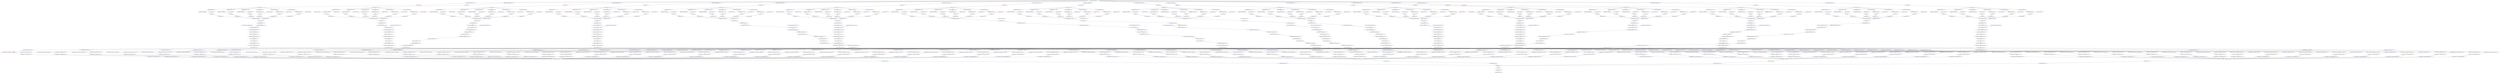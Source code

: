 strict digraph "" {
	graph [bb="0,0,79783,2340"];
	node [label="\N",
		nodesep=0.4,
		ranksep=1
	];
	"Alloy (AAB10-VAM-A): Traveler Ing.,  ae6"	 [color=blue,
		height=0.5,
		pos="66669,738",
		width=5.6328];
	"Extract sample from Alloy (AAB10-VAM-A): Traveler,  80d"	 [color=red,
		height=0.5,
		pos="73548,666",
		tags="{0: 'composition_id::AAB10', 1: 'batch::A', 2: 'fabrication_method::VAM'}",
		width=7.7813];
	"Alloy (AAB10-VAM-A): Traveler Ing.,  ae6" -> "Extract sample from Alloy (AAB10-VAM-A): Traveler,  80d"	 [pos="e,73360,679.3 66807,724.75 66832,722.8 66857,721.09 66881,720 68297,655.99 71843,732.07 73259,684 73289,683.01 73319,681.55 73349,\
679.88"];
	"Alloy (AAB10-VAM-A): T. Sample (SEM, T02),  61c"	 [color=green,
		height=0.5,
		pos="73549,594",
		tags="{0: 'composition_id::AAB10', 1: 'batch::A', 2: 'fabrication_method::VAM'}",
		width=6.7702];
	"Extract sample from Alloy (AAB10-VAM-A): Traveler,  80d" -> "Alloy (AAB10-VAM-A): T. Sample (SEM, T02),  61c"	 [pos="e,73549,612.41 73549,647.83 73549,640.13 73549,630.97 73549,622.42"];
	"Alloy (AAB10-VAM-A): T. Sample (SEM, T02) Ing.,  511"	 [color=blue,
		height=0.5,
		pos="73549,522",
		width=7.3841];
	"Alloy (AAB10-VAM-A): T. Sample (SEM, T02),  61c" -> "Alloy (AAB10-VAM-A): T. Sample (SEM, T02) Ing.,  511"	 [pos="e,73549,540.41 73549,575.83 73549,568.13 73549,558.97 73549,550.42"];
	"Aggregating SEM samples,  2af"	 [color=red,
		height=0.5,
		pos="73275,450",
		width=4.4052];
	"Alloy (AAB10-VAM-A): T. Sample (SEM, T02) Ing.,  511" -> "Aggregating SEM samples,  2af"	 [pos="e,73339,466.61 73483,504.48 73442,493.8 73390,480.16 73349,469.19"];
	"Alloy (AAB10-VAM-A): Traveler,  3be"	 [color=green,
		height=0.5,
		pos="44170,810",
		tags="{0: 'composition_id::AAB10', 1: 'batch::A', 2: 'fabrication_method::VAM'}",
		width=5.019];
	"Alloy (AAB10-VAM-A): Traveler,  3be" -> "Alloy (AAB10-VAM-A): Traveler Ing.,  ae6"	 [pos="e,66532,751.31 44325,800.58 44387,797.17 44461,793.73 44527,792 45745,760.32 65240,808.58 66457,756 66478,755.1 66501,753.71 66522,\
752.09"];
	"Alloy (AAB10-VAM-A): Traveler Ing.,  c47"	 [color=blue,
		height=0.5,
		pos="23582,738",
		width=5.6509];
	"Alloy (AAB10-VAM-A): Traveler,  3be" -> "Alloy (AAB10-VAM-A): Traveler Ing.,  c47"	 [pos="e,23743,749.13 43990,809.42 43266,807.09 40505,798.3 38232,792 36639,787.58 25482,804.81 23888,756 23845,754.65 23797,752.3 23753,\
749.74"];
	"Alloy (AAB10-VAM-A): Traveler Ing.,  039"	 [color=blue,
		height=0.5,
		pos="8106.5,738",
		width=5.6689];
	"Alloy (AAB10-VAM-A): Traveler,  3be" -> "Alloy (AAB10-VAM-A): Traveler Ing.,  039"	 [pos="e,8304.7,742.46 43990,809.33 43266,806.69 40505,796.85 38232,792 31764,778.2 15593,817.12 9125.5,756 8844.8,753.35 8520.6,747.07 \
8314.7,742.68"];
	"Alloy (AAB10-VAM-A): Traveler Ing.,  7f8"	 [color=blue,
		height=0.5,
		pos="45292,738",
		width=5.5967];
	"Alloy (AAB10-VAM-A): Traveler,  3be" -> "Alloy (AAB10-VAM-A): Traveler Ing.,  7f8"	 [pos="e,45129,748.51 44322,800.25 44530,786.95 44900,763.17 45118,749.17"];
	"Alloy (AAB10-VAM-A): Traveler Ing.,  922"	 [color=blue,
		height=0.5,
		pos="44264,738",
		width=5.6689];
	"Alloy (AAB10-VAM-A): Traveler,  3be" -> "Alloy (AAB10-VAM-A): Traveler Ing.,  922"	 [pos="e,44241,755.91 44194,791.83 44206,782.81 44220,771.79 44233,762.07"];
	"Extract sample from Alloy (AAB10-VAM-A): Traveler,  665"	 [color=red,
		height=0.5,
		pos="23461,666",
		tags="{0: 'composition_id::AAB10', 1: 'batch::A', 2: 'fabrication_method::VAM'}",
		width=7.7813];
	"Alloy (AAB10-VAM-A): Traveler Ing.,  c47" -> "Extract sample from Alloy (AAB10-VAM-A): Traveler,  665"	 [pos="e,23492,684 23552,720.02 23537,710.74 23517,699.31 23501,689.36"];
	"Extract sample from Alloy (AAB10-VAM-A): Traveler,  e18"	 [color=red,
		height=0.5,
		pos="7301.5,666",
		tags="{0: 'composition_id::AAB10', 1: 'batch::A', 2: 'fabrication_method::VAM'}",
		width=7.7813];
	"Alloy (AAB10-VAM-A): Traveler Ing.,  039" -> "Extract sample from Alloy (AAB10-VAM-A): Traveler,  e18"	 [pos="e,7465.1,680.64 7963,725.17 7826.6,712.97 7621.2,694.6 7475.5,681.57"];
	"Extract sample from Alloy (AAB10-VAM-A): Traveler,  953"	 [color=red,
		height=0.5,
		pos="45896,666",
		tags="{0: 'composition_id::AAB10', 1: 'batch::A', 2: 'fabrication_method::VAM'}",
		width=7.7813];
	"Alloy (AAB10-VAM-A): Traveler Ing.,  7f8" -> "Extract sample from Alloy (AAB10-VAM-A): Traveler,  953"	 [pos="e,45763,681.85 45414,723.56 45512,711.88 45650,695.41 45753,683.07"];
	"Extract sample from Alloy (AAB10-VAM-A): Traveler,  727"	 [color=red,
		height=0.5,
		pos="44782,666",
		tags="{0: 'composition_id::AAB10', 1: 'batch::A', 2: 'fabrication_method::VAM'}",
		width=7.7813];
	"Alloy (AAB10-VAM-A): Traveler Ing.,  922" -> "Extract sample from Alloy (AAB10-VAM-A): Traveler,  727"	 [pos="e,44665,682.39 44374,722.77 44456,711.38 44568,695.77 44654,683.8"];
	"Alloy (AAB10-VAM-A): T. Sample (NI, T04),  7ac"	 [color=green,
		height=0.5,
		pos="23461,594",
		tags="{0: 'composition_id::AAB10', 1: 'batch::A', 2: 'fabrication_method::VAM'}",
		width=6.4814];
	"Extract sample from Alloy (AAB10-VAM-A): Traveler,  665" -> "Alloy (AAB10-VAM-A): T. Sample (NI, T04),  7ac"	 [pos="e,23461,612.41 23461,647.83 23461,640.13 23461,630.97 23461,622.42"];
	"Alloy (AAB10-VAM-A): T. Sample (XRD, T03),  ae1"	 [color=green,
		height=0.5,
		pos="7301.5,594",
		tags="{0: 'composition_id::AAB10', 1: 'batch::A', 2: 'fabrication_method::VAM'}",
		width=6.698];
	"Extract sample from Alloy (AAB10-VAM-A): Traveler,  e18" -> "Alloy (AAB10-VAM-A): T. Sample (XRD, T03),  ae1"	 [pos="e,7301.5,612.41 7301.5,647.83 7301.5,640.13 7301.5,630.97 7301.5,622.42"];
	"Alloy (AAB10-VAM-A): T. Sample (Tensile, T09),  b03"	 [color=green,
		height=0.5,
		pos="46453,594",
		tags="{0: 'composition_id::AAB10', 1: 'batch::A', 2: 'fabrication_method::VAM'}",
		width=7.0771];
	"Extract sample from Alloy (AAB10-VAM-A): Traveler,  953" -> "Alloy (AAB10-VAM-A): T. Sample (Tensile, T09),  b03"	 [pos="e,46331,609.86 46021,649.84 46111,638.33 46230,622.89 46321,611.16"];
	"Alloy (AAB10-VAM-A): T. Sample (Tensile, T08),  408"	 [color=green,
		height=0.5,
		pos="45339,594",
		tags="{0: 'composition_id::AAB10', 1: 'batch::A', 2: 'fabrication_method::VAM'}",
		width=7.0771];
	"Extract sample from Alloy (AAB10-VAM-A): Traveler,  727" -> "Alloy (AAB10-VAM-A): T. Sample (Tensile, T08),  408"	 [pos="e,45217,609.86 44907,649.84 44997,638.33 45116,622.89 45207,611.16"];
	"Alloy (AAB06-VAM-A): T. Sample (Tensile, T09) Ing.,  481"	 [color=blue,
		height=0.5,
		pos="40944,522",
		width=7.6729];
	"Aggregating Tensile samples,  66b"	 [color=red,
		height=0.5,
		pos="50065,450",
		width=4.7843];
	"Alloy (AAB06-VAM-A): T. Sample (Tensile, T09) Ing.,  481" -> "Aggregating Tensile samples,  66b"	 [pos="e,49893,450.59 41191,513.83 41310,510.2 41455,506.24 41585,504 43283,474.76 48808,454.37 49883,450.62"];
	" Tensile Traveler samples,  c2e"	 [color=green,
		height=0.5,
		pos="48757,378",
		width=4.3149];
	"Aggregating Tensile samples,  66b" -> " Tensile Traveler samples,  c2e"	 [pos="e,48898,385.75 49913,441.6 49661,427.71 49160,400.14 48908,386.31"];
	" Tensile Traveler samples Ing.,  f6a"	 [color=blue,
		height=0.5,
		pos="47109,306",
		width=4.8565];
	" Tensile Traveler samples,  c2e" -> " Tensile Traveler samples Ing.,  f6a"	 [pos="e,47271,313.04 48612,371.64 48308,358.36 47607,327.72 47281,313.5"];
	"Aggregate sheet,  0d8"	 [color=red,
		height=0.5,
		pos="34488,234",
		width=3.1775];
	" Tensile Traveler samples Ing.,  f6a" -> "Aggregate sheet,  0d8"	 [pos="e,34603,234.65 46935,305 45510,296.87 35827,241.63 34613,234.71"];
	"Alloy (AAB06-VAM-A): T. Sample (Tensile, T09),  dd2"	 [color=green,
		height=0.5,
		pos="37553,594",
		tags="{0: 'composition_id::AAB06', 1: 'batch::A', 2: 'fabrication_method::VAM'}",
		width=7.0771];
	"Alloy (AAB06-VAM-A): T. Sample (Tensile, T09),  dd2" -> "Alloy (AAB06-VAM-A): T. Sample (Tensile, T09) Ing.,  481"	 [pos="e,40682,527.58 37798,588.81 38413,575.74 40026,541.51 40671,527.8"];
	"Composition AAB04 Ing.,  ed6"	 [color=blue,
		height=0.5,
		pos="55925,2034",
		width=4.2066];
	"Aggregating Cr for AAB04,  3ef"	 [color=red,
		height=0.5,
		pos="56143,1962",
		tags="{0: 'composition_id::AAB04', 1: 'batch::A', 2: 'fabrication_method::VAM'}",
		width=4.3871];
	"Composition AAB04 Ing.,  ed6" -> "Aggregating Cr for AAB04,  3ef"	 [pos="e,56092,1979.1 55977,2017 56008,2006.6 56049,1993.2 56082,1982.3"];
	"Cr in AAB04,  546"	 [color=green,
		height=0.5,
		pos="56143,1890",
		tags="{0: 'composition_id::AAB04', 1: 'batch::A', 2: 'fabrication_method::VAM'}",
		width=2.6539];
	"Aggregating Cr for AAB04,  3ef" -> "Cr in AAB04,  546"	 [pos="e,56143,1908.4 56143,1943.8 56143,1936.1 56143,1927 56143,1918.4"];
	"Cr in AAB04 Ing.,  376"	 [color=blue,
		height=0.5,
		pos="55961,1818",
		width=3.2497];
	"Cr in AAB04,  546" -> "Cr in AAB04 Ing.,  376"	 [pos="e,56004,1834.9 56102,1873.7 56076,1863.3 56042,1849.8 56014,1838.7"];
	"Mix elements of AAB04,  c36"	 [color=red,
		height=0.5,
		pos="55225,1746",
		tags="{0: 'composition_id::AAB04', 1: 'batch::A', 2: 'fabrication_method::VAM'}",
		width=4.0621];
	"Cr in AAB04 Ing.,  376" -> "Mix elements of AAB04,  c36"	 [pos="e,55331,1758.5 55859,1809.2 55743,1799 55549,1781.4 55381,1764 55369,1762.6 55355,1761.2 55341,1759.7"];
	"Composition AAB04,  c2e"	 [color=green,
		file_links="{0: '/srv/hemi01-j01/openmsimodel/examples/birdshot/data/AAB/VAM/A/AAB04/T01', 1: '/srv/hemi01-j01/openmsimodel/examples/birdshot/\
data/AAB/VAM/A/AAB04/T01/T02'}",
		height=0.5,
		pos="54918,2106",
		tags="{0: 'composition_id::AAB04', 1: 'batch::A', 2: 'fabrication_method::VAM', 3: 'Co::25', 4: 'Cr::10', 5: 'Fe::25', 6: 'Ni::35', 7: '\
V::5', 8: 'Al::0'}",
		width=3.6108];
	"Composition AAB04,  c2e" -> "Composition AAB04 Ing.,  ed6"	 [pos="e,55795,2043.3 55034,2097.7 55220,2084.4 55585,2058.3 55785,2044"];
	"Composition AAB04 Ing.,  bc5"	 [color=blue,
		height=0.5,
		pos="54590,2034",
		width=4.2066];
	"Composition AAB04,  c2e" -> "Composition AAB04 Ing.,  bc5"	 [pos="e,54663,2049.9 54849,2090.7 54797,2079.4 54727,2064 54673,2052.1"];
	"Composition AAB04 Ing.,  72c"	 [color=blue,
		height=0.5,
		pos="55385,2034",
		width=4.2066];
	"Composition AAB04,  c2e" -> "Composition AAB04 Ing.,  72c"	 [pos="e,55293,2048.3 55005,2092.6 55084,2080.5 55200,2062.6 55283,2049.8"];
	"Composition AAB04 Ing.,  906"	 [color=blue,
		height=0.5,
		pos="56503,2034",
		width=4.2246];
	"Composition AAB04,  c2e" -> "Composition AAB04 Ing.,  906"	 [pos="e,56361,2040.5 55042,2100.4 55329,2087.4 56038,2055.1 56351,2040.9"];
	"Composition AAB04 Ing.,  755"	 [color=blue,
		height=0.5,
		pos="54918,2034",
		width=4.2246];
	"Composition AAB04,  c2e" -> "Composition AAB04 Ing.,  755"	 [pos="e,54918,2052.4 54918,2087.8 54918,2080.1 54918,2071 54918,2062.4"];
	"Composition AAB04 Ing.,  d56"	 [color=blue,
		height=0.5,
		pos="54120,2034",
		width=4.2246];
	"Composition AAB04,  c2e" -> "Composition AAB04 Ing.,  d56"	 [pos="e,54241,2044.9 54809,2096.1 54664,2083 54407,2059.9 54252,2045.8"];
	"Aggregating V for AAB04,  a1a"	 [color=red,
		height=0.5,
		pos="54584,1962",
		tags="{0: 'composition_id::AAB04', 1: 'batch::A', 2: 'fabrication_method::VAM'}",
		width=4.3149];
	"Composition AAB04 Ing.,  bc5" -> "Aggregating V for AAB04,  a1a"	 [pos="e,54586,1980.4 54589,2015.8 54588,2008.1 54588,1999 54587,1990.4"];
	"Aggregating Al for AAB04,  8c7"	 [color=red,
		height=0.5,
		pos="55530,1962",
		tags="{0: 'composition_id::AAB04', 1: 'batch::A', 2: 'fabrication_method::VAM'}",
		width=4.4052];
	"Composition AAB04 Ing.,  72c" -> "Aggregating Al for AAB04,  8c7"	 [pos="e,55495,1979.6 55421,2016.4 55441,2006.6 55465,1994.4 55486,1984"];
	"Aggregating Fe for AAB04,  df6"	 [color=red,
		height=0.5,
		pos="56759,1962",
		tags="{0: 'composition_id::AAB04', 1: 'batch::A', 2: 'fabrication_method::VAM'}",
		width=4.3871];
	"Composition AAB04 Ing.,  906" -> "Aggregating Fe for AAB04,  df6"	 [pos="e,56700,1978.8 56563,2017.4 56601,2006.7 56650,1992.7 56690,1981.5"];
	"Aggregating Ni for AAB04,  964"	 [color=red,
		height=0.5,
		pos="54918,1962",
		tags="{0: 'composition_id::AAB04', 1: 'batch::A', 2: 'fabrication_method::VAM'}",
		width=4.4593];
	"Composition AAB04 Ing.,  755" -> "Aggregating Ni for AAB04,  964"	 [pos="e,54918,1980.4 54918,2015.8 54918,2008.1 54918,1999 54918,1990.4"];
	"Aggregating Co for AAB04,  c95"	 [color=red,
		height=0.5,
		pos="53978,1962",
		tags="{0: 'composition_id::AAB04', 1: 'batch::A', 2: 'fabrication_method::VAM'}",
		width=4.4774];
	"Composition AAB04 Ing.,  d56" -> "Aggregating Co for AAB04,  c95"	 [pos="e,54013,1979.7 54086,2016.4 54067,2006.7 54043,1994.6 54022,1984.3"];
	"V in AAB04,  9a1"	 [color=green,
		height=0.5,
		pos="54584,1890",
		tags="{0: 'composition_id::AAB04', 1: 'batch::A', 2: 'fabrication_method::VAM'}",
		width=2.5095];
	"Aggregating V for AAB04,  a1a" -> "V in AAB04,  9a1"	 [pos="e,54584,1908.4 54584,1943.8 54584,1936.1 54584,1927 54584,1918.4"];
	"Al in AAB04,  7f4"	 [color=green,
		height=0.5,
		pos="55530,1890",
		tags="{0: 'composition_id::AAB04', 1: 'batch::A', 2: 'fabrication_method::VAM'}",
		width=2.5276];
	"Aggregating Al for AAB04,  8c7" -> "Al in AAB04,  7f4"	 [pos="e,55530,1908.4 55530,1943.8 55530,1936.1 55530,1927 55530,1918.4"];
	"Fe in AAB04,  bb3"	 [color=green,
		height=0.5,
		pos="56759,1890",
		tags="{0: 'composition_id::AAB04', 1: 'batch::A', 2: 'fabrication_method::VAM'}",
		width=2.6359];
	"Aggregating Fe for AAB04,  df6" -> "Fe in AAB04,  bb3"	 [pos="e,56759,1908.4 56759,1943.8 56759,1936.1 56759,1927 56759,1918.4"];
	"Ni in AAB04,  e48"	 [color=green,
		height=0.5,
		pos="55225,1890",
		tags="{0: 'composition_id::AAB04', 1: 'batch::A', 2: 'fabrication_method::VAM'}",
		width=2.6359];
	"Aggregating Ni for AAB04,  964" -> "Ni in AAB04,  e48"	 [pos="e,55166,1904 54988,1945.8 55038,1934 55106,1918.1 55156,1906.3"];
	"Co in AAB04,  972"	 [color=green,
		height=0.5,
		pos="53978,1890",
		tags="{0: 'composition_id::AAB04', 1: 'batch::A', 2: 'fabrication_method::VAM'}",
		width=2.69];
	"Aggregating Co for AAB04,  c95" -> "Co in AAB04,  972"	 [pos="e,53978,1908.4 53978,1943.8 53978,1936.1 53978,1927 53978,1918.4"];
	"Extract sample from Alloy (AAB01-VAM-A): Traveler,  956"	 [color=red,
		height=0.5,
		pos="10561,666",
		tags="{0: 'composition_id::AAB01', 1: 'batch::A', 2: 'fabrication_method::VAM'}",
		width=7.7813];
	"Alloy (AAB01-VAM-A): T. Sample (XRD, T03),  911"	 [color=green,
		height=0.5,
		pos="10019,594",
		tags="{0: 'composition_id::AAB01', 1: 'batch::A', 2: 'fabrication_method::VAM'}",
		width=6.7341];
	"Extract sample from Alloy (AAB01-VAM-A): Traveler,  956" -> "Alloy (AAB01-VAM-A): T. Sample (XRD, T03),  911"	 [pos="e,10138,609.76 10439,649.75 10352,638.23 10236,622.8 10148,611.09"];
	"Alloy (AAB01-VAM-A): T. Sample (XRD, T03) Ing.,  d9f"	 [color=blue,
		height=0.5,
		pos="9747.5,522",
		width=7.2577];
	"Alloy (AAB01-VAM-A): T. Sample (XRD, T03),  911" -> "Alloy (AAB01-VAM-A): T. Sample (XRD, T03) Ing.,  d9f"	 [pos="e,9813.3,539.44 9954,576.66 9914.5,566.22 9864.2,552.89 9823,542"];
	"Aggregating XRD samples,  4a5"	 [color=red,
		height=0.5,
		pos="8661.5,450",
		width=4.4232];
	"Alloy (AAB01-VAM-A): T. Sample (XRD, T03) Ing.,  d9f" -> "Aggregating XRD samples,  4a5"	 [pos="e,8799.2,459.13 9558.9,509.5 9345.9,495.38 9003.7,472.69 8809.2,459.8"];
	"Alloy (AAB04-VAM-A): T. Sample (Tensile, T08),  539"	 [color=green,
		height=0.5,
		pos="54791,594",
		tags="{0: 'composition_id::AAB04', 1: 'batch::A', 2: 'fabrication_method::VAM'}",
		width=7.0771];
	"Alloy (AAB04-VAM-A): T. Sample (Tensile, T08) Ing.,  77f"	 [color=blue,
		height=0.5,
		pos="54281,522",
		width=7.6188];
	"Alloy (AAB04-VAM-A): T. Sample (Tensile, T08),  539" -> "Alloy (AAB04-VAM-A): T. Sample (Tensile, T08) Ing.,  77f"	 [pos="e,54397,538.37 54677,577.89 54597,566.57 54490,551.44 54407,539.78"];
	"Alloy (AAB04-VAM-A): T. Sample (Tensile, T08) Ing.,  77f" -> "Aggregating Tensile samples,  66b"	 [pos="e,50236,452.28 54024,515.71 53869,512.03 53667,507.45 53487,504 52248,480.17 50756,459.32 50246,452.42"];
	"Extract sample from Alloy (AAB04-VAM-A): Traveler,  ad3"	 [color=red,
		height=0.5,
		pos="54791,666",
		tags="{0: 'composition_id::AAB04', 1: 'batch::A', 2: 'fabrication_method::VAM'}",
		width=7.7813];
	"Extract sample from Alloy (AAB04-VAM-A): Traveler,  ad3" -> "Alloy (AAB04-VAM-A): T. Sample (Tensile, T08),  539"	 [pos="e,54791,612.41 54791,647.83 54791,640.13 54791,630.97 54791,622.42"];
	"Alloy (AAB16-VAM-A): Traveler Ing.,  3fb"	 [color=blue,
		height=0.5,
		pos="42212,738",
		width=5.5967];
	"Extract sample from Alloy (AAB16-VAM-A): Traveler,  a49"	 [color=red,
		height=0.5,
		pos="42556,666",
		tags="{0: 'composition_id::AAB16', 1: 'batch::A', 2: 'fabrication_method::VAM'}",
		width=7.7813];
	"Alloy (AAB16-VAM-A): Traveler Ing.,  3fb" -> "Extract sample from Alloy (AAB16-VAM-A): Traveler,  a49"	 [pos="e,42474,683.21 42292,721.39 42343,710.62 42411,696.55 42464,685.28"];
	"Alloy (AAB16-VAM-A): T. Sample (Tensile, T09),  6d9"	 [color=green,
		height=0.5,
		pos="43113,594",
		tags="{0: 'composition_id::AAB16', 1: 'batch::A', 2: 'fabrication_method::VAM'}",
		width=7.0771];
	"Extract sample from Alloy (AAB16-VAM-A): Traveler,  a49" -> "Alloy (AAB16-VAM-A): T. Sample (Tensile, T09),  6d9"	 [pos="e,42991,609.86 42681,649.84 42771,638.33 42890,622.89 42981,611.16"];
	"Alloy (AAB16-VAM-A): T. Sample (Tensile, T09) Ing.,  40c"	 [color=blue,
		height=0.5,
		pos="44498,522",
		width=7.6729];
	"Alloy (AAB16-VAM-A): T. Sample (Tensile, T09),  6d9" -> "Alloy (AAB16-VAM-A): T. Sample (Tensile, T09) Ing.,  40c"	 [pos="e,44290,533.82 43323,583.7 43537,573.05 43880,555.82 44176,540 44210,538.22 44245,536.3 44280,534.39"];
	"Alloy (AAB16-VAM-A): T. Sample (Tensile, T09) Ing.,  40c" -> "Aggregating Tensile samples,  66b"	 [pos="e,49894,452 44768,517.9 45017,514.13 45398,508.48 45729,504 47341,482.19 49288,459.1 49884,452.12"];
	"Alloy (AAB16-VAM-A): Traveler,  aa7"	 [color=green,
		height=0.5,
		pos="37616,810",
		tags="{0: 'composition_id::AAB16', 1: 'batch::A', 2: 'fabrication_method::VAM'}",
		width=5.019];
	"Alloy (AAB16-VAM-A): Traveler,  aa7" -> "Alloy (AAB16-VAM-A): Traveler Ing.,  3fb"	 [pos="e,42017,742.45 37752,798.1 37785,795.66 37820,793.4 37852,792 39389,725.49 39775,779.38 41312,756 41551,752.38 41825,746.68 42007,\
742.67"];
	"Alloy (AAB16-VAM-A): Traveler Ing.,  3d5"	 [color=blue,
		height=0.5,
		pos="22242,738",
		width=5.6689];
	"Alloy (AAB16-VAM-A): Traveler,  aa7" -> "Alloy (AAB16-VAM-A): Traveler Ing.,  3d5"	 [pos="e,22428,745.56 37436,808.64 36989,805.31 35792,796.68 34793,792 32124,779.49 25451,804.47 22782,756 22668,753.93 22540,749.75 22438,\
745.94"];
	"Alloy (AAB16-VAM-A): Traveler Ing.,  082"	 [color=blue,
		height=0.5,
		pos="41099,738",
		width=5.6689];
	"Alloy (AAB16-VAM-A): Traveler,  aa7" -> "Alloy (AAB16-VAM-A): Traveler Ing.,  082"	 [pos="e,40899,741.38 37753,798.19 37786,795.76 37820,793.49 37852,792 38818,747.23 39060,772.1 40026,756 40326,751.01 40672,745.19 40889,\
741.55"];
	"Alloy (AAB16-VAM-A): Traveler Ing.,  551"	 [color=blue,
		height=0.5,
		pos="65818,738",
		width=5.6689];
	"Alloy (AAB16-VAM-A): Traveler,  aa7" -> "Alloy (AAB16-VAM-A): Traveler Ing.,  551"	 [pos="e,65681,751.32 37751,797.98 37784,795.51 37820,793.27 37852,792 39393,732.33 64065,821.97 65605,756 65627,755.09 65649,753.7 65671,\
752.08"];
	"Alloy (AAB16-VAM-A): Traveler Ing.,  54d"	 [color=blue,
		height=0.5,
		pos="5624.5,738",
		width=5.6689];
	"Alloy (AAB16-VAM-A): Traveler,  aa7" -> "Alloy (AAB16-VAM-A): Traveler Ing.,  54d"	 [pos="e,5816.5,744.14 37436,808.53 36989,804.95 35792,795.81 34793,792 31631,779.92 9493.6,798.25 6331.5,756 6161.2,753.73 5968,748.63 \
5826.6,744.44"];
	"Extract sample from Alloy (AAB16-VAM-A): Traveler,  09f"	 [color=red,
		height=0.5,
		pos="21327,666",
		tags="{0: 'composition_id::AAB16', 1: 'batch::A', 2: 'fabrication_method::VAM'}",
		width=7.7271];
	"Alloy (AAB16-VAM-A): Traveler Ing.,  3d5" -> "Extract sample from Alloy (AAB16-VAM-A): Traveler,  09f"	 [pos="e,21505,679.93 22090,726.01 21932,713.57 21685,694.09 21515,680.73"];
	"Extract sample from Alloy (AAB16-VAM-A): Traveler,  d5b"	 [color=red,
		height=0.5,
		pos="41444,666",
		tags="{0: 'composition_id::AAB16', 1: 'batch::A', 2: 'fabrication_method::VAM'}",
		width=7.7813];
	"Alloy (AAB16-VAM-A): Traveler Ing.,  082" -> "Extract sample from Alloy (AAB16-VAM-A): Traveler,  d5b"	 [pos="e,41362,683.21 41179,721.39 41231,710.62 41298,696.55 41352,685.28"];
	"Extract sample from Alloy (AAB16-VAM-A): Traveler,  9e5"	 [color=red,
		height=0.5,
		pos="71366,666",
		tags="{0: 'composition_id::AAB16', 1: 'batch::A', 2: 'fabrication_method::VAM'}",
		width=7.7813];
	"Alloy (AAB16-VAM-A): Traveler Ing.,  551" -> "Extract sample from Alloy (AAB16-VAM-A): Traveler,  9e5"	 [pos="e,71177,679.28 65957,724.76 65982,722.82 66007,721.11 66031,720 67152,668.75 69957,722.87 71077,684 71106,682.99 71137,681.53 71167,\
679.86"];
	"Extract sample from Alloy (AAB16-VAM-A): Traveler,  fbf"	 [color=red,
		height=0.5,
		pos="5131.5,666",
		tags="{0: 'composition_id::AAB16', 1: 'batch::A', 2: 'fabrication_method::VAM'}",
		width=7.6549];
	"Alloy (AAB16-VAM-A): Traveler Ing.,  54d" -> "Extract sample from Alloy (AAB16-VAM-A): Traveler,  fbf"	 [pos="e,5244.4,682.48 5518.7,722.55 5441.3,711.24 5335.9,695.86 5254.6,683.99"];
	"Alloy (AAB16-VAM-A): T. Sample (NI, T04),  a54"	 [color=green,
		height=0.5,
		pos="21327,594",
		tags="{0: 'composition_id::AAB16', 1: 'batch::A', 2: 'fabrication_method::VAM'}",
		width=6.4814];
	"Extract sample from Alloy (AAB16-VAM-A): Traveler,  09f" -> "Alloy (AAB16-VAM-A): T. Sample (NI, T04),  a54"	 [pos="e,21327,612.41 21327,647.83 21327,640.13 21327,630.97 21327,622.42"];
	"Alloy (AAB16-VAM-A): T. Sample (Tensile, T08),  293"	 [color=green,
		height=0.5,
		pos="42000,594",
		tags="{0: 'composition_id::AAB16', 1: 'batch::A', 2: 'fabrication_method::VAM'}",
		width=7.0771];
	"Extract sample from Alloy (AAB16-VAM-A): Traveler,  d5b" -> "Alloy (AAB16-VAM-A): T. Sample (Tensile, T08),  293"	 [pos="e,41878,609.86 41569,649.84 41658,638.33 41777,622.89 41868,611.16"];
	"Alloy (AAB16-VAM-A): T. Sample (SEM, T02),  d26"	 [color=green,
		height=0.5,
		pos="71912,594",
		tags="{0: 'composition_id::AAB16', 1: 'batch::A', 2: 'fabrication_method::VAM'}",
		width=6.7883];
	"Extract sample from Alloy (AAB16-VAM-A): Traveler,  9e5" -> "Alloy (AAB16-VAM-A): T. Sample (SEM, T02),  d26"	 [pos="e,71793,609.78 71489,649.8 71577,638.28 71694,622.83 71783,611.11"];
	"Alloy (AAB16-VAM-A): T. Sample (XRD, T03),  4f1"	 [color=green,
		height=0.5,
		pos="5131.5,594",
		tags="{0: 'composition_id::AAB16', 1: 'batch::A', 2: 'fabrication_method::VAM'}",
		width=6.6619];
	"Extract sample from Alloy (AAB16-VAM-A): Traveler,  fbf" -> "Alloy (AAB16-VAM-A): T. Sample (XRD, T03),  4f1"	 [pos="e,5131.5,612.41 5131.5,647.83 5131.5,640.13 5131.5,630.97 5131.5,622.42"];
	" XRD Traveler samples,  738"	 [color=green,
		height=0.5,
		pos="21696,378",
		width=4.008];
	"Aggregating XRD samples,  4a5" -> " XRD Traveler samples,  738"	 [pos="e,21552,378.8 8820.7,449.12 10205,441.47 20179,386.38 21542,378.85"];
	"Alloy (AAB12-VAM-A): T. Sample (Tensile, T08) Ing.,  163"	 [color=blue,
		height=0.5,
		pos="56476,522",
		width=7.6729];
	"Alloy (AAB12-VAM-A): T. Sample (Tensile, T08) Ing.,  163" -> "Aggregating Tensile samples,  66b"	 [pos="e,50238,450.88 56219,515.5 56058,511.65 55847,506.96 55660,504 53532,470.26 50948,454.72 50248,450.94"];
	"Alloy (AAB12-VAM-A): T. Sample (Tensile, T08),  df2"	 [color=green,
		height=0.5,
		pos="57007,594",
		tags="{0: 'composition_id::AAB12', 1: 'batch::A', 2: 'fabrication_method::VAM'}",
		width=7.023];
	"Alloy (AAB12-VAM-A): T. Sample (Tensile, T08),  df2" -> "Alloy (AAB12-VAM-A): T. Sample (Tensile, T08) Ing.,  163"	 [pos="e,56596,538.25 56890,578.02 56806,566.64 56693,551.35 56606,539.62"];
	"Al in AAB10 Ing.,  9ca"	 [color=blue,
		height=0.5,
		pos="39652,1818",
		width=3.1775];
	"Mix elements of AAB10,  caa"	 [color=red,
		height=0.5,
		pos="40833,1746",
		tags="{0: 'composition_id::AAB10', 1: 'batch::A', 2: 'fabrication_method::VAM'}",
		width=4.0441];
	"Al in AAB10 Ing.,  9ca" -> "Mix elements of AAB10,  caa"	 [pos="e,40703,1754 39759,1811.5 39973,1798.4 40454,1769.2 40693,1754.6"];
	"Alloy (AAB10-VAM-A),  b09"	 [color=green,
		height=0.5,
		pos="42230,1674",
		tags="{0: 'composition_id::AAB10', 1: 'batch::A', 2: 'fabrication_method::VAM'}",
		width=3.8094];
	"Mix elements of AAB10,  caa" -> "Alloy (AAB10-VAM-A),  b09"	 [pos="e,42103,1680.6 40968,1739.1 41234,1725.4 41824,1695 42092,1681.1"];
	"Alloy (AAB10-VAM-A) Ing.,  9a1"	 [color=blue,
		height=0.5,
		pos="42237,1602",
		width=4.3871];
	"Alloy (AAB10-VAM-A),  b09" -> "Alloy (AAB10-VAM-A) Ing.,  9a1"	 [pos="e,42236,1620.4 42232,1655.8 42233,1648.1 42234,1639 42235,1630.4"];
	"Arc melting Alloy (AAB10-VAM-A),  6ae"	 ["Argon Pressure"="Argon Pressure, 850-900",
		Diffusion="Diffusion, Before Each Melt",
		"Ingot Location"="Ingot Location, 4.0 dimensionless",
		"Initial Purging Times"="Initial Purging Times, 3.0 hour",
		"Vacuum Before Melt"="Vacuum Before Melt, 5e-05 dimensionless",
		color=red,
		height=0.5,
		pos="42777,1530",
		tags="{0: 'composition_id::AAB10', 1: 'batch::A', 2: 'fabrication_method::VAM', 3: 'start_date::2022-11-03', 4: 'finish_date::2022-11-05', \
5: 'time_spent::3', 6: 'Full Ingot::7::175', 7: 'Full Ingot::6::175', 8: 'Full Ingot::5::145', 9: 'Full Ingot::4::175', 10: 'Full \
Ingot::3::145', 11: 'Full Ingot::2::145', 12: 'Full Ingot::1::110', 13: '3 Part Sections::3::110', 14: '3 Part Sections::2::90', \
15: '3 Part Sections::1::90'}",
		width=5.3981];
	"Alloy (AAB10-VAM-A) Ing.,  9a1" -> "Arc melting Alloy (AAB10-VAM-A),  6ae"	 [pos="e,42666,1544.8 42340,1588.3 42430,1576.3 42561,1558.8 42656,1546.2"];
	"Al in AAB10,  f6f"	 [color=green,
		height=0.5,
		pos="39240,1890",
		tags="{0: 'composition_id::AAB10', 1: 'batch::A', 2: 'fabrication_method::VAM'}",
		width=2.4734];
	"Al in AAB10,  f6f" -> "Al in AAB10 Ing.,  9ca"	 [pos="e,39576,1831.4 39308,1878.2 39378,1865.9 39489,1846.6 39566,1833.2"];
	"Arc melting Alloy (AAB13-VAM-A),  aed"	 ["Argon Pressure"="Argon Pressure, 850-900",
		Diffusion="Diffusion, Before Each Melt",
		"Ingot Location"="Ingot Location, 8.0 dimensionless",
		"Initial Purging Times"="Initial Purging Times, 3.0 hour",
		"Vacuum Before Melt"="Vacuum Before Melt, 5e-05 dimensionless",
		color=red,
		height=0.5,
		pos="30056,1530",
		tags="{0: 'composition_id::AAB13', 1: 'batch::A', 2: 'fabrication_method::VAM', 3: 'start_date::2022-11-03', 4: 'finish_date::2022-11-05', \
5: 'time_spent::3', 6: 'Full Ingot::7::175', 7: 'Full Ingot::6::175', 8: 'Full Ingot::5::145', 9: 'Full Ingot::4::145', 10: 'Full \
Ingot::3::145', 11: 'Full Ingot::2::145', 12: 'Full Ingot::1::110', 13: '3 Part Sections::3::110', 14: '3 Part Sections::2::90', \
15: '3 Part Sections::1::90'}",
		width=5.3981];
	"Arc Melted Alloy (AAB13-VAM-A),  0b7"	 [color=green,
		height=0.5,
		pos="30465,1458",
		tags="{0: 'composition_id::AAB13', 1: 'batch::A', 2: 'fabrication_method::VAM'}",
		width=5.344];
	"Arc melting Alloy (AAB13-VAM-A),  aed" -> "Arc Melted Alloy (AAB13-VAM-A),  0b7"	 [pos="e,30375,1474 30147,1514.1 30211,1502.7 30298,1487.5 30365,1475.7"];
	"Arc Melted Alloy (AAB13-VAM-A) Ing.,  0bc"	 [color=blue,
		height=0.5,
		pos="30465,1386",
		width=5.9217];
	"Arc Melted Alloy (AAB13-VAM-A),  0b7" -> "Arc Melted Alloy (AAB13-VAM-A) Ing.,  0bc"	 [pos="e,30465,1404.4 30465,1439.8 30465,1432.1 30465,1423 30465,1414.4"];
	"Homogenizing Alloy (AAB13-VAM-A),  5fb"	 [Atmosphere="Atmosphere, Ar",
		"Cooling Rate"="Cooling Rate, FC",
		Duration="Duration, 24.0 hour",
		Pressure="Pressure, 5.0 pascal",
		"Purging Sequence 1 Pressure"="Purging Sequence 1 Pressure, 4.2e-05 pascal",
		"Purging Sequence 2 Pressure"="Purging Sequence 2 Pressure, 3.2e-05 pascal",
		"Purging Sequence 3 Pressure"="Purging Sequence 3 Pressure, 2.1e-05 pascal",
		"Purging Sequence 4 Pressure"="Purging Sequence 4 Pressure, 2.1e-05 pascal",
		Temperature="Temperature, 1150.0 kelvin",
		color=red,
		height=0.5,
		pos="30465,1314",
		tags="{0: 'composition_id::AAB13', 1: 'batch::A', 2: 'fabrication_method::VAM', 3: 'start_date::2022-11-05', 4: 'finish_date::2022-11-09', \
5: 'time_spent::6'}",
		width=5.687];
	"Arc Melted Alloy (AAB13-VAM-A) Ing.,  0bc" -> "Homogenizing Alloy (AAB13-VAM-A),  5fb"	 [pos="e,30465,1332.4 30465,1367.8 30465,1360.1 30465,1351 30465,1342.4"];
	"Forging Alloy (AAB15-VAM-A),  ce3"	 ["Maximum Load Step"="Maximum Load Step, 81.32 pascal",
		"Press Temperature"="Press Temperature, 398.0 kelvin",
		"Soak Time"="Soak Time, 30.0 minute",
		Temperature="Temperature, 1150.0 kelvin",
		color=red,
		height=0.5,
		pos="62696,1098",
		tags="{0: 'composition_id::AAB15', 1: 'batch::A', 2: 'fabrication_method::VAM', 3: 'start_date::2022-11-08', 4: 'finish_date::2022-11-09', \
5: 'time_spent::7'}",
		width=4.8565];
	"Forged Alloy (AAB15-VAM-A),  d1b"	 [color=green,
		height=0.5,
		pos="62466,1026",
		tags="{0: 'composition_id::AAB15', 1: 'batch::A', 2: 'fabrication_method::VAM'}",
		width=4.8024];
	"Forging Alloy (AAB15-VAM-A),  ce3" -> "Forged Alloy (AAB15-VAM-A),  d1b"	 [pos="e,62521,1043.1 62642,1080.8 62608,1070.4 62566,1057.1 62531,1046.2"];
	"Forged Alloy (AAB15-VAM-A) Ing.,  faf"	 [color=blue,
		height=0.5,
		pos="62330,954",
		width=5.2356];
	"Forged Alloy (AAB15-VAM-A),  d1b" -> "Forged Alloy (AAB15-VAM-A) Ing.,  faf"	 [pos="e,62364,971.84 62433,1008.2 62415,998.64 62392,986.75 62373,976.55"];
	"Setting traveler for Alloy (AAB15-VAM-A),  392"	 [color=red,
		height=0.5,
		pos="62293,882",
		tags="{0: 'composition_id::AAB15', 1: 'batch::A', 2: 'fabrication_method::VAM'}",
		width=6.3911];
	"Forged Alloy (AAB15-VAM-A) Ing.,  faf" -> "Setting traveler for Alloy (AAB15-VAM-A),  392"	 [pos="e,62303,900.41 62321,935.83 62317,927.88 62312,918.37 62308,909.57"];
	"Extract sample from Alloy (AAB12-VAM-A): Traveler,  cee"	 [color=red,
		height=0.5,
		pos="57007,666",
		tags="{0: 'composition_id::AAB12', 1: 'batch::A', 2: 'fabrication_method::VAM'}",
		width=7.7451];
	"Extract sample from Alloy (AAB12-VAM-A): Traveler,  cee" -> "Alloy (AAB12-VAM-A): T. Sample (Tensile, T08),  df2"	 [pos="e,57007,612.41 57007,647.83 57007,640.13 57007,630.97 57007,622.42"];
	"Alloy (AAB05-VAM-A): T. Sample (Tensile, T08) Ing.,  178"	 [color=blue,
		height=0.5,
		pos="37678,522",
		width=7.6729];
	"Alloy (AAB05-VAM-A): T. Sample (Tensile, T08) Ing.,  178" -> "Aggregating Tensile samples,  66b"	 [pos="e,49893,450.52 37950,518.68 38287,514.66 38879,507.96 39386,504 43642,470.82 48851,453.73 49883,450.55"];
	"Alloy (AAB05-VAM-A): T. Sample (Tensile, T08),  afd"	 [color=green,
		height=0.5,
		pos="35330,594",
		tags="{0: 'composition_id::AAB05', 1: 'batch::A', 2: 'fabrication_method::VAM'}",
		width=7.0049];
	"Alloy (AAB05-VAM-A): T. Sample (Tensile, T08),  afd" -> "Alloy (AAB05-VAM-A): T. Sample (Tensile, T08) Ing.,  178"	 [pos="e,37428,529.67 35562,586.89 36003,573.39 36957,544.12 37418,529.98"];
	"Inferred Alloy Compositions,  878"	 [color=green,
		file_links="{0: '/srv/hemi01-j01/openmsimodel/examples/birdshot/Sample Data/Iteration2_AAB/HTMDEC AAB Summary Synthesis Results.xlsx'}",
		height=0.5,
		pos="45321,2322",
		tags="{0: 'AAB01::Co::50', 1: 'AAB01::Cr::10', 2: 'AAB01::Fe::15', 3: 'AAB01::Ni::15', 4: 'AAB01::V::10', 5: 'AAB01::Al::0', 6: 'AAB02::\
Co::5', 7: 'AAB02::Cr::0', 8: 'AAB02::Fe::75', 9: 'AAB02::Ni::20', 10: 'AAB02::V::0', 11: 'AAB02::Al::0', 12: 'AAB03::Co::25', 13: '\
AAB03::Cr::10', 14: 'AAB03::Fe::35', 15: 'AAB03::Ni::25', 16: 'AAB03::V::5', 17: 'AAB03::Al::0', 18: 'AAB04::Co::25', 19: 'AAB04::\
Cr::10', 20: 'AAB04::Fe::25', 21: 'AAB04::Ni::35', 22: 'AAB04::V::5', 23: 'AAB04::Al::0', 24: 'AAB05::Co::25', 25: 'AAB05::Cr::5', \
26: 'AAB05::Fe::10', 27: 'AAB05::Ni::50', 28: 'AAB05::V::10', 29: 'AAB05::Al::0', 30: 'AAB06::Co::30', 31: 'AAB06::Cr::20', 32: '\
AAB06::Fe::5', 33: 'AAB06::Ni::40', 34: 'AAB06::V::5', 35: 'AAB06::Al::0', 36: 'AAB07::Co::40', 37: 'AAB07::Cr::15', 38: 'AAB07::\
Fe::5', 39: 'AAB07::Ni::30', 40: 'AAB07::V::10', 41: 'AAB07::Al::0', 42: 'AAB08::Co::5', 43: 'AAB08::Cr::10', 44: 'AAB08::Fe::30', \
45: 'AAB08::Ni::50', 46: 'AAB08::V::5', 47: 'AAB08::Al::0', 48: 'AAB09::Co::30', 49: 'AAB09::Cr::0', 50: 'AAB09::Fe::30', 51: 'AAB09::\
Ni::35', 52: 'AAB09::V::5', 53: 'AAB09::Al::0', 54: 'AAB10::Co::20', 55: 'AAB10::Cr::5', 56: 'AAB10::Fe::25', 57: 'AAB10::Ni::45', \
58: 'AAB10::V::0', 59: 'AAB10::Al::5', 60: 'AAB11::Co::5', 61: 'AAB11::Cr::20', 62: 'AAB11::Fe::10', 63: 'AAB11::Ni::55.00000000000001', \
64: 'AAB11::V::10', 65: 'AAB11::Al::0', 66: 'AAB12::Co::15', 67: 'AAB12::Cr::5', 68: 'AAB12::Fe::20', 69: 'AAB12::Ni::40', 70: '\
AAB12::V::20', 71: 'AAB12::Al::0', 72: 'AAB13::Co::5', 73: 'AAB13::Cr::10', 74: 'AAB13::Fe::35', 75: 'AAB13::Ni::45', 76: 'AAB13::\
V::0', 77: 'AAB13::Al::5', 78: 'AAB14::Co::10', 79: 'AAB14::Cr::0', 80: 'AAB14::Fe::30', 81: 'AAB14::Ni::50', 82: 'AAB14::V::5', \
83: 'AAB14::Al::5', 84: 'AAB15::Co::5', 85: 'AAB15::Cr::10', 86: 'AAB15::Fe::20', 87: 'AAB15::Ni::55.00000000000001', 88: 'AAB15::\
V::5', 89: 'AAB15::Al::5', 90: 'AAB16::Co::5', 91: 'AAB16::Cr::0', 92: 'AAB16::Fe::15', 93: 'AAB16::Ni::65', 94: 'AAB16::V::0', \
95: 'AAB16::Al::15'}",
		width=4.676];
	"Inferred Alloy Compositions Ing.,  011"	 [color=blue,
		height=0.5,
		pos="24851,2250",
		width=5.2718];
	"Inferred Alloy Compositions,  878" -> "Inferred Alloy Compositions Ing.,  011"	 [pos="e,25036,2254.1 45153,2321.9 43487,2320.7 29924,2309.5 25869,2268 25583,2265.1 25251,2258.6 25047,2254.3"];
	"Inferred Alloy Compositions Ing.,  1c1"	 [color=blue,
		height=0.5,
		pos="48111,2250",
		width=5.2537];
	"Inferred Alloy Compositions,  878" -> "Inferred Alloy Compositions Ing.,  1c1"	 [pos="e,47939,2257.5 45488,2319.1 45871,2312.2 46843,2293.5 47656,2268 47746,2265.2 47846,2261.3 47929,2257.9"];
	"Inferred Alloy Compositions Ing.,  4f3"	 [color=blue,
		height=0.5,
		pos="45124,2250",
		width=5.1995];
	"Inferred Alloy Compositions,  878" -> "Inferred Alloy Compositions Ing.,  4f3"	 [pos="e,45172,2267.4 45274,2304.7 45246,2294.5 45211,2281.7 45182,2271"];
	"Inferred Alloy Compositions Ing.,  a19"	 [color=blue,
		height=0.5,
		pos="69202,2250",
		width=5.2537];
	"Inferred Alloy Compositions,  878" -> "Inferred Alloy Compositions Ing.,  a19"	 [pos="e,69013,2250.8 45490,2321.6 46881,2318.2 56610,2294.3 64510,2268 66251,2262.2 68355,2253.5 69003,2250.8"];
	"Inferred Alloy Compositions Ing.,  130"	 [color=blue,
		height=0.5,
		pos="34464,2250",
		width=5.2718];
	"Inferred Alloy Compositions,  878" -> "Inferred Alloy Compositions Ing.,  130"	 [pos="e,34654,2251.3 45153,2320.9 43900,2312.6 36024,2260.3 34664,2251.3"];
	"Inferred Alloy Compositions Ing.,  7cc"	 [color=blue,
		height=0.5,
		pos="64313,2250",
		width=5.2356];
	"Inferred Alloy Compositions,  878" -> "Inferred Alloy Compositions Ing.,  7cc"	 [pos="e,64125,2251.7 45490,2321.7 46771,2319.5 55109,2304.2 61886,2268 62714,2263.6 63701,2255.3 64115,2251.7"];
	"Inferred Alloy Compositions Ing.,  b69"	 [color=blue,
		height=0.5,
		pos="30680,2250",
		width=5.2718];
	"Inferred Alloy Compositions,  878" -> "Inferred Alloy Compositions Ing.,  b69"	 [pos="e,30870,2251 45153,2321.2 44135,2316.3 38700,2290 34265,2268 32976,2261.6 31425,2253.8 30881,2251"];
	"Inferred Alloy Compositions Ing.,  b6d"	 [color=blue,
		height=0.5,
		pos="46547,2250",
		width=5.2718];
	"Inferred Alloy Compositions,  878" -> "Inferred Alloy Compositions Ing.,  b6d"	 [pos="e,46386,2259.5 45469,2313.3 45697,2299.9 46134,2274.3 46376,2260.1"];
	"Inferred Alloy Compositions Ing.,  1c8"	 [color=blue,
		height=0.5,
		pos="26067,2250",
		width=5.2537];
	"Inferred Alloy Compositions,  878" -> "Inferred Alloy Compositions Ing.,  1c8"	 [pos="e,26257,2250.8 45153,2321.4 43948,2317.2 36523,2291.3 30481,2268 28854,2261.7 26890,2253.5 26267,2250.8"];
	"Inferred Alloy Compositions Ing.,  d9c"	 [color=blue,
		height=0.5,
		pos="39080,2250",
		width=5.2537];
	"Inferred Alloy Compositions,  878" -> "Inferred Alloy Compositions Ing.,  d9c"	 [pos="e,39268,2252.2 45154,2320.1 44277,2310 40225,2263.2 39279,2252.3"];
	"Inferred Alloy Compositions Ing.,  43e"	 [color=blue,
		height=0.5,
		pos="43663,2250",
		width=5.2537];
	"Inferred Alloy Compositions,  878" -> "Inferred Alloy Compositions Ing.,  43e"	 [pos="e,43836,2257.5 45165,2315.2 44858,2301.9 44174,2272.2 43846,2257.9"];
	"Inferred Alloy Compositions Ing.,  7ec"	 [color=blue,
		height=0.5,
		pos="53791,2250",
		width=5.2356];
	"Inferred Alloy Compositions,  878" -> "Inferred Alloy Compositions Ing.,  7ec"	 [pos="e,53603,2251.6 45490,2320.6 46562,2311.5 52436,2261.5 53593,2251.7"];
	"Inferred Alloy Compositions Ing.,  387"	 [color=blue,
		height=0.5,
		pos="56829,2250",
		width=5.2718];
	"Inferred Alloy Compositions,  878" -> "Inferred Alloy Compositions Ing.,  387"	 [pos="e,56640,2251.2 45490,2321 46372,2315.5 50562,2289.5 53988,2268 54980,2261.8 56166,2254.2 56630,2251.3"];
	"Inferred Alloy Compositions Ing.,  b22"	 [color=blue,
		height=0.5,
		pos="41016,2250",
		width=5.2718];
	"Inferred Alloy Compositions,  878" -> "Inferred Alloy Compositions Ing.,  b22"	 [pos="e,41203,2253.1 45155,2319.2 44479,2307.9 41943,2265.5 41214,2253.3"];
	"Inferred Alloy Compositions Ing.,  5e9"	 [color=blue,
		height=0.5,
		pos="47458,2250",
		width=5.2537];
	"Inferred Alloy Compositions,  878" -> "Inferred Alloy Compositions Ing.,  5e9"	 [pos="e,47280,2256 45482,2316.6 45870,2303.5 46855,2270.3 47270,2256.4"];
	"Inferred Alloy Compositions Ing.,  359"	 [color=blue,
		height=0.5,
		pos="61687,2250",
		width=5.2718];
	"Inferred Alloy Compositions,  878" -> "Inferred Alloy Compositions Ing.,  359"	 [pos="e,61498,2250.8 45490,2321.3 47099,2314.2 59741,2258.6 61488,2250.9"];
	"Select AAB08,  ca8"	 [color=red,
		file_links="{0: '/srv/hemi01-j01/openmsimodel/examples/birdshot/data/AAB/VAM/A/AAB08/T01', 1: '/srv/hemi01-j01/openmsimodel/examples/birdshot/\
data/AAB/VAM/A/AAB08/T01/vam-traveler-v1.json'}",
		height=0.5,
		pos="23213,2178",
		tags="{0: 'composition_id::AAB08', 1: 'batch::A', 2: 'fabrication_method::VAM', 3: 'Co::5', 4: 'Cr::10', 5: 'Fe::30', 6: 'Ni::50', 7: '\
V::5', 8: 'Al::0'}",
		width=2.7984];
	"Inferred Alloy Compositions Ing.,  011" -> "Select AAB08,  ca8"	 [pos="e,23312,2182.3 24679,2242.4 24341,2227.6 23600,2195 23322,2182.8"];
	"Select AAB04,  0a3"	 [color=red,
		file_links="{0: '/srv/hemi01-j01/openmsimodel/examples/birdshot/data/AAB/VAM/A/AAB04/T01', 1: '/srv/hemi01-j01/openmsimodel/examples/birdshot/\
data/AAB/VAM/A/AAB04/T01/T02'}",
		height=0.5,
		pos="48564,2178",
		tags="{0: 'composition_id::AAB04', 1: 'batch::A', 2: 'fabrication_method::VAM', 3: 'Co::25', 4: 'Cr::10', 5: 'Fe::25', 6: 'Ni::35', 7: '\
V::5', 8: 'Al::0'}",
		width=2.7984];
	"Inferred Alloy Compositions Ing.,  1c1" -> "Select AAB04,  0a3"	 [pos="e,48489,2190 48209,2234.6 48289,2221.8 48402,2203.8 48479,2191.6"];
	"Select AAB14,  efe"	 [color=red,
		file_links="{0: '/srv/hemi01-j01/openmsimodel/examples/birdshot/data/AAB/VAM/A/AAB14/T01', 1: '/srv/hemi01-j01/openmsimodel/examples/birdshot/\
data/AAB/VAM/A/AAB14/T01/vam-synthesis-details-v1.json'}",
		height=0.5,
		pos="44996,2178",
		tags="{0: 'composition_id::AAB14', 1: 'batch::A', 2: 'fabrication_method::VAM', 3: 'Co::10', 4: 'Cr::0', 5: 'Fe::30', 6: 'Ni::50', 7: '\
V::5', 8: 'Al::5'}",
		width=2.7261];
	"Inferred Alloy Compositions Ing.,  4f3" -> "Select AAB14,  efe"	 [pos="e,45027,2195.3 45093,2232.2 45076,2222.6 45055,2210.7 45036,2200.5"];
	"Select AAB03,  e6e"	 [color=red,
		file_links="{0: '/srv/hemi01-j01/openmsimodel/examples/birdshot/data/AAB/VAM/A/AAB03/T01', 1: '/srv/hemi01-j01/openmsimodel/examples/birdshot/\
data/AAB/VAM/A/AAB03/T01/T07'}",
		height=0.5,
		pos="71271,2178",
		tags="{0: 'composition_id::AAB03', 1: 'batch::A', 2: 'fabrication_method::VAM', 3: 'Co::25', 4: 'Cr::10', 5: 'Fe::35', 6: 'Ni::25', 7: '\
V::5', 8: 'Al::0'}",
		width=2.7984];
	"Inferred Alloy Compositions Ing.,  a19" -> "Select AAB03,  e6e"	 [pos="e,71172,2181.4 69380,2243.8 69797,2229.3 70825,2193.5 71162,2181.8"];
	"Select AAB13,  b87"	 [color=red,
		file_links="{0: '/srv/hemi01-j01/openmsimodel/examples/birdshot/data/AAB/VAM/A/AAB13/T01', 1: '/srv/hemi01-j01/openmsimodel/examples/birdshot/\
data/AAB/VAM/A/AAB13/T01/vam-processing-details-v1.json'}",
		height=0.5,
		pos="33694,2178",
		tags="{0: 'composition_id::AAB13', 1: 'batch::A', 2: 'fabrication_method::VAM', 3: 'Co::5', 4: 'Cr::10', 5: 'Fe::35', 6: 'Ni::45', 7: '\
V::0', 8: 'Al::5'}",
		width=2.8164];
	"Inferred Alloy Compositions Ing.,  130" -> "Select AAB13,  b87"	 [pos="e,33784,2186.4 34329,2237.3 34176,2223 33931,2200.1 33794,2187.3"];
	"Select AAB07,  803"	 [color=red,
		file_links="{0: '/srv/hemi01-j01/openmsimodel/examples/birdshot/data/AAB/VAM/A/AAB07/T01', 1: '/srv/hemi01-j01/openmsimodel/examples/birdshot/\
data/AAB/VAM/A/AAB07/T01/T07'}",
		height=0.5,
		pos="65852,2178",
		tags="{0: 'composition_id::AAB07', 1: 'batch::A', 2: 'fabrication_method::VAM', 3: 'Co::40', 4: 'Cr::15', 5: 'Fe::5', 6: 'Ni::30', 7: '\
V::10', 8: 'Al::0'}",
		width=2.8164];
	"Inferred Alloy Compositions Ing.,  7cc" -> "Select AAB07,  803"	 [pos="e,65754,2182.6 64483,2242.1 64801,2227.2 65480,2195.4 65744,2183.1"];
	"Select AAB06,  feb"	 [color=red,
		file_links="{0: '/srv/hemi01-j01/openmsimodel/examples/birdshot/data/AAB/VAM/A/AAB06/T01', 1: '/srv/hemi01-j01/openmsimodel/examples/birdshot/\
data/AAB/VAM/A/AAB06/T01/T03'}",
		height=0.5,
		pos="28987,2178",
		tags="{0: 'composition_id::AAB06', 1: 'batch::A', 2: 'fabrication_method::VAM', 3: 'Co::30', 4: 'Cr::20', 5: 'Fe::5', 6: 'Ni::40', 7: '\
V::5', 8: 'Al::0'}",
		width=2.7442];
	"Inferred Alloy Compositions Ing.,  b69" -> "Select AAB06,  feb"	 [pos="e,29084,2182.1 30507,2242.6 30158,2227.8 29379,2194.6 29094,2182.5"];
	"Select AAB01,  a57"	 [color=red,
		file_links="{0: '/srv/hemi01-j01/openmsimodel/examples/birdshot/data/AAB/VAM/A/AAB01/T01', 1: '/srv/hemi01-j01/openmsimodel/examples/birdshot/\
data/AAB/VAM/A/AAB01/T01/T05'}",
		height=0.5,
		pos="47346,2178",
		tags="{0: 'composition_id::AAB01', 1: 'batch::A', 2: 'fabrication_method::VAM', 3: 'Co::50', 4: 'Cr::10', 5: 'Fe::15', 6: 'Ni::15', 7: '\
V::10', 8: 'Al::0'}",
		width=2.7984];
	"Inferred Alloy Compositions Ing.,  b6d" -> "Select AAB01,  a57"	 [pos="e,47256,2186.1 46685,2237.6 46845,2223.2 47105,2199.8 47246,2187"];
	"Select AAB05,  a71"	 [color=red,
		file_links="{0: '/srv/hemi01-j01/openmsimodel/examples/birdshot/data/AAB/VAM/A/AAB05/T01', 1: '/srv/hemi01-j01/openmsimodel/examples/birdshot/\
data/AAB/VAM/A/AAB05/T01/vam-processing-details-v1.json'}",
		height=0.5,
		pos="24750,2178",
		tags="{0: 'composition_id::AAB05', 1: 'batch::A', 2: 'fabrication_method::VAM', 3: 'Co::25', 4: 'Cr::5', 5: 'Fe::10', 6: 'Ni::50', 7: '\
V::10', 8: 'Al::0'}",
		width=2.7984];
	"Inferred Alloy Compositions Ing.,  1c8" -> "Select AAB05,  a71"	 [pos="e,24847,2183.3 25903,2241 25630,2226.1 25087,2196.4 24857,2183.8"];
	"Select AAB09,  2c8"	 [color=red,
		file_links="{0: '/srv/hemi01-j01/openmsimodel/examples/birdshot/data/AAB/VAM/A/AAB09/T01', 1: '/srv/hemi01-j01/openmsimodel/examples/birdshot/\
data/AAB/VAM/A/AAB09/T01/T03'}",
		height=0.5,
		pos="35145,2178",
		tags="{0: 'composition_id::AAB09', 1: 'batch::A', 2: 'fabrication_method::VAM', 3: 'Co::30', 4: 'Cr::0', 5: 'Fe::30', 6: 'Ni::35', 7: '\
V::5', 8: 'Al::0'}",
		width=2.7984];
	"Inferred Alloy Compositions Ing.,  d9c" -> "Select AAB09,  2c8"	 [pos="e,35246,2179.8 38895,2246.6 38205,2234 35801,2190 35256,2180"];
	"Select AAB10,  bbe"	 [color=red,
		file_links="{0: '/srv/hemi01-j01/openmsimodel/examples/birdshot/data/AAB/VAM/A/AAB10/T01', 1: '/srv/hemi01-j01/openmsimodel/examples/birdshot/\
data/AAB/VAM/A/AAB10/T01/T06'}",
		height=0.5,
		pos="41885,2178",
		tags="{0: 'composition_id::AAB10', 1: 'batch::A', 2: 'fabrication_method::VAM', 3: 'Co::20', 4: 'Cr::5', 5: 'Fe::25', 6: 'Ni::45', 7: '\
V::0', 8: 'Al::5'}",
		width=2.7984];
	"Inferred Alloy Compositions Ing.,  43e" -> "Select AAB10,  bbe"	 [pos="e,41984,2182 43489,2242.9 43125,2228.2 42292,2194.5 41994,2182.4"];
	"Select AAB12,  f4b"	 [color=red,
		file_links="{0: '/srv/hemi01-j01/openmsimodel/examples/birdshot/data/AAB/VAM/A/AAB12/T01', 1: '/srv/hemi01-j01/openmsimodel/examples/birdshot/\
data/AAB/VAM/A/AAB12/T01/T07'}",
		height=0.5,
		pos="57049,2178",
		tags="{0: 'composition_id::AAB12', 1: 'batch::A', 2: 'fabrication_method::VAM', 3: 'Co::15', 4: 'Cr::5', 5: 'Fe::20', 6: 'Ni::40', 7: '\
V::20', 8: 'Al::0'}",
		width=2.7442];
	"Inferred Alloy Compositions Ing.,  7ec" -> "Select AAB12,  f4b"	 [pos="e,56951,2180.2 53975,2245.9 54576,2232.7 56468,2190.9 56941,2180.4"];
	"Select AAB02,  5ce"	 [color=red,
		file_links="{0: '/srv/hemi01-j01/openmsimodel/examples/birdshot/data/AAB/VAM/A/AAB02/T01', 1: '/srv/hemi01-j01/openmsimodel/examples/birdshot/\
data/AAB/VAM/A/AAB02/T01/vam-synthesis-details-v1.json'}",
		height=0.5,
		pos="58677,2178",
		tags="{0: 'composition_id::AAB02', 1: 'batch::A', 2: 'fabrication_method::VAM', 3: 'Co::5', 4: 'Cr::0', 5: 'Fe::75', 6: 'Ni::20', 7: '\
V::0', 8: 'Al::0'}",
		width=2.7984];
	"Inferred Alloy Compositions Ing.,  387" -> "Select AAB02,  5ce"	 [pos="e,58579,2181.8 57005,2243.1 57383,2228.4 58261,2194.2 58569,2182.2"];
	"Select AAB16,  408"	 [color=red,
		file_links="{0: '/srv/hemi01-j01/openmsimodel/examples/birdshot/data/AAB/VAM/A/AAB16/T01', 1: '/srv/hemi01-j01/openmsimodel/examples/birdshot/\
data/AAB/VAM/A/AAB16/T01/T03'}",
		height=0.5,
		pos="39362,2178",
		tags="{0: 'composition_id::AAB16', 1: 'batch::A', 2: 'fabrication_method::VAM', 3: 'Co::5', 4: 'Cr::0', 5: 'Fe::15', 6: 'Ni::65', 7: '\
V::0', 8: 'Al::15'}",
		width=2.8164];
	"Inferred Alloy Compositions Ing.,  b22" -> "Select AAB16,  408"	 [pos="e,39461,2182.3 40844,2242.5 40503,2227.6 39753,2195 39472,2182.7"];
	"Select AAB11,  6bd"	 [color=red,
		file_links="{0: '/srv/hemi01-j01/openmsimodel/examples/birdshot/data/AAB/VAM/A/AAB11/T01', 1: '/srv/hemi01-j01/openmsimodel/examples/birdshot/\
data/AAB/VAM/A/AAB11/T01/T07'}",
		height=0.5,
		pos="48128,2178",
		tags="{0: 'composition_id::AAB11', 1: 'batch::A', 2: 'fabrication_method::VAM', 3: 'Co::5', 4: 'Cr::20', 5: 'Fe::10', 6: 'Ni::55.00000000000001', \
7: 'V::10', 8: 'Al::0'}",
		width=2.8164];
	"Inferred Alloy Compositions Ing.,  5e9" -> "Select AAB11,  6bd"	 [pos="e,48041,2187.4 47584,2236.5 47714,2222.6 47913,2201.1 48031,2188.5"];
	"Select AAB15,  ce0"	 [color=red,
		file_links="{0: '/srv/hemi01-j01/openmsimodel/examples/birdshot/data/AAB/VAM/A/AAB15/T01', 1: '/srv/hemi01-j01/openmsimodel/examples/birdshot/\
data/AAB/VAM/A/AAB15/T01/T04'}",
		height=0.5,
		pos="64429,2178",
		tags="{0: 'composition_id::AAB15', 1: 'batch::A', 2: 'fabrication_method::VAM', 3: 'Co::5', 4: 'Cr::10', 5: 'Fe::20', 6: 'Ni::55.00000000000001', \
7: 'V::5', 8: 'Al::5'}",
		width=2.7984];
	"Inferred Alloy Compositions Ing.,  359" -> "Select AAB15,  ce0"	 [pos="e,64330,2180.6 61871,2245.2 62396,2231.4 63901,2191.9 64320,2180.9"];
	"Composition AAB08,  c13"	 [color=green,
		file_links="{0: '/srv/hemi01-j01/openmsimodel/examples/birdshot/data/AAB/VAM/A/AAB08/T01', 1: '/srv/hemi01-j01/openmsimodel/examples/birdshot/\
data/AAB/VAM/A/AAB08/T01/vam-traveler-v1.json'}",
		height=0.5,
		pos="18742,2106",
		tags="{0: 'composition_id::AAB08', 1: 'batch::A', 2: 'fabrication_method::VAM', 3: 'Co::5', 4: 'Cr::10', 5: 'Fe::30', 6: 'Ni::50', 7: '\
V::5', 8: 'Al::0'}",
		width=3.6108];
	"Select AAB08,  ca8" -> "Composition AAB08,  c13"	 [pos="e,18872,2108.1 23113,2176.4 22528,2167 19562,2119.2 18882,2108.2"];
	"Select AAB04,  0a3" -> "Composition AAB04,  c2e"	 [pos="e,54789,2107.5 48665,2176.9 49399,2168.5 53922,2117.3 54778,2107.6"];
	"Composition AAB14,  104"	 [color=green,
		file_links="{0: '/srv/hemi01-j01/openmsimodel/examples/birdshot/data/AAB/VAM/A/AAB14/T01', 1: '/srv/hemi01-j01/openmsimodel/examples/birdshot/\
data/AAB/VAM/A/AAB14/T01/vam-synthesis-details-v1.json'}",
		height=0.5,
		pos="44769,2106",
		tags="{0: 'composition_id::AAB14', 1: 'batch::A', 2: 'fabrication_method::VAM', 3: 'Co::10', 4: 'Cr::0', 5: 'Fe::30', 6: 'Ni::50', 7: '\
V::5', 8: 'Al::5'}",
		width=3.6288];
	"Select AAB14,  efe" -> "Composition AAB14,  104"	 [pos="e,44822,2122.6 44947,2162.4 44913,2151.6 44868,2137.2 44831,2125.6"];
	"Composition AAB03,  d4f"	 [color=green,
		file_links="{0: '/srv/hemi01-j01/openmsimodel/examples/birdshot/data/AAB/VAM/A/AAB03/T01', 1: '/srv/hemi01-j01/openmsimodel/examples/birdshot/\
data/AAB/VAM/A/AAB03/T01/T07'}",
		height=0.5,
		pos="73341,2106",
		tags="{0: 'composition_id::AAB03', 1: 'batch::A', 2: 'fabrication_method::VAM', 3: 'Co::25', 4: 'Cr::10', 5: 'Fe::35', 6: 'Ni::25', 7: '\
V::5', 8: 'Al::0'}",
		width=3.5566];
	"Select AAB03,  e6e" -> "Composition AAB03,  d4f"	 [pos="e,73217,2110.3 71371,2174.6 71709,2162.8 72820,2124.1 73207,2110.7"];
	"Composition AAB13,  a80"	 [color=green,
		file_links="{0: '/srv/hemi01-j01/openmsimodel/examples/birdshot/data/AAB/VAM/A/AAB13/T01', 1: '/srv/hemi01-j01/openmsimodel/examples/birdshot/\
data/AAB/VAM/A/AAB13/T01/vam-processing-details-v1.json'}",
		height=0.5,
		pos="29762,2106",
		tags="{0: 'composition_id::AAB13', 1: 'batch::A', 2: 'fabrication_method::VAM', 3: 'Co::5', 4: 'Cr::10', 5: 'Fe::35', 6: 'Ni::45', 7: '\
V::0', 8: 'Al::5'}",
		width=3.6108];
	"Select AAB13,  b87" -> "Composition AAB13,  a80"	 [pos="e,29892,2108.4 33593,2176.1 33055,2166.3 30526,2120 29902,2108.6"];
	"Composition AAB07,  072"	 [color=green,
		file_links="{0: '/srv/hemi01-j01/openmsimodel/examples/birdshot/data/AAB/VAM/A/AAB07/T01', 1: '/srv/hemi01-j01/openmsimodel/examples/birdshot/\
data/AAB/VAM/A/AAB07/T01/T07'}",
		height=0.5,
		pos="69927,2106",
		tags="{0: 'composition_id::AAB07', 1: 'batch::A', 2: 'fabrication_method::VAM', 3: 'Co::40', 4: 'Cr::15', 5: 'Fe::5', 6: 'Ni::30', 7: '\
V::10', 8: 'Al::0'}",
		width=3.6288];
	"Select AAB07,  803" -> "Composition AAB07,  072"	 [pos="e,69798,2108.3 65953,2176.2 66505,2166.5 69148,2119.8 69788,2108.5"];
	"Composition AAB06,  323"	 [color=green,
		file_links="{0: '/srv/hemi01-j01/openmsimodel/examples/birdshot/data/AAB/VAM/A/AAB06/T01', 1: '/srv/hemi01-j01/openmsimodel/examples/birdshot/\
data/AAB/VAM/A/AAB06/T01/T03'}",
		height=0.5,
		pos="26070,2106",
		tags="{0: 'composition_id::AAB06', 1: 'batch::A', 2: 'fabrication_method::VAM', 3: 'Co::30', 4: 'Cr::20', 5: 'Fe::5', 6: 'Ni::40', 7: '\
V::5', 8: 'Al::0'}",
		width=3.6288];
	"Select AAB06,  feb" -> "Composition AAB06,  323"	 [pos="e,26199,2109.2 28889,2175.6 28456,2164.9 26717,2121.9 26210,2109.4"];
	"Composition AAB01,  dfa"	 [color=green,
		file_links="{0: '/srv/hemi01-j01/openmsimodel/examples/birdshot/data/AAB/VAM/A/AAB01/T01', 1: '/srv/hemi01-j01/openmsimodel/examples/birdshot/\
data/AAB/VAM/A/AAB01/T01/T05'}",
		height=0.5,
		pos="47573,2106",
		tags="{0: 'composition_id::AAB01', 1: 'batch::A', 2: 'fabrication_method::VAM', 3: 'Co::50', 4: 'Cr::10', 5: 'Fe::15', 6: 'Ni::15', 7: '\
V::10', 8: 'Al::0'}",
		width=3.5566];
	"Select AAB01,  a57" -> "Composition AAB01,  dfa"	 [pos="e,47521,2122.6 47396,2162.3 47430,2151.5 47475,2137.2 47511,2125.7"];
	"Composition AAB05,  652"	 [color=green,
		file_links="{0: '/srv/hemi01-j01/openmsimodel/examples/birdshot/data/AAB/VAM/A/AAB05/T01', 1: '/srv/hemi01-j01/openmsimodel/examples/birdshot/\
data/AAB/VAM/A/AAB05/T01/vam-processing-details-v1.json'}",
		height=0.5,
		pos="22416,2106",
		tags="{0: 'composition_id::AAB05', 1: 'batch::A', 2: 'fabrication_method::VAM', 3: 'Co::25', 4: 'Cr::5', 5: 'Fe::10', 6: 'Ni::50', 7: '\
V::10', 8: 'Al::0'}",
		width=3.6288];
	"Select AAB05,  a71" -> "Composition AAB05,  652"	 [pos="e,22544,2109.9 24651,2174.9 24281,2163.5 22982,2123.5 22554,2110.3"];
	"Composition AAB09,  a12"	 [color=green,
		file_links="{0: '/srv/hemi01-j01/openmsimodel/examples/birdshot/data/AAB/VAM/A/AAB09/T01', 1: '/srv/hemi01-j01/openmsimodel/examples/birdshot/\
data/AAB/VAM/A/AAB09/T01/T03'}",
		height=0.5,
		pos="33460,2106",
		tags="{0: 'composition_id::AAB09', 1: 'batch::A', 2: 'fabrication_method::VAM', 3: 'Co::30', 4: 'Cr::0', 5: 'Fe::30', 6: 'Ni::35', 7: '\
V::5', 8: 'Al::0'}",
		width=3.6108];
	"Select AAB09,  2c8" -> "Composition AAB09,  a12"	 [pos="e,33585,2111.3 35047,2173.8 34760,2161.5 33923,2125.8 33595,2111.7"];
	"Composition AAB10,  27e"	 [color=green,
		file_links="{0: '/srv/hemi01-j01/openmsimodel/examples/birdshot/data/AAB/VAM/A/AAB10/T01', 1: '/srv/hemi01-j01/openmsimodel/examples/birdshot/\
data/AAB/VAM/A/AAB10/T01/T06'}",
		height=0.5,
		pos="40819,2106",
		tags="{0: 'composition_id::AAB10', 1: 'batch::A', 2: 'fabrication_method::VAM', 3: 'Co::20', 4: 'Cr::5', 5: 'Fe::25', 6: 'Ni::45', 7: '\
V::0', 8: 'Al::5'}",
		width=3.6108];
	"Select AAB10,  bbe" -> "Composition AAB10,  27e"	 [pos="e,40937,2113.9 41791,2171.6 41599,2158.6 41163,2129.2 40947,2114.6"];
	"Composition AAB12,  150"	 [color=green,
		file_links="{0: '/srv/hemi01-j01/openmsimodel/examples/birdshot/data/AAB/VAM/A/AAB12/T01', 1: '/srv/hemi01-j01/openmsimodel/examples/birdshot/\
data/AAB/VAM/A/AAB12/T01/T07'}",
		height=0.5,
		pos="58898,2106",
		tags="{0: 'composition_id::AAB12', 1: 'batch::A', 2: 'fabrication_method::VAM', 3: 'Co::15', 4: 'Cr::5', 5: 'Fe::20', 6: 'Ni::40', 7: '\
V::20', 8: 'Al::0'}",
		width=3.6288];
	"Select AAB12,  f4b" -> "Composition AAB12,  150"	 [pos="e,58773,2110.9 57146,2174.2 57453,2162.3 58406,2125.2 58762,2111.3"];
	"Composition AAB02,  211"	 [color=green,
		file_links="{0: '/srv/hemi01-j01/openmsimodel/examples/birdshot/data/AAB/VAM/A/AAB02/T01', 1: '/srv/hemi01-j01/openmsimodel/examples/birdshot/\
data/AAB/VAM/A/AAB02/T01/vam-synthesis-details-v1.json'}",
		height=0.5,
		pos="62566,2106",
		tags="{0: 'composition_id::AAB02', 1: 'batch::A', 2: 'fabrication_method::VAM', 3: 'Co::5', 4: 'Cr::0', 5: 'Fe::75', 6: 'Ni::20', 7: '\
V::0', 8: 'Al::0'}",
		width=3.6288];
	"Select AAB02,  5ce" -> "Composition AAB02,  211"	 [pos="e,62437,2108.4 58778,2176.1 59311,2166.3 61806,2120.1 62427,2108.6"];
	"Composition AAB16,  a55"	 [color=green,
		file_links="{0: '/srv/hemi01-j01/openmsimodel/examples/birdshot/data/AAB/VAM/A/AAB16/T01', 1: '/srv/hemi01-j01/openmsimodel/examples/birdshot/\
data/AAB/VAM/A/AAB16/T01/T03'}",
		height=0.5,
		pos="37113,2106",
		tags="{0: 'composition_id::AAB16', 1: 'batch::A', 2: 'fabrication_method::VAM', 3: 'Co::5', 4: 'Cr::0', 5: 'Fe::15', 6: 'Ni::65', 7: '\
V::0', 8: 'Al::15'}",
		width=3.6108];
	"Select AAB16,  408" -> "Composition AAB16,  a55"	 [pos="e,37240,2110.1 39263,2174.8 38902,2163.3 37666,2123.7 37251,2110.4"];
	"Composition AAB11,  7ba"	 [color=green,
		file_links="{0: '/srv/hemi01-j01/openmsimodel/examples/birdshot/data/AAB/VAM/A/AAB11/T01', 1: '/srv/hemi01-j01/openmsimodel/examples/birdshot/\
data/AAB/VAM/A/AAB11/T01/T07'}",
		height=0.5,
		pos="51249,2106",
		tags="{0: 'composition_id::AAB11', 1: 'batch::A', 2: 'fabrication_method::VAM', 3: 'Co::5', 4: 'Cr::20', 5: 'Fe::10', 6: 'Ni::55.00000000000001', \
7: 'V::10', 8: 'Al::0'}",
		width=3.6108];
	"Select AAB11,  6bd" -> "Composition AAB11,  7ba"	 [pos="e,51120,2106.9 48224,2171.8 48289,2167.8 48377,2162.9 48454,2160 49473,2122.1 50700,2110 51109,2106.9"];
	"Composition AAB15,  0ff"	 [color=green,
		file_links="{0: '/srv/hemi01-j01/openmsimodel/examples/birdshot/data/AAB/VAM/A/AAB15/T01', 1: '/srv/hemi01-j01/openmsimodel/examples/birdshot/\
data/AAB/VAM/A/AAB15/T01/T04'}",
		height=0.5,
		pos="65968,2106",
		tags="{0: 'composition_id::AAB15', 1: 'batch::A', 2: 'fabrication_method::VAM', 3: 'Co::5', 4: 'Cr::10', 5: 'Fe::20', 6: 'Ni::55.00000000000001', \
7: 'V::5', 8: 'Al::5'}",
		width=3.5025];
	"Select AAB15,  ce0" -> "Composition AAB15,  0ff"	 [pos="e,65848,2111.6 64527,2173.4 64794,2160.9 65537,2126.2 65838,2112.1"];
	"Aggregating V for AAB07,  005"	 [color=red,
		height=0.5,
		pos="70258,1962",
		tags="{0: 'composition_id::AAB07', 1: 'batch::A', 2: 'fabrication_method::VAM'}",
		width=4.3329];
	"V in AAB07,  8af"	 [color=green,
		height=0.5,
		pos="70258,1890",
		tags="{0: 'composition_id::AAB07', 1: 'batch::A', 2: 'fabrication_method::VAM'}",
		width=2.4373];
	"Aggregating V for AAB07,  005" -> "V in AAB07,  8af"	 [pos="e,70258,1908.4 70258,1943.8 70258,1936.1 70258,1927 70258,1918.4"];
	"V in AAB07 Ing.,  fb8"	 [color=blue,
		height=0.5,
		pos="70215,1818",
		width=3.0511];
	"V in AAB07,  8af" -> "V in AAB07 Ing.,  fb8"	 [pos="e,70226,1836.4 70248,1871.8 70243,1863.7 70237,1854 70232,1845"];
	"Mix elements of AAB07,  53c"	 [color=red,
		height=0.5,
		pos="69927,1746",
		tags="{0: 'composition_id::AAB07', 1: 'batch::A', 2: 'fabrication_method::VAM'}",
		width=4.0621];
	"V in AAB07 Ing.,  fb8" -> "Mix elements of AAB07,  53c"	 [pos="e,69992,1762.2 70155,1802.9 70111,1791.8 70050,1776.6 70002,1764.7"];
	"Weigh Arc Melted Alloy (AAB07-VAM-A),  3b1"	 ["Mass Loss"="Mass Loss, 0.02 gram",
		"Weighed Mass"="Weighed Mass, 29.9999 gram",
		color=purple,
		height=0.5,
		pos="66841,1530",
		tags="{0: 'composition_id::AAB07', 1: 'batch::A', 2: 'fabrication_method::VAM'}",
		width=6.2106];
	"Arc Melted Alloy (AAB07-VAM-A),  1df"	 [color=green,
		height=0.5,
		pos="66841,1458",
		tags="{0: 'composition_id::AAB07', 1: 'batch::A', 2: 'fabrication_method::VAM'}",
		width=5.2718];
	"Weigh Arc Melted Alloy (AAB07-VAM-A),  3b1" -> "Arc Melted Alloy (AAB07-VAM-A),  1df"	 [pos="e,66841,1476.4 66841,1511.8 66841,1504.1 66841,1495 66841,1486.4"];
	"Arc Melted Alloy (AAB07-VAM-A) Ing.,  542"	 [color=blue,
		height=0.5,
		pos="64658,1386",
		width=5.9398];
	"Arc Melted Alloy (AAB07-VAM-A),  1df" -> "Arc Melted Alloy (AAB07-VAM-A) Ing.,  542"	 [pos="e,64858,1392.6 66662,1452.1 66261,1438.9 65296,1407 64868,1392.9"];
	"Homogenizing Alloy (AAB07-VAM-A),  aa0"	 [Atmosphere="Atmosphere, Ar",
		"Cooling Rate"="Cooling Rate, FC",
		Duration="Duration, 24.0 hour",
		Pressure="Pressure, 5.0 pascal",
		"Purging Sequence 1 Pressure"="Purging Sequence 1 Pressure, 4.4e-05 pascal",
		"Purging Sequence 2 Pressure"="Purging Sequence 2 Pressure, 3.7e-05 pascal",
		"Purging Sequence 3 Pressure"="Purging Sequence 3 Pressure, 1.8e-05 pascal",
		"Purging Sequence 4 Pressure"="Purging Sequence 4 Pressure, 1.8e-05 pascal",
		Temperature="Temperature, 1150.0 kelvin",
		color=red,
		height=0.5,
		pos="64511,1314",
		tags="{0: 'composition_id::AAB07', 1: 'batch::A', 2: 'fabrication_method::VAM', 3: 'start_date::2022-11-05', 4: 'finish_date::2022-11-09', \
5: 'time_spent::6'}",
		width=5.7231];
	"Arc Melted Alloy (AAB07-VAM-A) Ing.,  542" -> "Homogenizing Alloy (AAB07-VAM-A),  aa0"	 [pos="e,64548,1331.8 64622,1368.2 64602,1358.6 64578,1346.5 64557,1336.3"];
	"Homogenized Alloy (AAB07-VAM-A),  d14"	 [color=green,
		height=0.5,
		pos="64329,1242",
		tags="{0: 'composition_id::AAB07', 1: 'batch::A', 2: 'fabrication_method::VAM'}",
		width=5.6689];
	"Homogenizing Alloy (AAB07-VAM-A),  aa0" -> "Homogenized Alloy (AAB07-VAM-A),  d14"	 [pos="e,64374,1259.7 64467,1296.4 64442,1286.4 64410,1274 64384,1263.5"];
	"Composition AAB09 Ing.,  f18"	 [color=blue,
		height=0.5,
		pos="33926,2034",
		width=4.1524];
	"Aggregating V for AAB09,  e0f"	 [color=red,
		height=0.5,
		pos="34073,1962",
		tags="{0: 'composition_id::AAB09', 1: 'batch::A', 2: 'fabrication_method::VAM'}",
		width=4.2607];
	"Composition AAB09 Ing.,  f18" -> "Aggregating V for AAB09,  e0f"	 [pos="e,34038,1979.6 33962,2016.4 33982,2006.6 34007,1994.4 34028,1984"];
	"V in AAB09,  e8a"	 [color=green,
		height=0.5,
		pos="34073,1890",
		tags="{0: 'composition_id::AAB09', 1: 'batch::A', 2: 'fabrication_method::VAM'}",
		width=2.4914];
	"Aggregating V for AAB09,  e0f" -> "V in AAB09,  e8a"	 [pos="e,34073,1908.4 34073,1943.8 34073,1936.1 34073,1927 34073,1918.4"];
	"V in AAB09 Ing.,  8c7"	 [color=blue,
		height=0.5,
		pos="33952,1818",
		width=3.1053];
	"V in AAB09,  e8a" -> "V in AAB09 Ing.,  8c7"	 [pos="e,33982,1835.4 34045,1872.9 34029,1863.3 34008,1851.1 33991,1840.7"];
	"Mix elements of AAB09,  f16"	 [color=red,
		height=0.5,
		pos="33678,1746",
		tags="{0: 'composition_id::AAB09', 1: 'batch::A', 2: 'fabrication_method::VAM'}",
		width=4.008];
	"V in AAB09 Ing.,  8c7" -> "Mix elements of AAB09,  f16"	 [pos="e,33741,1762.3 33894,1802.6 33852,1791.6 33795,1776.7 33751,1764.9"];
	"Composition AAB09,  a12" -> "Composition AAB09 Ing.,  f18"	 [pos="e,33835,2048.2 33547,2092.6 33626,2080.4 33742,2062.6 33825,2049.7"];
	"Composition AAB09 Ing.,  067"	 [color=blue,
		height=0.5,
		pos="33460,2034",
		width=4.2246];
	"Composition AAB09,  a12" -> "Composition AAB09 Ing.,  067"	 [pos="e,33460,2052.4 33460,2087.8 33460,2080.1 33460,2071 33460,2062.4"];
	"Composition AAB09 Ing.,  a62"	 [color=blue,
		height=0.5,
		pos="32508,2034",
		width=4.2066];
	"Composition AAB09,  a12" -> "Composition AAB09 Ing.,  a62"	 [pos="e,32636,2043.7 33346,2097.4 33171,2084.1 32835,2058.7 32646,2044.4"];
	"Composition AAB09 Ing.,  34d"	 [color=blue,
		height=0.5,
		pos="32179,2034",
		width=4.2246];
	"Composition AAB09,  a12" -> "Composition AAB09 Ing.,  34d"	 [pos="e,32289,2046.6 33333,2102.2 33126,2095.5 32705,2079.6 32348,2052 32333,2050.8 32316,2049.2 32299,2047.6"];
	"Composition AAB09 Ing.,  5a2"	 [color=blue,
		height=0.5,
		pos="34459,2034",
		width=4.2066];
	"Composition AAB09,  a12" -> "Composition AAB09 Ing.,  5a2"	 [pos="e,34330,2043.4 33576,2097.7 33760,2084.4 34121,2058.4 34319,2044.1"];
	"Composition AAB09 Ing.,  b31"	 [color=blue,
		height=0.5,
		pos="33129,2034",
		width=4.2246];
	"Composition AAB09,  a12" -> "Composition AAB09 Ing.,  b31"	 [pos="e,33202,2049.9 33390,2090.7 33338,2079.4 33267,2064 33212,2052.1"];
	"Aggregating Cr for AAB09,  6eb"	 [color=red,
		height=0.5,
		pos="33460,1962",
		tags="{0: 'composition_id::AAB09', 1: 'batch::A', 2: 'fabrication_method::VAM'}",
		width=4.4593];
	"Composition AAB09 Ing.,  067" -> "Aggregating Cr for AAB09,  6eb"	 [pos="e,33460,1980.4 33460,2015.8 33460,2008.1 33460,1999 33460,1990.4"];
	"Aggregating Co for AAB09,  3b6"	 [color=red,
		height=0.5,
		pos="32218,1962",
		tags="{0: 'composition_id::AAB09', 1: 'batch::A', 2: 'fabrication_method::VAM'}",
		width=4.4954];
	"Composition AAB09 Ing.,  a62" -> "Aggregating Co for AAB09,  3b6"	 [pos="e,32285,1978.4 32443,2017.8 32399,2006.8 32341,1992.4 32295,1980.9"];
	"Aggregating Al for AAB09,  8cf"	 [color=red,
		height=0.5,
		pos="31882,1962",
		tags="{0: 'composition_id::AAB09', 1: 'batch::A', 2: 'fabrication_method::VAM'}",
		width=4.3329];
	"Composition AAB09 Ing.,  34d" -> "Aggregating Al for AAB09,  8cf"	 [pos="e,31950,1978.3 32112,2017.8 32067,2006.8 32007,1992.2 31960,1980.7"];
	"Aggregating Fe for AAB09,  e5f"	 [color=red,
		height=0.5,
		pos="34673,1962",
		tags="{0: 'composition_id::AAB09', 1: 'batch::A', 2: 'fabrication_method::VAM'}",
		width=4.3691];
	"Composition AAB09 Ing.,  5a2" -> "Aggregating Fe for AAB09,  e5f"	 [pos="e,34623,1979.1 34510,2016.9 34541,2006.6 34580,1993.3 34613,1982.4"];
	"Aggregating Ni for AAB09,  864"	 [color=red,
		height=0.5,
		pos="33121,1962",
		tags="{0: 'composition_id::AAB09', 1: 'batch::A', 2: 'fabrication_method::VAM'}",
		width=4.4593];
	"Composition AAB09 Ing.,  b31" -> "Aggregating Ni for AAB09,  864"	 [pos="e,33124,1980.4 33127,2015.8 33127,2008.1 33126,1999 33125,1990.4"];
	"Cr in AAB09,  be4"	 [color=green,
		height=0.5,
		pos="33678,1890",
		tags="{0: 'composition_id::AAB09', 1: 'batch::A', 2: 'fabrication_method::VAM'}",
		width=2.6359];
	"Aggregating Cr for AAB09,  6eb" -> "Cr in AAB09,  be4"	 [pos="e,33631,1905.7 33512,1944.9 33545,1934.1 33587,1920.1 33621,1908.9"];
	"Co in AAB09,  861"	 [color=green,
		height=0.5,
		pos="32530,1890",
		tags="{0: 'composition_id::AAB09', 1: 'batch::A', 2: 'fabrication_method::VAM'}",
		width=2.69];
	"Aggregating Co for AAB09,  3b6" -> "Co in AAB09,  861"	 [pos="e,32470,1904.1 32289,1945.8 32340,1934 32408,1918.2 32460,1906.4"];
	"Al in AAB09,  383"	 [color=green,
		height=0.5,
		pos="31882,1890",
		tags="{0: 'composition_id::AAB09', 1: 'batch::A', 2: 'fabrication_method::VAM'}",
		width=2.5998];
	"Aggregating Al for AAB09,  8cf" -> "Al in AAB09,  383"	 [pos="e,31882,1908.4 31882,1943.8 31882,1936.1 31882,1927 31882,1918.4"];
	"Fe in AAB09,  19b"	 [color=green,
		height=0.5,
		pos="34673,1890",
		tags="{0: 'composition_id::AAB09', 1: 'batch::A', 2: 'fabrication_method::VAM'}",
		width=2.6359];
	"Aggregating Fe for AAB09,  e5f" -> "Fe in AAB09,  19b"	 [pos="e,34673,1908.4 34673,1943.8 34673,1936.1 34673,1927 34673,1918.4"];
	"Ni in AAB09,  928"	 [color=green,
		height=0.5,
		pos="33121,1890",
		tags="{0: 'composition_id::AAB09', 1: 'batch::A', 2: 'fabrication_method::VAM'}",
		width=2.6359];
	"Aggregating Ni for AAB09,  864" -> "Ni in AAB09,  928"	 [pos="e,33121,1908.4 33121,1943.8 33121,1936.1 33121,1927 33121,1918.4"];
	"Cr in AAB07,  bc9"	 [color=green,
		height=0.5,
		pos="68733,1890",
		tags="{0: 'composition_id::AAB07', 1: 'batch::A', 2: 'fabrication_method::VAM'}",
		width=2.6359];
	"Cr in AAB07 Ing.,  c1b"	 [color=blue,
		height=0.5,
		pos="68916,1818",
		width=3.2317];
	"Cr in AAB07,  bc9" -> "Cr in AAB07 Ing.,  c1b"	 [pos="e,68874,1834.8 68775,1873.7 68802,1863.2 68836,1849.6 68864,1838.5"];
	"Cr in AAB07 Ing.,  c1b" -> "Mix elements of AAB07,  53c"	 [pos="e,69801,1755 69022,1810.5 69207,1797.3 69587,1770.3 69791,1755.7"];
	"Alloy (AAB07-VAM-A),  012"	 [color=green,
		height=0.5,
		pos="69927,1674",
		tags="{0: 'composition_id::AAB07', 1: 'batch::A', 2: 'fabrication_method::VAM'}",
		width=3.8094];
	"Mix elements of AAB07,  53c" -> "Alloy (AAB07-VAM-A),  012"	 [pos="e,69927,1692.4 69927,1727.8 69927,1720.1 69927,1711 69927,1702.4"];
	"Aggregating Cr for AAB07,  db0"	 [color=red,
		height=0.5,
		pos="68423,1962",
		tags="{0: 'composition_id::AAB07', 1: 'batch::A', 2: 'fabrication_method::VAM'}",
		width=4.4774];
	"Aggregating Cr for AAB07,  db0" -> "Cr in AAB07,  bc9"	 [pos="e,68673,1903.9 68493,1945.8 68544,1934 68613,1918 68664,1906.2"];
	"Alloy (AAB12-VAM-A): T. Sample (NI, T04),  101"	 [color=green,
		height=0.5,
		pos="28271,594",
		tags="{0: 'composition_id::AAB12', 1: 'batch::A', 2: 'fabrication_method::VAM'}",
		width=6.4994];
	"Alloy (AAB12-VAM-A): T. Sample (NI, T04) Ing.,  035"	 [color=blue,
		height=0.5,
		pos="28000,522",
		width=7.0952];
	"Alloy (AAB12-VAM-A): T. Sample (NI, T04),  101" -> "Alloy (AAB12-VAM-A): T. Sample (NI, T04) Ing.,  035"	 [pos="e,28066,539.44 28206,576.66 28167,566.22 28117,552.89 28076,542"];
	"Aggregating NI samples,  ab2"	 [color=red,
		height=0.5,
		pos="25412,450",
		width=4.1885];
	"Alloy (AAB12-VAM-A): T. Sample (NI, T04) Ing.,  035" -> "Aggregating NI samples,  ab2"	 [pos="e,25559,454.09 27763,515.39 27241,500.87 26007,466.54 25570,454.37"];
	" NI Traveler samples,  0f0"	 [color=green,
		height=0.5,
		pos="28153,378",
		width=3.7011];
	"Aggregating NI samples,  ab2" -> " NI Traveler samples,  0f0"	 [pos="e,28022,381.44 25560,446.13 26038,433.57 27543,394.04 28012,381.71"];
	"Extract sample from Alloy (AAB12-VAM-A): Traveler,  0d2"	 [color=red,
		height=0.5,
		pos="28806,666",
		tags="{0: 'composition_id::AAB12', 1: 'batch::A', 2: 'fabrication_method::VAM'}",
		width=7.7813];
	"Extract sample from Alloy (AAB12-VAM-A): Traveler,  0d2" -> "Alloy (AAB12-VAM-A): T. Sample (NI, T04),  101"	 [pos="e,28388,609.63 28686,649.75 28600,638.19 28485,622.69 28398,610.97"];
	"Co in AAB04 Ing.,  3c5"	 [color=blue,
		height=0.5,
		pos="54256,1818",
		width=3.2678];
	"Co in AAB04 Ing.,  3c5" -> "Mix elements of AAB04,  c36"	 [pos="e,55100,1755.3 54362,1810.1 54540,1797 54895,1770.6 55090,1756.1"];
	"Alloy (AAB04-VAM-A),  cb7"	 [color=green,
		height=0.5,
		pos="55226,1674",
		tags="{0: 'composition_id::AAB04', 1: 'batch::A', 2: 'fabrication_method::VAM'}",
		width=3.7913];
	"Mix elements of AAB04,  c36" -> "Alloy (AAB04-VAM-A),  cb7"	 [pos="e,55226,1692.4 55226,1727.8 55226,1720.1 55226,1711 55226,1702.4"];
	"Alloy (AAB04-VAM-A) Ing.,  073"	 [color=blue,
		height=0.5,
		pos="55226,1602",
		width=4.4052];
	"Alloy (AAB04-VAM-A),  cb7" -> "Alloy (AAB04-VAM-A) Ing.,  073"	 [pos="e,55226,1620.4 55226,1655.8 55226,1648.1 55226,1639 55226,1630.4"];
	"Arc melting Alloy (AAB04-VAM-A),  17d"	 ["Argon Pressure"="Argon Pressure, 850-900",
		Diffusion="Diffusion, Before Each Melt",
		"Ingot Location"="Ingot Location, 7.0 dimensionless",
		"Initial Purging Times"="Initial Purging Times, 3.0 hour",
		"Vacuum Before Melt"="Vacuum Before Melt, 5e-05 dimensionless",
		color=red,
		height=0.5,
		pos="55226,1530",
		tags="{0: 'composition_id::AAB04', 1: 'batch::A', 2: 'fabrication_method::VAM', 3: 'start_date::2022-11-03', 4: 'finish_date::2022-11-05', \
5: 'time_spent::3', 6: 'Full Ingot::7::175', 7: 'Full Ingot::6::145', 8: 'Full Ingot::5::145', 9: 'Full Ingot::4::145', 10: 'Full \
Ingot::3::145', 11: 'Full Ingot::2::145', 12: 'Full Ingot::1::110', 13: '3 Part Sections::3::110', 14: '3 Part Sections::2::90', \
15: '3 Part Sections::1::90'}",
		width=5.4162];
	"Alloy (AAB04-VAM-A) Ing.,  073" -> "Arc melting Alloy (AAB04-VAM-A),  17d"	 [pos="e,55226,1548.4 55226,1583.8 55226,1576.1 55226,1567 55226,1558.4"];
	"Co in AAB04,  972" -> "Co in AAB04 Ing.,  3c5"	 [pos="e,54197,1833.5 54035,1875.3 54079,1864 54140,1848.2 54187,1836"];
	"Cr in AAB15,  a66"	 [color=green,
		height=0.5,
		pos="65044,1890",
		tags="{0: 'composition_id::AAB15', 1: 'batch::A', 2: 'fabrication_method::VAM'}",
		width=2.6359];
	"Cr in AAB15 Ing.,  140"	 [color=blue,
		height=0.5,
		pos="65136,1818",
		width=3.2497];
	"Cr in AAB15,  a66" -> "Cr in AAB15 Ing.,  140"	 [pos="e,65114,1835.8 65067,1872.2 65079,1863.1 65093,1851.9 65106,1842.1"];
	"Mix elements of AAB15,  8e7"	 [color=red,
		height=0.5,
		pos="66183,1746",
		tags="{0: 'composition_id::AAB15', 1: 'batch::A', 2: 'fabrication_method::VAM'}",
		width=4.0621];
	"Cr in AAB15 Ing.,  140" -> "Mix elements of AAB15,  8e7"	 [pos="e,66055,1754.8 65244,1810.6 65435,1797.5 65834,1770 66045,1755.5"];
	"Alloy (AAB15-VAM-A),  9f9"	 [color=green,
		height=0.5,
		pos="66183,1674",
		tags="{0: 'composition_id::AAB15', 1: 'batch::A', 2: 'fabrication_method::VAM'}",
		width=3.7372];
	"Mix elements of AAB15,  8e7" -> "Alloy (AAB15-VAM-A),  9f9"	 [pos="e,66183,1692.4 66183,1727.8 66183,1720.1 66183,1711 66183,1702.4"];
	"Aggregating Cr for AAB15,  4da"	 [color=red,
		height=0.5,
		pos="64734,1962",
		tags="{0: 'composition_id::AAB15', 1: 'batch::A', 2: 'fabrication_method::VAM'}",
		width=4.4593];
	"Aggregating Cr for AAB15,  4da" -> "Cr in AAB15,  a66"	 [pos="e,64984,1903.9 64804,1945.8 64855,1934 64924,1918 64975,1906.2"];
	"Composition AAB15 Ing.,  5c8"	 [color=blue,
		height=0.5,
		pos="65968,2034",
		width=4.2066];
	"Composition AAB15,  0ff" -> "Composition AAB15 Ing.,  5c8"	 [pos="e,65968,2052.4 65968,2087.8 65968,2080.1 65968,2071 65968,2062.4"];
	"Composition AAB15 Ing.,  403"	 [color=blue,
		height=0.5,
		pos="65029,2034",
		width=4.2246];
	"Composition AAB15,  0ff" -> "Composition AAB15 Ing.,  403"	 [pos="e,65157,2043.8 65857,2097.5 65685,2084.3 65354,2058.9 65167,2044.6"];
	"Composition AAB15 Ing.,  df4"	 [color=blue,
		height=0.5,
		pos="67631,2034",
		width=4.1524];
	"Composition AAB15,  0ff" -> "Composition AAB15 Ing.,  df4"	 [pos="e,67495,2041.4 66091,2101.4 66323,2092.6 66845,2072.4 67283,2052 67350,2048.9 67423,2045.2 67485,2041.9"];
	"Composition AAB15 Ing.,  806"	 [color=blue,
		height=0.5,
		pos="65499,2034",
		width=4.2246];
	"Composition AAB15,  0ff" -> "Composition AAB15 Ing.,  806"	 [pos="e,65593,2048.3 65882,2092.8 65804,2080.7 65687,2062.7 65603,2049.8"];
	"Composition AAB15 Ing.,  585"	 [color=blue,
		height=0.5,
		pos="67122,2034",
		width=4.2246];
	"Composition AAB15,  0ff" -> "Composition AAB15 Ing.,  585"	 [pos="e,66988,2042.4 66084,2098.8 66296,2085.6 66745,2057.5 66977,2043.1"];
	"Composition AAB15 Ing.,  211"	 [color=blue,
		height=0.5,
		pos="66437,2034",
		width=4.2246];
	"Composition AAB15,  0ff" -> "Composition AAB15 Ing.,  211"	 [pos="e,66344,2048.3 66054,2092.8 66133,2080.7 66250,2062.7 66334,2049.8"];
	"Aggregating Al for AAB15,  d26"	 [color=red,
		height=0.5,
		pos="65968,1962",
		tags="{0: 'composition_id::AAB15', 1: 'batch::A', 2: 'fabrication_method::VAM'}",
		width=4.4232];
	"Composition AAB15 Ing.,  5c8" -> "Aggregating Al for AAB15,  d26"	 [pos="e,65968,1980.4 65968,2015.8 65968,2008.1 65968,1999 65968,1990.4"];
	"Composition AAB15 Ing.,  403" -> "Aggregating Cr for AAB15,  4da"	 [pos="e,64802,1978.4 64963,2017.8 64918,2006.8 64858,1992.2 64811,1980.8"];
	"Aggregating V for AAB15,  bec"	 [color=red,
		height=0.5,
		pos="67819,1962",
		tags="{0: 'composition_id::AAB15', 1: 'batch::A', 2: 'fabrication_method::VAM'}",
		width=4.3149];
	"Composition AAB15 Ing.,  df4" -> "Aggregating V for AAB15,  bec"	 [pos="e,67774,1979.2 67677,2016.8 67703,2006.6 67737,1993.7 67765,1982.9"];
	"Aggregating Fe for AAB15,  1ba"	 [color=red,
		height=0.5,
		pos="65353,1962",
		tags="{0: 'composition_id::AAB15', 1: 'batch::A', 2: 'fabrication_method::VAM'}",
		width=4.4413];
	"Composition AAB15 Ing.,  806" -> "Aggregating Fe for AAB15,  1ba"	 [pos="e,65389,1979.6 65464,2016.4 65444,2006.6 65419,1994.4 65398,1984"];
	"Aggregating Co for AAB15,  17c"	 [color=red,
		height=0.5,
		pos="67484,1962",
		tags="{0: 'composition_id::AAB15', 1: 'batch::A', 2: 'fabrication_method::VAM'}",
		width=4.4774];
	"Composition AAB15 Ing.,  585" -> "Aggregating Co for AAB15,  17c"	 [pos="e,67405,1977.8 67201,2018.5 67258,2007.1 67335,1991.6 67395,1979.8"];
	"Aggregating Ni for AAB15,  0eb"	 [color=red,
		height=0.5,
		pos="66583,1962",
		tags="{0: 'composition_id::AAB15', 1: 'batch::A', 2: 'fabrication_method::VAM'}",
		width=4.4413];
	"Composition AAB15 Ing.,  211" -> "Aggregating Ni for AAB15,  0eb"	 [pos="e,66548,1979.6 66473,2016.4 66493,2006.6 66518,1994.4 66539,1984"];
	"Al in AAB15,  b2e"	 [color=green,
		height=0.5,
		pos="66183,1890",
		tags="{0: 'composition_id::AAB15', 1: 'batch::A', 2: 'fabrication_method::VAM'}",
		width=2.5817];
	"Aggregating Al for AAB15,  d26" -> "Al in AAB15,  b2e"	 [pos="e,66137,1905.6 66019,1944.9 66052,1934.1 66094,1920 66127,1908.8"];
	"V in AAB15,  5c8"	 [color=green,
		height=0.5,
		pos="67819,1890",
		tags="{0: 'composition_id::AAB15', 1: 'batch::A', 2: 'fabrication_method::VAM'}",
		width=2.5095];
	"Aggregating V for AAB15,  bec" -> "V in AAB15,  5c8"	 [pos="e,67819,1908.4 67819,1943.8 67819,1936.1 67819,1927 67819,1918.4"];
	"Fe in AAB15,  472"	 [color=green,
		height=0.5,
		pos="65661,1890",
		tags="{0: 'composition_id::AAB15', 1: 'batch::A', 2: 'fabrication_method::VAM'}",
		width=2.6359];
	"Aggregating Fe for AAB15,  1ba" -> "Fe in AAB15,  472"	 [pos="e,65602,1904 65423,1945.8 65473,1934 65541,1918.1 65592,1906.3"];
	"Co in AAB15,  824"	 [color=green,
		height=0.5,
		pos="67173,1890",
		tags="{0: 'composition_id::AAB15', 1: 'batch::A', 2: 'fabrication_method::VAM'}",
		width=2.69];
	"Aggregating Co for AAB15,  17c" -> "Co in AAB15,  824"	 [pos="e,67234,1904.1 67414,1945.8 67363,1934 67295,1918.2 67244,1906.4"];
	"Ni in AAB15,  76d"	 [color=green,
		height=0.5,
		pos="66583,1890",
		tags="{0: 'composition_id::AAB15', 1: 'batch::A', 2: 'fabrication_method::VAM'}",
		width=2.6359];
	"Aggregating Ni for AAB15,  0eb" -> "Ni in AAB15,  76d"	 [pos="e,66583,1908.4 66583,1943.8 66583,1936.1 66583,1927 66583,1918.4"];
	"Extract sample from Alloy (AAB05-VAM-A): Traveler,  c52"	 [color=red,
		height=0.5,
		pos="34774,666",
		tags="{0: 'composition_id::AAB05', 1: 'batch::A', 2: 'fabrication_method::VAM'}",
		width=7.7813];
	"Extract sample from Alloy (AAB05-VAM-A): Traveler,  c52" -> "Alloy (AAB05-VAM-A): T. Sample (Tensile, T08),  afd"	 [pos="e,35209,609.79 34899,649.84 34988,638.31 35108,622.83 35198,611.1"];
	"Arc Melted Alloy (AAB11-VAM-A),  c95"	 [color=green,
		height=0.5,
		pos="52568,1458",
		tags="{0: 'composition_id::AAB11', 1: 'batch::A', 2: 'fabrication_method::VAM'}",
		width=5.3259];
	"Arc Melted Alloy (AAB11-VAM-A) Ing.,  bfa"	 [color=blue,
		height=0.5,
		pos="52568,1386",
		width=5.8495];
	"Arc Melted Alloy (AAB11-VAM-A),  c95" -> "Arc Melted Alloy (AAB11-VAM-A) Ing.,  bfa"	 [pos="e,52568,1404.4 52568,1439.8 52568,1432.1 52568,1423 52568,1414.4"];
	"Homogenizing Alloy (AAB11-VAM-A),  160"	 [Atmosphere="Atmosphere, Ar",
		"Cooling Rate"="Cooling Rate, FC",
		Duration="Duration, 24.0 hour",
		Pressure="Pressure, 5.0 pascal",
		"Purging Sequence 1 Pressure"="Purging Sequence 1 Pressure, 4.2e-05 pascal",
		"Purging Sequence 2 Pressure"="Purging Sequence 2 Pressure, 3.2e-05 pascal",
		"Purging Sequence 3 Pressure"="Purging Sequence 3 Pressure, 2.1e-05 pascal",
		"Purging Sequence 4 Pressure"="Purging Sequence 4 Pressure, 2.1e-05 pascal",
		Temperature="Temperature, 1150.0 kelvin",
		color=red,
		height=0.5,
		pos="52568,1314",
		tags="{0: 'composition_id::AAB11', 1: 'batch::A', 2: 'fabrication_method::VAM', 3: 'start_date::2022-11-05', 4: 'finish_date::2022-11-09', \
5: 'time_spent::6'}",
		width=5.7592];
	"Arc Melted Alloy (AAB11-VAM-A) Ing.,  bfa" -> "Homogenizing Alloy (AAB11-VAM-A),  160"	 [pos="e,52568,1332.4 52568,1367.8 52568,1360.1 52568,1351 52568,1342.4"];
	"Homogenized Alloy (AAB11-VAM-A),  1fa"	 [color=green,
		height=0.5,
		pos="52568,1242",
		tags="{0: 'composition_id::AAB11', 1: 'batch::A', 2: 'fabrication_method::VAM'}",
		width=5.5787];
	"Homogenizing Alloy (AAB11-VAM-A),  160" -> "Homogenized Alloy (AAB11-VAM-A),  1fa"	 [pos="e,52568,1260.4 52568,1295.8 52568,1288.1 52568,1279 52568,1270.4"];
	"Arc melting Alloy (AAB11-VAM-A),  dc7"	 ["Argon Pressure"="Argon Pressure, 850-900",
		Diffusion="Diffusion, Before Each Melt",
		"Ingot Location"="Ingot Location, 6.0 dimensionless",
		"Initial Purging Times"="Initial Purging Times, 3.0 hour",
		"Vacuum Before Melt"="Vacuum Before Melt, 5e-05 dimensionless",
		color=red,
		height=0.5,
		pos="52137,1530",
		tags="{0: 'composition_id::AAB11', 1: 'batch::A', 2: 'fabrication_method::VAM', 3: 'start_date::2022-11-03', 4: 'finish_date::2022-11-05', \
5: 'time_spent::3', 6: 'Full Ingot::7::175', 7: 'Full Ingot::6::175', 8: 'Full Ingot::5::175', 9: 'Full Ingot::4::175', 10: 'Full \
Ingot::3::145', 11: 'Full Ingot::2::145', 12: 'Full Ingot::1::110', 13: '3 Part Sections::3::110', 14: '3 Part Sections::2::90', \
15: '3 Part Sections::1::90'}",
		width=5.3981];
	"Arc melting Alloy (AAB11-VAM-A),  dc7" -> "Arc Melted Alloy (AAB11-VAM-A),  c95"	 [pos="e,52474,1473.7 52232,1514.2 52300,1502.8 52393,1487.3 52464,1475.4"];
	"Fe in AAB03 Ing.,  3c1"	 [color=blue,
		height=0.5,
		pos="72664,1818",
		width=3.2317];
	"Mix elements of AAB03,  c84"	 [color=red,
		height=0.5,
		pos="73433,1746",
		tags="{0: 'composition_id::AAB03', 1: 'batch::A', 2: 'fabrication_method::VAM'}",
		width=4.0621];
	"Fe in AAB03 Ing.,  3c1" -> "Mix elements of AAB03,  c84"	 [pos="e,73317,1756.9 72764,1808.7 72903,1795.7 73155,1772.1 73307,1757.9"];
	"Alloy (AAB03-VAM-A),  ec8"	 [color=green,
		height=0.5,
		pos="73433,1674",
		tags="{0: 'composition_id::AAB03', 1: 'batch::A', 2: 'fabrication_method::VAM'}",
		width=3.7733];
	"Mix elements of AAB03,  c84" -> "Alloy (AAB03-VAM-A),  ec8"	 [pos="e,73433,1692.4 73433,1727.8 73433,1720.1 73433,1711 73433,1702.4"];
	"Alloy (AAB03-VAM-A) Ing.,  75c"	 [color=blue,
		height=0.5,
		pos="70526,1602",
		width=4.3871];
	"Alloy (AAB03-VAM-A),  ec8" -> "Alloy (AAB03-VAM-A) Ing.,  75c"	 [pos="e,70681,1605.8 73300,1670.7 72823,1658.9 71213,1619 70691,1606.1"];
	"Arc melting Alloy (AAB03-VAM-A),  2da"	 ["Argon Pressure"="Argon Pressure, 850-900",
		Diffusion="Diffusion, Before Each Melt",
		"Ingot Location"="Ingot Location, 6.0 dimensionless",
		"Initial Purging Times"="Initial Purging Times, 3.0 hour",
		"Vacuum Before Melt"="Vacuum Before Melt, 5e-05 dimensionless",
		color=red,
		height=0.5,
		pos="70526,1530",
		tags="{0: 'composition_id::AAB03', 1: 'batch::A', 2: 'fabrication_method::VAM', 3: 'start_date::2022-11-03', 4: 'finish_date::2022-11-05', \
5: 'time_spent::3', 6: 'Full Ingot::7::175', 7: 'Full Ingot::6::145', 8: 'Full Ingot::5::145', 9: 'Full Ingot::4::145', 10: 'Full \
Ingot::3::145', 11: 'Full Ingot::2::145', 12: 'Full Ingot::1::110', 13: '3 Part Sections::3::110', 14: '3 Part Sections::2::90', \
15: '3 Part Sections::1::90'}",
		width=5.3981];
	"Alloy (AAB03-VAM-A) Ing.,  75c" -> "Arc melting Alloy (AAB03-VAM-A),  2da"	 [pos="e,70526,1548.4 70526,1583.8 70526,1576.1 70526,1567 70526,1558.4"];
	"Fe in AAB03,  188"	 [color=green,
		height=0.5,
		pos="72388,1890",
		tags="{0: 'composition_id::AAB03', 1: 'batch::A', 2: 'fabrication_method::VAM'}",
		width=2.6359];
	"Fe in AAB03,  188" -> "Fe in AAB03 Ing.,  3c1"	 [pos="e,72605,1833.5 72444,1875.4 72488,1864.1 72549,1848.2 72595,1836.1"];
	"Co in AAB09 Ing.,  63a"	 [color=blue,
		height=0.5,
		pos="32898,1818",
		width=3.2678];
	"Co in AAB09,  861" -> "Co in AAB09 Ing.,  63a"	 [pos="e,32826,1832.2 32598,1876.9 32659,1864.9 32750,1847 32816,1834.1"];
	"Co in AAB09 Ing.,  63a" -> "Mix elements of AAB09,  f16"	 [pos="e,33575,1758.6 33002,1809.5 33153,1797 33427,1774 33525,1764 33538,1762.7 33552,1761.2 33565,1759.7"];
	"SEM charact. for Alloy (AAB15-VAM-A) (T02),  bd0"	 [color=purple,
		height=0.5,
		pos="78448,666",
		tags="{0: 'composition_id::AAB15', 1: 'batch::A', 2: 'fabrication_method::VAM'}",
		width=6.8786];
	"Alloy (AAB15-VAM-A): T. Sample (SEM, T02),  cf9"	 [color=green,
		height=0.5,
		pos="77902,594",
		tags="{0: 'composition_id::AAB15', 1: 'batch::A', 2: 'fabrication_method::VAM'}",
		width=6.698];
	"SEM charact. for Alloy (AAB15-VAM-A) (T02),  bd0" -> "Alloy (AAB15-VAM-A): T. Sample (SEM, T02),  cf9"	 [pos="e,78022,609.7 78329,650.2 78241,638.61 78122,622.89 78032,611.02"];
	"Alloy (AAB15-VAM-A): T. Sample (SEM, T02) Ing.,  a0c"	 [color=blue,
		height=0.5,
		pos="77225,522",
		width=7.348];
	"Alloy (AAB15-VAM-A): T. Sample (SEM, T02),  cf9" -> "Alloy (AAB15-VAM-A): T. Sample (SEM, T02) Ing.,  a0c"	 [pos="e,77368,537.19 77764,579.26 77652,567.33 77494,550.56 77378,538.25"];
	"Alloy (AAB15-VAM-A): T. Sample (SEM, T02) Ing.,  a0c" -> "Aggregating SEM samples,  2af"	 [pos="e,73434,451.55 76993,513.45 76896,510.12 76782,506.51 76679,504 75437,473.67 73940,456.74 73444,451.65"];
	" SEM Traveler samples,  f14"	 [color=green,
		height=0.5,
		pos="70323,378",
		width=3.9899];
	"Aggregating SEM samples,  2af" -> " SEM Traveler samples,  f14"	 [pos="e,70465,381.44 73120,446.22 72609,433.75 70981,394.04 70475,381.69"];
	"Co in AAB02 Ing.,  1ed"	 [color=blue,
		height=0.5,
		pos="61536,1818",
		width=3.2678];
	"Mix elements of AAB02,  41d"	 [color=red,
		height=0.5,
		pos="62551,1746",
		tags="{0: 'composition_id::AAB02', 1: 'batch::A', 2: 'fabrication_method::VAM'}",
		width=4.0802];
	"Co in AAB02 Ing.,  1ed" -> "Mix elements of AAB02,  41d"	 [pos="e,62424,1755 61644,1810.4 61829,1797.2 62209,1770.3 62414,1755.8"];
	"Alloy (AAB02-VAM-A),  c56"	 [color=green,
		height=0.5,
		pos="62551,1674",
		tags="{0: 'composition_id::AAB02', 1: 'batch::A', 2: 'fabrication_method::VAM'}",
		width=3.7913];
	"Mix elements of AAB02,  41d" -> "Alloy (AAB02-VAM-A),  c56"	 [pos="e,62551,1692.4 62551,1727.8 62551,1720.1 62551,1711 62551,1702.4"];
	"Alloy (AAB02-VAM-A) Ing.,  277"	 [color=blue,
		height=0.5,
		pos="62492,1602",
		width=4.4052];
	"Alloy (AAB02-VAM-A),  c56" -> "Alloy (AAB02-VAM-A) Ing.,  277"	 [pos="e,62508,1620.4 62537,1655.8 62530,1647.5 62521,1637.4 62514,1628.2"];
	"Arc melting Alloy (AAB02-VAM-A),  db7"	 ["Argon Pressure"="Argon Pressure, 850-900",
		Diffusion="Diffusion, Before Each Melt",
		"Ingot Location"="Ingot Location, 4.0 dimensionless",
		"Initial Purging Times"="Initial Purging Times, 3.0 hour",
		"Vacuum Before Melt"="Vacuum Before Melt, 5e-05 dimensionless",
		color=red,
		height=0.5,
		pos="62463,1530",
		tags="{0: 'composition_id::AAB02', 1: 'batch::A', 2: 'fabrication_method::VAM', 3: 'start_date::2022-11-03', 4: 'finish_date::2022-11-05', \
5: 'time_spent::3', 6: 'Full Ingot::7::175', 7: 'Full Ingot::6::145', 8: 'Full Ingot::5::145', 9: 'Full Ingot::4::145', 10: 'Full \
Ingot::3::145', 11: 'Full Ingot::2::145', 12: 'Full Ingot::1::110', 13: '3 Part Sections::3::110', 14: '3 Part Sections::2::90', \
15: '3 Part Sections::1::90'}",
		width=5.4162];
	"Alloy (AAB02-VAM-A) Ing.,  277" -> "Arc melting Alloy (AAB02-VAM-A),  db7"	 [pos="e,62471,1548.4 62485,1583.8 62482,1576 62478,1566.6 62475,1557.9"];
	"Co in AAB02,  379"	 [color=green,
		height=0.5,
		pos="61368,1890",
		tags="{0: 'composition_id::AAB02', 1: 'batch::A', 2: 'fabrication_method::VAM'}",
		width=2.69];
	"Co in AAB02,  379" -> "Co in AAB02 Ing.,  1ed"	 [pos="e,61497,1835.1 61407,1873.5 61431,1863.3 61462,1850.1 61487,1839.1"];
	"Alloy (AAB15-VAM-A): T. Sample (Tensile, T09) Ing.,  286"	 [color=blue,
		height=0.5,
		pos="60920,522",
		width=7.6729];
	"Alloy (AAB15-VAM-A): T. Sample (Tensile, T09) Ing.,  286" -> "Aggregating Tensile samples,  66b"	 [pos="e,50238,450.51 60665,515.07 60510,511.14 60309,506.52 60129,504 58096,475.41 51437,454.16 50248,450.54"];
	"Alloy (AAB15-VAM-A): T. Sample (Tensile, T09),  c44"	 [color=green,
		height=0.5,
		pos="61425,594",
		tags="{0: 'composition_id::AAB15', 1: 'batch::A', 2: 'fabrication_method::VAM'}",
		width=7.0771];
	"Alloy (AAB15-VAM-A): T. Sample (Tensile, T09),  c44" -> "Alloy (AAB15-VAM-A): T. Sample (Tensile, T09) Ing.,  286"	 [pos="e,61036,538.42 61312,577.84 61233,566.57 61128,551.52 61046,539.89"];
	"Composition AAB08 Ing.,  cb5"	 [color=blue,
		height=0.5,
		pos="18742,2034",
		width=4.2066];
	"Composition AAB08,  c13" -> "Composition AAB08 Ing.,  cb5"	 [pos="e,18742,2052.4 18742,2087.8 18742,2080.1 18742,2071 18742,2062.4"];
	"Composition AAB08 Ing.,  c6e"	 [color=blue,
		height=0.5,
		pos="18272,2034",
		width=4.2066];
	"Composition AAB08,  c13" -> "Composition AAB08 Ing.,  c6e"	 [pos="e,18365,2048.2 18655,2092.6 18576,2080.5 18459,2062.6 18375,2049.8"];
	"Composition AAB08 Ing.,  16a"	 [color=blue,
		height=0.5,
		pos="19208,2034",
		width=4.2066];
	"Composition AAB08,  c13" -> "Composition AAB08 Ing.,  16a"	 [pos="e,19116,2048.3 18829,2092.6 18908,2080.5 19023,2062.6 19106,2049.8"];
	"Composition AAB08 Ing.,  d4f"	 [color=blue,
		height=0.5,
		pos="17795,2034",
		width=4.1524];
	"Composition AAB08,  c13" -> "Composition AAB08 Ing.,  d4f"	 [pos="e,17922,2043.6 18628,2097.3 18453,2084 18120,2058.7 17932,2044.4"];
	"Composition AAB08 Ing.,  670"	 [color=blue,
		height=0.5,
		pos="17184,2034",
		width=4.2246];
	"Composition AAB08,  c13" -> "Composition AAB08 Ing.,  670"	 [pos="e,17326,2040.6 18619,2100.3 18337,2087.2 17645,2055.3 17337,2041"];
	"Composition AAB08 Ing.,  0ca"	 [color=blue,
		height=0.5,
		pos="19880,2034",
		width=4.2066];
	"Composition AAB08,  c13" -> "Composition AAB08 Ing.,  0ca"	 [pos="e,19747,2042.5 18861,2098.5 19071,2085.2 19509,2057.5 19737,2043.1"];
	"Aggregating Al for AAB08,  52d"	 [color=red,
		height=0.5,
		pos="18742,1962",
		tags="{0: 'composition_id::AAB08', 1: 'batch::A', 2: 'fabrication_method::VAM'}",
		width=4.4232];
	"Composition AAB08 Ing.,  cb5" -> "Aggregating Al for AAB08,  52d"	 [pos="e,18742,1980.4 18742,2015.8 18742,2008.1 18742,1999 18742,1990.4"];
	"Aggregating Ni for AAB08,  02c"	 [color=red,
		height=0.5,
		pos="18124,1962",
		tags="{0: 'composition_id::AAB08', 1: 'batch::A', 2: 'fabrication_method::VAM'}",
		width=4.4413];
	"Composition AAB08 Ing.,  c6e" -> "Aggregating Ni for AAB08,  02c"	 [pos="e,18161,1979.6 18236,2016.4 18216,2006.6 18191,1994.4 18170,1984"];
	"Aggregating V for AAB08,  a7d"	 [color=red,
		height=0.5,
		pos="19352,1962",
		tags="{0: 'composition_id::AAB08', 1: 'batch::A', 2: 'fabrication_method::VAM'}",
		width=4.3149];
	"Composition AAB08 Ing.,  16a" -> "Aggregating V for AAB08,  a7d"	 [pos="e,19317,1979.7 19244,2016.4 19263,2006.7 19287,1994.6 19308,1984.3"];
	"Aggregating Cr for AAB08,  be3"	 [color=red,
		height=0.5,
		pos="17786,1962",
		tags="{0: 'composition_id::AAB08', 1: 'batch::A', 2: 'fabrication_method::VAM'}",
		width=4.4593];
	"Composition AAB08 Ing.,  d4f" -> "Aggregating Cr for AAB08,  be3"	 [pos="e,17789,1980.4 17793,2015.8 17792,2008.1 17791,1999 17790,1990.4"];
	"Aggregating Co for AAB08,  a54"	 [color=red,
		height=0.5,
		pos="16884,1962",
		tags="{0: 'composition_id::AAB08', 1: 'batch::A', 2: 'fabrication_method::VAM'}",
		width=4.4774];
	"Composition AAB08 Ing.,  670" -> "Aggregating Co for AAB08,  a54"	 [pos="e,16953,1978.4 17117,2017.8 17071,2006.8 17010,1992.2 16962,1980.7"];
	"Aggregating Fe for AAB08,  dce"	 [color=red,
		height=0.5,
		pos="20231,1962",
		tags="{0: 'composition_id::AAB08', 1: 'batch::A', 2: 'fabrication_method::VAM'}",
		width=4.4232];
	"Composition AAB08 Ing.,  0ca" -> "Aggregating Fe for AAB08,  dce"	 [pos="e,20155,1977.8 19957,2018.4 20012,2007 20087,1991.6 20145,1979.8"];
	"Co in AAB10 Ing.,  869"	 [color=blue,
		height=0.5,
		pos="40086,1818",
		width=3.2858];
	"Co in AAB10 Ing.,  869" -> "Mix elements of AAB10,  caa"	 [pos="e,40718,1757.1 40186,1808.4 40321,1795.4 40562,1772.2 40709,1758"];
	"Co in AAB10,  61f"	 [color=green,
		height=0.5,
		pos="39857,1890",
		tags="{0: 'composition_id::AAB10', 1: 'batch::A', 2: 'fabrication_method::VAM'}",
		width=2.6178];
	"Co in AAB10,  61f" -> "Co in AAB10 Ing.,  869"	 [pos="e,40035,1834.3 39907,1874.6 39941,1863.7 39988,1849 40025,1837.3"];
	"Co in AAB13 Ing.,  c62"	 [color=blue,
		height=0.5,
		pos="28453,1818",
		width=3.2678];
	"Mix elements of AAB13,  de4"	 [color=red,
		height=0.5,
		pos="29742,1746",
		tags="{0: 'composition_id::AAB13', 1: 'batch::A', 2: 'fabrication_method::VAM'}",
		width=4.0621];
	"Co in AAB13 Ing.,  c62" -> "Mix elements of AAB13,  de4"	 [pos="e,29609,1753.4 28564,1811.8 28798,1798.8 29340,1768.5 29599,1754"];
	"Alloy (AAB13-VAM-A),  a42"	 [color=green,
		height=0.5,
		pos="30056,1674",
		tags="{0: 'composition_id::AAB13', 1: 'batch::A', 2: 'fabrication_method::VAM'}",
		width=3.7913];
	"Mix elements of AAB13,  de4" -> "Alloy (AAB13-VAM-A),  a42"	 [pos="e,29988,1689.7 29812,1730.1 29861,1718.8 29927,1703.7 29978,1692"];
	"Alloy (AAB13-VAM-A) Ing.,  db8"	 [color=blue,
		height=0.5,
		pos="30056,1602",
		width=4.4052];
	"Alloy (AAB13-VAM-A),  a42" -> "Alloy (AAB13-VAM-A) Ing.,  db8"	 [pos="e,30056,1620.4 30056,1655.8 30056,1648.1 30056,1639 30056,1630.4"];
	"Alloy (AAB13-VAM-A) Ing.,  db8" -> "Arc melting Alloy (AAB13-VAM-A),  aed"	 [pos="e,30056,1548.4 30056,1583.8 30056,1576.1 30056,1567 30056,1558.4"];
	"Co in AAB13,  675"	 [color=green,
		height=0.5,
		pos="28209,1890",
		tags="{0: 'composition_id::AAB13', 1: 'batch::A', 2: 'fabrication_method::VAM'}",
		width=2.69];
	"Co in AAB13,  675" -> "Co in AAB13 Ing.,  c62"	 [pos="e,28399,1834 28261,1874.7 28299,1863.7 28350,1848.7 28390,1836.8"];
	"Co in AAB08,  d45"	 [color=green,
		height=0.5,
		pos="17196,1890",
		tags="{0: 'composition_id::AAB08', 1: 'batch::A', 2: 'fabrication_method::VAM'}",
		width=2.69];
	"Co in AAB08 Ing.,  e8d"	 [color=blue,
		height=0.5,
		pos="17563,1818",
		width=3.2678];
	"Co in AAB08,  d45" -> "Co in AAB08 Ing.,  e8d"	 [pos="e,17491,1832.2 17263,1876.9 17325,1864.9 17415,1847 17481,1834.1"];
	"Mix elements of AAB08,  156"	 [color=red,
		height=0.5,
		pos="18558,1746",
		tags="{0: 'composition_id::AAB08', 1: 'batch::A', 2: 'fabrication_method::VAM'}",
		width=4.0802];
	"Co in AAB08 Ing.,  e8d" -> "Mix elements of AAB08,  156"	 [pos="e,18432,1755.2 17670,1810.3 17852,1797.1 18221,1770.4 18422,1755.9"];
	"Alloy (AAB08-VAM-A),  9ea"	 [color=green,
		height=0.5,
		pos="18717,1674",
		tags="{0: 'composition_id::AAB08', 1: 'batch::A', 2: 'fabrication_method::VAM'}",
		width=3.7733];
	"Mix elements of AAB08,  156" -> "Alloy (AAB08-VAM-A),  9ea"	 [pos="e,18679,1691.4 18597,1728.6 18619,1718.7 18646,1706.2 18670,1695.6"];
	"Aggregating Co for AAB08,  a54" -> "Co in AAB08,  d45"	 [pos="e,17136,1904.1 16955,1945.8 17006,1934 17074,1918.2 17126,1906.4"];
	"Composition AAB12 Ing.,  2d6"	 [color=blue,
		height=0.5,
		pos="59771,2034",
		width=4.2246];
	"Composition AAB12,  150" -> "Composition AAB12 Ing.,  2d6"	 [pos="e,59647,2044.3 59011,2096.7 59171,2083.5 59465,2059.3 59636,2045.1"];
	"Composition AAB12 Ing.,  a29"	 [color=blue,
		height=0.5,
		pos="58428,2034",
		width=4.2066];
	"Composition AAB12,  150" -> "Composition AAB12 Ing.,  a29"	 [pos="e,58522,2048.3 58811,2092.6 58732,2080.5 58615,2062.6 58532,2049.8"];
	"Composition AAB12 Ing.,  980"	 [color=blue,
		height=0.5,
		pos="60274,2034",
		width=4.2246];
	"Composition AAB12,  150" -> "Composition AAB12 Ing.,  980"	 [pos="e,60136,2041.3 59021,2099.6 59215,2089.5 59603,2069.3 59932,2052 59996,2048.7 60065,2045 60125,2041.9"];
	"Composition AAB12 Ing.,  7c1"	 [color=blue,
		height=0.5,
		pos="57956,2034",
		width=4.2066];
	"Composition AAB12,  150" -> "Composition AAB12 Ing.,  7c1"	 [pos="e,58084,2043.8 58784,2097.2 58610,2084 58281,2058.8 58094,2044.5"];
	"Composition AAB12 Ing.,  d3d"	 [color=blue,
		height=0.5,
		pos="58898,2034",
		width=4.2246];
	"Composition AAB12,  150" -> "Composition AAB12 Ing.,  d3d"	 [pos="e,58898,2052.4 58898,2087.8 58898,2080.1 58898,2071 58898,2062.4"];
	"Composition AAB12 Ing.,  ae4"	 [color=blue,
		height=0.5,
		pos="59368,2034",
		width=4.2066];
	"Composition AAB12,  150" -> "Composition AAB12 Ing.,  ae4"	 [pos="e,59275,2048.3 58986,2092.6 59065,2080.5 59182,2062.6 59265,2049.8"];
	"Aggregating Al for AAB12,  0ba"	 [color=red,
		height=0.5,
		pos="59851,1962",
		tags="{0: 'composition_id::AAB12', 1: 'batch::A', 2: 'fabrication_method::VAM'}",
		width=4.4052];
	"Composition AAB12 Ing.,  2d6" -> "Aggregating Al for AAB12,  0ba"	 [pos="e,59832,1979.9 59792,2015.8 59801,2007 59813,1996.2 59824,1986.6"];
	"Aggregating Co for AAB12,  d60"	 [color=red,
		height=0.5,
		pos="58279,1962",
		tags="{0: 'composition_id::AAB12', 1: 'batch::A', 2: 'fabrication_method::VAM'}",
		width=4.4954];
	"Composition AAB12 Ing.,  a29" -> "Aggregating Co for AAB12,  d60"	 [pos="e,58316,1979.6 58392,2016.4 58372,2006.6 58347,1994.4 58325,1984"];
	"Aggregating V for AAB12,  add"	 [color=red,
		height=0.5,
		pos="60454,1962",
		tags="{0: 'composition_id::AAB12', 1: 'batch::A', 2: 'fabrication_method::VAM'}",
		width=4.3149];
	"Composition AAB12 Ing.,  980" -> "Aggregating V for AAB12,  add"	 [pos="e,60411,1979.4 60318,2016.6 60343,2006.5 60375,1993.8 60401,1983.2"];
	"Aggregating Cr for AAB12,  a38"	 [color=red,
		height=0.5,
		pos="57657,1962",
		tags="{0: 'composition_id::AAB12', 1: 'batch::A', 2: 'fabrication_method::VAM'}",
		width=4.4593];
	"Composition AAB12 Ing.,  7c1" -> "Aggregating Cr for AAB12,  a38"	 [pos="e,57725,1978.4 57889,2017.8 57844,2006.8 57783,1992.3 57735,1980.8"];
	"Aggregating Fe for AAB12,  e74"	 [color=red,
		height=0.5,
		pos="58898,1962",
		tags="{0: 'composition_id::AAB12', 1: 'batch::A', 2: 'fabrication_method::VAM'}",
		width=4.4413];
	"Composition AAB12 Ing.,  d3d" -> "Aggregating Fe for AAB12,  e74"	 [pos="e,58898,1980.4 58898,2015.8 58898,2008.1 58898,1999 58898,1990.4"];
	"Aggregating Ni for AAB12,  2aa"	 [color=red,
		height=0.5,
		pos="59515,1962",
		tags="{0: 'composition_id::AAB12', 1: 'batch::A', 2: 'fabrication_method::VAM'}",
		width=4.4232];
	"Composition AAB12 Ing.,  ae4" -> "Aggregating Ni for AAB12,  2aa"	 [pos="e,59480,1979.6 59404,2016.4 59424,2006.6 59449,1994.4 59470,1984"];
	"Al in AAB08,  01d"	 [color=green,
		height=0.5,
		pos="18742,1890",
		tags="{0: 'composition_id::AAB08', 1: 'batch::A', 2: 'fabrication_method::VAM'}",
		width=2.5998];
	"Aggregating Al for AAB08,  52d" -> "Al in AAB08,  01d"	 [pos="e,18742,1908.4 18742,1943.8 18742,1936.1 18742,1927 18742,1918.4"];
	"Al in AAB08 Ing.,  33d"	 [color=blue,
		height=0.5,
		pos="18712,1818",
		width=3.1955];
	"Al in AAB08,  01d" -> "Al in AAB08 Ing.,  33d"	 [pos="e,18720,1836.4 18735,1871.8 18732,1864 18728,1854.6 18724,1845.9"];
	"Al in AAB08 Ing.,  33d" -> "Mix elements of AAB08,  156"	 [pos="e,18596,1763.5 18676,1800.8 18654,1790.8 18628,1778.3 18605,1767.7"];
	"Ni in AAB08,  ffe"	 [color=green,
		height=0.5,
		pos="18433,1890",
		tags="{0: 'composition_id::AAB08', 1: 'batch::A', 2: 'fabrication_method::VAM'}",
		width=2.4914];
	"Aggregating Ni for AAB08,  02c" -> "Ni in AAB08,  ffe"	 [pos="e,18375,1903.6 18194,1945.8 18245,1933.9 18314,1917.8 18365,1906"];
	"V in AAB08,  054"	 [color=green,
		height=0.5,
		pos="19352,1890",
		tags="{0: 'composition_id::AAB08', 1: 'batch::A', 2: 'fabrication_method::VAM'}",
		width=2.5276];
	"Aggregating V for AAB08,  a7d" -> "V in AAB08,  054"	 [pos="e,19352,1908.4 19352,1943.8 19352,1936.1 19352,1927 19352,1918.4"];
	"Cr in AAB08,  202"	 [color=green,
		height=0.5,
		pos="17786,1890",
		tags="{0: 'composition_id::AAB08', 1: 'batch::A', 2: 'fabrication_method::VAM'}",
		width=2.6539];
	"Aggregating Cr for AAB08,  be3" -> "Cr in AAB08,  202"	 [pos="e,17786,1908.4 17786,1943.8 17786,1936.1 17786,1927 17786,1918.4"];
	"Fe in AAB08,  042"	 [color=green,
		height=0.5,
		pos="19922,1890",
		tags="{0: 'composition_id::AAB08', 1: 'batch::A', 2: 'fabrication_method::VAM'}",
		width=2.6359];
	"Aggregating Fe for AAB08,  dce" -> "Fe in AAB08,  042"	 [pos="e,19983,1904 20162,1945.8 20111,1934 20043,1918.1 19992,1906.3"];
	"Arc Melted Alloy (AAB12-VAM-A) Ing.,  cbd"	 [color=blue,
		height=0.5,
		pos="58793,1386",
		width=5.9217];
	"Homogenizing Alloy (AAB12-VAM-A),  25a"	 [Atmosphere="Atmosphere, Ar",
		"Cooling Rate"="Cooling Rate, FC",
		Duration="Duration, 24.0 hour",
		Pressure="Pressure, 5.0 pascal",
		"Purging Sequence 1 Pressure"="Purging Sequence 1 Pressure, 4.2e-05 pascal",
		"Purging Sequence 2 Pressure"="Purging Sequence 2 Pressure, 3.2e-05 pascal",
		"Purging Sequence 3 Pressure"="Purging Sequence 3 Pressure, 2.1e-05 pascal",
		"Purging Sequence 4 Pressure"="Purging Sequence 4 Pressure, 2.1e-05 pascal",
		Temperature="Temperature, 1150.0 kelvin",
		color=red,
		height=0.5,
		pos="58786,1314",
		tags="{0: 'composition_id::AAB12', 1: 'batch::A', 2: 'fabrication_method::VAM', 3: 'start_date::2022-11-05', 4: 'finish_date::2022-11-09', \
5: 'time_spent::6'}",
		width=5.7412];
	"Arc Melted Alloy (AAB12-VAM-A) Ing.,  cbd" -> "Homogenizing Alloy (AAB12-VAM-A),  25a"	 [pos="e,58788,1332.4 58792,1367.8 58791,1360.1 58790,1351 58789,1342.4"];
	"Homogenized Alloy (AAB12-VAM-A),  94c"	 [color=green,
		height=0.5,
		pos="57840,1242",
		tags="{0: 'composition_id::AAB12', 1: 'batch::A', 2: 'fabrication_method::VAM'}",
		width=5.6509];
	"Homogenizing Alloy (AAB12-VAM-A),  25a" -> "Homogenized Alloy (AAB12-VAM-A),  94c"	 [pos="e,57995,1253.7 58631,1302.2 58458,1289 58181,1267.9 58005,1254.5"];
	"Homogenized Alloy (AAB12-VAM-A) Ing.,  8b7"	 [color=blue,
		height=0.5,
		pos="57839,1170",
		width=6.2647];
	"Homogenized Alloy (AAB12-VAM-A),  94c" -> "Homogenized Alloy (AAB12-VAM-A) Ing.,  8b7"	 [pos="e,57840,1188.4 57840,1223.8 57840,1216.1 57840,1207 57840,1198.4"];
	"Forging Alloy (AAB12-VAM-A),  4f4"	 ["Maximum Load Step"="Maximum Load Step, 90.12 pascal",
		"Press Temperature"="Press Temperature, 394.0 kelvin",
		"Soak Time"="Soak Time, 30.0 minute",
		Temperature="Temperature, 1150.0 kelvin",
		color=red,
		height=0.5,
		pos="57721,1098",
		tags="{0: 'composition_id::AAB12', 1: 'batch::A', 2: 'fabrication_method::VAM', 3: 'start_date::2022-11-08', 4: 'finish_date::2022-11-09', \
5: 'time_spent::7'}",
		width=4.8204];
	"Homogenized Alloy (AAB12-VAM-A) Ing.,  8b7" -> "Forging Alloy (AAB12-VAM-A),  4f4"	 [pos="e,57751,1115.8 57810,1152 57795,1142.7 57776,1131.1 57759,1121.1"];
	"Arc Melted Alloy (AAB12-VAM-A),  2f7"	 [color=green,
		height=0.5,
		pos="58808,1458",
		tags="{0: 'composition_id::AAB12', 1: 'batch::A', 2: 'fabrication_method::VAM'}",
		width=5.2718];
	"Arc Melted Alloy (AAB12-VAM-A),  2f7" -> "Arc Melted Alloy (AAB12-VAM-A) Ing.,  cbd"	 [pos="e,58797,1404.4 58805,1439.8 58803,1432.1 58801,1423 58799,1414.4"];
	"Weigh Cr for AAB08,  a4a"	 ["Mass Loss"="Mass Loss, 0.0 gram",
		"Weighed Mass"="Weighed Mass, 2.7446 gram",
		color=purple,
		height=0.5,
		pos="17477,1962",
		tags="{0: 'composition_id::AAB08', 1: 'batch::A', 2: 'fabrication_method::VAM'}",
		width=3.6288];
	"Weigh Cr for AAB08,  a4a" -> "Cr in AAB08,  202"	 [pos="e,17726,1904 17544,1946.5 17595,1934.6 17665,1918.3 17716,1906.3"];
	"Cr in AAB08 Ing.,  0e1"	 [color=blue,
		height=0.5,
		pos="18014,1818",
		width=3.2317];
	"Cr in AAB08,  202" -> "Cr in AAB08 Ing.,  0e1"	 [pos="e,17963,1834.3 17836,1874.5 17870,1863.6 17916,1848.9 17953,1837.3"];
	"Cr in AAB08 Ing.,  0e1" -> "Mix elements of AAB08,  156"	 [pos="e,18458,1759.3 18103,1806.3 18197,1793.8 18347,1774 18448,1760.6"];
	"Alloy (AAB01-VAM-A) Ing.,  66c"	 [color=blue,
		height=0.5,
		pos="49381,1602",
		width=4.3871];
	"Arc melting Alloy (AAB01-VAM-A),  e53"	 ["Argon Pressure"="Argon Pressure, 850-900",
		Diffusion="Diffusion, Before Each Melt",
		"Ingot Location"="Ingot Location, 3.0 dimensionless",
		"Initial Purging Times"="Initial Purging Times, 3.0 hour",
		"Vacuum Before Melt"="Vacuum Before Melt, 5e-05 dimensionless",
		color=red,
		height=0.5,
		pos="49731,1530",
		tags="{0: 'composition_id::AAB01', 1: 'batch::A', 2: 'fabrication_method::VAM', 3: 'start_date::2022-11-03', 4: 'finish_date::2022-11-05', \
5: 'time_spent::3', 6: 'Full Ingot::7::175', 7: 'Full Ingot::6::145', 8: 'Full Ingot::5::145', 9: 'Full Ingot::4::145', 10: 'Full \
Ingot::3::145', 11: 'Full Ingot::2::145', 12: 'Full Ingot::1::110', 13: '3 Part Sections::3::110', 14: '3 Part Sections::2::90', \
15: '3 Part Sections::1::90'}",
		width=5.3981];
	"Alloy (AAB01-VAM-A) Ing.,  66c" -> "Arc melting Alloy (AAB01-VAM-A),  e53"	 [pos="e,49652,1546.5 49458,1586.2 49512,1575.1 49585,1560.2 49641,1548.5"];
	"Arc Melted Alloy (AAB01-VAM-A),  7f1"	 [color=green,
		height=0.5,
		pos="50211,1458",
		tags="{0: 'composition_id::AAB01', 1: 'batch::A', 2: 'fabrication_method::VAM'}",
		width=5.2718];
	"Arc melting Alloy (AAB01-VAM-A),  e53" -> "Arc Melted Alloy (AAB01-VAM-A),  7f1"	 [pos="e,50110,1473.3 49834,1514.6 49912,1502.9 50019,1486.8 50100,1474.8"];
	"Arc Melted Alloy (AAB01-VAM-A) Ing.,  b3b"	 [color=blue,
		height=0.5,
		pos="50298,1386",
		width=5.9398];
	"Arc Melted Alloy (AAB01-VAM-A),  7f1" -> "Arc Melted Alloy (AAB01-VAM-A) Ing.,  b3b"	 [pos="e,50277,1403.9 50233,1439.8 50244,1430.9 50257,1420 50269,1410.4"];
	"Homogenizing Alloy (AAB01-VAM-A),  d5f"	 [Atmosphere="Atmosphere, Ar",
		"Cooling Rate"="Cooling Rate, FC",
		Duration="Duration, 24.0 hour",
		Pressure="Pressure, 5.0 pascal",
		"Purging Sequence 1 Pressure"="Purging Sequence 1 Pressure, 4.4e-05 pascal",
		"Purging Sequence 2 Pressure"="Purging Sequence 2 Pressure, 3.7e-05 pascal",
		"Purging Sequence 3 Pressure"="Purging Sequence 3 Pressure, 1.8e-05 pascal",
		"Purging Sequence 4 Pressure"="Purging Sequence 4 Pressure, 1.8e-05 pascal",
		Temperature="Temperature, 1150.0 kelvin",
		color=red,
		height=0.5,
		pos="50299,1314",
		tags="{0: 'composition_id::AAB01', 1: 'batch::A', 2: 'fabrication_method::VAM', 3: 'start_date::2022-11-05', 4: 'finish_date::2022-11-09', \
5: 'time_spent::6'}",
		width=5.687];
	"Arc Melted Alloy (AAB01-VAM-A) Ing.,  b3b" -> "Homogenizing Alloy (AAB01-VAM-A),  d5f"	 [pos="e,50299,1332.4 50299,1367.8 50299,1360.1 50299,1351 50299,1342.4"];
	"Alloy (AAB01-VAM-A),  46b"	 [color=green,
		height=0.5,
		pos="49206,1674",
		tags="{0: 'composition_id::AAB01', 1: 'batch::A', 2: 'fabrication_method::VAM'}",
		width=3.8094];
	"Alloy (AAB01-VAM-A),  46b" -> "Alloy (AAB01-VAM-A) Ing.,  66c"	 [pos="e,49339,1619.4 49248,1656.8 49273,1646.7 49304,1633.9 49330,1623.2"];
	"Forged Alloy (AAB02-VAM-A),  2d2"	 [color=green,
		height=0.5,
		pos="61692,1026",
		tags="{0: 'composition_id::AAB02', 1: 'batch::A', 2: 'fabrication_method::VAM'}",
		width=4.8024];
	"Forged Alloy (AAB02-VAM-A) Ing.,  086"	 [color=blue,
		height=0.5,
		pos="61574,954",
		width=5.3981];
	"Forged Alloy (AAB02-VAM-A),  2d2" -> "Forged Alloy (AAB02-VAM-A) Ing.,  086"	 [pos="e,61604,971.84 61663,1008.2 61648,998.86 61629,987.29 61613,977.24"];
	"Setting traveler for Alloy (AAB02-VAM-A),  878"	 [color=red,
		height=0.5,
		pos="60320,882",
		tags="{0: 'composition_id::AAB02', 1: 'batch::A', 2: 'fabrication_method::VAM'}",
		width=6.3911];
	"Forged Alloy (AAB02-VAM-A) Ing.,  086" -> "Setting traveler for Alloy (AAB02-VAM-A),  878"	 [pos="e,60506,892.65 61409,944.51 61179,931.28 60762,907.34 60516,893.23"];
	"Alloy (AAB02-VAM-A): Traveler,  dae"	 [color=green,
		height=0.5,
		pos="60142,810",
		tags="{0: 'composition_id::AAB02', 1: 'batch::A', 2: 'fabrication_method::VAM'}",
		width=5.019];
	"Setting traveler for Alloy (AAB02-VAM-A),  878" -> "Alloy (AAB02-VAM-A): Traveler,  dae"	 [pos="e,60186,827.59 60276,864.2 60252,854.26 60221,841.81 60195,831.35"];
	"Forging Alloy (AAB02-VAM-A),  366"	 ["Maximum Load Step"="Maximum Load Step, 76.89 pascal",
		"Press Temperature"="Press Temperature, 392.0 kelvin",
		"Soak Time"="Soak Time, 30.0 minute",
		Temperature="Temperature, 1150.0 kelvin",
		color=red,
		height=0.5,
		pos="61751,1098",
		tags="{0: 'composition_id::AAB02', 1: 'batch::A', 2: 'fabrication_method::VAM', 3: 'start_date::2022-11-08', 4: 'finish_date::2022-11-09', \
5: 'time_spent::7'}",
		width=4.8926];
	"Forging Alloy (AAB02-VAM-A),  366" -> "Forged Alloy (AAB02-VAM-A),  2d2"	 [pos="e,61708,1044.4 61737,1079.8 61730,1071.5 61721,1061.4 61714,1052.2"];
	"Homogenized Alloy (AAB07-VAM-A) Ing.,  235"	 [color=blue,
		height=0.5,
		pos="63793,1170",
		width=6.2647];
	"Homogenized Alloy (AAB07-VAM-A),  d14" -> "Homogenized Alloy (AAB07-VAM-A) Ing.,  235"	 [pos="e,63909,1185.5 64217,1227 64130,1215.2 64009,1199 63919,1186.9"];
	"Forging Alloy (AAB07-VAM-A),  a34"	 ["Maximum Load Step"="Maximum Load Step, 78.72 pascal",
		"Press Temperature"="Press Temperature, 387.0 kelvin",
		"Soak Time"="Soak Time, 30.0 minute",
		Temperature="Temperature, 1150.0 kelvin",
		color=red,
		height=0.5,
		pos="63689,1098",
		tags="{0: 'composition_id::AAB07', 1: 'batch::A', 2: 'fabrication_method::VAM', 3: 'start_date::2022-11-08', 4: 'finish_date::2022-11-09', \
5: 'time_spent::7'}",
		width=4.8746];
	"Homogenized Alloy (AAB07-VAM-A) Ing.,  235" -> "Forging Alloy (AAB07-VAM-A),  a34"	 [pos="e,63715,1116 63767,1152 63754,1142.9 63738,1131.7 63724,1121.9"];
	"Tensile charact. for Alloy (AAB10-VAM-A) (T08),  961"	 ["Elastic Modulus, GPa"="Elastic Modulus, GPa, 189.19714004635213 gigapascal",
		"Elongation, %"="Elongation, %, 22.878853550025234 dimensionless",
		"Strain Hardening, MPa"="Strain Hardening, MPa, -3392.3505098833903 megapascal",
		"UTS, MPa"="UTS, MPa, 641.5949659614099 megapascal",
		"Yield Strength, MPa"="Yield Strength, MPa, 348.09779806105615 megapascal",
		color=purple,
		dUTS_dY="dUTS_dY, 1.8431457180572988 dimensionless",
		height=0.5,
		pos="45339,666",
		tags="{0: 'composition_id::AAB10', 1: 'batch::A', 2: 'fabrication_method::VAM'}",
		width=7.1855];
	"Tensile charact. for Alloy (AAB10-VAM-A) (T08),  961" -> "Alloy (AAB10-VAM-A): T. Sample (Tensile, T08),  408"	 [pos="e,45339,612.41 45339,647.83 45339,640.13 45339,630.97 45339,622.42"];
	"Alloy (AAB10-VAM-A): T. Sample (Tensile, T08) Ing.,  50e"	 [color=blue,
		height=0.5,
		pos="47057,522",
		width=7.6729];
	"Alloy (AAB10-VAM-A): T. Sample (Tensile, T08),  408" -> "Alloy (AAB10-VAM-A): T. Sample (Tensile, T08) Ing.,  50e"	 [pos="e,46825,531.74 45559,584.81 45881,571.31 46480,546.21 46815,532.17"];
	"Alloy (AAB10-VAM-A): T. Sample (Tensile, T08) Ing.,  50e" -> "Aggregating Tensile samples,  66b"	 [pos="e,49895,452.94 47297,513.07 47386,509.95 47487,506.58 47578,504 48442,479.7 49476,460.39 49885,453.12"];
	"Extract sample from Alloy (AAB02-VAM-A): Traveler,  04d"	 [color=red,
		height=0.5,
		pos="76810,666",
		tags="{0: 'composition_id::AAB02', 1: 'batch::A', 2: 'fabrication_method::VAM'}",
		width=7.7813];
	"Alloy (AAB02-VAM-A): T. Sample (SEM, T02),  763"	 [color=green,
		height=0.5,
		pos="76810,594",
		tags="{0: 'composition_id::AAB02', 1: 'batch::A', 2: 'fabrication_method::VAM'}",
		width=6.7883];
	"Extract sample from Alloy (AAB02-VAM-A): Traveler,  04d" -> "Alloy (AAB02-VAM-A): T. Sample (SEM, T02),  763"	 [pos="e,76810,612.41 76810,647.83 76810,640.13 76810,630.97 76810,622.42"];
	"Alloy (AAB02-VAM-A): T. Sample (SEM, T02) Ing.,  c82"	 [color=blue,
		height=0.5,
		pos="76405,522",
		width=7.366];
	"Alloy (AAB02-VAM-A): T. Sample (SEM, T02),  763" -> "Alloy (AAB02-VAM-A): T. Sample (SEM, T02) Ing.,  c82"	 [pos="e,76500,538.82 76717,577.35 76655,566.37 76574,551.97 76510,540.61"];
	"Alloy (AAB02-VAM-A): T. Sample (SEM, T02) Ing.,  c82" -> "Aggregating SEM samples,  2af"	 [pos="e,73432,453.2 76160,515.23 76030,511.74 75869,507.49 75725,504 74866,483.16 73838,461.59 73442,453.41"];
	"Mix elements of AAB05,  cf1"	 [color=red,
		height=0.5,
		pos="22501,1746",
		tags="{0: 'composition_id::AAB05', 1: 'batch::A', 2: 'fabrication_method::VAM'}",
		width=3.9899];
	"Alloy (AAB05-VAM-A),  be9"	 [color=green,
		height=0.5,
		pos="24208,1674",
		tags="{0: 'composition_id::AAB05', 1: 'batch::A', 2: 'fabrication_method::VAM'}",
		width=3.7913];
	"Mix elements of AAB05,  cf1" -> "Alloy (AAB05-VAM-A),  be9"	 [pos="e,24078,1679.5 22638,1740.2 22956,1726.8 23746,1693.5 24068,1679.9"];
	"Alloy (AAB05-VAM-A) Ing.,  833"	 [color=blue,
		height=0.5,
		pos="25260,1602",
		width=4.4052];
	"Alloy (AAB05-VAM-A),  be9" -> "Alloy (AAB05-VAM-A) Ing.,  833"	 [pos="e,25124,1611.3 24330,1665.7 24524,1652.4 24905,1626.3 25114,1612"];
	"Arc melting Alloy (AAB05-VAM-A),  512"	 ["Argon Pressure"="Argon Pressure, 850-900",
		Diffusion="Diffusion, Before Each Melt",
		"Ingot Location"="Ingot Location, 8.0 dimensionless",
		"Initial Purging Times"="Initial Purging Times, 3.0 hour",
		"Vacuum Before Melt"="Vacuum Before Melt, 5e-05 dimensionless",
		color=red,
		height=0.5,
		pos="27013,1530",
		tags="{0: 'composition_id::AAB05', 1: 'batch::A', 2: 'fabrication_method::VAM', 3: 'start_date::2022-11-03', 4: 'finish_date::2022-11-05', \
5: 'time_spent::3', 6: 'Full Ingot::7::175', 7: 'Full Ingot::6::145', 8: 'Full Ingot::5::145', 9: 'Full Ingot::4::145', 10: 'Full \
Ingot::3::145', 11: 'Full Ingot::2::145', 12: 'Full Ingot::1::110', 13: '3 Part Sections::3::110', 14: '3 Part Sections::2::90', \
15: '3 Part Sections::1::90'}",
		width=5.4162];
	"Alloy (AAB05-VAM-A) Ing.,  833" -> "Arc melting Alloy (AAB05-VAM-A),  512"	 [pos="e,26835,1537.3 25410,1595.9 25729,1582.8 26474,1552.1 26825,1537.7"];
	"Weigh Cr for AAB06,  44d"	 ["Mass Loss"="Mass Loss, 0.0 gram",
		"Weighed Mass"="Weighed Mass, 5.4829 gram",
		color=purple,
		height=0.5,
		pos="24210,1962",
		tags="{0: 'composition_id::AAB06', 1: 'batch::A', 2: 'fabrication_method::VAM'}",
		width=3.665];
	"Cr in AAB06,  e10"	 [color=green,
		height=0.5,
		pos="24521,1890",
		tags="{0: 'composition_id::AAB06', 1: 'batch::A', 2: 'fabrication_method::VAM'}",
		width=2.6359];
	"Weigh Cr for AAB06,  44d" -> "Cr in AAB06,  e10"	 [pos="e,24461,1903.9 24278,1946.5 24329,1934.6 24399,1918.2 24452,1906.2"];
	"Cr in AAB06 Ing.,  74a"	 [color=blue,
		height=0.5,
		pos="24767,1818",
		width=3.2317];
	"Cr in AAB06,  e10" -> "Cr in AAB06 Ing.,  74a"	 [pos="e,24713,1834 24573,1874.8 24611,1863.8 24663,1848.7 24703,1836.9"];
	"Mix elements of AAB06,  839"	 [color=red,
		height=0.5,
		pos="26124,1746",
		tags="{0: 'composition_id::AAB06', 1: 'batch::A', 2: 'fabrication_method::VAM'}",
		width=4.0802];
	"Cr in AAB06 Ing.,  74a" -> "Mix elements of AAB06,  839"	 [pos="e,25990,1753.2 24878,1812.2 25121,1799.2 25706,1768.2 25979,1753.7"];
	"Alloy (AAB06-VAM-A),  a44"	 [color=green,
		height=0.5,
		pos="27851,1674",
		tags="{0: 'composition_id::AAB06', 1: 'batch::A', 2: 'fabrication_method::VAM'}",
		width=3.7913];
	"Mix elements of AAB06,  839" -> "Alloy (AAB06-VAM-A),  a44"	 [pos="e,27721,1679.4 26264,1740.2 26587,1726.7 27386,1693.4 27711,1679.9"];
	"Aggregating Al for AAB14,  ab5"	 [color=red,
		height=0.5,
		pos="43888,1962",
		tags="{0: 'composition_id::AAB14', 1: 'batch::A', 2: 'fabrication_method::VAM'}",
		width=4.4052];
	"Al in AAB14,  392"	 [color=green,
		height=0.5,
		pos="44194,1890",
		tags="{0: 'composition_id::AAB14', 1: 'batch::A', 2: 'fabrication_method::VAM'}",
		width=2.5998];
	"Aggregating Al for AAB14,  ab5" -> "Al in AAB14,  392"	 [pos="e,44135,1903.9 43958,1945.8 44008,1934 44075,1918 44125,1906.2"];
	"Al in AAB14 Ing.,  ebe"	 [color=blue,
		height=0.5,
		pos="44208,1818",
		width=3.1775];
	"Al in AAB14,  392" -> "Al in AAB14 Ing.,  ebe"	 [pos="e,44205,1836.4 44198,1871.8 44200,1864.1 44201,1855 44203,1846.4"];
	"Mix elements of AAB14,  e55"	 [color=red,
		height=0.5,
		pos="44338,1746",
		tags="{0: 'composition_id::AAB14', 1: 'batch::A', 2: 'fabrication_method::VAM'}",
		width=4.0621];
	"Al in AAB14 Ing.,  ebe" -> "Mix elements of AAB14,  e55"	 [pos="e,44306,1763.8 44240,1800.6 44257,1791 44279,1779 44298,1768.7"];
	"Forging Alloy (AAB09-VAM-A),  187"	 ["Maximum Load Step"="Maximum Load Step, 66.18 pascal",
		"Press Temperature"="Press Temperature, 397.0 kelvin",
		"Soak Time"="Soak Time, 30.0 minute",
		Temperature="Temperature, 1150.0 kelvin",
		color=red,
		height=0.5,
		pos="36660,1098",
		tags="{0: 'composition_id::AAB09', 1: 'batch::A', 2: 'fabrication_method::VAM', 3: 'start_date::2022-11-08', 4: 'finish_date::2022-11-09', \
5: 'time_spent::7'}",
		width=4.8926];
	"Forged Alloy (AAB09-VAM-A),  4b2"	 [color=green,
		height=0.5,
		pos="36667,1026",
		tags="{0: 'composition_id::AAB09', 1: 'batch::A', 2: 'fabrication_method::VAM'}",
		width=4.8024];
	"Forging Alloy (AAB09-VAM-A),  187" -> "Forged Alloy (AAB09-VAM-A),  4b2"	 [pos="e,36666,1044.4 36662,1079.8 36663,1072.1 36664,1063 36665,1054.4"];
	"Forged Alloy (AAB09-VAM-A) Ing.,  0e8"	 [color=blue,
		height=0.5,
		pos="37144,954",
		width=5.3801];
	"Forged Alloy (AAB09-VAM-A),  4b2" -> "Forged Alloy (AAB09-VAM-A) Ing.,  0e8"	 [pos="e,37043,969.37 36766,1011.2 36843,999.46 36952,983.13 37032,970.91"];
	"Setting traveler for Alloy (AAB09-VAM-A),  f9e"	 [color=red,
		height=0.5,
		pos="38042,882",
		tags="{0: 'composition_id::AAB09', 1: 'batch::A', 2: 'fabrication_method::VAM'}",
		width=6.3189];
	"Forged Alloy (AAB09-VAM-A) Ing.,  0e8" -> "Setting traveler for Alloy (AAB09-VAM-A),  f9e"	 [pos="e,37882,894.77 37290,942.14 37316,940.09 37342,937.98 37366,936 37538,922.16 37735,906.46 37872,895.57"];
	"Weigh Al for AAB09,  4e9"	 ["Mass Loss"="Mass Loss, 0.0 gram",
		"Weighed Mass"="Weighed Mass, 0.0 gram",
		color=purple,
		height=0.5,
		pos="31579,1962",
		tags="{0: 'composition_id::AAB09', 1: 'batch::A', 2: 'fabrication_method::VAM'}",
		width=3.5927];
	"Weigh Al for AAB09,  4e9" -> "Al in AAB09,  383"	 [pos="e,31823,1904 31645,1946.5 31695,1934.6 31763,1918.4 31814,1906.4"];
	"Al in AAB09 Ing.,  5ff"	 [color=blue,
		height=0.5,
		pos="32267,1818",
		width=3.0692];
	"Al in AAB09,  383" -> "Al in AAB09 Ing.,  5ff"	 [pos="e,32195,1831.6 31950,1877.4 32015,1865.2 32115,1846.6 32185,1833.5"];
	"Al in AAB09 Ing.,  5ff" -> "Mix elements of AAB09,  f16"	 [pos="e,33578,1758.9 32375,1813.8 32659,1802.8 33413,1773 33525,1764 33539,1762.9 33553,1761.5 33568,1760"];
	"Alloy (AAB09-VAM-A),  93c"	 [color=green,
		height=0.5,
		pos="33678,1674",
		tags="{0: 'composition_id::AAB09', 1: 'batch::A', 2: 'fabrication_method::VAM'}",
		width=3.7913];
	"Mix elements of AAB09,  f16" -> "Alloy (AAB09-VAM-A),  93c"	 [pos="e,33678,1692.4 33678,1727.8 33678,1720.1 33678,1711 33678,1702.4"];
	"Weigh Al for AAB06,  ab8"	 ["Mass Loss"="Mass Loss, 0.0 gram",
		"Weighed Mass"="Weighed Mass, 0.0 gram",
		color=purple,
		height=0.5,
		pos="24830,1962",
		tags="{0: 'composition_id::AAB06', 1: 'batch::A', 2: 'fabrication_method::VAM'}",
		width=3.5927];
	"Al in AAB06,  636"	 [color=green,
		height=0.5,
		pos="25137,1890",
		tags="{0: 'composition_id::AAB06', 1: 'batch::A', 2: 'fabrication_method::VAM'}",
		width=2.5998];
	"Weigh Al for AAB06,  ab8" -> "Al in AAB06,  636"	 [pos="e,25078,1903.9 24897,1946.5 24947,1934.6 25017,1918.3 25068,1906.3"];
	"Al in AAB06 Ing.,  4fb"	 [color=blue,
		height=0.5,
		pos="25391,1818",
		width=3.1233];
	"Al in AAB06,  636" -> "Al in AAB06 Ing.,  4fb"	 [pos="e,25336,1833.8 25190,1875.1 25230,1863.9 25284,1848.5 25326,1836.5"];
	"Al in AAB06 Ing.,  4fb" -> "Mix elements of AAB06,  839"	 [pos="e,26010,1757.3 25488,1808.6 25619,1795.6 25855,1772.5 25999,1758.3"];
	"Weigh V for AAB04,  d6d"	 ["Mass Loss"="Mass Loss, 0.0 gram",
		"Weighed Mass"="Weighed Mass, 1.3429 gram",
		color=purple,
		height=0.5,
		pos="54284,1962",
		tags="{0: 'composition_id::AAB04', 1: 'batch::A', 2: 'fabrication_method::VAM'}",
		width=3.5205];
	"Weigh V for AAB04,  d6d" -> "V in AAB04,  9a1"	 [pos="e,54526,1903.9 54349,1946.5 54399,1934.6 54467,1918.3 54517,1906.3"];
	"V in AAB04 Ing.,  b85"	 [color=blue,
		height=0.5,
		pos="54781,1818",
		width=3.1233];
	"V in AAB04,  9a1" -> "V in AAB04 Ing.,  b85"	 [pos="e,54736,1834.6 54628,1874 54657,1863.4 54696,1849.4 54727,1838"];
	"V in AAB04 Ing.,  b85" -> "Mix elements of AAB04,  c36"	 [pos="e,55137,1760.4 54861,1805.2 54935,1793.1 55046,1775 55127,1762"];
	"Extract sample from Alloy (AAB04-VAM-A): Traveler,  e18"	 [color=red,
		height=0.5,
		pos="75728,666",
		tags="{0: 'composition_id::AAB04', 1: 'batch::A', 2: 'fabrication_method::VAM'}",
		width=7.7813];
	"Alloy (AAB04-VAM-A): T. Sample (SEM, T02),  c60"	 [color=green,
		height=0.5,
		pos="75728,594",
		tags="{0: 'composition_id::AAB04', 1: 'batch::A', 2: 'fabrication_method::VAM'}",
		width=6.7702];
	"Extract sample from Alloy (AAB04-VAM-A): Traveler,  e18" -> "Alloy (AAB04-VAM-A): T. Sample (SEM, T02),  c60"	 [pos="e,75728,612.41 75728,647.83 75728,640.13 75728,630.97 75728,622.42"];
	"Alloy (AAB04-VAM-A): T. Sample (SEM, T02) Ing.,  bff"	 [color=blue,
		height=0.5,
		pos="75455,522",
		width=7.2396];
	"Alloy (AAB04-VAM-A): T. Sample (SEM, T02),  c60" -> "Alloy (AAB04-VAM-A): T. Sample (SEM, T02) Ing.,  bff"	 [pos="e,75522,539.44 75663,576.66 75623,566.22 75573,552.89 75531,542"];
	"Alloy (AAB04-VAM-A): T. Sample (SEM, T02) Ing.,  bff" -> "Aggregating SEM samples,  2af"	 [pos="e,73428,455.04 75220,514.23 74775,499.52 73820,467.98 73438,455.37"];
	"Homogenizing Alloy (AAB14-VAM-A),  6c4"	 [Atmosphere="Atmosphere, Ar",
		"Cooling Rate"="Cooling Rate, FC",
		Duration="Duration, 24.0 hour",
		Pressure="Pressure, 5.0 pascal",
		"Purging Sequence 1 Pressure"="Purging Sequence 1 Pressure, 4.2e-05 pascal",
		"Purging Sequence 2 Pressure"="Purging Sequence 2 Pressure, 3.2e-05 pascal",
		"Purging Sequence 3 Pressure"="Purging Sequence 3 Pressure, 2.1e-05 pascal",
		"Purging Sequence 4 Pressure"="Purging Sequence 4 Pressure, 2.1e-05 pascal",
		Temperature="Temperature, 1150.0 kelvin",
		color=red,
		height=0.5,
		pos="44715,1314",
		tags="{0: 'composition_id::AAB14', 1: 'batch::A', 2: 'fabrication_method::VAM', 3: 'start_date::2022-11-05', 4: 'finish_date::2022-11-09', \
5: 'time_spent::6'}",
		width=5.7412];
	"Homogenized Alloy (AAB14-VAM-A),  cc6"	 [color=green,
		height=0.5,
		pos="44715,1242",
		tags="{0: 'composition_id::AAB14', 1: 'batch::A', 2: 'fabrication_method::VAM'}",
		width=5.6328];
	"Homogenizing Alloy (AAB14-VAM-A),  6c4" -> "Homogenized Alloy (AAB14-VAM-A),  cc6"	 [pos="e,44715,1260.4 44715,1295.8 44715,1288.1 44715,1279 44715,1270.4"];
	"Homogenized Alloy (AAB14-VAM-A) Ing.,  2a7"	 [color=blue,
		height=0.5,
		pos="44715,1170",
		width=6.2467];
	"Homogenized Alloy (AAB14-VAM-A),  cc6" -> "Homogenized Alloy (AAB14-VAM-A) Ing.,  2a7"	 [pos="e,44715,1188.4 44715,1223.8 44715,1216.1 44715,1207 44715,1198.4"];
	"Forging Alloy (AAB14-VAM-A),  258"	 ["Maximum Load Step"="Maximum Load Step, 77.28 pascal",
		"Press Temperature"="Press Temperature, 397.0 kelvin",
		"Soak Time"="Soak Time, 30.0 minute",
		Temperature="Temperature, 1150.0 kelvin",
		color=red,
		height=0.5,
		pos="44715,1098",
		tags="{0: 'composition_id::AAB14', 1: 'batch::A', 2: 'fabrication_method::VAM', 3: 'start_date::2022-11-08', 4: 'finish_date::2022-11-09', \
5: 'time_spent::7'}",
		width=4.8926];
	"Homogenized Alloy (AAB14-VAM-A) Ing.,  2a7" -> "Forging Alloy (AAB14-VAM-A),  258"	 [pos="e,44715,1116.4 44715,1151.8 44715,1144.1 44715,1135 44715,1126.4"];
	"Arc Melted Alloy (AAB14-VAM-A),  639"	 [color=green,
		height=0.5,
		pos="44715,1458",
		tags="{0: 'composition_id::AAB14', 1: 'batch::A', 2: 'fabrication_method::VAM'}",
		width=5.344];
	"Arc Melted Alloy (AAB14-VAM-A) Ing.,  9cd"	 [color=blue,
		height=0.5,
		pos="44715,1386",
		width=5.9217];
	"Arc Melted Alloy (AAB14-VAM-A),  639" -> "Arc Melted Alloy (AAB14-VAM-A) Ing.,  9cd"	 [pos="e,44715,1404.4 44715,1439.8 44715,1432.1 44715,1423 44715,1414.4"];
	"Arc Melted Alloy (AAB14-VAM-A) Ing.,  9cd" -> "Homogenizing Alloy (AAB14-VAM-A),  6c4"	 [pos="e,44715,1332.4 44715,1367.8 44715,1360.1 44715,1351 44715,1342.4"];
	"Arc melting Alloy (AAB14-VAM-A),  84a"	 ["Argon Pressure"="Argon Pressure, 850-900",
		Diffusion="Diffusion, Before Each Melt",
		"Ingot Location"="Ingot Location, 10.0 dimensionless",
		"Initial Purging Times"="Initial Purging Times, 3.0 hour",
		"Vacuum Before Melt"="Vacuum Before Melt, 5e-05 dimensionless",
		color=red,
		height=0.5,
		pos="44497,1530",
		tags="{0: 'composition_id::AAB14', 1: 'batch::A', 2: 'fabrication_method::VAM', 3: 'start_date::2022-11-03', 4: 'finish_date::2022-11-05', \
5: 'time_spent::3', 6: 'Full Ingot::7::175', 7: 'Full Ingot::6::175', 8: 'Full Ingot::5::145', 9: 'Full Ingot::4::145', 10: 'Full \
Ingot::3::145', 11: 'Full Ingot::2::145', 12: 'Full Ingot::1::110', 13: '3 Part Sections::3::110', 14: '3 Part Sections::2::90', \
15: '3 Part Sections::1::90'}",
		width=5.3981];
	"Arc melting Alloy (AAB14-VAM-A),  84a" -> "Arc Melted Alloy (AAB14-VAM-A),  639"	 [pos="e,44663,1475.4 44550,1512.7 44581,1502.4 44620,1489.5 44653,1478.7"];
	"Forged Alloy (AAB08-VAM-A),  0b2"	 [color=green,
		height=0.5,
		pos="18934,1026",
		tags="{0: 'composition_id::AAB08', 1: 'batch::A', 2: 'fabrication_method::VAM'}",
		width=4.8024];
	"Forged Alloy (AAB08-VAM-A) Ing.,  3ee"	 [color=blue,
		height=0.5,
		pos="18934,954",
		width=5.362];
	"Forged Alloy (AAB08-VAM-A),  0b2" -> "Forged Alloy (AAB08-VAM-A) Ing.,  3ee"	 [pos="e,18934,972.41 18934,1007.8 18934,1000.1 18934,990.97 18934,982.42"];
	"Setting traveler for Alloy (AAB08-VAM-A),  014"	 [color=red,
		height=0.5,
		pos="18934,882",
		tags="{0: 'composition_id::AAB08', 1: 'batch::A', 2: 'fabrication_method::VAM'}",
		width=6.3911];
	"Forged Alloy (AAB08-VAM-A) Ing.,  3ee" -> "Setting traveler for Alloy (AAB08-VAM-A),  014"	 [pos="e,18934,900.41 18934,935.83 18934,928.13 18934,918.97 18934,910.42"];
	"Alloy (AAB08-VAM-A): Traveler,  3df"	 [color=green,
		height=0.5,
		pos="18934,810",
		tags="{0: 'composition_id::AAB08', 1: 'batch::A', 2: 'fabrication_method::VAM'}",
		width=4.9648];
	"Setting traveler for Alloy (AAB08-VAM-A),  014" -> "Alloy (AAB08-VAM-A): Traveler,  3df"	 [pos="e,18934,828.41 18934,863.83 18934,856.13 18934,846.97 18934,838.42"];
	"Forging Alloy (AAB08-VAM-A),  094"	 ["Maximum Load Step"="Maximum Load Step, 68.68 pascal",
		"Press Temperature"="Press Temperature, 393.0 kelvin",
		"Soak Time"="Soak Time, 30.0 minute",
		Temperature="Temperature, 1150.0 kelvin",
		color=red,
		height=0.5,
		pos="18934,1098",
		tags="{0: 'composition_id::AAB08', 1: 'batch::A', 2: 'fabrication_method::VAM', 3: 'start_date::2022-11-08', 4: 'finish_date::2022-11-09', \
5: 'time_spent::7'}",
		width=4.8926];
	"Forging Alloy (AAB08-VAM-A),  094" -> "Forged Alloy (AAB08-VAM-A),  0b2"	 [pos="e,18934,1044.4 18934,1079.8 18934,1072.1 18934,1063 18934,1054.4"];
	" SEM Traveler samples Ing.,  14b"	 [color=blue,
		height=0.5,
		pos="64841,306",
		width=4.6399];
	" SEM Traveler samples,  f14" -> " SEM Traveler samples Ing.,  14b"	 [pos="e,65007,308.18 70180,376.12 69420,366.13 65854,319.3 65017,308.31"];
	" SEM Traveler samples Ing.,  14b" -> "Aggregate sheet,  0d8"	 [pos="e,34603,234.27 64674,305.6 62352,300.09 36626,239.07 34613,234.3"];
	"Alloy (AAB16-VAM-A): T. Sample (Tensile, T08) Ing.,  a45"	 [color=blue,
		height=0.5,
		pos="43891,522",
		width=7.6729];
	"Alloy (AAB16-VAM-A): T. Sample (Tensile, T08) Ing.,  a45" -> "Aggregating Tensile samples,  66b"	 [pos="e,49893,450.5 44090,509.46 44131,507.28 44173,505.3 44213,504 45358,466.76 49022,453.24 49883,450.54"];
	"Alloy (AAB16-VAM-A): T. Sample (Tensile, T08),  293" -> "Alloy (AAB16-VAM-A): T. Sample (Tensile, T08) Ing.,  a45"	 [pos="e,43684,533.96 42237,587.3 42543,578.3 43093,560.97 43562,540 43599,538.39 43637,536.48 43674,534.52"];
	"Al in AAB02,  0c2"	 [color=green,
		height=0.5,
		pos="61984,1890",
		tags="{0: 'composition_id::AAB02', 1: 'batch::A', 2: 'fabrication_method::VAM'}",
		width=2.5817];
	"Al in AAB02 Ing.,  015"	 [color=blue,
		height=0.5,
		pos="62136,1818",
		width=3.1955];
	"Al in AAB02,  0c2" -> "Al in AAB02 Ing.,  015"	 [pos="e,62100,1835.1 62020,1873.3 62041,1863.2 62068,1850.3 62091,1839.5"];
	"Al in AAB02 Ing.,  015" -> "Mix elements of AAB02,  41d"	 [pos="e,62467,1760.7 62214,1804.6 62282,1792.7 62383,1775.3 62456,1762.5"];
	"Aggregating Al for AAB02,  069"	 [color=red,
		height=0.5,
		pos="61677,1962",
		tags="{0: 'composition_id::AAB02', 1: 'batch::A', 2: 'fabrication_method::VAM'}",
		width=4.4232];
	"Aggregating Al for AAB02,  069" -> "Al in AAB02,  0c2"	 [pos="e,61925,1903.9 61747,1945.8 61797,1933.9 61865,1918 61915,1906.2"];
	"Weigh Al for AAB03,  04d"	 ["Mass Loss"="Mass Loss, 0.0 gram",
		"Weighed Mass"="Weighed Mass, 0.0 gram",
		color=purple,
		height=0.5,
		pos="72696,1962",
		tags="{0: 'composition_id::AAB03', 1: 'batch::A', 2: 'fabrication_method::VAM'}",
		width=3.6108];
	"Al in AAB03,  1ba"	 [color=green,
		height=0.5,
		pos="73003,1890",
		tags="{0: 'composition_id::AAB03', 1: 'batch::A', 2: 'fabrication_method::VAM'}",
		width=2.5817];
	"Weigh Al for AAB03,  04d" -> "Al in AAB03,  1ba"	 [pos="e,72944,1903.9 72763,1946.5 72813,1934.6 72883,1918.3 72934,1906.3"];
	"Al in AAB03 Ing.,  db8"	 [color=blue,
		height=0.5,
		pos="73141,1818",
		width=3.1955];
	"Al in AAB03,  1ba" -> "Al in AAB03 Ing.,  db8"	 [pos="e,73108,1835.3 73036,1873.1 73055,1863.2 73079,1850.7 73099,1840"];
	"Al in AAB03 Ing.,  db8" -> "Mix elements of AAB03,  c84"	 [pos="e,73368,1762.1 73203,1802.7 73249,1791.6 73310,1776.4 73358,1764.5"];
	"Ni in AAB08 Ing.,  202"	 [color=blue,
		height=0.5,
		pos="18448,1818",
		width=3.2317];
	"Ni in AAB08,  ffe" -> "Ni in AAB08 Ing.,  202"	 [pos="e,18445,1836.4 18437,1871.8 18439,1864.1 18441,1855 18443,1846.4"];
	"Ni in AAB08 Ing.,  202" -> "Mix elements of AAB08,  156"	 [pos="e,18531,1763.9 18475,1800.4 18490,1791.1 18507,1779.7 18522,1769.6"];
	"Extract sample from Alloy (AAB03-VAM-A): Traveler,  a64"	 [color=red,
		height=0.5,
		pos="66426,666",
		tags="{0: 'composition_id::AAB03', 1: 'batch::A', 2: 'fabrication_method::VAM'}",
		width=7.7813];
	"Alloy (AAB03-VAM-A): T. Sample (Tensile, T08),  781"	 [color=green,
		height=0.5,
		pos="65869,594",
		tags="{0: 'composition_id::AAB03', 1: 'batch::A', 2: 'fabrication_method::VAM'}",
		width=7.0771];
	"Extract sample from Alloy (AAB03-VAM-A): Traveler,  a64" -> "Alloy (AAB03-VAM-A): T. Sample (Tensile, T08),  781"	 [pos="e,65992,609.86 66301,649.84 66212,638.33 66093,622.89 66002,611.16"];
	"Alloy (AAB03-VAM-A): T. Sample (Tensile, T08) Ing.,  00a"	 [color=blue,
		height=0.5,
		pos="65598,522",
		width=7.6729];
	"Alloy (AAB03-VAM-A): T. Sample (Tensile, T08),  781" -> "Alloy (AAB03-VAM-A): T. Sample (Tensile, T08) Ing.,  00a"	 [pos="e,65664,539.52 65804,576.57 65765,566.19 65715,552.97 65674,542.14"];
	"Alloy (AAB03-VAM-A): T. Sample (Tensile, T08) Ing.,  00a" -> "Aggregating Tensile samples,  66b"	 [pos="e,50238,450.28 65338,516.06 65144,511.92 64874,506.66 64636,504 61641,470.43 51718,452.76 50248,450.3"];
	"Weigh Ni for AAB13,  d7e"	 ["Mass Loss"="Mass Loss, 0.0 gram",
		"Weighed Mass"="Weighed Mass, 14.289 gram",
		color=purple,
		height=0.5,
		pos="28517,1962",
		tags="{0: 'composition_id::AAB13', 1: 'batch::A', 2: 'fabrication_method::VAM'}",
		width=3.6288];
	"Ni in AAB13,  b37"	 [color=green,
		height=0.5,
		pos="28826,1890",
		tags="{0: 'composition_id::AAB13', 1: 'batch::A', 2: 'fabrication_method::VAM'}",
		width=2.6359];
	"Weigh Ni for AAB13,  d7e" -> "Ni in AAB13,  b37"	 [pos="e,28766,1904 28584,1946.5 28635,1934.6 28705,1918.3 28757,1906.3"];
	"Ni in AAB13 Ing.,  d51"	 [color=blue,
		height=0.5,
		pos="28998,1818",
		width=3.2317];
	"Ni in AAB13,  b37" -> "Ni in AAB13 Ing.,  d51"	 [pos="e,28958,1834.9 28866,1873.5 28890,1863.2 28922,1849.9 28949,1838.9"];
	"Ni in AAB13 Ing.,  d51" -> "Mix elements of AAB13,  de4"	 [pos="e,29627,1757.1 29097,1808.4 29231,1795.5 29470,1772.3 29617,1758.1"];
	"Aggregating Ni for AAB10,  9f6"	 [color=red,
		height=0.5,
		pos="41435,1962",
		tags="{0: 'composition_id::AAB10', 1: 'batch::A', 2: 'fabrication_method::VAM'}",
		width=4.3871];
	"Ni in AAB10,  36f"	 [color=green,
		height=0.5,
		pos="41435,1890",
		tags="{0: 'composition_id::AAB10', 1: 'batch::A', 2: 'fabrication_method::VAM'}",
		width=2.5817];
	"Aggregating Ni for AAB10,  9f6" -> "Ni in AAB10,  36f"	 [pos="e,41435,1908.4 41435,1943.8 41435,1936.1 41435,1927 41435,1918.4"];
	"Ni in AAB10 Ing.,  5e8"	 [color=blue,
		height=0.5,
		pos="41253,1818",
		width=3.2317];
	"Ni in AAB10,  36f" -> "Ni in AAB10 Ing.,  5e8"	 [pos="e,41296,1834.8 41394,1873.7 41368,1863.2 41333,1849.6 41305,1838.5"];
	"Ni in AAB10 Ing.,  5e8" -> "Mix elements of AAB10,  caa"	 [pos="e,40919,1760.6 41175,1804.6 41106,1792.7 41003,1775.1 40929,1762.3"];
	"Alloy (AAB14-VAM-A): Traveler,  5f7"	 [color=green,
		height=0.5,
		pos="44715,810",
		tags="{0: 'composition_id::AAB14', 1: 'batch::A', 2: 'fabrication_method::VAM'}",
		width=4.9648];
	"Alloy (AAB14-VAM-A): Traveler Ing.,  85d"	 [color=blue,
		height=0.5,
		pos="48630,738",
		width=5.6689];
	"Alloy (AAB14-VAM-A): Traveler,  5f7" -> "Alloy (AAB14-VAM-A): Traveler Ing.,  85d"	 [pos="e,48433,742.63 44892,807.22 45366,799.69 46704,778.02 47817,756 48023,751.93 48258,746.66 48423,742.87"];
	"Alloy (AAB14-VAM-A): Traveler Ing.,  9e8"	 [color=blue,
		height=0.5,
		pos="22994,738",
		width=5.6509];
	"Alloy (AAB14-VAM-A): Traveler,  5f7" -> "Alloy (AAB14-VAM-A): Traveler Ing.,  9e8"	 [pos="e,23165,747.84 44563,800.61 44500,797.19 44427,793.74 44360,792 42029,730.93 25702,813.78 23370,756 23307,754.42 23237,751.44 23175,\
748.36"];
	"Alloy (AAB14-VAM-A): Traveler Ing.,  2d9"	 [color=blue,
		height=0.5,
		pos="47604,738",
		width=5.6689];
	"Alloy (AAB14-VAM-A): Traveler,  5f7" -> "Alloy (AAB14-VAM-A): Traveler Ing.,  2d9"	 [pos="e,47408,742.9 44889,805.67 45393,793.11 46854,756.7 47398,743.16"];
	"Alloy (AAB14-VAM-A): Traveler Ing.,  e19"	 [color=blue,
		height=0.5,
		pos="9337.5,738",
		width=5.6509];
	"Alloy (AAB14-VAM-A): Traveler,  5f7" -> "Alloy (AAB14-VAM-A): Traveler Ing.,  e19"	 [pos="e,9536,741.95 44563,800.59 44500,797.16 44427,793.72 44360,792 42480,743.35 12380,771.58 10498,756 10165,753.24 9778.6,746.55 9546.2,\
742.14"];
	"Extract sample from Alloy (AAB14-VAM-A): Traveler,  6e8"	 [color=red,
		height=0.5,
		pos="49230,666",
		tags="{0: 'composition_id::AAB14', 1: 'batch::A', 2: 'fabrication_method::VAM'}",
		width=7.7813];
	"Alloy (AAB14-VAM-A): Traveler Ing.,  85d" -> "Extract sample from Alloy (AAB14-VAM-A): Traveler,  6e8"	 [pos="e,49098,681.88 48752,723.47 48849,711.81 48986,695.39 49088,683.1"];
	"Extract sample from Alloy (AAB14-VAM-A): Traveler,  790"	 [color=red,
		height=0.5,
		pos="22395,666",
		tags="{0: 'composition_id::AAB14', 1: 'batch::A', 2: 'fabrication_method::VAM'}",
		width=7.7813];
	"Alloy (AAB14-VAM-A): Traveler Ing.,  9e8" -> "Extract sample from Alloy (AAB14-VAM-A): Traveler,  790"	 [pos="e,22528,681.88 22874,723.47 22777,711.81 22640,695.39 22538,683.1"];
	"Extract sample from Alloy (AAB14-VAM-A): Traveler,  fd9"	 [color=red,
		height=0.5,
		pos="48118,666",
		tags="{0: 'composition_id::AAB14', 1: 'batch::A', 2: 'fabrication_method::VAM'}",
		width=7.7271];
	"Alloy (AAB14-VAM-A): Traveler Ing.,  2d9" -> "Extract sample from Alloy (AAB14-VAM-A): Traveler,  fd9"	 [pos="e,48002,682.37 47713,722.73 47795,711.33 47906,695.73 47992,683.78"];
	"Extract sample from Alloy (AAB14-VAM-A): Traveler,  bd0"	 [color=red,
		height=0.5,
		pos="8389.5,666",
		tags="{0: 'composition_id::AAB14', 1: 'batch::A', 2: 'fabrication_method::VAM'}",
		width=7.7813];
	"Alloy (AAB14-VAM-A): Traveler Ing.,  e19" -> "Extract sample from Alloy (AAB14-VAM-A): Traveler,  bd0"	 [pos="e,8570.6,679.75 9183.1,726.27 9018.6,713.78 8758.1,694 8580.8,680.53"];
	"Alloy (AAB14-VAM-A): T. Sample (Tensile, T09),  4d4"	 [color=green,
		height=0.5,
		pos="49780,594",
		tags="{0: 'composition_id::AAB14', 1: 'batch::A', 2: 'fabrication_method::VAM'}",
		width=7.0771];
	"Extract sample from Alloy (AAB14-VAM-A): Traveler,  6e8" -> "Alloy (AAB14-VAM-A): T. Sample (Tensile, T09),  4d4"	 [pos="e,49659,609.9 49354,649.8 49442,638.31 49560,622.91 49649,611.2"];
	"Alloy (AAB14-VAM-A): T. Sample (NI, T04),  d1f"	 [color=green,
		height=0.5,
		pos="22395,594",
		tags="{0: 'composition_id::AAB14', 1: 'batch::A', 2: 'fabrication_method::VAM'}",
		width=6.4272];
	"Extract sample from Alloy (AAB14-VAM-A): Traveler,  790" -> "Alloy (AAB14-VAM-A): T. Sample (NI, T04),  d1f"	 [pos="e,22395,612.41 22395,647.83 22395,640.13 22395,630.97 22395,622.42"];
	"Alloy (AAB14-VAM-A): T. Sample (Tensile, T08),  bcd"	 [color=green,
		height=0.5,
		pos="48673,594",
		tags="{0: 'composition_id::AAB14', 1: 'batch::A', 2: 'fabrication_method::VAM'}",
		width=7.0771];
	"Extract sample from Alloy (AAB14-VAM-A): Traveler,  fd9" -> "Alloy (AAB14-VAM-A): T. Sample (Tensile, T08),  bcd"	 [pos="e,48552,609.81 48243,649.89 48332,638.36 48451,622.87 48542,611.12"];
	"Alloy (AAB14-VAM-A): T. Sample (XRD, T03),  b5a"	 [color=green,
		height=0.5,
		pos="8389.5,594",
		tags="{0: 'composition_id::AAB14', 1: 'batch::A', 2: 'fabrication_method::VAM'}",
		width=6.7161];
	"Extract sample from Alloy (AAB14-VAM-A): Traveler,  bd0" -> "Alloy (AAB14-VAM-A): T. Sample (XRD, T03),  b5a"	 [pos="e,8389.5,612.41 8389.5,647.83 8389.5,640.13 8389.5,630.97 8389.5,622.42"];
	"Setting traveler for Alloy (AAB14-VAM-A),  38b"	 [color=red,
		height=0.5,
		pos="44715,882",
		tags="{0: 'composition_id::AAB14', 1: 'batch::A', 2: 'fabrication_method::VAM'}",
		width=6.3911];
	"Setting traveler for Alloy (AAB14-VAM-A),  38b" -> "Alloy (AAB14-VAM-A): Traveler,  5f7"	 [pos="e,44715,828.41 44715,863.83 44715,856.13 44715,846.97 44715,838.42"];
	"Alloy (AAB13-VAM-A): T. Sample (NI, T04) Ing.,  b1f"	 [color=blue,
		height=0.5,
		pos="21146,522",
		width=7.023];
	"Alloy (AAB13-VAM-A): T. Sample (NI, T04) Ing.,  b1f" -> "Aggregating NI samples,  ab2"	 [pos="e,25262,451.96 21386,516.16 21544,512.4 21756,507.57 21943,504 23219,479.66 24759,458.62 25252,452.09"];
	" NI Traveler samples Ing.,  3cb"	 [color=blue,
		height=0.5,
		pos="34314,306",
		width=4.351];
	" NI Traveler samples,  0f0" -> " NI Traveler samples Ing.,  3cb"	 [pos="e,34159,307.82 28286,376.45 29087,367.09 33260,318.32 34148,307.94"];
	" NI Traveler samples Ing.,  3cb" -> "Aggregate sheet,  0d8"	 [pos="e,34448,250.9 34357,288.57 34381,278.38 34412,265.45 34438,254.73"];
	"Alloy (AAB13-VAM-A): T. Sample (NI, T04),  385"	 [color=green,
		height=0.5,
		pos="19234,594",
		tags="{0: 'composition_id::AAB13', 1: 'batch::A', 2: 'fabrication_method::VAM'}",
		width=6.4994];
	"Alloy (AAB13-VAM-A): T. Sample (NI, T04),  385" -> "Alloy (AAB13-VAM-A): T. Sample (NI, T04) Ing.,  b1f"	 [pos="e,20923,530.42 19445,586.07 19805,572.51 20537,544.94 20913,530.8"];
	"Alloy (AAB03-VAM-A): T. Sample (NI, T04),  338"	 [color=green,
		height=0.5,
		pos="30411,594",
		tags="{0: 'composition_id::AAB03', 1: 'batch::A', 2: 'fabrication_method::VAM'}",
		width=6.4994];
	"Alloy (AAB03-VAM-A): T. Sample (NI, T04) Ing.,  631"	 [color=blue,
		height=0.5,
		pos="30140,522",
		width=7.0952];
	"Alloy (AAB03-VAM-A): T. Sample (NI, T04),  338" -> "Alloy (AAB03-VAM-A): T. Sample (NI, T04) Ing.,  631"	 [pos="e,30206,539.44 30346,576.66 30307,566.22 30257,552.89 30216,542"];
	"Alloy (AAB03-VAM-A): T. Sample (NI, T04) Ing.,  631" -> "Aggregating NI samples,  ab2"	 [pos="e,25563,451.88 29895,516.97 29705,513.17 29436,507.94 29199,504 27794,480.54 26095,458.61 25573,452.01"];
	"Extract sample from Alloy (AAB03-VAM-A): Traveler,  d4f"	 [color=red,
		height=0.5,
		pos="30944,666",
		tags="{0: 'composition_id::AAB03', 1: 'batch::A', 2: 'fabrication_method::VAM'}",
		width=7.7271];
	"Extract sample from Alloy (AAB03-VAM-A): Traveler,  d4f" -> "Alloy (AAB03-VAM-A): T. Sample (NI, T04),  338"	 [pos="e,30528,609.69 30824,649.75 30739,638.22 30625,622.78 30538,611.07"];
	"Alloy (AAB14-VAM-A): T. Sample (Tensile, T09) Ing.,  9ed"	 [color=blue,
		height=0.5,
		pos="49780,522",
		width=7.6729];
	"Alloy (AAB14-VAM-A): T. Sample (Tensile, T09),  4d4" -> "Alloy (AAB14-VAM-A): T. Sample (Tensile, T09) Ing.,  9ed"	 [pos="e,49780,540.41 49780,575.83 49780,568.13 49780,558.97 49780,550.42"];
	"Alloy (AAB14-VAM-A): T. Sample (Tensile, T09) Ing.,  9ed" -> "Aggregating Tensile samples,  66b"	 [pos="e,49999,466.73 49850,504.48 49892,493.82 49946,480.2 49989,469.24"];
	"Composition AAB01 Ing.,  a5c"	 [color=blue,
		height=0.5,
		pos="48581,2034",
		width=4.2066];
	"Aggregating V for AAB01,  e19"	 [color=red,
		height=0.5,
		pos="48802,1962",
		tags="{0: 'composition_id::AAB01', 1: 'batch::A', 2: 'fabrication_method::VAM'}",
		width=4.3149];
	"Composition AAB01 Ing.,  a5c" -> "Aggregating V for AAB01,  e19"	 [pos="e,48750,1979 48634,2017 48666,2006.6 48707,1993.1 48741,1982.2"];
	"V in AAB01,  130"	 [color=green,
		height=0.5,
		pos="48802,1890",
		tags="{0: 'composition_id::AAB01', 1: 'batch::A', 2: 'fabrication_method::VAM'}",
		width=2.5276];
	"Aggregating V for AAB01,  e19" -> "V in AAB01,  130"	 [pos="e,48802,1908.4 48802,1943.8 48802,1936.1 48802,1927 48802,1918.4"];
	"V in AAB01 Ing.,  4a5"	 [color=blue,
		height=0.5,
		pos="48619,1818",
		width=3.1053];
	"V in AAB01,  130" -> "V in AAB01 Ing.,  4a5"	 [pos="e,48662,1834.7 48761,1873.8 48735,1863.4 48700,1849.7 48671,1838.4"];
	"Mix elements of AAB01,  aa9"	 [color=red,
		height=0.5,
		pos="48190,1746",
		tags="{0: 'composition_id::AAB01', 1: 'batch::A', 2: 'fabrication_method::VAM'}",
		width=4.0441];
	"V in AAB01 Ing.,  4a5" -> "Mix elements of AAB01,  aa9"	 [pos="e,48277,1760.6 48542,1805 48470,1793 48364,1775.2 48287,1762.3"];
	"Composition AAB01,  dfa" -> "Composition AAB01 Ing.,  a5c"	 [pos="e,48451,2043.3 47688,2097.8 47873,2084.6 48240,2058.4 48441,2044"];
	"Composition AAB01 Ing.,  fb6"	 [color=blue,
		height=0.5,
		pos="49153,2034",
		width=4.1524];
	"Composition AAB01,  dfa" -> "Composition AAB01 Ing.,  fb6"	 [pos="e,49013,2040.4 47695,2100.4 47981,2087.4 48692,2055 49003,2040.8"];
	"Composition AAB01 Ing.,  54f"	 [color=blue,
		height=0.5,
		pos="47104,2034",
		width=4.1524];
	"Composition AAB01,  dfa" -> "Composition AAB01 Ing.,  54f"	 [pos="e,47197,2048.2 47487,2092.7 47408,2080.6 47291,2062.6 47207,2049.7"];
	"Composition AAB01 Ing.,  7fd"	 [color=blue,
		height=0.5,
		pos="46636,2034",
		width=4.1524];
	"Composition AAB01,  dfa" -> "Composition AAB01 Ing.,  7fd"	 [pos="e,46763,2043.7 47461,2097.4 47288,2084.1 46959,2058.8 46773,2044.5"];
	"Composition AAB01 Ing.,  b1e"	 [color=blue,
		height=0.5,
		pos="47573,2034",
		width=4.2066];
	"Composition AAB01,  dfa" -> "Composition AAB01 Ing.,  b1e"	 [pos="e,47573,2052.4 47573,2087.8 47573,2080.1 47573,2071 47573,2062.4"];
	"Composition AAB01 Ing.,  10f"	 [color=blue,
		height=0.5,
		pos="48041,2034",
		width=4.1524];
	"Composition AAB01,  dfa" -> "Composition AAB01 Ing.,  10f"	 [pos="e,47949,2048.2 47660,2092.7 47739,2080.6 47856,2062.6 47939,2049.7"];
	"Aggregating Al for AAB01,  866"	 [color=red,
		height=0.5,
		pos="49406,1962",
		tags="{0: 'composition_id::AAB01', 1: 'batch::A', 2: 'fabrication_method::VAM'}",
		width=4.4232];
	"Composition AAB01 Ing.,  fb6" -> "Aggregating Al for AAB01,  866"	 [pos="e,49348,1978.8 49212,2017.4 49249,2006.7 49298,1992.8 49338,1981.6"];
	"Aggregating Cr for AAB01,  f89"	 [color=red,
		height=0.5,
		pos="46955,1962",
		tags="{0: 'composition_id::AAB01', 1: 'batch::A', 2: 'fabrication_method::VAM'}",
		width=4.4052];
	"Composition AAB01 Ing.,  54f" -> "Aggregating Cr for AAB01,  f89"	 [pos="e,46992,1979.6 47068,2016.4 47048,2006.6 47023,1994.4 47001,1984"];
	"Aggregating Co for AAB01,  c73"	 [color=red,
		height=0.5,
		pos="46335,1962",
		tags="{0: 'composition_id::AAB01', 1: 'batch::A', 2: 'fabrication_method::VAM'}",
		width=4.4774];
	"Composition AAB01 Ing.,  7fd" -> "Aggregating Co for AAB01,  c73"	 [pos="e,46404,1978.4 46569,2017.8 46523,2006.8 46462,1992.2 46414,1980.7"];
	"Aggregating Fe for AAB01,  861"	 [color=red,
		height=0.5,
		pos="47573,1962",
		tags="{0: 'composition_id::AAB01', 1: 'batch::A', 2: 'fabrication_method::VAM'}",
		width=4.4593];
	"Composition AAB01 Ing.,  b1e" -> "Aggregating Fe for AAB01,  861"	 [pos="e,47573,1980.4 47573,2015.8 47573,2008.1 47573,1999 47573,1990.4"];
	"Aggregating Ni for AAB01,  0bf"	 [color=red,
		height=0.5,
		pos="48190,1962",
		tags="{0: 'composition_id::AAB01', 1: 'batch::A', 2: 'fabrication_method::VAM'}",
		width=4.3871];
	"Composition AAB01 Ing.,  10f" -> "Aggregating Ni for AAB01,  0bf"	 [pos="e,48154,1979.6 48078,2016.4 48098,2006.6 48123,1994.4 48145,1984"];
	"Al in AAB01,  0fd"	 [color=green,
		height=0.5,
		pos="49406,1890",
		tags="{0: 'composition_id::AAB01', 1: 'batch::A', 2: 'fabrication_method::VAM'}",
		width=2.5276];
	"Aggregating Al for AAB01,  866" -> "Al in AAB01,  0fd"	 [pos="e,49406,1908.4 49406,1943.8 49406,1936.1 49406,1927 49406,1918.4"];
	"Cr in AAB01,  96d"	 [color=green,
		height=0.5,
		pos="47263,1890",
		tags="{0: 'composition_id::AAB01', 1: 'batch::A', 2: 'fabrication_method::VAM'}",
		width=2.6539];
	"Aggregating Cr for AAB01,  f89" -> "Cr in AAB01,  96d"	 [pos="e,47203,1904.1 47025,1945.8 47075,1934 47143,1918.2 47193,1906.4"];
	"Co in AAB01,  70b"	 [color=green,
		height=0.5,
		pos="46646,1890",
		tags="{0: 'composition_id::AAB01', 1: 'batch::A', 2: 'fabrication_method::VAM'}",
		width=2.69];
	"Aggregating Co for AAB01,  c73" -> "Co in AAB01,  70b"	 [pos="e,46586,1904.1 46406,1945.8 46456,1934 46525,1918.2 46576,1906.4"];
	"Fe in AAB01,  054"	 [color=green,
		height=0.5,
		pos="47883,1890",
		tags="{0: 'composition_id::AAB01', 1: 'batch::A', 2: 'fabrication_method::VAM'}",
		width=2.6359];
	"Aggregating Fe for AAB01,  861" -> "Fe in AAB01,  054"	 [pos="e,47823,1903.9 47643,1945.8 47694,1934 47763,1918 47814,1906.2"];
	"Ni in AAB01,  995"	 [color=green,
		height=0.5,
		pos="48190,1890",
		tags="{0: 'composition_id::AAB01', 1: 'batch::A', 2: 'fabrication_method::VAM'}",
		width=2.6359];
	"Aggregating Ni for AAB01,  0bf" -> "Ni in AAB01,  995"	 [pos="e,48190,1908.4 48190,1943.8 48190,1936.1 48190,1927 48190,1918.4"];
	"Alloy (AAB11-VAM-A): Traveler Ing.,  565"	 [color=blue,
		height=0.5,
		pos="27346,738",
		width=5.6689];
	"Extract sample from Alloy (AAB11-VAM-A): Traveler,  74f"	 [color=red,
		height=0.5,
		pos="25598,666",
		tags="{0: 'composition_id::AAB11', 1: 'batch::A', 2: 'fabrication_method::VAM'}",
		width=7.7271];
	"Alloy (AAB11-VAM-A): Traveler Ing.,  565" -> "Extract sample from Alloy (AAB11-VAM-A): Traveler,  74f"	 [pos="e,25793,678.88 27152,732.41 26872,723.99 26339,706.6 25885,684 25859,682.67 25831,681.11 25803,679.48"];
	"Alloy (AAB11-VAM-A): T. Sample (NI, T04),  f1f"	 [color=green,
		height=0.5,
		pos="25412,594",
		tags="{0: 'composition_id::AAB11', 1: 'batch::A', 2: 'fabrication_method::VAM'}",
		width=6.373];
	"Extract sample from Alloy (AAB11-VAM-A): Traveler,  74f" -> "Alloy (AAB11-VAM-A): T. Sample (NI, T04),  f1f"	 [pos="e,25458,611.72 25552,648.2 25527,638.26 25495,625.79 25468,615.33"];
	"Alloy (AAB11-VAM-A): T. Sample (NI, T04) Ing.,  a5c"	 [color=blue,
		height=0.5,
		pos="25412,522",
		width=7.0771];
	"Alloy (AAB11-VAM-A): T. Sample (NI, T04),  f1f" -> "Alloy (AAB11-VAM-A): T. Sample (NI, T04) Ing.,  a5c"	 [pos="e,25412,540.41 25412,575.83 25412,568.13 25412,558.97 25412,550.42"];
	"Alloy (AAB11-VAM-A): T. Sample (NI, T04) Ing.,  a5c" -> "Aggregating NI samples,  ab2"	 [pos="e,25412,468.41 25412,503.83 25412,496.13 25412,486.97 25412,478.42"];
	"Alloy (AAB11-VAM-A): Traveler,  de7"	 [color=green,
		height=0.5,
		pos="52568,810",
		tags="{0: 'composition_id::AAB11', 1: 'batch::A', 2: 'fabrication_method::VAM'}",
		width=5.019];
	"Alloy (AAB11-VAM-A): Traveler,  de7" -> "Alloy (AAB11-VAM-A): Traveler Ing.,  565"	 [pos="e,27506,749.26 52389,807.98 52032,804.08 51210,795.58 50519,792 49249,785.42 28918,794.94 27647,756 27605,754.69 27559,752.39 27516,\
749.87"];
	"Alloy (AAB11-VAM-A): Traveler Ing.,  c87"	 [color=blue,
		height=0.5,
		pos="10710,738",
		width=5.6509];
	"Alloy (AAB11-VAM-A): Traveler,  de7" -> "Alloy (AAB11-VAM-A): Traveler Ing.,  c87"	 [pos="e,10906,743.13 52389,807.95 52033,803.98 51210,795.35 50519,792 46193,771 15909,802.65 11582,756 11354,753.54 11093,747.74 10916,\
743.38"];
	"Alloy (AAB11-VAM-A): Traveler Ing.,  0ef"	 [color=blue,
		height=0.5,
		pos="53333,738",
		width=5.5787];
	"Alloy (AAB11-VAM-A): Traveler,  de7" -> "Alloy (AAB11-VAM-A): Traveler Ing.,  0ef"	 [pos="e,53195,751.04 52700,797.62 52835,784.93 53044,765.22 53185,751.98"];
	"Alloy (AAB11-VAM-A): Traveler Ing.,  cbf"	 [color=blue,
		height=0.5,
		pos="52568,738",
		width=5.5787];
	"Alloy (AAB11-VAM-A): Traveler,  de7" -> "Alloy (AAB11-VAM-A): Traveler Ing.,  cbf"	 [pos="e,52568,756.41 52568,791.83 52568,784.13 52568,774.97 52568,766.42"];
	"Alloy (AAB11-VAM-A): Traveler Ing.,  4d1"	 [color=blue,
		height=0.5,
		pos="67094,738",
		width=5.6689];
	"Alloy (AAB11-VAM-A): Traveler,  de7" -> "Alloy (AAB11-VAM-A): Traveler Ing.,  4d1"	 [pos="e,66957,751.31 52748,808.05 53103,804.29 53918,796.04 54603,792 55286,787.98 66200,785.74 66881,756 66903,755.08 66925,753.68 66947,\
752.07"];
	"Extract sample from Alloy (AAB11-VAM-A): Traveler,  1b5"	 [color=red,
		height=0.5,
		pos="9477.5,666",
		tags="{0: 'composition_id::AAB11', 1: 'batch::A', 2: 'fabrication_method::VAM'}",
		width=7.7813];
	"Alloy (AAB11-VAM-A): Traveler Ing.,  c87" -> "Extract sample from Alloy (AAB11-VAM-A): Traveler,  1b5"	 [pos="e,9677.6,678.6 10538,728.41 10349,717.81 10036,700.1 9766.5,684 9741,682.48 9714.3,680.85 9687.8,679.22"];
	"Extract sample from Alloy (AAB11-VAM-A): Traveler,  ae8"	 [color=red,
		height=0.5,
		pos="53679,666",
		tags="{0: 'composition_id::AAB11', 1: 'batch::A', 2: 'fabrication_method::VAM'}",
		width=7.7632];
	"Alloy (AAB11-VAM-A): Traveler Ing.,  0ef" -> "Extract sample from Alloy (AAB11-VAM-A): Traveler,  ae8"	 [pos="e,53597,683.21 53413,721.39 53465,710.62 53533,696.55 53587,685.28"];
	"Extract sample from Alloy (AAB11-VAM-A): Traveler,  2e9"	 [color=red,
		height=0.5,
		pos="52568,666",
		tags="{0: 'composition_id::AAB11', 1: 'batch::A', 2: 'fabrication_method::VAM'}",
		width=7.7813];
	"Alloy (AAB11-VAM-A): Traveler Ing.,  cbf" -> "Extract sample from Alloy (AAB11-VAM-A): Traveler,  2e9"	 [pos="e,52568,684.41 52568,719.83 52568,712.13 52568,702.97 52568,694.42"];
	"Extract sample from Alloy (AAB11-VAM-A): Traveler,  9a2"	 [color=red,
		height=0.5,
		pos="74638,666",
		tags="{0: 'composition_id::AAB11', 1: 'batch::A', 2: 'fabrication_method::VAM'}",
		width=7.7813];
	"Alloy (AAB11-VAM-A): Traveler Ing.,  4d1" -> "Extract sample from Alloy (AAB11-VAM-A): Traveler,  9a2"	 [pos="e,74450,679.32 67233,724.76 67258,722.81 67284,721.09 67308,720 68872,650.37 72786,736.65 74349,684 74379,683.02 74409,681.56 74439,\
679.89"];
	"Alloy (AAB11-VAM-A): T. Sample (XRD, T03),  6b2"	 [color=green,
		height=0.5,
		pos="8933.5,594",
		tags="{0: 'composition_id::AAB11', 1: 'batch::A', 2: 'fabrication_method::VAM'}",
		width=6.7341];
	"Extract sample from Alloy (AAB11-VAM-A): Traveler,  1b5" -> "Alloy (AAB11-VAM-A): T. Sample (XRD, T03),  6b2"	 [pos="e,9052.2,609.71 9355.1,649.8 9267.9,638.26 9150.9,622.78 9062.3,611.05"];
	"Alloy (AAB11-VAM-A): T. Sample (Tensile, T09),  605"	 [color=green,
		height=0.5,
		pos="53679,594",
		tags="{0: 'composition_id::AAB11', 1: 'batch::A', 2: 'fabrication_method::VAM'}",
		width=7.0771];
	"Extract sample from Alloy (AAB11-VAM-A): Traveler,  ae8" -> "Alloy (AAB11-VAM-A): T. Sample (Tensile, T09),  605"	 [pos="e,53679,612.41 53679,647.83 53679,640.13 53679,630.97 53679,622.42"];
	"Alloy (AAB11-VAM-A): T. Sample (Tensile, T08),  af1"	 [color=green,
		height=0.5,
		pos="52568,594",
		tags="{0: 'composition_id::AAB11', 1: 'batch::A', 2: 'fabrication_method::VAM'}",
		width=7.0049];
	"Extract sample from Alloy (AAB11-VAM-A): Traveler,  2e9" -> "Alloy (AAB11-VAM-A): T. Sample (Tensile, T08),  af1"	 [pos="e,52568,612.41 52568,647.83 52568,640.13 52568,630.97 52568,622.42"];
	"Alloy (AAB11-VAM-A): T. Sample (SEM, T02),  028"	 [color=green,
		height=0.5,
		pos="74638,594",
		tags="{0: 'composition_id::AAB11', 1: 'batch::A', 2: 'fabrication_method::VAM'}",
		width=6.7883];
	"Extract sample from Alloy (AAB11-VAM-A): Traveler,  9a2" -> "Alloy (AAB11-VAM-A): T. Sample (SEM, T02),  028"	 [pos="e,74638,612.41 74638,647.83 74638,640.13 74638,630.97 74638,622.42"];
	"Alloy (AAB08-VAM-A): Traveler Ing.,  da4"	 [color=blue,
		height=0.5,
		pos="18272,738",
		width=5.6509];
	"Extract sample from Alloy (AAB08-VAM-A): Traveler,  0be"	 [color=red,
		height=0.5,
		pos="16565,666",
		tags="{0: 'composition_id::AAB08', 1: 'batch::A', 2: 'fabrication_method::VAM'}",
		width=7.7813];
	"Alloy (AAB08-VAM-A): Traveler Ing.,  da4" -> "Extract sample from Alloy (AAB08-VAM-A): Traveler,  0be"	 [pos="e,16762,678.86 18080,732.14 17807,723.51 17293,705.98 16854,684 16828,682.66 16800,681.1 16772,679.47"];
	"Alloy (AAB08-VAM-A): T. Sample (NI, T04),  040"	 [color=green,
		height=0.5,
		pos="17100,594",
		tags="{0: 'composition_id::AAB08', 1: 'batch::A', 2: 'fabrication_method::VAM'}",
		width=6.4994];
	"Extract sample from Alloy (AAB08-VAM-A): Traveler,  0be" -> "Alloy (AAB08-VAM-A): T. Sample (NI, T04),  040"	 [pos="e,16984,609.63 16686,649.75 16772,638.19 16887,622.69 16974,610.97"];
	"Alloy (AAB08-VAM-A): T. Sample (NI, T04) Ing.,  e36"	 [color=blue,
		height=0.5,
		pos="18992,522",
		width=7.0771];
	"Alloy (AAB08-VAM-A): T. Sample (NI, T04),  040" -> "Alloy (AAB08-VAM-A): T. Sample (NI, T04) Ing.,  e36"	 [pos="e,18768,530.54 17311,586 17667,572.45 18386,545.08 18758,530.92"];
	"Alloy (AAB08-VAM-A): T. Sample (NI, T04) Ing.,  e36" -> "Aggregating NI samples,  ab2"	 [pos="e,25261,450.27 19176,509.45 19214,507.26 19253,505.29 19290,504 20501,462.13 24409,452.01 25251,450.3"];
	"Alloy (AAB08-VAM-A): Traveler,  3df" -> "Alloy (AAB08-VAM-A): Traveler Ing.,  da4"	 [pos="e,18401,751.97 18813,796.75 18699,784.4 18530,765.99 18411,753.08"];
	"Alloy (AAB08-VAM-A): Traveler Ing.,  489"	 [color=blue,
		height=0.5,
		pos="64540,738",
		width=5.6689];
	"Alloy (AAB08-VAM-A): Traveler,  3df" -> "Alloy (AAB08-VAM-A): Traveler Ing.,  489"	 [pos="e,64403,751.32 19113,809.66 20140,807.7 25391,797.82 29679,792 30642,790.69 63366,797.06 64327,756 64349,755.1 64371,753.7 64393,\
752.08"];
	"Alloy (AAB08-VAM-A): Traveler Ing.,  723"	 [color=blue,
		height=0.5,
		pos="1361.5,738",
		width=5.6689];
	"Alloy (AAB08-VAM-A): Traveler,  3df" -> "Alloy (AAB08-VAM-A): Traveler Ing.,  723"	 [pos="e,1560.7,741.95 18755,809.73 17196,807.3 5888.3,788.73 2488.5,756 2168.4,752.92 1797.3,746.43 1571.1,742.14"];
	"Alloy (AAB08-VAM-A): Traveler Ing.,  294"	 [color=blue,
		height=0.5,
		pos="33622,738",
		width=5.6689];
	"Alloy (AAB08-VAM-A): Traveler,  3df" -> "Alloy (AAB08-VAM-A): Traveler Ing.,  294"	 [pos="e,33465,749.48 19113,809.96 20666,809.57 31846,805.07 33333,756 33373,754.7 33415,752.51 33455,750.1"];
	"Extract sample from Alloy (AAB08-VAM-A): Traveler,  b54"	 [color=red,
		height=0.5,
		pos="68112,666",
		tags="{0: 'composition_id::AAB08', 1: 'batch::A', 2: 'fabrication_method::VAM'}",
		width=7.7813];
	"Alloy (AAB08-VAM-A): Traveler Ing.,  489" -> "Extract sample from Alloy (AAB08-VAM-A): Traveler,  b54"	 [pos="e,67922,679.23 64679,724.8 64704,722.87 64729,721.15 64753,720 66116,654.51 66460,734.43 67823,684 67852,682.94 67882,681.46 67912,\
679.8"];
	"Extract sample from Alloy (AAB08-VAM-A): Traveler,  ce9"	 [color=red,
		height=0.5,
		pos="279.48,666",
		tags="{0: 'composition_id::AAB08', 1: 'batch::A', 2: 'fabrication_method::VAM'}",
		width=7.7632];
	"Alloy (AAB08-VAM-A): Traveler Ing.,  723" -> "Extract sample from Alloy (AAB08-VAM-A): Traveler,  ce9"	 [pos="e,474.22,678.96 1198.3,727.14 1007.5,714.45 691.45,693.41 484.31,679.63"];
	"Extract sample from Alloy (AAB08-VAM-A): Traveler,  7a7"	 [color=red,
		height=0.5,
		pos="33660,666",
		tags="{0: 'composition_id::AAB08', 1: 'batch::A', 2: 'fabrication_method::VAM'}",
		width=7.7813];
	"Alloy (AAB08-VAM-A): Traveler Ing.,  294" -> "Extract sample from Alloy (AAB08-VAM-A): Traveler,  7a7"	 [pos="e,33651,684.41 33632,719.83 33636,711.79 33641,702.17 33646,693.29"];
	"Alloy (AAB08-VAM-A): T. Sample (SEM, T02),  a48"	 [color=green,
		height=0.5,
		pos="68655,594",
		tags="{0: 'composition_id::AAB08', 1: 'batch::A', 2: 'fabrication_method::VAM'}",
		width=6.7702];
	"Extract sample from Alloy (AAB08-VAM-A): Traveler,  b54" -> "Alloy (AAB08-VAM-A): T. Sample (SEM, T02),  a48"	 [pos="e,68537,609.78 68235,649.8 68322,638.28 68438,622.83 68526,611.11"];
	"Alloy (AAB08-VAM-A): T. Sample (XRD, T03),  018"	 [color=green,
		height=0.5,
		pos="823.48,594",
		tags="{0: 'composition_id::AAB08', 1: 'batch::A', 2: 'fabrication_method::VAM'}",
		width=6.7341];
	"Extract sample from Alloy (AAB08-VAM-A): Traveler,  ce9" -> "Alloy (AAB08-VAM-A): T. Sample (XRD, T03),  018"	 [pos="e,704.75,609.71 401.9,649.8 489.09,638.26 606.03,622.78 694.64,611.05"];
	"Alloy (AAB08-VAM-A): T. Sample (Tensile, T09),  4c2"	 [color=green,
		height=0.5,
		pos="34217,594",
		tags="{0: 'composition_id::AAB08', 1: 'batch::A', 2: 'fabrication_method::VAM'}",
		width=7.0771];
	"Extract sample from Alloy (AAB08-VAM-A): Traveler,  7a7" -> "Alloy (AAB08-VAM-A): T. Sample (Tensile, T09),  4c2"	 [pos="e,34095,609.86 33785,649.84 33875,638.33 33994,622.89 34085,611.16"];
	"SRJT charact. for AAB02,  876"	 ["Avg. Corrected Hardness (Gpa)"="Avg. Corrected Hardness (Gpa), 2.52984675 gigapascal",
		"Avg. Corrected Modulus (Gpa)"="Avg. Corrected Modulus (Gpa), 157.729810788889 gigapascal",
		"Avg. Pile-up Ratio"="Avg. Pile-up Ratio, 80.1407111111111 dimensionless",
		"Avg. Raw Hardness (Gpa)"="Avg. Raw Hardness (Gpa), 3.15666666666667 gigapascal",
		"Avg. Raw Modulus (Gpa)"="Avg. Raw Modulus (Gpa), 196.844444444444 gigapascal",
		"Strain Rate Sensitivity Exponent"="Strain Rate Sensitivity Exponent, 0.0120481190777778 dimensionless",
		"Strain Rate Sensitivity Exponent Std. Dev."="Strain Rate Sensitivity Exponent Std. Dev., 0.0020231034576555 dimensionless",
		color=purple,
		height=0.5,
		pos="62869,1746",
		tags="{0: 'composition_id::AAB02', 1: 'batch::A', 2: 'fabrication_method::VAM'}",
		width=4.2607];
	"SRJT charact. for AAB02,  876" -> "Alloy (AAB02-VAM-A),  c56"	 [pos="e,62620,1689.6 62799,1729.9 62749,1718.6 62682,1703.5 62630,1691.8"];
	"Arc Melted Alloy (AAB02-VAM-A),  c24"	 [color=green,
		height=0.5,
		pos="62463,1458",
		tags="{0: 'composition_id::AAB02', 1: 'batch::A', 2: 'fabrication_method::VAM'}",
		width=5.3259];
	"Arc melting Alloy (AAB02-VAM-A),  db7" -> "Arc Melted Alloy (AAB02-VAM-A),  c24"	 [pos="e,62463,1476.4 62463,1511.8 62463,1504.1 62463,1495 62463,1486.4"];
	"Composition AAB07 Ing.,  3be"	 [color=blue,
		height=0.5,
		pos="68571,2034",
		width=4.2066];
	"Composition AAB07 Ing.,  3be" -> "Aggregating Cr for AAB07,  db0"	 [pos="e,68460,1979.6 68535,2016.4 68515,2006.6 68490,1994.4 68469,1984"];
	"Composition AAB07,  072" -> "Composition AAB07 Ing.,  3be"	 [pos="e,68710,2041.3 69805,2099.5 69556,2086.3 68990,2056.2 68720,2041.9"];
	"Composition AAB07 Ing.,  5a5"	 [color=blue,
		height=0.5,
		pos="70253,2034",
		width=4.2066];
	"Composition AAB07,  072" -> "Composition AAB07 Ing.,  5a5"	 [pos="e,70182,2049.9 69997,2090.6 70048,2079.3 70118,2064 70172,2052.1"];
	"Composition AAB07 Ing.,  9a0"	 [color=blue,
		height=0.5,
		pos="69927,2034",
		width=4.2066];
	"Composition AAB07,  072" -> "Composition AAB07 Ing.,  9a0"	 [pos="e,69927,2052.4 69927,2087.8 69927,2080.1 69927,2071 69927,2062.4"];
	"Composition AAB07 Ing.,  d31"	 [color=blue,
		height=0.5,
		pos="69323,2034",
		width=4.2246];
	"Composition AAB07,  072" -> "Composition AAB07 Ing.,  d31"	 [pos="e,69431,2046.8 69828,2094.2 69722,2081.5 69554,2061.4 69441,2048"];
	"Composition AAB07 Ing.,  dd8"	 [color=blue,
		height=0.5,
		pos="70720,2034",
		width=4.2246];
	"Composition AAB07,  072" -> "Composition AAB07 Ing.,  dd8"	 [pos="e,70600,2045 70037,2096.1 70181,2083 70435,2059.9 70589,2045.9"];
	"Composition AAB07 Ing.,  2f8"	 [color=blue,
		height=0.5,
		pos="71264,2034",
		width=4.1524];
	"Composition AAB07,  072" -> "Composition AAB07 Ing.,  2f8"	 [pos="e,71128,2041.4 70049,2099.4 70296,2086.2 70852,2056.2 71118,2041.9"];
	"Composition AAB07 Ing.,  5a5" -> "Aggregating V for AAB07,  005"	 [pos="e,70257,1980.4 70255,2015.8 70255,2008.1 70256,1999 70257,1990.4"];
	"Aggregating Fe for AAB07,  f0c"	 [color=red,
		height=0.5,
		pos="69927,1962",
		tags="{0: 'composition_id::AAB07', 1: 'batch::A', 2: 'fabrication_method::VAM'}",
		width=4.3691];
	"Composition AAB07 Ing.,  9a0" -> "Aggregating Fe for AAB07,  f0c"	 [pos="e,69927,1980.4 69927,2015.8 69927,2008.1 69927,1999 69927,1990.4"];
	"Aggregating Al for AAB07,  4da"	 [color=red,
		height=0.5,
		pos="69041,1962",
		tags="{0: 'composition_id::AAB07', 1: 'batch::A', 2: 'fabrication_method::VAM'}",
		width=4.4052];
	"Composition AAB07 Ing.,  d31" -> "Aggregating Al for AAB07,  4da"	 [pos="e,69106,1978.5 69259,2017.7 69217,2006.8 69161,1992.5 69116,1981.1"];
	"Aggregating Co for AAB07,  9cd"	 [color=red,
		height=0.5,
		pos="70865,1962",
		tags="{0: 'composition_id::AAB07', 1: 'batch::A', 2: 'fabrication_method::VAM'}",
		width=4.4774];
	"Composition AAB07 Ing.,  dd8" -> "Aggregating Co for AAB07,  9cd"	 [pos="e,70830,1979.7 70756,2016.4 70776,2006.7 70800,1994.5 70821,1984.1"];
	"Aggregating Ni for AAB07,  db4"	 [color=red,
		height=0.5,
		pos="71488,1962",
		tags="{0: 'composition_id::AAB07', 1: 'batch::A', 2: 'fabrication_method::VAM'}",
		width=4.4593];
	"Composition AAB07 Ing.,  2f8" -> "Aggregating Ni for AAB07,  db4"	 [pos="e,71436,1979 71317,2017.1 71349,2006.7 71391,1993.2 71426,1982.2"];
	"Fe in AAB07,  704"	 [color=green,
		height=0.5,
		pos="69927,1890",
		tags="{0: 'composition_id::AAB07', 1: 'batch::A', 2: 'fabrication_method::VAM'}",
		width=2.6359];
	"Aggregating Fe for AAB07,  f0c" -> "Fe in AAB07,  704"	 [pos="e,69927,1908.4 69927,1943.8 69927,1936.1 69927,1927 69927,1918.4"];
	"Al in AAB07,  a8f"	 [color=green,
		height=0.5,
		pos="69347,1890",
		tags="{0: 'composition_id::AAB07', 1: 'batch::A', 2: 'fabrication_method::VAM'}",
		width=2.5276];
	"Aggregating Al for AAB07,  4da" -> "Al in AAB07,  a8f"	 [pos="e,69288,1903.9 69111,1945.8 69161,1933.9 69228,1918 69279,1906.2"];
	"Co in AAB07,  a11"	 [color=green,
		height=0.5,
		pos="70865,1890",
		tags="{0: 'composition_id::AAB07', 1: 'batch::A', 2: 'fabrication_method::VAM'}",
		width=2.672];
	"Aggregating Co for AAB07,  9cd" -> "Co in AAB07,  a11"	 [pos="e,70865,1908.4 70865,1943.8 70865,1936.1 70865,1927 70865,1918.4"];
	"Ni in AAB07,  fe5"	 [color=green,
		height=0.5,
		pos="71488,1890",
		tags="{0: 'composition_id::AAB07', 1: 'batch::A', 2: 'fabrication_method::VAM'}",
		width=2.5637];
	"Aggregating Ni for AAB07,  db4" -> "Ni in AAB07,  fe5"	 [pos="e,71488,1908.4 71488,1943.8 71488,1936.1 71488,1927 71488,1918.4"];
	"Alloy (AAB01-VAM-A): Traveler Ing.,  469"	 [color=blue,
		height=0.5,
		pos="27860,738",
		width=5.6689];
	"Extract sample from Alloy (AAB01-VAM-A): Traveler,  ca8"	 [color=red,
		height=0.5,
		pos="26666,666",
		tags="{0: 'composition_id::AAB01', 1: 'batch::A', 2: 'fabrication_method::VAM'}",
		width=7.7632];
	"Alloy (AAB01-VAM-A): Traveler Ing.,  469" -> "Extract sample from Alloy (AAB01-VAM-A): Traveler,  ca8"	 [pos="e,26867,678.56 27691,727.88 27648,725.31 27602,722.55 27559,720 27291,703.97 27224,700.36 26955,684 26930,682.45 26904,680.82 26877,\
679.19"];
	"Alloy (AAB01-VAM-A): T. Sample (NI, T04),  aa3"	 [color=green,
		height=0.5,
		pos="26131,594",
		tags="{0: 'composition_id::AAB01', 1: 'batch::A', 2: 'fabrication_method::VAM'}",
		width=6.4814];
	"Extract sample from Alloy (AAB01-VAM-A): Traveler,  ca8" -> "Alloy (AAB01-VAM-A): T. Sample (NI, T04),  aa3"	 [pos="e,26248,609.63 26546,649.75 26460,638.19 26345,622.69 26258,610.97"];
	"Alloy (AAB01-VAM-A): T. Sample (NI, T04) Ing.,  8a2"	 [color=blue,
		height=0.5,
		pos="26004,522",
		width=7.0771];
	"Alloy (AAB01-VAM-A): T. Sample (NI, T04),  aa3" -> "Alloy (AAB01-VAM-A): T. Sample (NI, T04) Ing.,  8a2"	 [pos="e,26036,540 26100,576.02 26083,566.65 26063,555.1 26045,545.08"];
	"Alloy (AAB01-VAM-A): T. Sample (NI, T04) Ing.,  8a2" -> "Aggregating NI samples,  ab2"	 [pos="e,25519,462.9 25876,506.42 25773,493.85 25629,476.31 25529,464.14"];
	"Alloy (AAB01-VAM-A): Traveler,  9ea"	 [color=green,
		height=0.5,
		pos="50329,810",
		tags="{0: 'composition_id::AAB01', 1: 'batch::A', 2: 'fabrication_method::VAM'}",
		width=5.019];
	"Alloy (AAB01-VAM-A): Traveler,  9ea" -> "Alloy (AAB01-VAM-A): Traveler Ing.,  469"	 [pos="e,28062,740.81 50149,809.34 49464,806.83 46964,797.82 44903,792 38051,772.63 36337,801.98 29484,756 28978,752.6 28383,745.11 28073,\
740.95"];
	"Alloy (AAB01-VAM-A): Traveler Ing.,  48b"	 [color=blue,
		height=0.5,
		pos="66244,738",
		width=5.6689];
	"Alloy (AAB01-VAM-A): Traveler,  9ea" -> "Alloy (AAB01-VAM-A): Traveler Ing.,  48b"	 [pos="e,66107,751.29 50509,808.05 50866,804.26 51688,795.94 52378,792 53137,787.67 65274,788.96 66031,756 66053,755.08 66075,753.68 66097,\
752.05"];
	"Alloy (AAB01-VAM-A): Traveler Ing.,  931"	 [color=blue,
		height=0.5,
		pos="50340,738",
		width=5.6689];
	"Alloy (AAB01-VAM-A): Traveler,  9ea" -> "Alloy (AAB01-VAM-A): Traveler Ing.,  931"	 [pos="e,50338,756.41 50332,791.83 50333,784.13 50335,774.97 50336,766.42"];
	"Alloy (AAB01-VAM-A): Traveler Ing.,  e63"	 [color=blue,
		height=0.5,
		pos="51111,738",
		width=5.6509];
	"Alloy (AAB01-VAM-A): Traveler,  9ea" -> "Alloy (AAB01-VAM-A): Traveler Ing.,  e63"	 [pos="e,50970,750.99 50463,797.75 50601,785.04 50816,765.22 50960,751.93"];
	"Alloy (AAB01-VAM-A): Traveler Ing.,  b60"	 [color=blue,
		height=0.5,
		pos="11795,738",
		width=5.6689];
	"Alloy (AAB01-VAM-A): Traveler,  9ea" -> "Alloy (AAB01-VAM-A): Traveler Ing.,  b60"	 [pos="e,11980,745.61 50149,809.26 49464,806.47 46964,796.56 44903,792 43094,788 14146,787.03 12337,756 12222,754.03 12094,749.84 11991,\
746"];
	"Extract sample from Alloy (AAB01-VAM-A): Traveler,  6d8"	 [color=red,
		height=0.5,
		pos="72458,666",
		tags="{0: 'composition_id::AAB01', 1: 'batch::A', 2: 'fabrication_method::VAM'}",
		width=7.7813];
	"Alloy (AAB01-VAM-A): Traveler Ing.,  48b" -> "Extract sample from Alloy (AAB01-VAM-A): Traveler,  6d8"	 [pos="e,72269,679.31 66383,724.74 66408,722.8 66433,721.1 66457,720 67726,662.51 70901,727.47 72169,684 72198,683.01 72229,681.55 72259,\
679.88"];
	"Extract sample from Alloy (AAB01-VAM-A): Traveler,  aa0"	 [color=red,
		height=0.5,
		pos="50343,666",
		tags="{0: 'composition_id::AAB01', 1: 'batch::A', 2: 'fabrication_method::VAM'}",
		width=7.7632];
	"Alloy (AAB01-VAM-A): Traveler Ing.,  931" -> "Extract sample from Alloy (AAB01-VAM-A): Traveler,  aa0"	 [pos="e,50343,684.41 50341,719.83 50342,712.13 50342,702.97 50342,694.42"];
	"Extract sample from Alloy (AAB01-VAM-A): Traveler,  7da"	 [color=red,
		height=0.5,
		pos="51456,666",
		tags="{0: 'composition_id::AAB01', 1: 'batch::A', 2: 'fabrication_method::VAM'}",
		width=7.7813];
	"Alloy (AAB01-VAM-A): Traveler Ing.,  e63" -> "Extract sample from Alloy (AAB01-VAM-A): Traveler,  7da"	 [pos="e,51374,683.21 51191,721.39 51243,710.62 51310,696.55 51364,685.28"];
	"Alloy (AAB01-VAM-A): Traveler Ing.,  b60" -> "Extract sample from Alloy (AAB01-VAM-A): Traveler,  956"	 [pos="e,10762,678.6 11623,728.39 11433,717.79 11120,700.1 10850,684 10825,682.48 10798,680.85 10772,679.22"];
	"Alloy (AAB01-VAM-A): T. Sample (SEM, T02),  c6a"	 [color=green,
		height=0.5,
		pos="73001,594",
		tags="{0: 'composition_id::AAB01', 1: 'batch::A', 2: 'fabrication_method::VAM'}",
		width=6.7522];
	"Extract sample from Alloy (AAB01-VAM-A): Traveler,  6d8" -> "Alloy (AAB01-VAM-A): T. Sample (SEM, T02),  c6a"	 [pos="e,72883,609.78 72581,649.8 72668,638.28 72784,622.83 72872,611.11"];
	"Alloy (AAB01-VAM-A): T. Sample (Tensile, T08),  e90"	 [color=green,
		height=0.5,
		pos="50350,594",
		tags="{0: 'composition_id::AAB01', 1: 'batch::A', 2: 'fabrication_method::VAM'}",
		width=7.0771];
	"Extract sample from Alloy (AAB01-VAM-A): Traveler,  aa0" -> "Alloy (AAB01-VAM-A): T. Sample (Tensile, T08),  e90"	 [pos="e,50349,612.41 50345,647.83 50346,640.13 50347,630.97 50348,622.42"];
	"Alloy (AAB01-VAM-A): T. Sample (Tensile, T09),  4e2"	 [color=green,
		height=0.5,
		pos="51456,594",
		tags="{0: 'composition_id::AAB01', 1: 'batch::A', 2: 'fabrication_method::VAM'}",
		width=7.0771];
	"Extract sample from Alloy (AAB01-VAM-A): Traveler,  7da" -> "Alloy (AAB01-VAM-A): T. Sample (Tensile, T09),  4e2"	 [pos="e,51456,612.41 51456,647.83 51456,640.13 51456,630.97 51456,622.42"];
	"XRD charact. for Alloy (AAB16-VAM-A) (T03),  1d9"	 ["Hardness, HV"="Hardness, HV, 229.35999999999999 pascal",
		"Lattice Parameter"="Lattice Parameter, 3.5707897317083104 centimeter",
		Phase="Phase, L12",
		"SD, HV"="SD, HV, 8.06244379825373 pascal",
		color=purple,
		height=0.5,
		pos="4591.5,666",
		tags="{0: 'composition_id::AAB16', 1: 'batch::A', 2: 'fabrication_method::VAM'}",
		width=6.8424];
	"XRD charact. for Alloy (AAB16-VAM-A) (T03),  1d9" -> "Alloy (AAB16-VAM-A): T. Sample (XRD, T03),  4f1"	 [pos="e,5013.7,609.7 4710,650.2 4796.8,638.62 4914.6,622.92 5003.6,611.06"];
	"Alloy (AAB16-VAM-A): T. Sample (XRD, T03) Ing.,  3f1"	 [color=blue,
		height=0.5,
		pos="6173.5,522",
		width=7.2577];
	"Alloy (AAB16-VAM-A): T. Sample (XRD, T03),  4f1" -> "Alloy (AAB16-VAM-A): T. Sample (XRD, T03) Ing.,  3f1"	 [pos="e,5988.7,534.77 5307.9,581.81 5493.9,568.96 5785.8,548.78 5978.5,535.47"];
	"Alloy (AAB16-VAM-A): T. Sample (XRD, T03) Ing.,  3f1" -> "Aggregating XRD samples,  4a5"	 [pos="e,8506.9,454.41 6413.6,514.87 6525.9,511.55 6661.6,507.55 6783.5,504 7416.8,485.55 8170.2,464.01 8496.9,454.69"];
	"Al in AAB11 Ing.,  734"	 [color=blue,
		height=0.5,
		pos="50598,1818",
		width=3.1955];
	"Mix elements of AAB11,  8f0"	 [color=red,
		height=0.5,
		pos="51827,1746",
		tags="{0: 'composition_id::AAB11', 1: 'batch::A', 2: 'fabrication_method::VAM'}",
		width=4.008];
	"Al in AAB11 Ing.,  734" -> "Mix elements of AAB11,  8f0"	 [pos="e,51696,1753.7 50706,1811.7 50929,1798.6 51438,1768.8 51686,1754.3"];
	"Alloy (AAB11-VAM-A),  171"	 [color=green,
		height=0.5,
		pos="52137,1674",
		tags="{0: 'composition_id::AAB11', 1: 'batch::A', 2: 'fabrication_method::VAM'}",
		width=3.8094];
	"Mix elements of AAB11,  8f0" -> "Alloy (AAB11-VAM-A),  171"	 [pos="e,52070,1689.7 51896,1730.1 51944,1718.9 52009,1703.7 52060,1692"];
	"Alloy (AAB11-VAM-A) Ing.,  c6e"	 [color=blue,
		height=0.5,
		pos="52137,1602",
		width=4.3691];
	"Alloy (AAB11-VAM-A),  171" -> "Alloy (AAB11-VAM-A) Ing.,  c6e"	 [pos="e,52137,1620.4 52137,1655.8 52137,1648.1 52137,1639 52137,1630.4"];
	"Alloy (AAB11-VAM-A) Ing.,  c6e" -> "Arc melting Alloy (AAB11-VAM-A),  dc7"	 [pos="e,52137,1548.4 52137,1583.8 52137,1576.1 52137,1567 52137,1558.4"];
	"Al in AAB11,  c61"	 [color=green,
		height=0.5,
		pos="50325,1890",
		tags="{0: 'composition_id::AAB11', 1: 'batch::A', 2: 'fabrication_method::VAM'}",
		width=2.5817];
	"Al in AAB11,  c61" -> "Al in AAB11 Ing.,  734"	 [pos="e,50540,1833.5 50381,1875.4 50424,1864.1 50484,1848.3 50530,1836.2"];
	"Extract sample from Alloy (AAB05-VAM-A): Traveler,  082"	 [color=red,
		height=0.5,
		pos="17635,666",
		tags="{0: 'composition_id::AAB05', 1: 'batch::A', 2: 'fabrication_method::VAM'}",
		width=7.7813];
	"Alloy (AAB05-VAM-A): T. Sample (NI, T04),  e96"	 [color=green,
		height=0.5,
		pos="18170,594",
		tags="{0: 'composition_id::AAB05', 1: 'batch::A', 2: 'fabrication_method::VAM'}",
		width=6.4814];
	"Extract sample from Alloy (AAB05-VAM-A): Traveler,  082" -> "Alloy (AAB05-VAM-A): T. Sample (NI, T04),  e96"	 [pos="e,18054,609.63 17756,649.75 17842,638.19 17957,622.69 18044,610.97"];
	"Alloy (AAB05-VAM-A): T. Sample (NI, T04) Ing.,  f6e"	 [color=blue,
		height=0.5,
		pos="19552,522",
		width=7.023];
	"Alloy (AAB05-VAM-A): T. Sample (NI, T04),  e96" -> "Alloy (AAB05-VAM-A): T. Sample (NI, T04) Ing.,  f6e"	 [pos="e,19362,533.88 18371,584.71 18589,574.44 18947,557.08 19256,540 19287,538.3 19320,536.4 19352,534.5"];
	"Alloy (AAB05-VAM-A): T. Sample (NI, T04) Ing.,  f6e" -> "Aggregating NI samples,  ab2"	 [pos="e,25262,451.71 19801,518.53 20068,514.81 20507,508.81 20884,504 22594,482.26 24667,458.49 25252,451.82"];
	"Ni in AAB04 Ing.,  e43"	 [color=blue,
		height=0.5,
		pos="55225,1818",
		width=3.2317];
	"Ni in AAB04,  e48" -> "Ni in AAB04 Ing.,  e43"	 [pos="e,55225,1836.4 55225,1871.8 55225,1864.1 55225,1855 55225,1846.4"];
	"Ni in AAB04 Ing.,  e43" -> "Mix elements of AAB04,  c36"	 [pos="e,55225,1764.4 55225,1799.8 55225,1792.1 55225,1783 55225,1774.4"];
	"Fe in AAB15 Ing.,  600"	 [color=blue,
		height=0.5,
		pos="65753,1818",
		width=3.2317];
	"Fe in AAB15,  472" -> "Fe in AAB15 Ing.,  600"	 [pos="e,65731,1835.8 65684,1872.2 65696,1863.1 65710,1851.9 65723,1842.1"];
	"Fe in AAB15 Ing.,  600" -> "Mix elements of AAB15,  8e7"	 [pos="e,66097,1760.5 65833,1804.8 65904,1792.8 66010,1775.1 66087,1762.2"];
	"Alloy (AAB06-VAM-A): T. Sample (XRD, T03),  093"	 [color=green,
		height=0.5,
		pos="4047.5,594",
		tags="{0: 'composition_id::AAB06', 1: 'batch::A', 2: 'fabrication_method::VAM'}",
		width=6.7341];
	"Alloy (AAB06-VAM-A): T. Sample (XRD, T03) Ing.,  bb3"	 [color=blue,
		height=0.5,
		pos="4950.5,522",
		width=7.3299];
	"Alloy (AAB06-VAM-A): T. Sample (XRD, T03),  093" -> "Alloy (AAB06-VAM-A): T. Sample (XRD, T03) Ing.,  bb3"	 [pos="e,4778.9,535.68 4212.8,580.82 4370.1,568.27 4606.3,549.44 4768.8,536.49"];
	"Alloy (AAB06-VAM-A): T. Sample (XRD, T03) Ing.,  bb3" -> "Aggregating XRD samples,  4a5"	 [pos="e,8504.2,453.05 5204.5,517.07 5913.8,503.31 7903,464.72 8493.9,453.25"];
	"Extract sample from Alloy (AAB06-VAM-A): Traveler,  543"	 [color=red,
		height=0.5,
		pos="4047.5,666",
		tags="{0: 'composition_id::AAB06', 1: 'batch::A', 2: 'fabrication_method::VAM'}",
		width=7.7813];
	"Extract sample from Alloy (AAB06-VAM-A): Traveler,  543" -> "Alloy (AAB06-VAM-A): T. Sample (XRD, T03),  093"	 [pos="e,4047.5,612.41 4047.5,647.83 4047.5,640.13 4047.5,630.97 4047.5,622.42"];
	"Alloy (AAB06-VAM-A): Traveler,  e46"	 [color=green,
		height=0.5,
		pos="34603,810",
		tags="{0: 'composition_id::AAB06', 1: 'batch::A', 2: 'fabrication_method::VAM'}",
		width=5.019];
	"Alloy (AAB06-VAM-A): Traveler Ing.,  1fb"	 [color=blue,
		height=0.5,
		pos="4377.5,738",
		width=5.5967];
	"Alloy (AAB06-VAM-A): Traveler,  e46" -> "Alloy (AAB06-VAM-A): Traveler Ing.,  1fb"	 [pos="e,4573.3,742.34 34423,808.98 33864,805.84 32109,796.35 30655,792 25046,775.21 11021,808.82 5411.5,756 5124.2,753.3 4792.1,746.94 \
4583.4,742.55"];
	"Alloy (AAB06-VAM-A): Traveler Ing.,  d00"	 [color=blue,
		height=0.5,
		pos="65392,738",
		width=5.6689];
	"Alloy (AAB06-VAM-A): Traveler,  e46" -> "Alloy (AAB06-VAM-A): Traveler Ing.,  d00"	 [pos="e,65255,751.32 34784,808.53 35231,804.96 36428,795.83 37426,792 38197,789.04 64409,788.99 65179,756 65201,755.09 65223,753.7 65245,\
752.08"];
	"Alloy (AAB06-VAM-A): Traveler Ing.,  99e"	 [color=blue,
		height=0.5,
		pos="36330,738",
		width=5.6509];
	"Alloy (AAB06-VAM-A): Traveler,  e46" -> "Alloy (AAB06-VAM-A): Traveler Ing.,  99e"	 [pos="e,36146,745.68 34770,803.05 35091,789.65 35795,760.34 36136,746.1"];
	"Alloy (AAB06-VAM-A): Traveler Ing.,  173"	 [color=blue,
		height=0.5,
		pos="21164,738",
		width=5.6689];
	"Alloy (AAB06-VAM-A): Traveler,  e46" -> "Alloy (AAB06-VAM-A): Traveler Ing.,  173"	 [pos="e,21361,743.01 34423,809.15 33864,806.53 32109,798.35 30655,792 26822,775.26 25863,803.88 22029,756 21804,753.19 21546,747.49 21371,\
743.26"];
	"Alloy (AAB06-VAM-A): Traveler Ing.,  8f1"	 [color=blue,
		height=0.5,
		pos="37060,738",
		width=5.5967];
	"Alloy (AAB06-VAM-A): Traveler,  e46" -> "Alloy (AAB06-VAM-A): Traveler Ing.,  8f1"	 [pos="e,36874,744.8 34779,805.53 35119,796.75 35892,776.36 36542,756 36649,752.68 36767,748.6 36864,745.16"];
	"Alloy (AAB06-VAM-A): Traveler Ing.,  1fb" -> "Extract sample from Alloy (AAB06-VAM-A): Traveler,  543"	 [pos="e,4126.8,683.3 4300.9,721.3 4251.9,710.61 4188.2,696.7 4136.8,685.5"];
	"Extract sample from Alloy (AAB06-VAM-A): Traveler,  fe1"	 [color=red,
		height=0.5,
		pos="70282,666",
		tags="{0: 'composition_id::AAB06', 1: 'batch::A', 2: 'fabrication_method::VAM'}",
		width=7.709];
	"Alloy (AAB06-VAM-A): Traveler Ing.,  d00" -> "Extract sample from Alloy (AAB06-VAM-A): Traveler,  fe1"	 [pos="e,70095,679.26 65531,724.75 65556,722.82 65581,721.12 65605,720 67555,629.78 68046,753.09 69995,684 70024,682.98 70055,681.5 70085,\
679.83"];
	"Extract sample from Alloy (AAB06-VAM-A): Traveler,  243"	 [color=red,
		height=0.5,
		pos="36996,666",
		tags="{0: 'composition_id::AAB06', 1: 'batch::A', 2: 'fabrication_method::VAM'}",
		width=7.7813];
	"Alloy (AAB06-VAM-A): Traveler Ing.,  99e" -> "Extract sample from Alloy (AAB06-VAM-A): Traveler,  243"	 [pos="e,36853,681.49 36460,724.03 36569,712.17 36727,695.12 36843,682.57"];
	"Extract sample from Alloy (AAB06-VAM-A): Traveler,  32e"	 [color=red,
		height=0.5,
		pos="19767,666",
		tags="{0: 'composition_id::AAB06', 1: 'batch::A', 2: 'fabrication_method::VAM'}",
		width=7.7813];
	"Alloy (AAB06-VAM-A): Traveler Ing.,  173" -> "Extract sample from Alloy (AAB06-VAM-A): Traveler,  32e"	 [pos="e,19966,678.72 20982,729.87 20762,719.9 20382,702.09 20056,684 20031,682.56 20003,680.97 19976,679.35"];
	"Extract sample from Alloy (AAB06-VAM-A): Traveler,  1a8"	 [color=red,
		height=0.5,
		pos="38110,666",
		tags="{0: 'composition_id::AAB06', 1: 'batch::A', 2: 'fabrication_method::VAM'}",
		width=7.7813];
	"Alloy (AAB06-VAM-A): Traveler Ing.,  8f1" -> "Extract sample from Alloy (AAB06-VAM-A): Traveler,  1a8"	 [pos="e,37918,679.17 37221,727.03 37405,714.39 37708,693.6 37908,679.86"];
	"Alloy (AAB06-VAM-A): T. Sample (SEM, T02),  1d3"	 [color=green,
		height=0.5,
		pos="70823,594",
		tags="{0: 'composition_id::AAB06', 1: 'batch::A', 2: 'fabrication_method::VAM'}",
		width=6.7883];
	"Extract sample from Alloy (AAB06-VAM-A): Traveler,  fe1" -> "Alloy (AAB06-VAM-A): T. Sample (SEM, T02),  1d3"	 [pos="e,70705,609.78 70404,649.8 70491,638.28 70607,622.83 70695,611.11"];
	"Extract sample from Alloy (AAB06-VAM-A): Traveler,  243" -> "Alloy (AAB06-VAM-A): T. Sample (Tensile, T09),  dd2"	 [pos="e,37431,609.86 37121,649.84 37211,638.33 37330,622.89 37421,611.16"];
	"Alloy (AAB06-VAM-A): T. Sample (NI, T04),  0ef"	 [color=green,
		height=0.5,
		pos="20302,594",
		tags="{0: 'composition_id::AAB06', 1: 'batch::A', 2: 'fabrication_method::VAM'}",
		width=6.4272];
	"Extract sample from Alloy (AAB06-VAM-A): Traveler,  32e" -> "Alloy (AAB06-VAM-A): T. Sample (NI, T04),  0ef"	 [pos="e,20186,609.63 19888,649.75 19974,638.19 20089,622.69 20176,610.97"];
	"Alloy (AAB06-VAM-A): T. Sample (Tensile, T08),  a3d"	 [color=green,
		height=0.5,
		pos="38666,594",
		tags="{0: 'composition_id::AAB06', 1: 'batch::A', 2: 'fabrication_method::VAM'}",
		width=7.0771];
	"Extract sample from Alloy (AAB06-VAM-A): Traveler,  1a8" -> "Alloy (AAB06-VAM-A): T. Sample (Tensile, T08),  a3d"	 [pos="e,38544,609.86 38235,649.84 38324,638.33 38443,622.89 38534,611.16"];
	"Setting traveler for Alloy (AAB06-VAM-A),  311"	 [color=red,
		height=0.5,
		pos="32837,882",
		tags="{0: 'composition_id::AAB06', 1: 'batch::A', 2: 'fabrication_method::VAM'}",
		width=6.3911];
	"Setting traveler for Alloy (AAB06-VAM-A),  311" -> "Alloy (AAB06-VAM-A): Traveler,  e46"	 [pos="e,34436,816.83 33042,873.67 33391,859.44 34096,830.69 34426,817.24"];
	"Alloy (AAB08-VAM-A): T. Sample (SEM, T02) Ing.,  efd"	 [color=blue,
		height=0.5,
		pos="68791,522",
		width=7.2938];
	"Alloy (AAB08-VAM-A): T. Sample (SEM, T02),  a48" -> "Alloy (AAB08-VAM-A): T. Sample (SEM, T02) Ing.,  efd"	 [pos="e,68757,540 68689,576.02 68707,566.57 68729,554.89 68748,544.81"];
	"Alloy (AAB08-VAM-A): T. Sample (SEM, T02) Ing.,  efd" -> "Aggregating SEM samples,  2af"	 [pos="e,73118,452.52 69047,517.89 69869,504.69 72428,463.6 73108,452.69"];
	"NI charact. for Alloy (AAB04-VAM-A) (T04),  8b8"	 [color=purple,
		height=0.5,
		pos="27201,666",
		tags="{0: 'composition_id::AAB04', 1: 'batch::A', 2: 'fabrication_method::VAM'}",
		width=6.5897];
	"Alloy (AAB04-VAM-A): T. Sample (NI, T04),  186"	 [color=green,
		height=0.5,
		pos="27201,594",
		tags="{0: 'composition_id::AAB04', 1: 'batch::A', 2: 'fabrication_method::VAM'}",
		width=6.4994];
	"NI charact. for Alloy (AAB04-VAM-A) (T04),  8b8" -> "Alloy (AAB04-VAM-A): T. Sample (NI, T04),  186"	 [pos="e,27201,612.41 27201,647.83 27201,640.13 27201,630.97 27201,622.42"];
	"Alloy (AAB04-VAM-A): T. Sample (NI, T04) Ing.,  d0c"	 [color=blue,
		height=0.5,
		pos="26867,522",
		width=7.0771];
	"Alloy (AAB04-VAM-A): T. Sample (NI, T04),  186" -> "Alloy (AAB04-VAM-A): T. Sample (NI, T04) Ing.,  d0c"	 [pos="e,26947,539.11 27123,577.03 27073,566.29 27008,552.38 26957,541.23"];
	"Alloy (AAB04-VAM-A): T. Sample (NI, T04) Ing.,  d0c" -> "Aggregating NI samples,  ab2"	 [pos="e,25552,456.9 26659,511.67 26361,496.95 25823,470.31 25562,457.41"];
	"Arc Melted Alloy (AAB16-VAM-A) Ing.,  f43"	 [color=blue,
		height=0.5,
		pos="37569,1386",
		width=5.8675];
	"Homogenizing Alloy (AAB16-VAM-A),  c78"	 [Atmosphere="Atmosphere, Ar",
		"Cooling Rate"="Cooling Rate, FC",
		Duration="Duration, 24.0 hour",
		Pressure="Pressure, 5.0 pascal",
		"Purging Sequence 1 Pressure"="Purging Sequence 1 Pressure, 4.2e-05 pascal",
		"Purging Sequence 2 Pressure"="Purging Sequence 2 Pressure, 3.2e-05 pascal",
		"Purging Sequence 3 Pressure"="Purging Sequence 3 Pressure, 2.1e-05 pascal",
		"Purging Sequence 4 Pressure"="Purging Sequence 4 Pressure, 2.1e-05 pascal",
		Temperature="Temperature, 1150.0 kelvin",
		color=red,
		height=0.5,
		pos="37569,1314",
		tags="{0: 'composition_id::AAB16', 1: 'batch::A', 2: 'fabrication_method::VAM', 3: 'start_date::2022-11-05', 4: 'finish_date::2022-11-09', \
5: 'time_spent::6'}",
		width=5.7412];
	"Arc Melted Alloy (AAB16-VAM-A) Ing.,  f43" -> "Homogenizing Alloy (AAB16-VAM-A),  c78"	 [pos="e,37569,1332.4 37569,1367.8 37569,1360.1 37569,1351 37569,1342.4"];
	"Homogenized Alloy (AAB16-VAM-A),  5d7"	 [color=green,
		height=0.5,
		pos="37569,1242",
		tags="{0: 'composition_id::AAB16', 1: 'batch::A', 2: 'fabrication_method::VAM'}",
		width=5.6689];
	"Homogenizing Alloy (AAB16-VAM-A),  c78" -> "Homogenized Alloy (AAB16-VAM-A),  5d7"	 [pos="e,37569,1260.4 37569,1295.8 37569,1288.1 37569,1279 37569,1270.4"];
	"Homogenized Alloy (AAB16-VAM-A) Ing.,  d86"	 [color=blue,
		height=0.5,
		pos="37569,1170",
		width=6.2647];
	"Homogenized Alloy (AAB16-VAM-A),  5d7" -> "Homogenized Alloy (AAB16-VAM-A) Ing.,  d86"	 [pos="e,37569,1188.4 37569,1223.8 37569,1216.1 37569,1207 37569,1198.4"];
	"Forging Alloy (AAB16-VAM-A),  5d3"	 ["Maximum Load Step"="Maximum Load Step, 85.32 pascal",
		"Press Temperature"="Press Temperature, 398.0 kelvin",
		"Soak Time"="Soak Time, 30.0 minute",
		Temperature="Temperature, 1150.0 kelvin",
		color=red,
		height=0.5,
		pos="37569,1098",
		tags="{0: 'composition_id::AAB16', 1: 'batch::A', 2: 'fabrication_method::VAM', 3: 'start_date::2022-11-08', 4: 'finish_date::2022-11-09', \
5: 'time_spent::7'}",
		width=4.8926];
	"Homogenized Alloy (AAB16-VAM-A) Ing.,  d86" -> "Forging Alloy (AAB16-VAM-A),  5d3"	 [pos="e,37569,1116.4 37569,1151.8 37569,1144.1 37569,1135 37569,1126.4"];
	"Arc Melted Alloy (AAB16-VAM-A),  3a5"	 [color=green,
		height=0.5,
		pos="37569,1458",
		tags="{0: 'composition_id::AAB16', 1: 'batch::A', 2: 'fabrication_method::VAM'}",
		width=5.3259];
	"Arc Melted Alloy (AAB16-VAM-A),  3a5" -> "Arc Melted Alloy (AAB16-VAM-A) Ing.,  f43"	 [pos="e,37569,1404.4 37569,1439.8 37569,1432.1 37569,1423 37569,1414.4"];
	"SEM charact. for Alloy (AAB16-VAM-A) (T02),  266"	 [color=purple,
		height=0.5,
		pos="71912,666",
		tags="{0: 'composition_id::AAB16', 1: 'batch::A', 2: 'fabrication_method::VAM'}",
		width=6.8786];
	"SEM charact. for Alloy (AAB16-VAM-A) (T02),  266" -> "Alloy (AAB16-VAM-A): T. Sample (SEM, T02),  d26"	 [pos="e,71912,612.41 71912,647.83 71912,640.13 71912,630.97 71912,622.42"];
	"Alloy (AAB16-VAM-A): T. Sample (SEM, T02) Ing.,  973"	 [color=blue,
		height=0.5,
		pos="72318,522",
		width=7.3841];
	"Alloy (AAB16-VAM-A): T. Sample (SEM, T02),  d26" -> "Alloy (AAB16-VAM-A): T. Sample (SEM, T02) Ing.,  973"	 [pos="e,72224,538.82 72006,577.35 72068,566.37 72149,551.97 72214,540.61"];
	"Alloy (AAB16-VAM-A): T. Sample (SEM, T02) Ing.,  973" -> "Aggregating SEM samples,  2af"	 [pos="e,73143,459.97 72497,508.61 72680,494.78 72963,473.47 73133,460.72"];
	"Composition AAB03 Ing.,  b9d"	 [color=blue,
		height=0.5,
		pos="74346,2034",
		width=4.2246];
	"Aggregating Co for AAB03,  570"	 [color=red,
		height=0.5,
		pos="74561,1962",
		tags="{0: 'composition_id::AAB03', 1: 'batch::A', 2: 'fabrication_method::VAM'}",
		width=4.4954];
	"Composition AAB03 Ing.,  b9d" -> "Aggregating Co for AAB03,  570"	 [pos="e,74510,1979.1 74397,2017 74428,2006.7 74468,1993.4 74501,1982.4"];
	"Co in AAB03,  445"	 [color=green,
		height=0.5,
		pos="74561,1890",
		tags="{0: 'composition_id::AAB03', 1: 'batch::A', 2: 'fabrication_method::VAM'}",
		width=2.69];
	"Aggregating Co for AAB03,  570" -> "Co in AAB03,  445"	 [pos="e,74561,1908.4 74561,1943.8 74561,1936.1 74561,1927 74561,1918.4"];
	"Co in AAB03 Ing.,  6f6"	 [color=blue,
		height=0.5,
		pos="74289,1818",
		width=3.2136];
	"Co in AAB03,  445" -> "Co in AAB03 Ing.,  6f6"	 [pos="e,74348,1833.6 74506,1875.3 74463,1863.9 74404,1848.3 74358,1836.2"];
	"Co in AAB03 Ing.,  6f6" -> "Mix elements of AAB03,  c84"	 [pos="e,73538,1758.6 74183,1811 74045,1801.8 73799,1784.2 73589,1764 73576,1762.7 73562,1761.3 73548,1759.8"];
	"Composition AAB03,  d4f" -> "Composition AAB03 Ing.,  b9d"	 [pos="e,74216,2043.3 73456,2097.8 73641,2084.6 74005,2058.4 74206,2044.1"];
	"Composition AAB03 Ing.,  59b"	 [color=blue,
		height=0.5,
		pos="73809,2034",
		width=4.2246];
	"Composition AAB03,  d4f" -> "Composition AAB03 Ing.,  59b"	 [pos="e,73716,2048.3 73428,2092.7 73507,2080.6 73623,2062.7 73706,2049.9"];
	"Composition AAB03 Ing.,  e8e"	 [color=blue,
		height=0.5,
		pos="73011,2034",
		width=4.2066];
	"Composition AAB03,  d4f" -> "Composition AAB03 Ing.,  e8e"	 [pos="e,73084,2049.8 73272,2090.8 73220,2079.5 73149,2064 73094,2052"];
	"Composition AAB03 Ing.,  431"	 [color=blue,
		height=0.5,
		pos="72538,2034",
		width=4.2246];
	"Composition AAB03,  d4f" -> "Composition AAB03 Ing.,  431"	 [pos="e,72660,2044.9 73233,2096.3 73087,2083.2 72827,2059.9 72670,2045.8"];
	"Composition AAB03 Ing.,  19d"	 [color=blue,
		height=0.5,
		pos="73341,2034",
		width=4.2246];
	"Composition AAB03,  d4f" -> "Composition AAB03 Ing.,  19d"	 [pos="e,73341,2052.4 73341,2087.8 73341,2080.1 73341,2071 73341,2062.4"];
	"Composition AAB03 Ing.,  07a"	 [color=blue,
		height=0.5,
		pos="74925,2034",
		width=4.2066];
	"Composition AAB03,  d4f" -> "Composition AAB03 Ing.,  07a"	 [pos="e,74784,2040.4 73463,2100.5 73749,2087.5 74461,2055.1 74774,2040.9"];
	"Aggregating V for AAB03,  9e0"	 [color=red,
		height=0.5,
		pos="73956,1962",
		tags="{0: 'composition_id::AAB03', 1: 'batch::A', 2: 'fabrication_method::VAM'}",
		width=4.3149];
	"Composition AAB03 Ing.,  59b" -> "Aggregating V for AAB03,  9e0"	 [pos="e,73921,1979.6 73845,2016.4 73865,2006.6 73890,1994.4 73911,1984"];
	"Aggregating Al for AAB03,  634"	 [color=red,
		height=0.5,
		pos="73003,1962",
		tags="{0: 'composition_id::AAB03', 1: 'batch::A', 2: 'fabrication_method::VAM'}",
		width=4.4232];
	"Composition AAB03 Ing.,  e8e" -> "Aggregating Al for AAB03,  634"	 [pos="e,73006,1980.4 73009,2015.8 73009,2008.1 73008,1999 73007,1990.4"];
	"Aggregating Fe for AAB03,  beb"	 [color=red,
		height=0.5,
		pos="72388,1962",
		tags="{0: 'composition_id::AAB03', 1: 'batch::A', 2: 'fabrication_method::VAM'}",
		width=4.4413];
	"Composition AAB03 Ing.,  431" -> "Aggregating Fe for AAB03,  beb"	 [pos="e,72425,1979.6 72502,2016.4 72481,2006.6 72456,1994.3 72434,1983.9"];
	"Aggregating Cr for AAB03,  9a2"	 [color=red,
		height=0.5,
		pos="73341,1962",
		tags="{0: 'composition_id::AAB03', 1: 'batch::A', 2: 'fabrication_method::VAM'}",
		width=4.4593];
	"Composition AAB03 Ing.,  19d" -> "Aggregating Cr for AAB03,  9a2"	 [pos="e,73341,1980.4 73341,2015.8 73341,2008.1 73341,1999 73341,1990.4"];
	"Aggregating Ni for AAB03,  52a"	 [color=red,
		height=0.5,
		pos="75183,1962",
		tags="{0: 'composition_id::AAB03', 1: 'batch::A', 2: 'fabrication_method::VAM'}",
		width=4.4413];
	"Composition AAB03 Ing.,  07a" -> "Aggregating Ni for AAB03,  52a"	 [pos="e,75123,1978.8 74985,2017.4 75023,2006.7 75073,1992.7 75114,1981.5"];
	"V in AAB03,  53f"	 [color=green,
		height=0.5,
		pos="73956,1890",
		tags="{0: 'composition_id::AAB03', 1: 'batch::A', 2: 'fabrication_method::VAM'}",
		width=2.4553];
	"Aggregating V for AAB03,  9e0" -> "V in AAB03,  53f"	 [pos="e,73956,1908.4 73956,1943.8 73956,1936.1 73956,1927 73956,1918.4"];
	"Aggregating Al for AAB03,  634" -> "Al in AAB03,  1ba"	 [pos="e,73003,1908.4 73003,1943.8 73003,1936.1 73003,1927 73003,1918.4"];
	"Aggregating Fe for AAB03,  beb" -> "Fe in AAB03,  188"	 [pos="e,72388,1908.4 72388,1943.8 72388,1936.1 72388,1927 72388,1918.4"];
	"Cr in AAB03,  208"	 [color=green,
		height=0.5,
		pos="73433,1890",
		tags="{0: 'composition_id::AAB03', 1: 'batch::A', 2: 'fabrication_method::VAM'}",
		width=2.6539];
	"Aggregating Cr for AAB03,  9a2" -> "Cr in AAB03,  208"	 [pos="e,73411,1907.7 73365,1943.8 73376,1934.7 73391,1923.6 73403,1913.9"];
	"Ni in AAB03,  f41"	 [color=green,
		height=0.5,
		pos="75183,1890",
		tags="{0: 'composition_id::AAB03', 1: 'batch::A', 2: 'fabrication_method::VAM'}",
		width=2.5817];
	"Aggregating Ni for AAB03,  52a" -> "Ni in AAB03,  f41"	 [pos="e,75183,1908.4 75183,1943.8 75183,1936.1 75183,1927 75183,1918.4"];
	"Setting traveler for Alloy (AAB05-VAM-A),  5cd"	 [color=red,
		height=0.5,
		pos="29653,882",
		tags="{0: 'composition_id::AAB05', 1: 'batch::A', 2: 'fabrication_method::VAM'}",
		width=6.373];
	"Alloy (AAB05-VAM-A): Traveler,  5e6"	 [color=green,
		height=0.5,
		pos="29869,810",
		tags="{0: 'composition_id::AAB05', 1: 'batch::A', 2: 'fabrication_method::VAM'}",
		width=5.019];
	"Setting traveler for Alloy (AAB05-VAM-A),  5cd" -> "Alloy (AAB05-VAM-A): Traveler,  5e6"	 [pos="e,29818,827.31 29706,864.39 29737,854.16 29776,841.23 29808,830.55"];
	"Alloy (AAB05-VAM-A): Traveler Ing.,  573"	 [color=blue,
		height=0.5,
		pos="35560,738",
		width=5.6689];
	"Alloy (AAB05-VAM-A): Traveler,  5e6" -> "Alloy (AAB05-VAM-A): Traveler Ing.,  573"	 [pos="e,35362,742.43 30029,801.57 30104,797.98 30194,794.13 30275,792 32207,741.2 32691,782.53 34622,756 34873,752.55 35162,746.73 35352,\
742.65"];
	"Alloy (AAB05-VAM-A): Traveler Ing.,  7f5"	 [color=blue,
		height=0.5,
		pos="18777,738",
		width=5.5967];
	"Alloy (AAB05-VAM-A): Traveler,  5e6" -> "Alloy (AAB05-VAM-A): Traveler Ing.,  7f5"	 [pos="e,18977,740.76 29689,809.4 28725,806.12 24086,789.23 20292,756 19826,751.92 19279,744.86 18987,740.9"];
	"Alloy (AAB05-VAM-A): Traveler Ing.,  518"	 [color=blue,
		height=0.5,
		pos="2701.5,738",
		width=5.6689];
	"Alloy (AAB05-VAM-A): Traveler,  5e6" -> "Alloy (AAB05-VAM-A): Traveler Ing.,  518"	 [pos="e,2886.8,745.56 29689,809.71 27390,806.04 3948.6,768.34 3245.5,756 3129.9,753.97 3000.6,749.77 2897.1,745.94"];
	"Alloy (AAB05-VAM-A): Traveler Ing.,  4b1"	 [color=blue,
		height=0.5,
		pos="64966,738",
		width=5.6689];
	"Alloy (AAB05-VAM-A): Traveler,  5e6" -> "Alloy (AAB05-VAM-A): Traveler Ing.,  4b1"	 [pos="e,64829,751.32 30028,801.36 30103,797.69 30194,793.85 30275,792 31233,770.29 63797,796.86 64753,756 64775,755.1 64797,753.7 64819,\
752.08"];
	"Alloy (AAB05-VAM-A): Traveler Ing.,  bab"	 [color=blue,
		height=0.5,
		pos="34410,738",
		width=5.6509];
	"Alloy (AAB05-VAM-A): Traveler,  5e6" -> "Alloy (AAB05-VAM-A): Traveler Ing.,  bab"	 [pos="e,34222,744.89 30030,801.62 30105,798.05 30195,794.2 30275,792 31857,748.95 32254,788.76 33835,756 33961,753.41 34101,749.03 34212,\
745.24"];
	"Extract sample from Alloy (AAB05-VAM-A): Traveler,  f2b"	 [color=red,
		height=0.5,
		pos="35884,666",
		tags="{0: 'composition_id::AAB05', 1: 'batch::A', 2: 'fabrication_method::VAM'}",
		width=7.7271];
	"Alloy (AAB05-VAM-A): Traveler Ing.,  573" -> "Extract sample from Alloy (AAB05-VAM-A): Traveler,  f2b"	 [pos="e,35807,683.32 35636,721.21 35684,710.54 35746,696.68 35797,685.51"];
	"Alloy (AAB05-VAM-A): Traveler Ing.,  7f5" -> "Extract sample from Alloy (AAB05-VAM-A): Traveler,  082"	 [pos="e,17836,678.63 18613,727.61 18410,714.85 18067,693.21 17846,679.27"];
	"Extract sample from Alloy (AAB05-VAM-A): Traveler,  011"	 [color=red,
		height=0.5,
		pos="1871.5,666",
		tags="{0: 'composition_id::AAB05', 1: 'batch::A', 2: 'fabrication_method::VAM'}",
		width=7.7813];
	"Alloy (AAB05-VAM-A): Traveler Ing.,  518" -> "Extract sample from Alloy (AAB05-VAM-A): Traveler,  011"	 [pos="e,2038.3,680.47 2556,725.38 2414.6,713.12 2199.8,694.48 2048.6,681.36"];
	"Extract sample from Alloy (AAB05-VAM-A): Traveler,  40b"	 [color=red,
		height=0.5,
		pos="69198,666",
		tags="{0: 'composition_id::AAB05', 1: 'batch::A', 2: 'fabrication_method::VAM'}",
		width=7.7813];
	"Alloy (AAB05-VAM-A): Traveler Ing.,  4b1" -> "Extract sample from Alloy (AAB05-VAM-A): Traveler,  40b"	 [pos="e,69009,679.26 65105,724.76 65130,722.84 65155,721.13 65179,720 66836,642.14 67253,743.55 68909,684 68938,682.97 68969,681.49 68998,\
679.83"];
	"Alloy (AAB05-VAM-A): Traveler Ing.,  bab" -> "Extract sample from Alloy (AAB05-VAM-A): Traveler,  c52"	 [pos="e,34688,683.13 34494,721.48 34549,710.65 34620,696.46 34678,685.14"];
	"Cr in AAB09 Ing.,  cab"	 [color=blue,
		height=0.5,
		pos="33678,1818",
		width=3.2317];
	"Cr in AAB09,  be4" -> "Cr in AAB09 Ing.,  cab"	 [pos="e,33678,1836.4 33678,1871.8 33678,1864.1 33678,1855 33678,1846.4"];
	"Cr in AAB09 Ing.,  cab" -> "Mix elements of AAB09,  f16"	 [pos="e,33678,1764.4 33678,1799.8 33678,1792.1 33678,1783 33678,1774.4"];
	"Aggregating V for AAB02,  71e"	 [color=red,
		height=0.5,
		pos="62899,1962",
		tags="{0: 'composition_id::AAB02', 1: 'batch::A', 2: 'fabrication_method::VAM'}",
		width=4.3149];
	"V in AAB02,  d0a"	 [color=green,
		height=0.5,
		pos="62899,1890",
		tags="{0: 'composition_id::AAB02', 1: 'batch::A', 2: 'fabrication_method::VAM'}",
		width=2.5095];
	"Aggregating V for AAB02,  71e" -> "V in AAB02,  d0a"	 [pos="e,62899,1908.4 62899,1943.8 62899,1936.1 62899,1927 62899,1918.4"];
	"V in AAB02 Ing.,  17b"	 [color=blue,
		height=0.5,
		pos="62856,1818",
		width=3.1233];
	"V in AAB02,  d0a" -> "V in AAB02 Ing.,  17b"	 [pos="e,62867,1836.4 62889,1871.8 62884,1863.7 62878,1854 62873,1845"];
	"V in AAB02 Ing.,  17b" -> "Mix elements of AAB02,  41d"	 [pos="e,62619,1762 62793,1803.1 62746,1791.8 62680,1776.4 62629,1764.4"];
	"Setting traveler for Alloy (AAB10-VAM-A),  50f"	 [color=red,
		height=0.5,
		pos="44106,882",
		tags="{0: 'composition_id::AAB10', 1: 'batch::A', 2: 'fabrication_method::VAM'}",
		width=6.3189];
	"Setting traveler for Alloy (AAB10-VAM-A),  50f" -> "Alloy (AAB10-VAM-A): Traveler,  3be"	 [pos="e,44154,828.41 44123,863.83 44130,855.37 44139,845.15 44147,835.9"];
	"XRD charact. for Alloy (AAB09-VAM-A) (T03),  1ee"	 ["Hardness, HV"="Hardness, HV, 171.6 pascal",
		"Lattice Parameter"="Lattice Parameter, 3.5765343656299446 centimeter",
		Phase="Phase, FCC",
		"SD, HV"="SD, HV, 4.864154602806122 pascal",
		color=purple,
		height=0.5,
		pos="5670.5,666",
		tags="{0: 'composition_id::AAB09', 1: 'batch::A', 2: 'fabrication_method::VAM'}",
		width=6.8063];
	"Alloy (AAB09-VAM-A): T. Sample (XRD, T03),  093"	 [color=green,
		height=0.5,
		pos="6213.5,594",
		tags="{0: 'composition_id::AAB09', 1: 'batch::A', 2: 'fabrication_method::VAM'}",
		width=6.7341];
	"XRD charact. for Alloy (AAB09-VAM-A) (T03),  1ee" -> "Alloy (AAB09-VAM-A): T. Sample (XRD, T03),  093"	 [pos="e,6094.9,609.72 5789.3,650.24 5876.7,638.66 5995.4,622.92 6085,611.04"];
	"Alloy (AAB09-VAM-A): T. Sample (XRD, T03) Ing.,  ff0"	 [color=blue,
		height=0.5,
		pos="7051.5,522",
		width=7.1855];
	"Alloy (AAB09-VAM-A): T. Sample (XRD, T03),  093" -> "Alloy (AAB09-VAM-A): T. Sample (XRD, T03) Ing.,  ff0"	 [pos="e,6888.5,536 6372.1,580.37 6516.6,567.96 6729.5,549.66 6878.4,536.87"];
	"Alloy (AAB09-VAM-A): T. Sample (XRD, T03) Ing.,  ff0" -> "Aggregating XRD samples,  4a5"	 [pos="e,8513.4,456.62 7269.4,512.25 7598.3,497.54 8213.7,470.03 8503.2,457.08"];
	"Arc melting Alloy (AAB15-VAM-A),  096"	 ["Argon Pressure"="Argon Pressure, 850-900",
		Diffusion="Diffusion, Before Each Melt",
		"Ingot Location"="Ingot Location, 11.0 dimensionless",
		"Initial Purging Times"="Initial Purging Times, 3.0 hour",
		"Vacuum Before Melt"="Vacuum Before Melt, 5e-05 dimensionless",
		color=red,
		height=0.5,
		pos="64751,1530",
		tags="{0: 'composition_id::AAB15', 1: 'batch::A', 2: 'fabrication_method::VAM', 3: 'start_date::2022-11-03', 4: 'finish_date::2022-11-05', \
5: 'time_spent::3', 6: 'Full Ingot::7::175', 7: 'Full Ingot::6::175', 8: 'Full Ingot::5::145', 9: 'Full Ingot::4::145', 10: 'Full \
Ingot::3::145', 11: 'Full Ingot::2::145', 12: 'Full Ingot::1::110', 13: '3 Part Sections::3::110', 14: '3 Part Sections::2::90', \
15: '3 Part Sections::1::90'}",
		width=5.4162];
	"Arc Melted Alloy (AAB15-VAM-A),  21f"	 [color=green,
		height=0.5,
		pos="64751,1458",
		tags="{0: 'composition_id::AAB15', 1: 'batch::A', 2: 'fabrication_method::VAM'}",
		width=5.2718];
	"Arc melting Alloy (AAB15-VAM-A),  096" -> "Arc Melted Alloy (AAB15-VAM-A),  21f"	 [pos="e,64751,1476.4 64751,1511.8 64751,1504.1 64751,1495 64751,1486.4"];
	"Arc Melted Alloy (AAB15-VAM-A) Ing.,  d20"	 [color=blue,
		height=0.5,
		pos="63778,1386",
		width=5.9398];
	"Arc Melted Alloy (AAB15-VAM-A),  21f" -> "Arc Melted Alloy (AAB15-VAM-A) Ing.,  d20"	 [pos="e,63939,1397.9 64602,1446.9 64426,1433.9 64134,1412.3 63949,1398.6"];
	"Homogenizing Alloy (AAB15-VAM-A),  5d8"	 [Atmosphere="Atmosphere, Ar",
		"Cooling Rate"="Cooling Rate, FC",
		Duration="Duration, 24.0 hour",
		Pressure="Pressure, 5.0 pascal",
		"Purging Sequence 1 Pressure"="Purging Sequence 1 Pressure, 4.2e-05 pascal",
		"Purging Sequence 2 Pressure"="Purging Sequence 2 Pressure, 3.2e-05 pascal",
		"Purging Sequence 3 Pressure"="Purging Sequence 3 Pressure, 2.1e-05 pascal",
		"Purging Sequence 4 Pressure"="Purging Sequence 4 Pressure, 2.1e-05 pascal",
		Temperature="Temperature, 1150.0 kelvin",
		color=red,
		height=0.5,
		pos="63499,1314",
		tags="{0: 'composition_id::AAB15', 1: 'batch::A', 2: 'fabrication_method::VAM', 3: 'start_date::2022-11-05', 4: 'finish_date::2022-11-09', \
5: 'time_spent::6'}",
		width=5.7592];
	"Arc Melted Alloy (AAB15-VAM-A) Ing.,  d20" -> "Homogenizing Alloy (AAB15-VAM-A),  5d8"	 [pos="e,63566,1331.1 63712,1368.8 63671,1358.3 63618,1344.7 63576,1333.7"];
	"Forged Alloy (AAB07-VAM-A),  55c"	 [color=green,
		height=0.5,
		pos="63682,1026",
		tags="{0: 'composition_id::AAB07', 1: 'batch::A', 2: 'fabrication_method::VAM'}",
		width=4.7843];
	"Forging Alloy (AAB07-VAM-A),  a34" -> "Forged Alloy (AAB07-VAM-A),  55c"	 [pos="e,63684,1044.4 63688,1079.8 63687,1072.1 63686,1063 63685,1054.4"];
	"Forged Alloy (AAB07-VAM-A) Ing.,  6b9"	 [color=blue,
		height=0.5,
		pos="63630,954",
		width=5.3981];
	"Forged Alloy (AAB07-VAM-A),  55c" -> "Forged Alloy (AAB07-VAM-A) Ing.,  6b9"	 [pos="e,63644,972.41 63669,1007.8 63663,999.62 63656,989.76 63650,980.73"];
	"Setting traveler for Alloy (AAB07-VAM-A),  25d"	 [color=red,
		height=0.5,
		pos="63394,882",
		tags="{0: 'composition_id::AAB07', 1: 'batch::A', 2: 'fabrication_method::VAM'}",
		width=6.3911];
	"Forged Alloy (AAB07-VAM-A) Ing.,  6b9" -> "Setting traveler for Alloy (AAB07-VAM-A),  25d"	 [pos="e,63452,899.48 63574,936.75 63540,926.45 63497,913.3 63462,902.47"];
	"Co in AAB01 Ing.,  c93"	 [color=blue,
		height=0.5,
		pos="46929,1818",
		width=3.2678];
	"Co in AAB01,  70b" -> "Co in AAB01 Ing.,  c93"	 [pos="e,46868,1833.5 46704,1875.4 46748,1864.1 46811,1848.2 46858,1836.1"];
	"Co in AAB01 Ing.,  c93" -> "Mix elements of AAB01,  aa9"	 [pos="e,48058,1753.5 47040,1811.7 47268,1798.6 47794,1768.6 48048,1754.1"];
	"Mix elements of AAB01,  aa9" -> "Alloy (AAB01-VAM-A),  46b"	 [pos="e,49086,1682.6 48317,1737 48511,1723.3 48879,1697.2 49076,1683.3"];
	"Weigh Ni for AAB02,  fa3"	 ["Mass Loss"="Mass Loss, 0.0 gram",
		"Weighed Mass"="Weighed Mass, 6.2275 gram",
		color=purple,
		height=0.5,
		pos="62260,1962",
		tags="{0: 'composition_id::AAB02', 1: 'batch::A', 2: 'fabrication_method::VAM'}",
		width=3.5566];
	"Ni in AAB02,  42e"	 [color=green,
		height=0.5,
		pos="62551,1890",
		tags="{0: 'composition_id::AAB02', 1: 'batch::A', 2: 'fabrication_method::VAM'}",
		width=2.6359];
	"Weigh Ni for AAB02,  fa3" -> "Ni in AAB02,  42e"	 [pos="e,62494,1904.3 62324,1946.3 62371,1934.6 62436,1918.7 62484,1906.7"];
	"Ni in AAB02 Ing.,  18a"	 [color=blue,
		height=0.5,
		pos="62551,1818",
		width=3.2317];
	"Ni in AAB02,  42e" -> "Ni in AAB02 Ing.,  18a"	 [pos="e,62551,1836.4 62551,1871.8 62551,1864.1 62551,1855 62551,1846.4"];
	"Ni in AAB02 Ing.,  18a" -> "Mix elements of AAB02,  41d"	 [pos="e,62551,1764.4 62551,1799.8 62551,1792.1 62551,1783 62551,1774.4"];
	"Alloy (AAB14-VAM-A): T. Sample (XRD, T03) Ing.,  92f"	 [color=blue,
		height=0.5,
		pos="8390.5,522",
		width=7.2577];
	"Alloy (AAB14-VAM-A): T. Sample (XRD, T03) Ing.,  92f" -> "Aggregating XRD samples,  4a5"	 [pos="e,8598.8,466.65 8456.1,504.57 8496.2,493.9 8547.7,480.23 8589.1,469.24"];
	" XRD Traveler samples Ing.,  18c"	 [color=blue,
		height=0.5,
		pos="29881,306",
		width=4.5857];
	" XRD Traveler samples,  738" -> " XRD Traveler samples Ing.,  18c"	 [pos="e,29717,307.45 21841,376.73 22831,368.02 28622,317.08 29706,307.54"];
	" XRD Traveler samples Ing.,  18c" -> "Aggregate sheet,  0d8"	 [pos="e,34375,235.78 30045,303.44 30775,292.04 33722,245.98 34364,235.94"];
	"Alloy (AAB14-VAM-A): T. Sample (XRD, T03),  b5a" -> "Alloy (AAB14-VAM-A): T. Sample (XRD, T03) Ing.,  92f"	 [pos="e,8390.2,540.41 8389.7,575.83 8389.8,568.13 8390,558.97 8390.1,550.42"];
	"Homogenized Alloy (AAB02-VAM-A),  10c"	 [color=green,
		height=0.5,
		pos="62077,1242",
		tags="{0: 'composition_id::AAB02', 1: 'batch::A', 2: 'fabrication_method::VAM'}",
		width=5.6509];
	"Homogenized Alloy (AAB02-VAM-A) Ing.,  440"	 [color=blue,
		height=0.5,
		pos="61988,1170",
		width=6.2647];
	"Homogenized Alloy (AAB02-VAM-A),  10c" -> "Homogenized Alloy (AAB02-VAM-A) Ing.,  440"	 [pos="e,62011,1187.9 62055,1223.8 62044,1214.9 62031,1204 62019,1194.4"];
	"Homogenized Alloy (AAB02-VAM-A) Ing.,  440" -> "Forging Alloy (AAB02-VAM-A),  366"	 [pos="e,61808,1115.1 61931,1152.6 61897,1142.2 61853,1129 61818,1118.1"];
	"Homogenizing Alloy (AAB02-VAM-A),  eed"	 [Atmosphere="Atmosphere, Ar",
		"Cooling Rate"="Cooling Rate, FC",
		Duration="Duration, 24.0 hour",
		Pressure="Pressure, 5.0 pascal",
		"Purging Sequence 1 Pressure"="Purging Sequence 1 Pressure, 4.4e-05 pascal",
		"Purging Sequence 2 Pressure"="Purging Sequence 2 Pressure, 3.7e-05 pascal",
		"Purging Sequence 3 Pressure"="Purging Sequence 3 Pressure, 1.8e-05 pascal",
		"Purging Sequence 4 Pressure"="Purging Sequence 4 Pressure, 1.8e-05 pascal",
		Temperature="Temperature, 1150.0 kelvin",
		color=red,
		height=0.5,
		pos="62344,1314",
		tags="{0: 'composition_id::AAB02', 1: 'batch::A', 2: 'fabrication_method::VAM', 3: 'start_date::2022-11-05', 4: 'finish_date::2022-11-09', \
5: 'time_spent::6'}",
		width=5.7231];
	"Homogenizing Alloy (AAB02-VAM-A),  eed" -> "Homogenized Alloy (AAB02-VAM-A),  10c"	 [pos="e,62141,1259.1 62281,1296.8 62242,1286.3 62192,1272.8 62151,1261.8"];
	"Aggregating Co for AAB05,  d9f"	 [color=red,
		height=0.5,
		pos="20567,1962",
		tags="{0: 'composition_id::AAB05', 1: 'batch::A', 2: 'fabrication_method::VAM'}",
		width=4.4232];
	"Co in AAB05,  200"	 [color=green,
		height=0.5,
		pos="20877,1890",
		tags="{0: 'composition_id::AAB05', 1: 'batch::A', 2: 'fabrication_method::VAM'}",
		width=2.69];
	"Aggregating Co for AAB05,  d9f" -> "Co in AAB05,  200"	 [pos="e,20817,1904.1 20637,1945.8 20688,1934 20756,1918.2 20807,1906.4"];
	"Co in AAB05 Ing.,  0aa"	 [color=blue,
		height=0.5,
		pos="21165,1818",
		width=3.2497];
	"Co in AAB05,  200" -> "Co in AAB05 Ing.,  0aa"	 [pos="e,21104,1833.3 20935,1875.5 20981,1864.1 21045,1848 21094,1835.8"];
	"Co in AAB05 Ing.,  0aa" -> "Mix elements of AAB05,  cf1"	 [pos="e,22369,1753.1 21276,1812 21517,1799 22091,1768.1 22359,1753.7"];
	"Alloy (AAB04-VAM-A): Traveler Ing.,  d54"	 [color=blue,
		height=0.5,
		pos="29697,738",
		width=5.6689];
	"Extract sample from Alloy (AAB04-VAM-A): Traveler,  60c"	 [color=red,
		height=0.5,
		pos="27736,666",
		tags="{0: 'composition_id::AAB04', 1: 'batch::A', 2: 'fabrication_method::VAM'}",
		width=7.7813];
	"Alloy (AAB04-VAM-A): Traveler Ing.,  d54" -> "Extract sample from Alloy (AAB04-VAM-A): Traveler,  60c"	 [pos="e,27932,678.95 29500,733.52 29186,726.01 28558,709.18 28025,684 27998,682.72 27970,681.18 27942,679.55"];
	"Extract sample from Alloy (AAB04-VAM-A): Traveler,  60c" -> "Alloy (AAB04-VAM-A): T. Sample (NI, T04),  186"	 [pos="e,27318,609.63 27616,649.75 27530,638.19 27415,622.69 27328,610.97"];
	"Alloy (AAB04-VAM-A): Traveler,  4f6"	 [color=green,
		height=0.5,
		pos="54791,810",
		tags="{0: 'composition_id::AAB04', 1: 'batch::A', 2: 'fabrication_method::VAM'}",
		width=4.9648];
	"Alloy (AAB04-VAM-A): Traveler,  4f6" -> "Alloy (AAB04-VAM-A): Traveler Ing.,  d54"	 [pos="e,29842,750.73 54614,807.99 54260,804.09 53444,795.58 52758,792 51490,785.39 31201,805.25 29933,756 29907,754.98 29879,753.34 29852,\
751.46"];
	"Alloy (AAB04-VAM-A): Traveler Ing.,  6cf"	 [color=blue,
		height=0.5,
		pos="54791,738",
		width=5.5787];
	"Alloy (AAB04-VAM-A): Traveler,  4f6" -> "Alloy (AAB04-VAM-A): Traveler Ing.,  6cf"	 [pos="e,54791,756.41 54791,791.83 54791,784.13 54791,774.97 54791,766.42"];
	"Alloy (AAB04-VAM-A): Traveler Ing.,  516"	 [color=blue,
		height=0.5,
		pos="12550,738",
		width=5.6689];
	"Alloy (AAB04-VAM-A): Traveler,  4f6" -> "Alloy (AAB04-VAM-A): Traveler Ing.,  516"	 [pos="e,12749,742.11 54614,807.95 54260,803.99 53444,795.35 52758,792 44072,749.54 22354,829.99 13667,756 13351,753.3 12984,746.73 12759,\
742.32"];
	"Alloy (AAB04-VAM-A): Traveler Ing.,  1c1"	 [color=blue,
		height=0.5,
		pos="67520,738",
		width=5.6509];
	"Alloy (AAB04-VAM-A): Traveler,  4f6" -> "Alloy (AAB04-VAM-A): Traveler Ing.,  1c1"	 [pos="e,67383,751.27 54969,808.09 55322,804.39 56134,796.21 56817,792 57983,784.82 66143,807.12 67307,756 67329,755.07 67351,753.66 67373,\
752.04"];
	"Alloy (AAB04-VAM-A): Traveler Ing.,  61f"	 [color=blue,
		height=0.5,
		pos="55555,738",
		width=5.5967];
	"Alloy (AAB04-VAM-A): Traveler,  4f6" -> "Alloy (AAB04-VAM-A): Traveler Ing.,  61f"	 [pos="e,55417,751.08 54922,797.66 55057,784.99 55266,765.29 55407,752.03"];
	"Alloy (AAB04-VAM-A): Traveler Ing.,  6cf" -> "Extract sample from Alloy (AAB04-VAM-A): Traveler,  ad3"	 [pos="e,54791,684.41 54791,719.83 54791,712.13 54791,702.97 54791,694.42"];
	"Extract sample from Alloy (AAB04-VAM-A): Traveler,  630"	 [color=red,
		height=0.5,
		pos="11647,666",
		tags="{0: 'composition_id::AAB04', 1: 'batch::A', 2: 'fabrication_method::VAM'}",
		width=7.7813];
	"Alloy (AAB04-VAM-A): Traveler Ing.,  516" -> "Extract sample from Alloy (AAB04-VAM-A): Traveler,  630"	 [pos="e,11823,680.03 12399,725.93 12243,713.52 12001,694.17 11834,680.84"];
	"Alloy (AAB04-VAM-A): Traveler Ing.,  1c1" -> "Extract sample from Alloy (AAB04-VAM-A): Traveler,  e18"	 [pos="e,75540,679.33 67658,724.73 67683,722.79 67709,721.08 67733,720 69444,643.84 73728,741.25 75439,684 75469,683.03 75499,681.57 75529,\
679.9"];
	"Extract sample from Alloy (AAB04-VAM-A): Traveler,  0ff"	 [color=red,
		height=0.5,
		pos="55900,666",
		tags="{0: 'composition_id::AAB04', 1: 'batch::A', 2: 'fabrication_method::VAM'}",
		width=7.6549];
	"Alloy (AAB04-VAM-A): Traveler Ing.,  61f" -> "Extract sample from Alloy (AAB04-VAM-A): Traveler,  0ff"	 [pos="e,55818,683.21 55635,721.39 55687,710.62 55754,696.55 55808,685.28"];
	"Alloy (AAB04-VAM-A): T. Sample (XRD, T03),  a2e"	 [color=green,
		height=0.5,
		pos="11104,594",
		tags="{0: 'composition_id::AAB04', 1: 'batch::A', 2: 'fabrication_method::VAM'}",
		width=6.698];
	"Extract sample from Alloy (AAB04-VAM-A): Traveler,  630" -> "Alloy (AAB04-VAM-A): T. Sample (XRD, T03),  a2e"	 [pos="e,11223,609.71 11525,649.8 11438,638.26 11322,622.78 11233,611.05"];
	"Alloy (AAB04-VAM-A): T. Sample (Tensile, T09),  3f6"	 [color=green,
		height=0.5,
		pos="55900,594",
		tags="{0: 'composition_id::AAB04', 1: 'batch::A', 2: 'fabrication_method::VAM'}",
		width=7.023];
	"Extract sample from Alloy (AAB04-VAM-A): Traveler,  0ff" -> "Alloy (AAB04-VAM-A): T. Sample (Tensile, T09),  3f6"	 [pos="e,55900,612.41 55900,647.83 55900,640.13 55900,630.97 55900,622.42"];
	"Weigh Cr for AAB07,  ba1"	 ["Mass Loss"="Mass Loss, 0.0 gram",
		"Weighed Mass"="Weighed Mass, 4.1158 gram",
		color=purple,
		height=0.5,
		pos="68733,1962",
		tags="{0: 'composition_id::AAB07', 1: 'batch::A', 2: 'fabrication_method::VAM'}",
		width=3.6469];
	"Weigh Cr for AAB07,  ba1" -> "Cr in AAB07,  bc9"	 [pos="e,68733,1908.4 68733,1943.8 68733,1936.1 68733,1927 68733,1918.4"];
	"Alloy (AAB08-VAM-A): T. Sample (Tensile, T09) Ing.,  bab"	 [color=blue,
		height=0.5,
		pos="34262,522",
		width=7.6729];
	"Alloy (AAB08-VAM-A): T. Sample (Tensile, T09),  4c2" -> "Alloy (AAB08-VAM-A): T. Sample (Tensile, T09) Ing.,  bab"	 [pos="e,34251,540.41 34229,575.83 34234,567.71 34240,557.96 34246,549.01"];
	"Alloy (AAB08-VAM-A): T. Sample (Tensile, T09) Ing.,  bab" -> "Aggregating Tensile samples,  66b"	 [pos="e,49893,450.64 34538,520.28 35083,516.91 36338,509.28 37393,504 42491,478.48 48743,454.92 49883,450.68"];
	"Weigh Ni for AAB09,  557"	 ["Mass Loss"="Mass Loss, 0.0 gram",
		"Weighed Mass"="Weighed Mass, 10.7134 gram",
		color=purple,
		height=0.5,
		pos="32811,1962",
		tags="{0: 'composition_id::AAB09', 1: 'batch::A', 2: 'fabrication_method::VAM'}",
		width=3.6469];
	"Weigh Ni for AAB09,  557" -> "Ni in AAB09,  928"	 [pos="e,33061,1904 32878,1946.5 32929,1934.6 33000,1918.3 33051,1906.3"];
	"Ni in AAB09 Ing.,  834"	 [color=blue,
		height=0.5,
		pos="33243,1818",
		width=3.2317];
	"Ni in AAB09,  928" -> "Ni in AAB09 Ing.,  834"	 [pos="e,33214,1835.6 33151,1872.8 33167,1863.2 33187,1851.2 33205,1840.8"];
	"Ni in AAB09 Ing.,  834" -> "Mix elements of AAB09,  f16"	 [pos="e,33591,1760.4 33323,1804.8 33396,1792.8 33503,1775 33581,1762.1"];
	"Alloy (AAB15-VAM-A) Ing.,  e1d"	 [color=blue,
		height=0.5,
		pos="65467,1602",
		width=4.3871];
	"Alloy (AAB15-VAM-A),  9f9" -> "Alloy (AAB15-VAM-A) Ing.,  e1d"	 [pos="e,65586,1613.9 66076,1663.2 65948,1650.3 65733,1628.7 65596,1614.9"];
	"Alloy (AAB15-VAM-A) Ing.,  e1d" -> "Arc melting Alloy (AAB15-VAM-A),  096"	 [pos="e,64883,1543.3 65349,1590.1 65224,1577.5 65027,1557.7 64894,1544.3"];
	"Weigh Ni for AAB04,  e2f"	 ["Mass Loss"="Mass Loss, 0.0 gram",
		"Weighed Mass"="Weighed Mass, 10.8164 gram",
		color=purple,
		height=0.5,
		pos="55225,1962",
		tags="{0: 'composition_id::AAB04', 1: 'batch::A', 2: 'fabrication_method::VAM'}",
		width=3.5566];
	"Weigh Ni for AAB04,  e2f" -> "Ni in AAB04,  e48"	 [pos="e,55225,1908.4 55225,1943.8 55225,1936.1 55225,1927 55225,1918.4"];
	"Alloy (AAB02-VAM-A): T. Sample (XRD, T03),  f9e"	 [color=green,
		height=0.5,
		pos="12188,594",
		tags="{0: 'composition_id::AAB02', 1: 'batch::A', 2: 'fabrication_method::VAM'}",
		width=6.6439];
	"Alloy (AAB02-VAM-A): T. Sample (XRD, T03) Ing.,  58d"	 [color=blue,
		height=0.5,
		pos="11648,522",
		width=7.3299];
	"Alloy (AAB02-VAM-A): T. Sample (XRD, T03),  f9e" -> "Alloy (AAB02-VAM-A): T. Sample (XRD, T03) Ing.,  58d"	 [pos="e,11769,538.05 12071,578.29 11985,566.81 11868,551.26 11779,539.41"];
	"Alloy (AAB02-VAM-A): T. Sample (XRD, T03) Ing.,  58d" -> "Aggregating XRD samples,  4a5"	 [pos="e,8817.6,453.76 11400,516 10807,501.72 9325.7,466.01 8827.8,454.01"];
	"Extract sample from Alloy (AAB02-VAM-A): Traveler,  634"	 [color=red,
		height=0.5,
		pos="12729,666",
		tags="{0: 'composition_id::AAB02', 1: 'batch::A', 2: 'fabrication_method::VAM'}",
		width=7.7813];
	"Extract sample from Alloy (AAB02-VAM-A): Traveler,  634" -> "Alloy (AAB02-VAM-A): T. Sample (XRD, T03),  f9e"	 [pos="e,12306,609.69 12607,649.75 12521,638.21 12404,622.75 12316,611.03"];
	"Alloy (AAB07-VAM-A): Traveler,  894"	 [color=green,
		height=0.5,
		pos="63386,810",
		tags="{0: 'composition_id::AAB07', 1: 'batch::A', 2: 'fabrication_method::VAM'}",
		width=5.0371];
	"Setting traveler for Alloy (AAB07-VAM-A),  25d" -> "Alloy (AAB07-VAM-A): Traveler,  894"	 [pos="e,63389,828.41 63392,863.83 63392,856.13 63391,846.97 63390,838.42"];
	"Setting traveler for Alloy (AAB01-VAM-A),  2f8"	 [color=red,
		height=0.5,
		pos="50329,882",
		tags="{0: 'composition_id::AAB01', 1: 'batch::A', 2: 'fabrication_method::VAM'}",
		width=6.3189];
	"Setting traveler for Alloy (AAB01-VAM-A),  2f8" -> "Alloy (AAB01-VAM-A): Traveler,  9ea"	 [pos="e,50329,828.41 50329,863.83 50329,856.13 50329,846.97 50329,838.42"];
	"XRD charact. for Alloy (AAB14-VAM-A) (T03),  05a"	 ["Hardness, HV"="Hardness, HV, 159.74 pascal",
		"Lattice Parameter"="Lattice Parameter, 3.579373416463613 centimeter",
		Phase="Phase, FCC",
		"SD, HV"="SD, HV, 4.094264280673642 pascal",
		color=purple,
		height=0.5,
		pos="7845.5,666",
		tags="{0: 'composition_id::AAB14', 1: 'batch::A', 2: 'fabrication_method::VAM'}",
		width=6.8244];
	"XRD charact. for Alloy (AAB14-VAM-A) (T03),  05a" -> "Alloy (AAB14-VAM-A): T. Sample (XRD, T03),  b5a"	 [pos="e,8270.7,609.72 7964.5,650.24 8052.1,638.66 8171,622.92 8260.7,611.04"];
	"Homogenized Alloy (AAB01-VAM-A),  0b9"	 [color=green,
		height=0.5,
		pos="50300,1242",
		tags="{0: 'composition_id::AAB01', 1: 'batch::A', 2: 'fabrication_method::VAM'}",
		width=5.6689];
	"Homogenizing Alloy (AAB01-VAM-A),  d5f" -> "Homogenized Alloy (AAB01-VAM-A),  0b9"	 [pos="e,50300,1260.4 50300,1295.8 50300,1288.1 50300,1279 50300,1270.4"];
	"Alloy (AAB09-VAM-A): Traveler Ing.,  00d"	 [color=blue,
		height=0.5,
		pos="6544.5,738",
		width=5.6689];
	"Extract sample from Alloy (AAB09-VAM-A): Traveler,  e79"	 [color=red,
		height=0.5,
		pos="6213.5,666",
		tags="{0: 'composition_id::AAB09', 1: 'batch::A', 2: 'fabrication_method::VAM'}",
		width=7.7813];
	"Alloy (AAB09-VAM-A): Traveler Ing.,  00d" -> "Extract sample from Alloy (AAB09-VAM-A): Traveler,  e79"	 [pos="e,6293,683.3 6467.7,721.3 6418.5,710.59 6354.3,696.64 6302.8,685.43"];
	"Extract sample from Alloy (AAB09-VAM-A): Traveler,  e79" -> "Alloy (AAB09-VAM-A): T. Sample (XRD, T03),  093"	 [pos="e,6213.5,612.41 6213.5,647.83 6213.5,640.13 6213.5,630.97 6213.5,622.42"];
	"Alloy (AAB09-VAM-A): Traveler,  a50"	 [color=green,
		height=0.5,
		pos="38042,810",
		tags="{0: 'composition_id::AAB09', 1: 'batch::A', 2: 'fabrication_method::VAM'}",
		width=5.019];
	"Alloy (AAB09-VAM-A): Traveler,  a50" -> "Alloy (AAB09-VAM-A): Traveler Ing.,  00d"	 [pos="e,6745,741.44 37908,797.98 37875,795.5 37839,793.27 37806,792 36976,759.88 8724.4,762.04 7893.5,756 7490.8,753.07 7020.6,745.96 \
6755.2,741.6"];
	"Alloy (AAB09-VAM-A): Traveler Ing.,  c3c"	 [color=blue,
		height=0.5,
		pos="24100,738",
		width=5.6328];
	"Alloy (AAB09-VAM-A): Traveler,  a50" -> "Alloy (AAB09-VAM-A): Traveler Ing.,  c3c"	 [pos="e,24303,739.38 37907,798 37874,795.54 37839,793.3 37806,792 36622,744.87 28319,761.52 27133,756 26074,751.07 24807,742.78 24313,\
739.45"];
	"Alloy (AAB09-VAM-A): Traveler Ing.,  478"	 [color=blue,
		height=0.5,
		pos="46060,738",
		width=5.6689];
	"Alloy (AAB09-VAM-A): Traveler,  a50" -> "Alloy (AAB09-VAM-A): Traveler Ing.,  478"	 [pos="e,45873,745.21 38223,809.31 39216,805.4 44019,785.29 45502,756 45622,753.64 45756,749.36 45863,745.57"];
	"Alloy (AAB09-VAM-A): Traveler Ing.,  8ef"	 [color=blue,
		height=0.5,
		pos="43323,738",
		width=5.5787];
	"Alloy (AAB09-VAM-A): Traveler,  a50" -> "Alloy (AAB09-VAM-A): Traveler Ing.,  8ef"	 [pos="e,43128,742.33 38222,808.27 38820,802.44 40792,782.34 42422,756 42661,752.14 42936,746.49 43118,742.55"];
	"Extract sample from Alloy (AAB09-VAM-A): Traveler,  dae"	 [color=red,
		height=0.5,
		pos="24039,666",
		tags="{0: 'composition_id::AAB09', 1: 'batch::A', 2: 'fabrication_method::VAM'}",
		width=7.7632];
	"Alloy (AAB09-VAM-A): Traveler Ing.,  c3c" -> "Extract sample from Alloy (AAB09-VAM-A): Traveler,  dae"	 [pos="e,24055,684.41 24085,719.83 24078,711.45 24069,701.35 24062,692.17"];
	"Extract sample from Alloy (AAB09-VAM-A): Traveler,  f4d"	 [color=red,
		height=0.5,
		pos="47008,666",
		tags="{0: 'composition_id::AAB09', 1: 'batch::A', 2: 'fabrication_method::VAM'}",
		width=7.7271];
	"Alloy (AAB09-VAM-A): Traveler Ing.,  478" -> "Extract sample from Alloy (AAB09-VAM-A): Traveler,  f4d"	 [pos="e,46828,679.71 46215,726.25 46380,713.75 46640,693.95 46818,680.49"];
	"Extract sample from Alloy (AAB09-VAM-A): Traveler,  393"	 [color=red,
		height=0.5,
		pos="43670,666",
		tags="{0: 'composition_id::AAB09', 1: 'batch::A', 2: 'fabrication_method::VAM'}",
		width=7.7813];
	"Alloy (AAB09-VAM-A): Traveler Ing.,  8ef" -> "Extract sample from Alloy (AAB09-VAM-A): Traveler,  393"	 [pos="e,43588,683.21 43404,721.39 43455,710.62 43523,696.55 43578,685.28"];
	"Alloy (AAB09-VAM-A): T. Sample (NI, T04),  ccd"	 [color=green,
		height=0.5,
		pos="24573,594",
		tags="{0: 'composition_id::AAB09', 1: 'batch::A', 2: 'fabrication_method::VAM'}",
		width=6.4814];
	"Extract sample from Alloy (AAB09-VAM-A): Traveler,  dae" -> "Alloy (AAB09-VAM-A): T. Sample (NI, T04),  ccd"	 [pos="e,24458,609.63 24160,649.75 24246,638.19 24361,622.69 24448,610.97"];
	"Alloy (AAB09-VAM-A): T. Sample (Tensile, T09),  58a"	 [color=green,
		height=0.5,
		pos="47563,594",
		tags="{0: 'composition_id::AAB09', 1: 'batch::A', 2: 'fabrication_method::VAM'}",
		width=7.0771];
	"Extract sample from Alloy (AAB09-VAM-A): Traveler,  f4d" -> "Alloy (AAB09-VAM-A): T. Sample (Tensile, T09),  58a"	 [pos="e,47442,609.81 47133,649.89 47222,638.36 47341,622.87 47432,611.12"];
	"Alloy (AAB09-VAM-A): T. Sample (Tensile, T08),  cac"	 [color=green,
		height=0.5,
		pos="44226,594",
		tags="{0: 'composition_id::AAB09', 1: 'batch::A', 2: 'fabrication_method::VAM'}",
		width=7.041];
	"Extract sample from Alloy (AAB09-VAM-A): Traveler,  393" -> "Alloy (AAB09-VAM-A): T. Sample (Tensile, T08),  cac"	 [pos="e,44105,609.79 43795,649.84 43884,638.31 44004,622.83 44094,611.1"];
	"Extract sample from Alloy (AAB15-VAM-A): Traveler,  b1f"	 [color=red,
		height=0.5,
		pos="61980,666",
		tags="{0: 'composition_id::AAB15', 1: 'batch::A', 2: 'fabrication_method::VAM'}",
		width=7.7271];
	"Extract sample from Alloy (AAB15-VAM-A): Traveler,  b1f" -> "Alloy (AAB15-VAM-A): T. Sample (Tensile, T09),  c44"	 [pos="e,61547,609.81 61856,649.89 61767,638.36 61648,622.87 61557,611.12"];
	"Alloy (AAB16-VAM-A),  6e7"	 [color=green,
		height=0.5,
		pos="37351,1674",
		tags="{0: 'composition_id::AAB16', 1: 'batch::A', 2: 'fabrication_method::VAM'}",
		width=3.7913];
	"Alloy (AAB16-VAM-A) Ing.,  7f1"	 [color=blue,
		height=0.5,
		pos="37351,1602",
		width=4.3329];
	"Alloy (AAB16-VAM-A),  6e7" -> "Alloy (AAB16-VAM-A) Ing.,  7f1"	 [pos="e,37351,1620.4 37351,1655.8 37351,1648.1 37351,1639 37351,1630.4"];
	"Arc melting Alloy (AAB16-VAM-A),  a2e"	 ["Argon Pressure"="Argon Pressure, 850-900",
		Diffusion="Diffusion, Before Each Melt",
		"Ingot Location"="Ingot Location, 12.0 dimensionless",
		"Initial Purging Times"="Initial Purging Times, 3.0 hour",
		"Vacuum Before Melt"="Vacuum Before Melt, 5e-05 dimensionless",
		color=red,
		height=0.5,
		pos="37351,1530",
		tags="{0: 'composition_id::AAB16', 1: 'batch::A', 2: 'fabrication_method::VAM', 3: 'start_date::2022-11-03', 4: 'finish_date::2022-11-05', \
5: 'time_spent::3', 6: 'Full Ingot::7::175', 7: 'Full Ingot::6::175', 8: 'Full Ingot::5::145', 9: 'Full Ingot::4::145', 10: 'Full \
Ingot::3::145', 11: 'Full Ingot::2::145', 12: 'Full Ingot::1::110', 13: '3 Part Sections::3::110', 14: '3 Part Sections::2::90', \
15: '3 Part Sections::1::90'}",
		width=5.3981];
	"Alloy (AAB16-VAM-A) Ing.,  7f1" -> "Arc melting Alloy (AAB16-VAM-A),  a2e"	 [pos="e,37351,1548.4 37351,1583.8 37351,1576.1 37351,1567 37351,1558.4"];
	"Arc melting Alloy (AAB16-VAM-A),  a2e" -> "Arc Melted Alloy (AAB16-VAM-A),  3a5"	 [pos="e,37517,1475.4 37404,1512.7 37435,1502.4 37474,1489.5 37507,1478.7"];
	"Mix elements of AAB16,  22b"	 [color=red,
		height=0.5,
		pos="37072,1746",
		tags="{0: 'composition_id::AAB16', 1: 'batch::A', 2: 'fabrication_method::VAM'}",
		width=4.0802];
	"Mix elements of AAB16,  22b" -> "Alloy (AAB16-VAM-A),  6e7"	 [pos="e,37289,1690.1 37136,1729.7 37178,1718.7 37235,1704.1 37279,1692.7"];
	"SRJT charact. for AAB10,  106"	 ["Avg. Corrected Hardness (Gpa)"="Avg. Corrected Hardness (Gpa), 2.11482418111111 gigapascal",
		"Avg. Corrected Modulus (Gpa)"="Avg. Corrected Modulus (Gpa), 174.638852444444 gigapascal",
		"Avg. Pile-up Ratio"="Avg. Pile-up Ratio, 89.1830555555556 dimensionless",
		"Avg. Raw Hardness (Gpa)"="Avg. Raw Hardness (Gpa), 2.37222222222222 gigapascal",
		"Avg. Raw Modulus (Gpa)"="Avg. Raw Modulus (Gpa), 195.833333333333 gigapascal",
		"Strain Rate Sensitivity Exponent"="Strain Rate Sensitivity Exponent, 0.0064801283593333 dimensionless",
		"Strain Rate Sensitivity Exponent Std. Dev."="Strain Rate Sensitivity Exponent Std. Dev., 0.0015424964993111 dimensionless",
		color=purple,
		height=0.5,
		pos="42230,1746",
		tags="{0: 'composition_id::AAB10', 1: 'batch::A', 2: 'fabrication_method::VAM'}",
		width=4.2607];
	"SRJT charact. for AAB10,  106" -> "Alloy (AAB10-VAM-A),  b09"	 [pos="e,42230,1692.4 42230,1727.8 42230,1720.1 42230,1711 42230,1702.4"];
	"Arc Melted Alloy (AAB10-VAM-A),  29a"	 [color=green,
		height=0.5,
		pos="43483,1458",
		tags="{0: 'composition_id::AAB10', 1: 'batch::A', 2: 'fabrication_method::VAM'}",
		width=5.3259];
	"Arc melting Alloy (AAB10-VAM-A),  6ae" -> "Arc Melted Alloy (AAB10-VAM-A),  29a"	 [pos="e,43353,1471.3 42908,1516.7 43032,1504.1 43217,1485.2 43343,1472.3"];
	"Al in AAB15 Ing.,  bf4"	 [color=blue,
		height=0.5,
		pos="66183,1818",
		width=3.1233];
	"Al in AAB15,  b2e" -> "Al in AAB15 Ing.,  bf4"	 [pos="e,66183,1836.4 66183,1871.8 66183,1864.1 66183,1855 66183,1846.4"];
	"Al in AAB15 Ing.,  bf4" -> "Mix elements of AAB15,  8e7"	 [pos="e,66183,1764.4 66183,1799.8 66183,1792.1 66183,1783 66183,1774.4"];
	"Weigh Co for AAB04,  ac6"	 ["Mass Loss"="Mass Loss, 0.0 gram",
		"Weighed Mass"="Weighed Mass, 7.7551 gram",
		color=purple,
		height=0.5,
		pos="53667,1962",
		tags="{0: 'composition_id::AAB04', 1: 'batch::A', 2: 'fabrication_method::VAM'}",
		width=3.665];
	"Weigh Co for AAB04,  ac6" -> "Co in AAB04,  972"	 [pos="e,53918,1904 53735,1946.5 53786,1934.6 53856,1918.3 53908,1906.3"];
	"Tensile charact. for Alloy (AAB01-VAM-A) (T08),  412"	 ["Elastic Modulus, GPa"="Elastic Modulus, GPa, 228.28198949128526 gigapascal",
		"Elongation, %"="Elongation, %, 37.76296231554319 dimensionless",
		"Strain Hardening, MPa"="Strain Hardening, MPa, -1666.4729082726535 megapascal",
		"UTS, MPa"="UTS, MPa, 1063.7926747442789 megapascal",
		"Yield Strength, MPa"="Yield Strength, MPa, 502.3237512553356 megapascal",
		color=purple,
		dUTS_dY="dUTS_dY, 2.1177431329611642 dimensionless",
		height=0.5,
		pos="50899,666",
		tags="{0: 'composition_id::AAB01', 1: 'batch::A', 2: 'fabrication_method::VAM'}",
		width=7.1855];
	"Tensile charact. for Alloy (AAB01-VAM-A) (T08),  412" -> "Alloy (AAB01-VAM-A): T. Sample (Tensile, T08),  e90"	 [pos="e,50472,609.89 50778,650.07 50690,638.55 50572,623 50482,611.2"];
	"Alloy (AAB01-VAM-A): T. Sample (Tensile, T08) Ing.,  4de"	 [color=blue,
		height=0.5,
		pos="50350,522",
		width=7.6729];
	"Alloy (AAB01-VAM-A): T. Sample (Tensile, T08),  e90" -> "Alloy (AAB01-VAM-A): T. Sample (Tensile, T08) Ing.,  4de"	 [pos="e,50350,540.41 50350,575.83 50350,568.13 50350,558.97 50350,550.42"];
	"Alloy (AAB01-VAM-A): T. Sample (Tensile, T08) Ing.,  4de" -> "Aggregating Tensile samples,  66b"	 [pos="e,50132,466.73 50281,504.48 50239,493.82 50185,480.2 50142,469.24"];
	"Alloy (AAB02-VAM-A): T. Sample (Tensile, T09),  463"	 [color=green,
		height=0.5,
		pos="60312,594",
		tags="{0: 'composition_id::AAB02', 1: 'batch::A', 2: 'fabrication_method::VAM'}",
		width=7.0771];
	"Alloy (AAB02-VAM-A): T. Sample (Tensile, T09) Ing.,  962"	 [color=blue,
		height=0.5,
		pos="59844,522",
		width=7.6729];
	"Alloy (AAB02-VAM-A): T. Sample (Tensile, T09),  463" -> "Alloy (AAB02-VAM-A): T. Sample (Tensile, T09) Ing.,  962"	 [pos="e,59953,538.63 60206,577.62 60133,566.46 60037,551.68 59963,540.16"];
	"Alloy (AAB02-VAM-A): T. Sample (Tensile, T09) Ing.,  962" -> "Aggregating Tensile samples,  66b"	 [pos="e,50238,450.61 59591,514.82 59444,510.96 59256,506.49 59089,504 57276,476.96 51364,454.67 50248,450.65"];
	"Extract sample from Alloy (AAB02-VAM-A): Traveler,  8e3"	 [color=red,
		height=0.5,
		pos="60868,666",
		tags="{0: 'composition_id::AAB02', 1: 'batch::A', 2: 'fabrication_method::VAM'}",
		width=7.7813];
	"Extract sample from Alloy (AAB02-VAM-A): Traveler,  8e3" -> "Alloy (AAB02-VAM-A): T. Sample (Tensile, T09),  463"	 [pos="e,60435,609.86 60744,649.84 60655,638.33 60536,622.89 60445,611.16"];
	"Composition AAB05 Ing.,  c16"	 [color=blue,
		height=0.5,
		pos="21471,2034",
		width=4.2066];
	"Aggregating Cr for AAB05,  a4f"	 [color=red,
		height=0.5,
		pos="21186,1962",
		tags="{0: 'composition_id::AAB05', 1: 'batch::A', 2: 'fabrication_method::VAM'}",
		width=4.3871];
	"Composition AAB05 Ing.,  c16" -> "Aggregating Cr for AAB05,  a4f"	 [pos="e,21252,1978.5 21407,2017.7 21364,2006.8 21307,1992.4 21262,1981"];
	"Cr in AAB05,  7bd"	 [color=green,
		height=0.5,
		pos="21494,1890",
		tags="{0: 'composition_id::AAB05', 1: 'batch::A', 2: 'fabrication_method::VAM'}",
		width=2.6539];
	"Aggregating Cr for AAB05,  a4f" -> "Cr in AAB05,  7bd"	 [pos="e,21434,1904.1 21256,1945.8 21306,1934 21374,1918.2 21424,1906.4"];
	"Cr in AAB05 Ing.,  502"	 [color=blue,
		height=0.5,
		pos="21704,1818",
		width=3.2497];
	"Cr in AAB05,  7bd" -> "Cr in AAB05 Ing.,  502"	 [pos="e,21656,1834.5 21541,1874.2 21572,1863.5 21613,1849.3 21647,1837.8"];
	"Cr in AAB05 Ing.,  502" -> "Mix elements of AAB05,  cf1"	 [pos="e,22385,1756.5 21805,1808.9 21950,1795.8 22217,1771.7 22375,1757.5"];
	"Composition AAB05,  652" -> "Composition AAB05 Ing.,  c16"	 [pos="e,21599,2043.7 22302,2097.3 22128,2084 21797,2058.8 21609,2044.5"];
	"Composition AAB05 Ing.,  469"	 [color=blue,
		height=0.5,
		pos="22416,2034",
		width=4.2246];
	"Composition AAB05,  652" -> "Composition AAB05 Ing.,  469"	 [pos="e,22416,2052.4 22416,2087.8 22416,2080.1 22416,2071 22416,2062.4"];
	"Composition AAB05 Ing.,  428"	 [color=blue,
		height=0.5,
		pos="23492,2034",
		width=4.2246];
	"Composition AAB05,  652" -> "Composition AAB05 Ing.,  428"	 [pos="e,23360,2042.9 22534,2098.1 22733,2084.8 23135,2057.9 23350,2043.5"];
	"Composition AAB05 Ing.,  5b7"	 [color=blue,
		height=0.5,
		pos="23023,2034",
		width=4.2246];
	"Composition AAB05,  652" -> "Composition AAB05 Ing.,  5b7"	 [pos="e,22916,2046.8 22516,2094.2 22622,2081.6 22792,2061.4 22906,2048"];
	"Composition AAB05 Ing.,  37c"	 [color=blue,
		height=0.5,
		pos="20858,2034",
		width=4.2066];
	"Composition AAB05,  652" -> "Composition AAB05 Ing.,  37c"	 [pos="e,21000,2040.5 22293,2100.3 22010,2087.2 21318,2055.2 21010,2041"];
	"Composition AAB05 Ing.,  228"	 [color=blue,
		height=0.5,
		pos="22086,2034",
		width=4.2246];
	"Composition AAB05,  652" -> "Composition AAB05 Ing.,  228"	 [pos="e,22159,2049.9 22346,2090.7 22295,2079.4 22224,2064 22169,2052.1"];
	"Aggregating Fe for AAB05,  d23"	 [color=red,
		height=0.5,
		pos="22416,1962",
		tags="{0: 'composition_id::AAB05', 1: 'batch::A', 2: 'fabrication_method::VAM'}",
		width=4.4593];
	"Composition AAB05 Ing.,  469" -> "Aggregating Fe for AAB05,  d23"	 [pos="e,22416,1980.4 22416,2015.8 22416,2008.1 22416,1999 22416,1990.4"];
	"Aggregating V for AAB05,  580"	 [color=red,
		height=0.5,
		pos="23638,1962",
		tags="{0: 'composition_id::AAB05', 1: 'batch::A', 2: 'fabrication_method::VAM'}",
		width=4.3329];
	"Composition AAB05 Ing.,  428" -> "Aggregating V for AAB05,  580"	 [pos="e,23603,1979.6 23528,2016.4 23548,2006.6 23573,1994.4 23594,1984"];
	"Aggregating Al for AAB05,  c6f"	 [color=red,
		height=0.5,
		pos="23308,1962",
		tags="{0: 'composition_id::AAB05', 1: 'batch::A', 2: 'fabrication_method::VAM'}",
		width=4.3329];
	"Composition AAB05 Ing.,  5b7" -> "Aggregating Al for AAB05,  c6f"	 [pos="e,23244,1978.4 23088,2017.7 23131,2006.7 23189,1992.3 23234,1980.9"];
	"Composition AAB05 Ing.,  37c" -> "Aggregating Co for AAB05,  d9f"	 [pos="e,20634,1978.4 20793,2017.8 20749,2006.8 20690,1992.3 20644,1980.8"];
	"Aggregating Ni for AAB05,  edb"	 [color=red,
		height=0.5,
		pos="22078,1962",
		tags="{0: 'composition_id::AAB05', 1: 'batch::A', 2: 'fabrication_method::VAM'}",
		width=4.4413];
	"Composition AAB05 Ing.,  228" -> "Aggregating Ni for AAB05,  edb"	 [pos="e,22081,1980.4 22084,2015.8 22084,2008.1 22083,1999 22082,1990.4"];
	"Fe in AAB05,  6d7"	 [color=green,
		height=0.5,
		pos="22501,1890",
		tags="{0: 'composition_id::AAB05', 1: 'batch::A', 2: 'fabrication_method::VAM'}",
		width=2.6359];
	"Aggregating Fe for AAB05,  d23" -> "Fe in AAB05,  6d7"	 [pos="e,22481,1907.7 22438,1943.8 22449,1934.8 22462,1923.8 22473,1914.1"];
	"V in AAB05,  ecf"	 [color=green,
		height=0.5,
		pos="23638,1890",
		tags="{0: 'composition_id::AAB05', 1: 'batch::A', 2: 'fabrication_method::VAM'}",
		width=2.4192];
	"Aggregating V for AAB05,  580" -> "V in AAB05,  ecf"	 [pos="e,23638,1908.4 23638,1943.8 23638,1936.1 23638,1927 23638,1918.4"];
	"Al in AAB05,  0ba"	 [color=green,
		height=0.5,
		pos="23005,1890",
		tags="{0: 'composition_id::AAB05', 1: 'batch::A', 2: 'fabrication_method::VAM'}",
		width=2.5817];
	"Aggregating Al for AAB05,  c6f" -> "Al in AAB05,  0ba"	 [pos="e,23064,1904 23240,1945.8 23191,1934 23124,1918.2 23074,1906.4"];
	"Ni in AAB05,  a42"	 [color=green,
		height=0.5,
		pos="22078,1890",
		tags="{0: 'composition_id::AAB05', 1: 'batch::A', 2: 'fabrication_method::VAM'}",
		width=2.6359];
	"Aggregating Ni for AAB05,  edb" -> "Ni in AAB05,  a42"	 [pos="e,22078,1908.4 22078,1943.8 22078,1936.1 22078,1927 22078,1918.4"];
	"Summary sheet,  72e"	 [color=green,
		height=0.5,
		pos="34488,162",
		width=3.0511];
	"Aggregate sheet,  0d8" -> "Summary sheet,  72e"	 [pos="e,34488,180.41 34488,215.83 34488,208.13 34488,198.97 34488,190.42"];
	"Aggregating Co for AAB16,  35f"	 [color=red,
		height=0.5,
		pos="35884,1962",
		tags="{0: 'composition_id::AAB16', 1: 'batch::A', 2: 'fabrication_method::VAM'}",
		width=4.4232];
	"Co in AAB16,  e39"	 [color=green,
		height=0.5,
		pos="36193,1890",
		tags="{0: 'composition_id::AAB16', 1: 'batch::A', 2: 'fabrication_method::VAM'}",
		width=2.672];
	"Aggregating Co for AAB16,  35f" -> "Co in AAB16,  e39"	 [pos="e,36133,1904.1 35954,1945.8 36005,1934 36073,1918.2 36123,1906.4"];
	"Co in AAB16 Ing.,  586"	 [color=blue,
		height=0.5,
		pos="36403,1818",
		width=3.2858];
	"Co in AAB16,  e39" -> "Co in AAB16 Ing.,  586"	 [pos="e,36355,1834.5 36240,1874.2 36271,1863.5 36312,1849.3 36346,1837.8"];
	"Co in AAB16 Ing.,  586" -> "Mix elements of AAB16,  22b"	 [pos="e,36962,1757.9 36500,1807.6 36620,1794.7 36823,1772.9 36952,1759"];
	"Aggregating Cr for AAB06,  d86"	 [color=red,
		height=0.5,
		pos="24521,1962",
		tags="{0: 'composition_id::AAB06', 1: 'batch::A', 2: 'fabrication_method::VAM'}",
		width=4.4774];
	"Aggregating Cr for AAB06,  d86" -> "Cr in AAB06,  e10"	 [pos="e,24521,1908.4 24521,1943.8 24521,1936.1 24521,1927 24521,1918.4"];
	"V in AAB06 Ing.,  ae4"	 [color=blue,
		height=0.5,
		pos="25822,1818",
		width=3.0872];
	"V in AAB06 Ing.,  ae4" -> "Mix elements of AAB06,  839"	 [pos="e,26057,1762 25885,1803.1 25932,1791.8 25997,1776.4 26047,1764.4"];
	"Alloy (AAB06-VAM-A) Ing.,  5c5"	 [color=blue,
		height=0.5,
		pos="28556,1602",
		width=4.3871];
	"Alloy (AAB06-VAM-A),  a44" -> "Alloy (AAB06-VAM-A) Ing.,  5c5"	 [pos="e,28439,1614 27960,1662.9 28086,1650.1 28294,1628.8 28428,1615.1"];
	"Arc melting Alloy (AAB06-VAM-A),  5e2"	 ["Argon Pressure"="Argon Pressure, 850-900",
		Diffusion="Diffusion, Before Each Melt",
		"Ingot Location"="Ingot Location, 10.0 dimensionless",
		"Initial Purging Times"="Initial Purging Times, 3.0 hour",
		"Vacuum Before Melt"="Vacuum Before Melt, 5e-05 dimensionless",
		color=red,
		height=0.5,
		pos="28908,1530",
		tags="{0: 'composition_id::AAB06', 1: 'batch::A', 2: 'fabrication_method::VAM', 3: 'start_date::2022-11-03', 4: 'finish_date::2022-11-05', \
5: 'time_spent::3', 6: 'Full Ingot::7::175', 7: 'Full Ingot::6::145', 8: 'Full Ingot::5::145', 9: 'Full Ingot::4::145', 10: 'Full \
Ingot::3::145', 11: 'Full Ingot::2::145', 12: 'Full Ingot::1::110', 13: '3 Part Sections::3::110', 14: '3 Part Sections::2::90', \
15: '3 Part Sections::1::90'}",
		width=5.3981];
	"Alloy (AAB06-VAM-A) Ing.,  5c5" -> "Arc melting Alloy (AAB06-VAM-A),  5e2"	 [pos="e,28828,1546.5 28634,1586.2 28688,1575.1 28761,1560.2 28818,1548.5"];
	"V in AAB06,  0cd"	 [color=green,
		height=0.5,
		pos="25765,1890",
		tags="{0: 'composition_id::AAB06', 1: 'batch::A', 2: 'fabrication_method::VAM'}",
		width=2.5095];
	"V in AAB06,  0cd" -> "V in AAB06 Ing.,  ae4"	 [pos="e,25808,1836.1 25780,1872.2 25786,1863.7 25794,1853.4 25802,1844"];
	"Alloy (AAB12-VAM-A): T. Sample (Tensile, T09),  39e"	 [color=green,
		height=0.5,
		pos="58096,594",
		tags="{0: 'composition_id::AAB12', 1: 'batch::A', 2: 'fabrication_method::VAM'}",
		width=7.0771];
	"Alloy (AAB12-VAM-A): T. Sample (Tensile, T09) Ing.,  6c6"	 [color=blue,
		height=0.5,
		pos="57837,522",
		width=7.6729];
	"Alloy (AAB12-VAM-A): T. Sample (Tensile, T09),  39e" -> "Alloy (AAB12-VAM-A): T. Sample (Tensile, T09) Ing.,  6c6"	 [pos="e,57901,539.6 58033,576.48 57996,566.16 57949,553.05 57910,542.28"];
	"Alloy (AAB12-VAM-A): T. Sample (Tensile, T09) Ing.,  6c6" -> "Aggregating Tensile samples,  66b"	 [pos="e,50238,450.84 57572,516.92 57354,512.91 57038,507.43 56761,504 54177,471.96 51030,454.84 50248,450.89"];
	"Extract sample from Alloy (AAB12-VAM-A): Traveler,  57c"	 [color=red,
		height=0.5,
		pos="58652,666",
		tags="{0: 'composition_id::AAB12', 1: 'batch::A', 2: 'fabrication_method::VAM'}",
		width=7.7813];
	"Extract sample from Alloy (AAB12-VAM-A): Traveler,  57c" -> "Alloy (AAB12-VAM-A): T. Sample (Tensile, T09),  39e"	 [pos="e,58219,609.86 58528,649.84 58439,638.33 58320,622.89 58229,611.16"];
	"Extract sample from Alloy (AAB15-VAM-A): Traveler,  cdd"	 [color=red,
		height=0.5,
		pos="33082,666",
		tags="{0: 'composition_id::AAB15', 1: 'batch::A', 2: 'fabrication_method::VAM'}",
		width=7.7813];
	"Alloy (AAB15-VAM-A): T. Sample (NI, T04),  5ff"	 [color=green,
		height=0.5,
		pos="32547,594",
		tags="{0: 'composition_id::AAB15', 1: 'batch::A', 2: 'fabrication_method::VAM'}",
		width=6.373];
	"Extract sample from Alloy (AAB15-VAM-A): Traveler,  cdd" -> "Alloy (AAB15-VAM-A): T. Sample (NI, T04),  5ff"	 [pos="e,32663,609.57 32962,649.75 32876,638.17 32760,622.64 32673,610.91"];
	"Alloy (AAB15-VAM-A): T. Sample (NI, T04) Ing.,  7ea"	 [color=blue,
		height=0.5,
		pos="32074,522",
		width=7.0771];
	"Alloy (AAB15-VAM-A): T. Sample (NI, T04),  5ff" -> "Alloy (AAB15-VAM-A): T. Sample (NI, T04) Ing.,  7ea"	 [pos="e,32182,538.35 32442,577.98 32368,566.69 32269,551.58 32192,539.9"];
	"Alloy (AAB15-VAM-A): T. Sample (NI, T04) Ing.,  7ea" -> "Aggregating NI samples,  ab2"	 [pos="e,25563,450.53 31838,515.29 31693,511.43 31505,506.8 31337,504 29050,465.64 26264,453.17 25573,450.56"];
	"Homogenized Alloy (AAB06-VAM-A) Ing.,  2fb"	 [color=blue,
		height=0.5,
		pos="29892,1170",
		width=6.1925];
	"Forging Alloy (AAB06-VAM-A),  2b0"	 ["Maximum Load Step"="Maximum Load Step, 75.35 pascal",
		"Press Temperature"="Press Temperature, 398.0 kelvin",
		"Soak Time"="Soak Time, 30.0 minute",
		Temperature="Temperature, 1150.0 kelvin",
		color=red,
		height=0.5,
		pos="29913,1098",
		tags="{0: 'composition_id::AAB06', 1: 'batch::A', 2: 'fabrication_method::VAM', 3: 'start_date::2022-11-08', 4: 'finish_date::2022-11-09', \
5: 'time_spent::7'}",
		width=4.8926];
	"Homogenized Alloy (AAB06-VAM-A) Ing.,  2fb" -> "Forging Alloy (AAB06-VAM-A),  2b0"	 [pos="e,29908,1116.4 29898,1151.8 29900,1144 29903,1134.8 29905,1126.1"];
	"Forged Alloy (AAB06-VAM-A),  81e"	 [color=green,
		height=0.5,
		pos="29955,1026",
		tags="{0: 'composition_id::AAB06', 1: 'batch::A', 2: 'fabrication_method::VAM'}",
		width=4.7843];
	"Forging Alloy (AAB06-VAM-A),  2b0" -> "Forged Alloy (AAB06-VAM-A),  81e"	 [pos="e,29945,1044.4 29924,1079.8 29929,1071.8 29934,1062.2 29940,1053.3"];
	"Forged Alloy (AAB06-VAM-A) Ing.,  aa2"	 [color=blue,
		height=0.5,
		pos="30040,954",
		width=5.362];
	"Forged Alloy (AAB06-VAM-A),  81e" -> "Forged Alloy (AAB06-VAM-A) Ing.,  aa2"	 [pos="e,30019,971.91 29977,1007.8 29987,998.98 30000,988.21 30011,978.63"];
	"Forged Alloy (AAB06-VAM-A) Ing.,  aa2" -> "Setting traveler for Alloy (AAB06-VAM-A),  311"	 [pos="e,32611,885.04 30180,941.51 30208,939.37 30237,937.39 30264,936 30715,913.22 32053,892.81 32600,885.18"];
	"Homogenized Alloy (AAB06-VAM-A),  296"	 [color=green,
		height=0.5,
		pos="29816,1242",
		tags="{0: 'composition_id::AAB06', 1: 'batch::A', 2: 'fabrication_method::VAM'}",
		width=5.6689];
	"Homogenized Alloy (AAB06-VAM-A),  296" -> "Homogenized Alloy (AAB06-VAM-A) Ing.,  2fb"	 [pos="e,29873,1188.2 29836,1223.8 29845,1215.1 29856,1204.6 29866,1195.1"];
	"Weigh Cr for AAB12,  74a"	 ["Mass Loss"="Mass Loss, 0.0 gram",
		"Weighed Mass"="Weighed Mass, 1.3873 gram",
		color=purple,
		height=0.5,
		pos="57347,1962",
		tags="{0: 'composition_id::AAB12', 1: 'batch::A', 2: 'fabrication_method::VAM'}",
		width=3.6469];
	"Cr in AAB12,  0b8"	 [color=green,
		height=0.5,
		pos="57657,1890",
		tags="{0: 'composition_id::AAB12', 1: 'batch::A', 2: 'fabrication_method::VAM'}",
		width=2.6539];
	"Weigh Cr for AAB12,  74a" -> "Cr in AAB12,  0b8"	 [pos="e,57597,1904 57414,1946.5 57465,1934.6 57536,1918.3 57587,1906.3"];
	"Cr in AAB12 Ing.,  357"	 [color=blue,
		height=0.5,
		pos="57931,1818",
		width=3.2497];
	"Cr in AAB12,  0b8" -> "Cr in AAB12 Ing.,  357"	 [pos="e,57872,1833.6 57713,1875.3 57756,1864 57816,1848.4 57862,1836.2"];
	"Mix elements of AAB12,  55b"	 [color=red,
		height=0.5,
		pos="58896,1746",
		tags="{0: 'composition_id::AAB12', 1: 'batch::A', 2: 'fabrication_method::VAM'}",
		width=4.0802];
	"Cr in AAB12 Ing.,  357" -> "Mix elements of AAB12,  55b"	 [pos="e,58771,1755.4 58037,1810.1 58213,1797 58566,1770.6 58761,1756.1"];
	"Alloy (AAB12-VAM-A),  040"	 [color=green,
		height=0.5,
		pos="58896,1674",
		tags="{0: 'composition_id::AAB12', 1: 'batch::A', 2: 'fabrication_method::VAM'}",
		width=3.8094];
	"Mix elements of AAB12,  55b" -> "Alloy (AAB12-VAM-A),  040"	 [pos="e,58896,1692.4 58896,1727.8 58896,1720.1 58896,1711 58896,1702.4"];
	"Forged Alloy (AAB16-VAM-A),  984"	 [color=green,
		height=0.5,
		pos="37569,1026",
		tags="{0: 'composition_id::AAB16', 1: 'batch::A', 2: 'fabrication_method::VAM'}",
		width=4.8024];
	"Forging Alloy (AAB16-VAM-A),  5d3" -> "Forged Alloy (AAB16-VAM-A),  984"	 [pos="e,37569,1044.4 37569,1079.8 37569,1072.1 37569,1063 37569,1054.4"];
	"Alloy (AAB01-VAM-A): T. Sample (SEM, T02) Ing.,  7ea"	 [color=blue,
		height=0.5,
		pos="73001,522",
		width=7.348];
	"Alloy (AAB01-VAM-A): T. Sample (SEM, T02),  c6a" -> "Alloy (AAB01-VAM-A): T. Sample (SEM, T02) Ing.,  7ea"	 [pos="e,73001,540.41 73001,575.83 73001,568.13 73001,558.97 73001,550.42"];
	"Alloy (AAB01-VAM-A): T. Sample (SEM, T02) Ing.,  7ea" -> "Aggregating SEM samples,  2af"	 [pos="e,73213,466.53 73068,504.57 73109,493.86 73161,480.13 73203,469.12"];
	"Alloy (AAB09-VAM-A): T. Sample (NI, T04) Ing.,  d97"	 [color=blue,
		height=0.5,
		pos="24821,522",
		width=7.0952];
	"Alloy (AAB09-VAM-A): T. Sample (NI, T04),  ccd" -> "Alloy (AAB09-VAM-A): T. Sample (NI, T04) Ing.,  d97"	 [pos="e,24761,539.52 24634,576.57 24669,566.26 24714,553.14 24751,542.35"];
	"Alloy (AAB09-VAM-A): T. Sample (NI, T04) Ing.,  d97" -> "Aggregating NI samples,  ab2"	 [pos="e,25307,462.89 24950,506.38 25053,493.8 25197,476.28 25297,464.12"];
	"Alloy (AAB11-VAM-A): T. Sample (XRD, T03) Ing.,  44e"	 [color=blue,
		height=0.5,
		pos="8933.5,522",
		width=7.3119];
	"Alloy (AAB11-VAM-A): T. Sample (XRD, T03),  6b2" -> "Alloy (AAB11-VAM-A): T. Sample (XRD, T03) Ing.,  44e"	 [pos="e,8933.5,540.41 8933.5,575.83 8933.5,568.13 8933.5,558.97 8933.5,550.42"];
	"Alloy (AAB11-VAM-A): T. Sample (XRD, T03) Ing.,  44e" -> "Aggregating XRD samples,  4a5"	 [pos="e,8724.4,466.65 8867.6,504.57 8827.3,493.9 8775.7,480.23 8734.2,469.24"];
	"Alloy (AAB15-VAM-A): Traveler,  a9d"	 [color=green,
		height=0.5,
		pos="61999,810",
		tags="{0: 'composition_id::AAB15', 1: 'batch::A', 2: 'fabrication_method::VAM'}",
		width=5.019];
	"Setting traveler for Alloy (AAB15-VAM-A),  392" -> "Alloy (AAB15-VAM-A): Traveler,  a9d"	 [pos="e,62068,826.71 62223,864.85 62180,854.09 62123,840.21 62078,829.11"];
	"Alloy (AAB15-VAM-A): Traveler Ing.,  ab7"	 [color=blue,
		height=0.5,
		pos="62412,738",
		width=5.6509];
	"Alloy (AAB15-VAM-A): Traveler,  a9d" -> "Alloy (AAB15-VAM-A): Traveler Ing.,  ab7"	 [pos="e,62320,754.07 62089,794.33 62154,783 62242,767.67 62310,755.86"];
	"Alloy (AAB15-VAM-A): Traveler Ing.,  671"	 [color=blue,
		height=0.5,
		pos="33120,738",
		width=5.6689];
	"Alloy (AAB15-VAM-A): Traveler,  a9d" -> "Alloy (AAB15-VAM-A): Traveler Ing.,  671"	 [pos="e,33278,749.52 61820,807.51 61515,803.39 60874,795.29 60332,792 58837,782.93 34904,803.51 33409,756 33370,754.75 33328,752.56 33288,\
750.14"];
	"Alloy (AAB15-VAM-A): Traveler Ing.,  16f"	 [color=blue,
		height=0.5,
		pos="31742,738",
		width=5.5967];
	"Alloy (AAB15-VAM-A): Traveler,  a9d" -> "Alloy (AAB15-VAM-A): Traveler Ing.,  16f"	 [pos="e,31927,745.31 61820,807.51 61515,803.38 60874,795.27 60332,792 57219,773.19 35420,807.67 32306,756 32184,753.96 32046,749.6 31937,\
745.68"];
	"Alloy (AAB15-VAM-A): Traveler Ing.,  f89"	 [color=blue,
		height=0.5,
		pos="68364,738",
		width=5.5967];
	"Alloy (AAB15-VAM-A): Traveler,  a9d" -> "Alloy (AAB15-VAM-A): Traveler Ing.,  f89"	 [pos="e,68228,751.24 62178,806.89 62412,802.9 62835,796.03 63196,792 64298,779.72 67053,806.86 68153,756 68174,755.04 68196,753.64 68217,\
752.02"];
	"Alloy (AAB15-VAM-A): Traveler Ing.,  de5"	 [color=blue,
		height=0.5,
		pos="61980,738",
		width=5.6509];
	"Alloy (AAB15-VAM-A): Traveler,  a9d" -> "Alloy (AAB15-VAM-A): Traveler Ing.,  de5"	 [pos="e,61985,756.41 61995,791.83 61993,784.05 61990,774.77 61988,766.13"];
	"Extract sample from Alloy (AAB15-VAM-A): Traveler,  96e"	 [color=red,
		height=0.5,
		pos="63092,666",
		tags="{0: 'composition_id::AAB15', 1: 'batch::A', 2: 'fabrication_method::VAM'}",
		width=7.7813];
	"Alloy (AAB15-VAM-A): Traveler Ing.,  ab7" -> "Extract sample from Alloy (AAB15-VAM-A): Traveler,  96e"	 [pos="e,62947,681.42 62543,724.16 62655,712.27 62818,695.11 62937,682.51"];
	"Alloy (AAB15-VAM-A): Traveler Ing.,  671" -> "Extract sample from Alloy (AAB15-VAM-A): Traveler,  cdd"	 [pos="e,33092,684.41 33111,719.83 33107,711.79 33102,702.17 33097,693.29"];
	"Extract sample from Alloy (AAB15-VAM-A): Traveler,  5a6"	 [color=red,
		height=0.5,
		pos="14899,666",
		tags="{0: 'composition_id::AAB15', 1: 'batch::A', 2: 'fabrication_method::VAM'}",
		width=7.7813];
	"Alloy (AAB15-VAM-A): Traveler Ing.,  16f" -> "Extract sample from Alloy (AAB15-VAM-A): Traveler,  5a6"	 [pos="e,15088,679.35 31548,733.2 31363,728.86 31076,722.73 30826,720 29089,700.93 16925,740.03 15188,684 15159,683.05 15128,681.6 15098,\
679.93"];
	"Extract sample from Alloy (AAB15-VAM-A): Traveler,  e90"	 [color=red,
		height=0.5,
		pos="77902,666",
		tags="{0: 'composition_id::AAB15', 1: 'batch::A', 2: 'fabrication_method::VAM'}",
		width=7.7813];
	"Alloy (AAB15-VAM-A): Traveler Ing.,  f89" -> "Extract sample from Alloy (AAB15-VAM-A): Traveler,  e90"	 [pos="e,77714,679.32 68501,724.74 68526,722.79 68551,721.08 68575,720 70582,630.57 75606,750.45 77613,684 77643,683.03 77674,681.58 77704,\
679.9"];
	"Alloy (AAB15-VAM-A): Traveler Ing.,  de5" -> "Extract sample from Alloy (AAB15-VAM-A): Traveler,  b1f"	 [pos="e,61980,684.41 61980,719.83 61980,712.13 61980,702.97 61980,694.42"];
	"Homogenized Alloy (AAB01-VAM-A) Ing.,  cde"	 [color=blue,
		height=0.5,
		pos="50302,1170",
		width=6.2286];
	"Homogenized Alloy (AAB01-VAM-A),  0b9" -> "Homogenized Alloy (AAB01-VAM-A) Ing.,  cde"	 [pos="e,50302,1188.4 50301,1223.8 50301,1216.1 50301,1207 50302,1198.4"];
	"Forging Alloy (AAB01-VAM-A),  fa3"	 ["Maximum Load Step"="Maximum Load Step, 76.89 pascal",
		"Press Temperature"="Press Temperature, 390.0 kelvin",
		"Soak Time"="Soak Time, 30.0 minute",
		Temperature="Temperature, 1150.0 kelvin",
		color=red,
		height=0.5,
		pos="50302,1098",
		tags="{0: 'composition_id::AAB01', 1: 'batch::A', 2: 'fabrication_method::VAM', 3: 'start_date::2022-11-08', 4: 'finish_date::2022-11-19', \
5: 'time_spent::7'}",
		width=4.8024];
	"Homogenized Alloy (AAB01-VAM-A) Ing.,  cde" -> "Forging Alloy (AAB01-VAM-A),  fa3"	 [pos="e,50302,1116.4 50302,1151.8 50302,1144.1 50302,1135 50302,1126.4"];
	"Weigh Arc Melted Alloy (AAB14-VAM-A),  a96"	 ["Mass Loss"="Mass Loss, 0.15 gram",
		"Weighed Mass"="Weighed Mass, 29.9344 gram",
		color=purple,
		height=0.5,
		pos="44933,1530",
		tags="{0: 'composition_id::AAB14', 1: 'batch::A', 2: 'fabrication_method::VAM'}",
		width=6.2106];
	"Weigh Arc Melted Alloy (AAB14-VAM-A),  a96" -> "Arc Melted Alloy (AAB14-VAM-A),  639"	 [pos="e,44768,1475.4 44880,1512.5 44849,1502.3 44810,1489.3 44778,1478.6"];
	"Fe in AAB06,  40b"	 [color=green,
		height=0.5,
		pos="26124,1890",
		tags="{0: 'composition_id::AAB06', 1: 'batch::A', 2: 'fabrication_method::VAM'}",
		width=2.6359];
	"Fe in AAB06 Ing.,  710"	 [color=blue,
		height=0.5,
		pos="26124,1818",
		width=3.2317];
	"Fe in AAB06,  40b" -> "Fe in AAB06 Ing.,  710"	 [pos="e,26124,1836.4 26124,1871.8 26124,1864.1 26124,1855 26124,1846.4"];
	"Fe in AAB06 Ing.,  710" -> "Mix elements of AAB06,  839"	 [pos="e,26124,1764.4 26124,1799.8 26124,1792.1 26124,1783 26124,1774.4"];
	"Aggregating Fe for AAB06,  b05"	 [color=red,
		height=0.5,
		pos="26070,1962",
		tags="{0: 'composition_id::AAB06', 1: 'batch::A', 2: 'fabrication_method::VAM'}",
		width=4.4593];
	"Aggregating Fe for AAB06,  b05" -> "Fe in AAB06,  40b"	 [pos="e,26111,1907.9 26084,1943.8 26090,1935.4 26098,1925.2 26105,1916"];
	"Weigh Co for AAB11,  f52"	 ["Mass Loss"="Mass Loss, 0.0 gram",
		"Weighed Mass"="Weighed Mass, 1.5678 gram",
		color=purple,
		height=0.5,
		pos="50600,1962",
		tags="{0: 'composition_id::AAB11', 1: 'batch::A', 2: 'fabrication_method::VAM'}",
		width=3.6108];
	"Co in AAB11,  cc4"	 [color=green,
		height=0.5,
		pos="50909,1890",
		tags="{0: 'composition_id::AAB11', 1: 'batch::A', 2: 'fabrication_method::VAM'}",
		width=2.6539];
	"Weigh Co for AAB11,  f52" -> "Co in AAB11,  cc4"	 [pos="e,50849,1904 50667,1946.5 50718,1934.6 50788,1918.3 50839,1906.3"];
	"Co in AAB11 Ing.,  422"	 [color=blue,
		height=0.5,
		pos="51123,1818",
		width=3.2858];
	"Co in AAB11,  cc4" -> "Co in AAB11 Ing.,  422"	 [pos="e,51075,1834.4 50956,1874.3 50988,1863.6 51031,1849.2 51065,1837.7"];
	"Co in AAB11 Ing.,  422" -> "Mix elements of AAB11,  8f0"	 [pos="e,51716,1757.4 51222,1808 51348,1795 51568,1772.5 51706,1758.5"];
	"Alloy (AAB01-VAM-A): T. Sample (Tensile, T09) Ing.,  412"	 [color=blue,
		height=0.5,
		pos="51191,522",
		width=7.6729];
	"Alloy (AAB01-VAM-A): T. Sample (Tensile, T09) Ing.,  412" -> "Aggregating Tensile samples,  66b"	 [pos="e,50212,459.39 50994,509.38 50774,495.34 50424,472.94 50222,460.04"];
	"Alloy (AAB01-VAM-A): T. Sample (Tensile, T09),  4e2" -> "Alloy (AAB01-VAM-A): T. Sample (Tensile, T09) Ing.,  412"	 [pos="e,51256,539.52 51392,576.57 51354,566.19 51305,552.97 51266,542.14"];
	"Weigh Arc Melted Alloy (AAB04-VAM-A),  fd6"	 ["Mass Loss"="Mass Loss, 0.02 gram",
		"Weighed Mass"="Weighed Mass, 29.9974 gram",
		color=purple,
		height=0.5,
		pos="54791,1530",
		tags="{0: 'composition_id::AAB04', 1: 'batch::A', 2: 'fabrication_method::VAM'}",
		width=6.1564];
	"Arc Melted Alloy (AAB04-VAM-A),  949"	 [color=green,
		height=0.5,
		pos="54791,1458",
		tags="{0: 'composition_id::AAB04', 1: 'batch::A', 2: 'fabrication_method::VAM'}",
		width=5.344];
	"Weigh Arc Melted Alloy (AAB04-VAM-A),  fd6" -> "Arc Melted Alloy (AAB04-VAM-A),  949"	 [pos="e,54791,1476.4 54791,1511.8 54791,1504.1 54791,1495 54791,1486.4"];
	"Arc Melted Alloy (AAB04-VAM-A) Ing.,  70d"	 [color=blue,
		height=0.5,
		pos="54791,1386",
		width=5.9398];
	"Arc Melted Alloy (AAB04-VAM-A),  949" -> "Arc Melted Alloy (AAB04-VAM-A) Ing.,  70d"	 [pos="e,54791,1404.4 54791,1439.8 54791,1432.1 54791,1423 54791,1414.4"];
	"Homogenizing Alloy (AAB04-VAM-A),  510"	 [Atmosphere="Atmosphere, Ar",
		"Cooling Rate"="Cooling Rate, FC",
		Duration="Duration, 24.0 hour",
		Pressure="Pressure, 5.0 pascal",
		"Purging Sequence 1 Pressure"="Purging Sequence 1 Pressure, 4.4e-05 pascal",
		"Purging Sequence 2 Pressure"="Purging Sequence 2 Pressure, 3.7e-05 pascal",
		"Purging Sequence 3 Pressure"="Purging Sequence 3 Pressure, 1.8e-05 pascal",
		"Purging Sequence 4 Pressure"="Purging Sequence 4 Pressure, 1.8e-05 pascal",
		Temperature="Temperature, 1150.0 kelvin",
		color=red,
		height=0.5,
		pos="54791,1314",
		tags="{0: 'composition_id::AAB04', 1: 'batch::A', 2: 'fabrication_method::VAM', 3: 'start_date::2022-11-05', 4: 'finish_date::2022-11-09', \
5: 'time_spent::6'}",
		width=5.7592];
	"Arc Melted Alloy (AAB04-VAM-A) Ing.,  70d" -> "Homogenizing Alloy (AAB04-VAM-A),  510"	 [pos="e,54791,1332.4 54791,1367.8 54791,1360.1 54791,1351 54791,1342.4"];
	"Homogenized Alloy (AAB04-VAM-A),  334"	 [color=green,
		height=0.5,
		pos="54791,1242",
		tags="{0: 'composition_id::AAB04', 1: 'batch::A', 2: 'fabrication_method::VAM'}",
		width=5.6689];
	"Homogenizing Alloy (AAB04-VAM-A),  510" -> "Homogenized Alloy (AAB04-VAM-A),  334"	 [pos="e,54791,1260.4 54791,1295.8 54791,1288.1 54791,1279 54791,1270.4"];
	"Arc melting Alloy (AAB12-VAM-A),  de3"	 ["Argon Pressure"="Argon Pressure, 850-900",
		Diffusion="Diffusion, Before Each Melt",
		"Ingot Location"="Ingot Location, 7.0 dimensionless",
		"Initial Purging Times"="Initial Purging Times, 3.0 hour",
		"Vacuum Before Melt"="Vacuum Before Melt, 5e-05 dimensionless",
		color=red,
		height=0.5,
		pos="58808,1530",
		tags="{0: 'composition_id::AAB12', 1: 'batch::A', 2: 'fabrication_method::VAM', 3: 'start_date::2022-11-03', 4: 'finish_date::2022-11-05', \
5: 'time_spent::3', 6: 'Full Ingot::7::175', 7: 'Full Ingot::6::175', 8: 'Full Ingot::5::175', 9: 'Full Ingot::4::175', 10: 'Full \
Ingot::3::145', 11: 'Full Ingot::2::145', 12: 'Full Ingot::1::110', 13: '3 Part Sections::3::110', 14: '3 Part Sections::2::90', \
15: '3 Part Sections::1::90'}",
		width=5.3981];
	"Arc melting Alloy (AAB12-VAM-A),  de3" -> "Arc Melted Alloy (AAB12-VAM-A),  2f7"	 [pos="e,58808,1476.4 58808,1511.8 58808,1504.1 58808,1495 58808,1486.4"];
	"Alloy (AAB05-VAM-A): T. Sample (Tensile, T09),  859"	 [color=green,
		height=0.5,
		pos="36439,594",
		tags="{0: 'composition_id::AAB05', 1: 'batch::A', 2: 'fabrication_method::VAM'}",
		width=7.0771];
	"Extract sample from Alloy (AAB05-VAM-A): Traveler,  f2b" -> "Alloy (AAB05-VAM-A): T. Sample (Tensile, T09),  859"	 [pos="e,36318,609.81 36009,649.89 36098,638.36 36217,622.87 36308,611.12"];
	"Alloy (AAB05-VAM-A): T. Sample (Tensile, T09) Ing.,  ff3"	 [color=blue,
		height=0.5,
		pos="39667,522",
		width=7.5466];
	"Alloy (AAB05-VAM-A): T. Sample (Tensile, T09),  859" -> "Alloy (AAB05-VAM-A): T. Sample (Tensile, T09) Ing.,  ff3"	 [pos="e,39410,527.75 36683,588.57 37274,575.38 38784,541.72 39400,527.98"];
	"Alloy (AAB05-VAM-A): T. Sample (Tensile, T09) Ing.,  ff3" -> "Aggregating Tensile samples,  66b"	 [pos="e,49893,450.19 39926,516.43 40126,512.33 40410,506.97 40659,504 44378,459.59 48925,451.46 49883,450.21"];
	"Alloy (AAB05-VAM-A): T. Sample (XRD, T03),  c72"	 [color=green,
		height=0.5,
		pos="1871.5,594",
		tags="{0: 'composition_id::AAB05', 1: 'batch::A', 2: 'fabrication_method::VAM'}",
		width=6.7161];
	"Extract sample from Alloy (AAB05-VAM-A): Traveler,  011" -> "Alloy (AAB05-VAM-A): T. Sample (XRD, T03),  c72"	 [pos="e,1871.5,612.41 1871.5,647.83 1871.5,640.13 1871.5,630.97 1871.5,622.42"];
	"Alloy (AAB05-VAM-A): T. Sample (SEM, T02),  0a4"	 [color=green,
		height=0.5,
		pos="69741,594",
		tags="{0: 'composition_id::AAB05', 1: 'batch::A', 2: 'fabrication_method::VAM'}",
		width=6.7702];
	"Extract sample from Alloy (AAB05-VAM-A): Traveler,  40b" -> "Alloy (AAB05-VAM-A): T. Sample (SEM, T02),  0a4"	 [pos="e,69623,609.78 69321,649.8 69408,638.28 69524,622.83 69612,611.11"];
	"Weigh Arc Melted Alloy (AAB09-VAM-A),  58f"	 ["Mass Loss"="Mass Loss, 0.04 gram",
		"Weighed Mass"="Weighed Mass, 29.9917 gram",
		color=purple,
		height=0.5,
		pos="35109,1530",
		tags="{0: 'composition_id::AAB09', 1: 'batch::A', 2: 'fabrication_method::VAM'}",
		width=6.1564];
	"Arc Melted Alloy (AAB09-VAM-A),  824"	 [color=green,
		height=0.5,
		pos="35544,1458",
		tags="{0: 'composition_id::AAB09', 1: 'batch::A', 2: 'fabrication_method::VAM'}",
		width=5.344];
	"Weigh Arc Melted Alloy (AAB09-VAM-A),  58f" -> "Arc Melted Alloy (AAB09-VAM-A),  824"	 [pos="e,35450,1473.7 35207,1513.8 35276,1502.4 35369,1487.1 35439,1475.4"];
	"Arc Melted Alloy (AAB09-VAM-A) Ing.,  55e"	 [color=blue,
		height=0.5,
		pos="35663,1386",
		width=5.9217];
	"Arc Melted Alloy (AAB09-VAM-A),  824" -> "Arc Melted Alloy (AAB09-VAM-A) Ing.,  55e"	 [pos="e,35634,1403.8 35574,1440.2 35589,1430.9 35608,1419.3 35625,1409.2"];
	"Homogenizing Alloy (AAB09-VAM-A),  015"	 [Atmosphere="Atmosphere, Ar",
		"Cooling Rate"="Cooling Rate, FC",
		Duration="Duration, 24.0 hour",
		Pressure="Pressure, 5.0 pascal",
		"Purging Sequence 1 Pressure"="Purging Sequence 1 Pressure, 4.2e-05 pascal",
		"Purging Sequence 2 Pressure"="Purging Sequence 2 Pressure, 3.2e-05 pascal",
		"Purging Sequence 3 Pressure"="Purging Sequence 3 Pressure, 2.1e-05 pascal",
		"Purging Sequence 4 Pressure"="Purging Sequence 4 Pressure, 2.1e-05 pascal",
		Temperature="Temperature, 1150.0 kelvin",
		color=red,
		height=0.5,
		pos="35723,1314",
		tags="{0: 'composition_id::AAB09', 1: 'batch::A', 2: 'fabrication_method::VAM', 3: 'start_date::2022-11-05', 4: 'finish_date::2022-11-09', \
5: 'time_spent::6'}",
		width=5.7592];
	"Arc Melted Alloy (AAB09-VAM-A) Ing.,  55e" -> "Homogenizing Alloy (AAB09-VAM-A),  015"	 [pos="e,35708,1332.4 35679,1367.8 35686,1359.5 35694,1349.4 35702,1340.2"];
	"Homogenized Alloy (AAB09-VAM-A),  52e"	 [color=green,
		height=0.5,
		pos="35753,1242",
		tags="{0: 'composition_id::AAB09', 1: 'batch::A', 2: 'fabrication_method::VAM'}",
		width=5.6509];
	"Homogenizing Alloy (AAB09-VAM-A),  015" -> "Homogenized Alloy (AAB09-VAM-A),  52e"	 [pos="e,35746,1260.4 35731,1295.8 35734,1288 35738,1278.6 35742,1269.9"];
	"Tensile charact. for Alloy (AAB11-VAM-A) (T08),  c1e"	 ["Elastic Modulus, GPa"="Elastic Modulus, GPa, 236.58671425095906 gigapascal",
		"Elongation, %"="Elongation, %, 32.076269226181644 dimensionless",
		"Strain Hardening, MPa"="Strain Hardening, MPa, -317.9678691836726 megapascal",
		"UTS, MPa"="UTS, MPa, 876.191376971764 megapascal",
		"Yield Strength, MPa"="Yield Strength, MPa, 394.7358336834431 megapascal",
		color=purple,
		dUTS_dY="dUTS_dY, 2.2196904922354284 dimensionless",
		height=0.5,
		pos="53124,666",
		tags="{0: 'composition_id::AAB11', 1: 'batch::A', 2: 'fabrication_method::VAM'}",
		width=7.1494];
	"Tensile charact. for Alloy (AAB11-VAM-A) (T08),  c1e" -> "Alloy (AAB11-VAM-A): T. Sample (Tensile, T08),  af1"	 [pos="e,52691,609.81 53002,650.15 52913,638.6 52792,622.96 52701,611.12"];
	"Alloy (AAB11-VAM-A): T. Sample (Tensile, T08) Ing.,  0a7"	 [color=blue,
		height=0.5,
		pos="52161,522",
		width=7.6729];
	"Alloy (AAB11-VAM-A): T. Sample (Tensile, T08),  af1" -> "Alloy (AAB11-VAM-A): T. Sample (Tensile, T08) Ing.,  0a7"	 [pos="e,52257,538.92 52474,577.3 52412,566.36 52331,552.04 52267,540.71"];
	"Alloy (AAB11-VAM-A): T. Sample (Tensile, T08) Ing.,  0a7" -> "Aggregating Tensile samples,  66b"	 [pos="e,50229,455.62 51917,513.6 51488,498.88 50612,468.76 50239,455.97"];
	"Cr in AAB01 Ing.,  61a"	 [color=blue,
		height=0.5,
		pos="47464,1818",
		width=3.2317];
	"Cr in AAB01 Ing.,  61a" -> "Mix elements of AAB01,  aa9"	 [pos="e,48077,1757.3 47563,1808.3 47693,1795.3 47924,1772.4 48067,1758.3"];
	"Cr in AAB01,  96d" -> "Cr in AAB01 Ing.,  61a"	 [pos="e,47418,1834.6 47308,1874 47338,1863.4 47377,1849.4 47409,1838"];
	"Arc Melted Alloy (AAB10-VAM-A) Ing.,  55c"	 [color=blue,
		height=0.5,
		pos="43579,1386",
		width=5.9217];
	"Arc Melted Alloy (AAB10-VAM-A),  29a" -> "Arc Melted Alloy (AAB10-VAM-A) Ing.,  55c"	 [pos="e,43556,1403.9 43508,1439.8 43520,1430.8 43534,1419.8 43547,1410.1"];
	"Homogenizing Alloy (AAB10-VAM-A),  07b"	 [Atmosphere="Atmosphere, Ar",
		"Cooling Rate"="Cooling Rate, FC",
		Duration="Duration, 24.0 hour",
		Pressure="Pressure, 5.0 pascal",
		"Purging Sequence 1 Pressure"="Purging Sequence 1 Pressure, 4.2e-05 pascal",
		"Purging Sequence 2 Pressure"="Purging Sequence 2 Pressure, 3.2e-05 pascal",
		"Purging Sequence 3 Pressure"="Purging Sequence 3 Pressure, 2.1e-05 pascal",
		"Purging Sequence 4 Pressure"="Purging Sequence 4 Pressure, 2.1e-05 pascal",
		Temperature="Temperature, 1150.0 kelvin",
		color=red,
		height=0.5,
		pos="43692,1314",
		tags="{0: 'composition_id::AAB10', 1: 'batch::A', 2: 'fabrication_method::VAM', 3: 'start_date::2022-11-05', 4: 'finish_date::2022-11-09', \
5: 'time_spent::6'}",
		width=5.7592];
	"Arc Melted Alloy (AAB10-VAM-A) Ing.,  55c" -> "Homogenizing Alloy (AAB10-VAM-A),  07b"	 [pos="e,43664,1332 43608,1368 43622,1358.8 43640,1347.5 43655,1337.6"];
	"Weigh Co for AAB10,  23f"	 ["Mass Loss"="Mass Loss, 0.0 gram",
		"Weighed Mass"="Weighed Mass, 6.2997 gram",
		color=purple,
		height=0.5,
		pos="39547,1962",
		tags="{0: 'composition_id::AAB10', 1: 'batch::A', 2: 'fabrication_method::VAM'}",
		width=3.6108];
	"Weigh Co for AAB10,  23f" -> "Co in AAB10,  61f"	 [pos="e,39798,1903.9 39614,1946.5 39666,1934.6 39736,1918.2 39788,1906.2"];
	"Al in AAB12,  96c"	 [color=green,
		height=0.5,
		pos="59851,1890",
		tags="{0: 'composition_id::AAB12', 1: 'batch::A', 2: 'fabrication_method::VAM'}",
		width=2.5817];
	"Aggregating Al for AAB12,  0ba" -> "Al in AAB12,  96c"	 [pos="e,59851,1908.4 59851,1943.8 59851,1936.1 59851,1927 59851,1918.4"];
	"Al in AAB12 Ing.,  3ee"	 [color=blue,
		height=0.5,
		pos="59639,1818",
		width=3.1775];
	"Al in AAB12,  96c" -> "Al in AAB12 Ing.,  3ee"	 [pos="e,59688,1834.4 59805,1874.3 59774,1863.6 59731,1849.2 59698,1837.7"];
	"Al in AAB12 Ing.,  3ee" -> "Mix elements of AAB12,  55b"	 [pos="e,59002,1758.5 59539,1809.4 59422,1799.3 59223,1781.7 59052,1764 59040,1762.7 59026,1761.2 59012,1759.7"];
	"Co in AAB12,  e55"	 [color=green,
		height=0.5,
		pos="58279,1890",
		tags="{0: 'composition_id::AAB12', 1: 'batch::A', 2: 'fabrication_method::VAM'}",
		width=2.672];
	"Aggregating Co for AAB12,  d60" -> "Co in AAB12,  e55"	 [pos="e,58279,1908.4 58279,1943.8 58279,1936.1 58279,1927 58279,1918.4"];
	"V in AAB12,  7b7"	 [color=green,
		height=0.5,
		pos="60454,1890",
		tags="{0: 'composition_id::AAB12', 1: 'batch::A', 2: 'fabrication_method::VAM'}",
		width=2.5276];
	"Aggregating V for AAB12,  add" -> "V in AAB12,  7b7"	 [pos="e,60454,1908.4 60454,1943.8 60454,1936.1 60454,1927 60454,1918.4"];
	"Aggregating Cr for AAB12,  a38" -> "Cr in AAB12,  0b8"	 [pos="e,57657,1908.4 57657,1943.8 57657,1936.1 57657,1927 57657,1918.4"];
	"Fe in AAB12,  d42"	 [color=green,
		height=0.5,
		pos="58896,1890",
		tags="{0: 'composition_id::AAB12', 1: 'batch::A', 2: 'fabrication_method::VAM'}",
		width=2.6359];
	"Aggregating Fe for AAB12,  e74" -> "Fe in AAB12,  d42"	 [pos="e,58897,1908.4 58898,1943.8 58898,1936.1 58898,1927 58897,1918.4"];
	"Ni in AAB12,  81f"	 [color=green,
		height=0.5,
		pos="59207,1890",
		tags="{0: 'composition_id::AAB12', 1: 'batch::A', 2: 'fabrication_method::VAM'}",
		width=2.5817];
	"Aggregating Ni for AAB12,  2aa" -> "Ni in AAB12,  81f"	 [pos="e,59267,1903.9 59446,1945.8 59395,1933.9 59327,1918 59277,1906.2"];
	"Alloy (AAB04-VAM-A): T. Sample (XRD, T03) Ing.,  993"	 [color=blue,
		height=0.5,
		pos="10562,522",
		width=7.3299];
	"Alloy (AAB04-VAM-A): T. Sample (XRD, T03),  a2e" -> "Alloy (AAB04-VAM-A): T. Sample (XRD, T03) Ing.,  993"	 [pos="e,10683,538.05 10986,578.29 10900,566.8 10782,551.22 10693,539.37"];
	"Alloy (AAB04-VAM-A): T. Sample (XRD, T03) Ing.,  993" -> "Aggregating XRD samples,  4a5"	 [pos="e,8812.6,455.72 10332,513.26 9941.4,498.48 9160.4,468.9 8822.9,456.12"];
	"Arc melting Alloy (AAB04-VAM-A),  17d" -> "Arc Melted Alloy (AAB04-VAM-A),  949"	 [pos="e,54886,1473.7 55131,1514.2 55062,1502.8 54968,1487.2 54896,1475.4"];
	"Alloy (AAB07-VAM-A): Traveler Ing.,  ab2"	 [color=blue,
		height=0.5,
		pos="32518,738",
		width=5.6509];
	"Extract sample from Alloy (AAB07-VAM-A): Traveler,  02e"	 [color=red,
		height=0.5,
		pos="15987,666",
		tags="{0: 'composition_id::AAB07', 1: 'batch::A', 2: 'fabrication_method::VAM'}",
		width=7.7813];
	"Alloy (AAB07-VAM-A): Traveler Ing.,  ab2" -> "Extract sample from Alloy (AAB07-VAM-A): Traveler,  02e"	 [pos="e,16176,679.35 32332,730.7 32222,726.72 32079,722.16 31952,720 30211,690.31 18017,740.16 16276,684 16247,683.05 16216,681.6 16186,\
679.93"];
	"Alloy (AAB07-VAM-A): T. Sample (XRD, T03),  1e4"	 [color=green,
		height=0.5,
		pos="15443,594",
		tags="{0: 'composition_id::AAB07', 1: 'batch::A', 2: 'fabrication_method::VAM'}",
		width=6.7161];
	"Extract sample from Alloy (AAB07-VAM-A): Traveler,  02e" -> "Alloy (AAB07-VAM-A): T. Sample (XRD, T03),  1e4"	 [pos="e,15562,609.71 15865,649.8 15778,638.26 15661,622.78 15572,611.05"];
	"Alloy (AAB07-VAM-A): T. Sample (XRD, T03) Ing.,  aa1"	 [color=blue,
		height=0.5,
		pos="14633,522",
		width=7.2938];
	"Alloy (AAB07-VAM-A): T. Sample (XRD, T03),  1e4" -> "Alloy (AAB07-VAM-A): T. Sample (XRD, T03) Ing.,  aa1"	 [pos="e,14794,536.26 15288,580.16 15149,567.84 14947,549.86 14804,537.16"];
	"Alloy (AAB07-VAM-A): T. Sample (XRD, T03) Ing.,  aa1" -> "Aggregating XRD samples,  4a5"	 [pos="e,8820.9,450.23 14404,513.19 14308,509.8 14195,506.21 14092,504 12019,459.21 9499.9,451.52 8831.1,450.25"];
	"Alloy (AAB07-VAM-A): Traveler,  894" -> "Alloy (AAB07-VAM-A): Traveler Ing.,  ab2"	 [pos="e,32691,747.64 63208,806.55 62974,802.2 62551,794.94 62189,792 60563,778.77 34534,794.61 32907,756 32840,754.4 32766,751.32 32701,\
748.15"];
	"Alloy (AAB07-VAM-A): Traveler Ing.,  c68"	 [color=blue,
		height=0.5,
		pos="63268,738",
		width=5.6509];
	"Alloy (AAB07-VAM-A): Traveler,  894" -> "Alloy (AAB07-VAM-A): Traveler Ing.,  c68"	 [pos="e,63298,755.84 63357,792.2 63342,782.86 63323,771.29 63307,761.24"];
	"Alloy (AAB07-VAM-A): Traveler Ing.,  eb6"	 [color=blue,
		height=0.5,
		pos="62841,738",
		width=5.6509];
	"Alloy (AAB07-VAM-A): Traveler,  894" -> "Alloy (AAB07-VAM-A): Traveler Ing.,  eb6"	 [pos="e,62955,752.99 63277,795.6 63187,783.68 63059,766.75 62965,754.33"];
	"Alloy (AAB07-VAM-A): Traveler Ing.,  abf"	 [color=blue,
		height=0.5,
		pos="64117,738",
		width=5.5787];
	"Alloy (AAB07-VAM-A): Traveler,  894" -> "Alloy (AAB07-VAM-A): Traveler Ing.,  abf"	 [pos="e,63982,751.34 63515,797.29 63643,784.71 63838,765.48 63972,752.35"];
	"Alloy (AAB07-VAM-A): Traveler Ing.,  5f0"	 [color=blue,
		height=0.5,
		pos="68785,738",
		width=5.5967];
	"Alloy (AAB07-VAM-A): Traveler,  894" -> "Alloy (AAB07-VAM-A): Traveler Ing.,  5f0"	 [pos="e,68648,751.2 63568,808.92 64426,803.69 68067,780.25 68574,756 68595,755.02 68617,753.6 68638,751.98"];
	"Extract sample from Alloy (AAB07-VAM-A): Traveler,  e63"	 [color=red,
		height=0.5,
		pos="64200,666",
		tags="{0: 'composition_id::AAB07', 1: 'batch::A', 2: 'fabrication_method::VAM'}",
		width=7.7813];
	"Alloy (AAB07-VAM-A): Traveler Ing.,  c68" -> "Extract sample from Alloy (AAB07-VAM-A): Traveler,  e63"	 [pos="e,64015,679.48 63415,725.45 63437,723.59 63460,721.72 63481,720 63658,705.89 63860,690.85 64004,680.24"];
	"Extract sample from Alloy (AAB07-VAM-A): Traveler,  125"	 [color=red,
		height=0.5,
		pos="32012,666",
		tags="{0: 'composition_id::AAB07', 1: 'batch::A', 2: 'fabrication_method::VAM'}",
		width=7.7813];
	"Alloy (AAB07-VAM-A): Traveler Ing.,  eb6" -> "Extract sample from Alloy (AAB07-VAM-A): Traveler,  125"	 [pos="e,32201,679.38 62703,724.81 62677,722.82 62650,721.07 62624,720 60941,649.31 33985,737.39 32301,684 32272,683.07 32241,681.63 32211,\
679.95"];
	"Extract sample from Alloy (AAB07-VAM-A): Traveler,  9b8"	 [color=red,
		height=0.5,
		pos="65312,666",
		tags="{0: 'composition_id::AAB07', 1: 'batch::A', 2: 'fabrication_method::VAM'}",
		width=7.7813];
	"Alloy (AAB07-VAM-A): Traveler Ing.,  abf" -> "Extract sample from Alloy (AAB07-VAM-A): Traveler,  9b8"	 [pos="e,65113,678.69 64259,725.22 64282,723.34 64305,721.52 64327,720 64636,698.77 64714,701.63 65023,684 65049,682.53 65076,680.94 65103,\
679.31"];
	"Extract sample from Alloy (AAB07-VAM-A): Traveler,  4f8"	 [color=red,
		height=0.5,
		pos="79504,666",
		tags="{0: 'composition_id::AAB07', 1: 'batch::A', 2: 'fabrication_method::VAM'}",
		width=7.7271];
	"Alloy (AAB07-VAM-A): Traveler Ing.,  5f0" -> "Extract sample from Alloy (AAB07-VAM-A): Traveler,  4f8"	 [pos="e,79317,679.34 68922,724.73 68947,722.78 68972,721.07 68996,720 70131,669.69 78082,721.56 79217,684 79247,683.04 79277,681.59 79307,\
679.91"];
	"Alloy (AAB07-VAM-A): T. Sample (Tensile, T09),  304"	 [color=green,
		height=0.5,
		pos="63646,594",
		tags="{0: 'composition_id::AAB07', 1: 'batch::A', 2: 'fabrication_method::VAM'}",
		width=7.0771];
	"Extract sample from Alloy (AAB07-VAM-A): Traveler,  e63" -> "Alloy (AAB07-VAM-A): T. Sample (Tensile, T09),  304"	 [pos="e,63768,609.86 64076,649.84 63988,638.33 63869,622.89 63779,611.16"];
	"Alloy (AAB07-VAM-A): T. Sample (NI, T04),  92e"	 [color=green,
		height=0.5,
		pos="31477,594",
		tags="{0: 'composition_id::AAB07', 1: 'batch::A', 2: 'fabrication_method::VAM'}",
		width=6.4814];
	"Extract sample from Alloy (AAB07-VAM-A): Traveler,  125" -> "Alloy (AAB07-VAM-A): T. Sample (NI, T04),  92e"	 [pos="e,31594,609.63 31892,649.75 31806,638.19 31691,622.69 31604,610.97"];
	"Alloy (AAB07-VAM-A): T. Sample (Tensile, T08),  b56"	 [color=green,
		height=0.5,
		pos="64756,594",
		tags="{0: 'composition_id::AAB07', 1: 'batch::A', 2: 'fabrication_method::VAM'}",
		width=7.0771];
	"Extract sample from Alloy (AAB07-VAM-A): Traveler,  9b8" -> "Alloy (AAB07-VAM-A): T. Sample (Tensile, T08),  b56"	 [pos="e,64879,609.86 65188,649.84 65099,638.33 64980,622.89 64889,611.16"];
	"Alloy (AAB07-VAM-A): T. Sample (SEM, T02),  0c3"	 [color=green,
		height=0.5,
		pos="78961,594",
		tags="{0: 'composition_id::AAB07', 1: 'batch::A', 2: 'fabrication_method::VAM'}",
		width=6.7702];
	"Extract sample from Alloy (AAB07-VAM-A): Traveler,  4f8" -> "Alloy (AAB07-VAM-A): T. Sample (SEM, T02),  0c3"	 [pos="e,79080,609.78 79382,649.8 79295,638.28 79179,622.83 79091,611.11"];
	"V in AAB15 Ing.,  579"	 [color=blue,
		height=0.5,
		pos="67537,1818",
		width=3.1233];
	"V in AAB15,  5c8" -> "V in AAB15 Ing.,  579"	 [pos="e,67597,1833.3 67764,1875.8 67719,1864.3 67655,1848.1 67607,1835.8"];
	"V in AAB15 Ing.,  579" -> "Mix elements of AAB15,  8e7"	 [pos="e,66286,1758.9 67429,1813.2 67137,1800.1 66353,1765.1 66339,1764 66325,1762.9 66311,1761.5 66296,1760"];
	"Setting traveler for Alloy (AAB11-VAM-A),  3ef"	 [color=red,
		height=0.5,
		pos="52568,882",
		tags="{0: 'composition_id::AAB11', 1: 'batch::A', 2: 'fabrication_method::VAM'}",
		width=6.3189];
	"Setting traveler for Alloy (AAB11-VAM-A),  3ef" -> "Alloy (AAB11-VAM-A): Traveler,  de7"	 [pos="e,52568,828.41 52568,863.83 52568,856.13 52568,846.97 52568,838.42"];
	"Homogenizing Alloy (AAB03-VAM-A),  6cf"	 [Atmosphere="Atmosphere, Ar",
		"Cooling Rate"="Cooling Rate, FC",
		Duration="Duration, 24.0 hour",
		Pressure="Pressure, 5.0 pascal",
		"Purging Sequence 1 Pressure"="Purging Sequence 1 Pressure, 4.4e-05 pascal",
		"Purging Sequence 2 Pressure"="Purging Sequence 2 Pressure, 3.7e-05 pascal",
		"Purging Sequence 3 Pressure"="Purging Sequence 3 Pressure, 1.8e-05 pascal",
		"Purging Sequence 4 Pressure"="Purging Sequence 4 Pressure, 1.8e-05 pascal",
		Temperature="Temperature, 1150.0 kelvin",
		color=red,
		height=0.5,
		pos="69405,1314",
		tags="{0: 'composition_id::AAB03', 1: 'batch::A', 2: 'fabrication_method::VAM', 3: 'start_date::2022-11-05', 4: 'finish_date::2022-11-09', \
5: 'time_spent::6'}",
		width=5.6689];
	"Homogenized Alloy (AAB03-VAM-A),  e9c"	 [color=green,
		height=0.5,
		pos="69293,1242",
		tags="{0: 'composition_id::AAB03', 1: 'batch::A', 2: 'fabrication_method::VAM'}",
		width=5.6328];
	"Homogenizing Alloy (AAB03-VAM-A),  6cf" -> "Homogenized Alloy (AAB03-VAM-A),  e9c"	 [pos="e,69321,1260 69378,1296 69363,1286.8 69346,1275.5 69330,1265.6"];
	"Homogenized Alloy (AAB03-VAM-A) Ing.,  1e6"	 [color=blue,
		height=0.5,
		pos="69293,1170",
		width=6.2467];
	"Homogenized Alloy (AAB03-VAM-A),  e9c" -> "Homogenized Alloy (AAB03-VAM-A) Ing.,  1e6"	 [pos="e,69293,1188.4 69293,1223.8 69293,1216.1 69293,1207 69293,1198.4"];
	"Forging Alloy (AAB03-VAM-A),  6fe"	 ["Maximum Load Step"="Maximum Load Step, 67.52 pascal",
		"Press Temperature"="Press Temperature, 395.0 kelvin",
		"Soak Time"="Soak Time, 30.0 minute",
		Temperature="Temperature, 1150.0 kelvin",
		color=red,
		height=0.5,
		pos="69265,1098",
		tags="{0: 'composition_id::AAB03', 1: 'batch::A', 2: 'fabrication_method::VAM', 3: 'start_date::2022-11-08', 4: 'finish_date::2022-11-09', \
5: 'time_spent::7'}",
		width=4.8024];
	"Homogenized Alloy (AAB03-VAM-A) Ing.,  1e6" -> "Forging Alloy (AAB03-VAM-A),  6fe"	 [pos="e,69273,1116.4 69286,1151.8 69283,1144 69280,1134.6 69276,1125.9"];
	"Weigh Co for AAB12,  a74"	 ["Mass Loss"="Mass Loss, 0.0 gram",
		"Weighed Mass"="Weighed Mass, 4.713 gram",
		color=purple,
		height=0.5,
		pos="57967,1962",
		tags="{0: 'composition_id::AAB12', 1: 'batch::A', 2: 'fabrication_method::VAM'}",
		width=3.665];
	"Weigh Co for AAB12,  a74" -> "Co in AAB12,  e55"	 [pos="e,58219,1904 58035,1946.5 58086,1934.6 58157,1918.3 58209,1906.3"];
	"Co in AAB12 Ing.,  d61"	 [color=blue,
		height=0.5,
		pos="58460,1818",
		width=3.2858];
	"Co in AAB12,  e55" -> "Co in AAB12 Ing.,  d61"	 [pos="e,58418,1834.9 58321,1873.7 58347,1863.3 58380,1849.8 58408,1838.7"];
	"Co in AAB12 Ing.,  d61" -> "Mix elements of AAB12,  55b"	 [pos="e,58809,1760.5 58541,1804.8 58613,1792.7 58721,1775 58799,1762.2"];
	"Ni in AAB14,  b5c"	 [color=green,
		height=0.5,
		pos="42957,1890",
		tags="{0: 'composition_id::AAB14', 1: 'batch::A', 2: 'fabrication_method::VAM'}",
		width=2.6359];
	"Ni in AAB14 Ing.,  db5"	 [color=blue,
		height=0.5,
		pos="43323,1818",
		width=3.2317];
	"Ni in AAB14,  b5c" -> "Ni in AAB14 Ing.,  db5"	 [pos="e,43251,1832.2 43024,1877 43085,1864.9 43176,1847 43242,1834.1"];
	"Ni in AAB14 Ing.,  db5" -> "Mix elements of AAB14,  e55"	 [pos="e,44212,1755 43430,1810.5 43615,1797.3 43997,1770.2 44202,1755.7"];
	"Alloy (AAB14-VAM-A),  8e3"	 [color=green,
		height=0.5,
		pos="44497,1674",
		tags="{0: 'composition_id::AAB14', 1: 'batch::A', 2: 'fabrication_method::VAM'}",
		width=3.7913];
	"Mix elements of AAB14,  e55" -> "Alloy (AAB14-VAM-A),  8e3"	 [pos="e,44459,1691.4 44377,1728.6 44399,1718.7 44426,1706.2 44450,1695.6"];
	"Aggregating Ni for AAB14,  8cc"	 [color=red,
		height=0.5,
		pos="42650,1962",
		tags="{0: 'composition_id::AAB14', 1: 'batch::A', 2: 'fabrication_method::VAM'}",
		width=4.4232];
	"Aggregating Ni for AAB14,  8cc" -> "Ni in AAB14,  b5c"	 [pos="e,42898,1904 42720,1945.8 42770,1934 42838,1918.1 42888,1906.3"];
	"Alloy (AAB15-VAM-A): T. Sample (Tensile, T08),  548"	 [color=green,
		height=0.5,
		pos="62535,594",
		tags="{0: 'composition_id::AAB15', 1: 'batch::A', 2: 'fabrication_method::VAM'}",
		width=7.0771];
	"Alloy (AAB15-VAM-A): T. Sample (Tensile, T08) Ing.,  4b1"	 [color=blue,
		height=0.5,
		pos="62265,522",
		width=7.6729];
	"Alloy (AAB15-VAM-A): T. Sample (Tensile, T08),  548" -> "Alloy (AAB15-VAM-A): T. Sample (Tensile, T08) Ing.,  4b1"	 [pos="e,62331,539.52 62470,576.57 62431,566.19 62382,552.97 62341,542.14"];
	"Alloy (AAB15-VAM-A): T. Sample (Tensile, T08) Ing.,  4b1" -> "Aggregating Tensile samples,  66b"	 [pos="e,50238,450.55 62002,516.63 61787,512.48 61477,506.96 61205,504 58943,479.31 51509,454.64 50248,450.58"];
	"Extract sample from Alloy (AAB15-VAM-A): Traveler,  96e" -> "Alloy (AAB15-VAM-A): T. Sample (Tensile, T08),  548"	 [pos="e,62658,609.86 62967,649.84 62878,638.33 62759,622.89 62668,611.16"];
	"Fe in AAB01 Ing.,  3fe"	 [color=blue,
		height=0.5,
		pos="47912,1818",
		width=3.1594];
	"Fe in AAB01,  054" -> "Fe in AAB01 Ing.,  3fe"	 [pos="e,47905,1836.4 47891,1871.8 47894,1864 47898,1854.6 47901,1845.9"];
	"Fe in AAB01 Ing.,  3fe" -> "Mix elements of AAB01,  aa9"	 [pos="e,48128,1762.3 47972,1802.6 48015,1791.5 48072,1776.6 48118,1764.8"];
	"Weigh Co for AAB13,  c68"	 ["Mass Loss"="Mass Loss, 0.0 gram",
		"Weighed Mass"="Weighed Mass, 1.5957 gram",
		color=purple,
		height=0.5,
		pos="27900,1962",
		tags="{0: 'composition_id::AAB13', 1: 'batch::A', 2: 'fabrication_method::VAM'}",
		width=3.665];
	"Weigh Co for AAB13,  c68" -> "Co in AAB13,  675"	 [pos="e,28149,1904.1 27967,1946.5 28018,1934.6 28088,1918.4 28139,1906.4"];
	"Arc melting Alloy (AAB09-VAM-A),  01b"	 ["Argon Pressure"="Argon Pressure, 850-900",
		Diffusion="Diffusion, Before Each Melt",
		"Ingot Location"="Ingot Location, 3.0 dimensionless",
		"Initial Purging Times"="Initial Purging Times, 3.0 hour",
		"Vacuum Before Melt"="Vacuum Before Melt, 5e-05 dimensionless",
		color=red,
		height=0.5,
		pos="35544,1530",
		tags="{0: 'composition_id::AAB09', 1: 'batch::A', 2: 'fabrication_method::VAM', 3: 'start_date::2022-11-03', 4: 'finish_date::2022-11-05', \
5: 'time_spent::3', 6: 'Full Ingot::7::175', 7: 'Full Ingot::6::175', 8: 'Full Ingot::5::145', 9: 'Full Ingot::4::145', 10: 'Full \
Ingot::3::145', 11: 'Full Ingot::2::145', 12: 'Full Ingot::1::110', 13: '3 Part Sections::3::110', 14: '3 Part Sections::2::90', \
15: '3 Part Sections::1::90'}",
		width=5.4162];
	"Arc melting Alloy (AAB09-VAM-A),  01b" -> "Arc Melted Alloy (AAB09-VAM-A),  824"	 [pos="e,35544,1476.4 35544,1511.8 35544,1504.1 35544,1495 35544,1486.4"];
	"Homogenized Alloy (AAB13-VAM-A),  b77"	 [color=green,
		height=0.5,
		pos="30465,1242",
		tags="{0: 'composition_id::AAB13', 1: 'batch::A', 2: 'fabrication_method::VAM'}",
		width=5.6689];
	"Homogenizing Alloy (AAB13-VAM-A),  5fb" -> "Homogenized Alloy (AAB13-VAM-A),  b77"	 [pos="e,30465,1260.4 30465,1295.8 30465,1288.1 30465,1279 30465,1270.4"];
	"Homogenized Alloy (AAB13-VAM-A) Ing.,  0ab"	 [color=blue,
		height=0.5,
		pos="30465,1170",
		width=6.2467];
	"Homogenized Alloy (AAB13-VAM-A),  b77" -> "Homogenized Alloy (AAB13-VAM-A) Ing.,  0ab"	 [pos="e,30465,1188.4 30465,1223.8 30465,1216.1 30465,1207 30465,1198.4"];
	"Forging Alloy (AAB13-VAM-A),  c1a"	 ["Maximum Load Step"="Maximum Load Step, 75.72 pascal",
		"Press Temperature"="Press Temperature, 396.0 kelvin",
		"Soak Time"="Soak Time, 30.0 minute",
		Temperature="Temperature, 1150.0 kelvin",
		color=red,
		height=0.5,
		pos="30465,1098",
		tags="{0: 'composition_id::AAB13', 1: 'batch::A', 2: 'fabrication_method::VAM', 3: 'start_date::2022-11-08', 4: 'finish_date::2022-11-09', \
5: 'time_spent::7'}",
		width=4.8565];
	"Homogenized Alloy (AAB13-VAM-A) Ing.,  0ab" -> "Forging Alloy (AAB13-VAM-A),  c1a"	 [pos="e,30465,1116.4 30465,1151.8 30465,1144.1 30465,1135 30465,1126.4"];
	"Forged Alloy (AAB16-VAM-A) Ing.,  9e9"	 [color=blue,
		height=0.5,
		pos="37569,954",
		width=5.3801];
	"Forged Alloy (AAB16-VAM-A),  984" -> "Forged Alloy (AAB16-VAM-A) Ing.,  9e9"	 [pos="e,37569,972.41 37569,1007.8 37569,1000.1 37569,990.97 37569,982.42"];
	"Setting traveler for Alloy (AAB16-VAM-A),  89f"	 [color=red,
		height=0.5,
		pos="37569,882",
		tags="{0: 'composition_id::AAB16', 1: 'batch::A', 2: 'fabrication_method::VAM'}",
		width=6.3189];
	"Forged Alloy (AAB16-VAM-A) Ing.,  9e9" -> "Setting traveler for Alloy (AAB16-VAM-A),  89f"	 [pos="e,37569,900.41 37569,935.83 37569,928.13 37569,918.97 37569,910.42"];
	"V in AAB16,  61a"	 [color=green,
		height=0.5,
		pos="35583,1890",
		tags="{0: 'composition_id::AAB16', 1: 'batch::A', 2: 'fabrication_method::VAM'}",
		width=2.5095];
	"V in AAB16 Ing.,  680"	 [color=blue,
		height=0.5,
		pos="35869,1818",
		width=3.1233];
	"V in AAB16,  61a" -> "V in AAB16 Ing.,  680"	 [pos="e,35809,1833.2 35640,1875.9 35685,1864.4 35750,1848.1 35799,1835.7"];
	"V in AAB16 Ing.,  680" -> "Mix elements of AAB16,  22b"	 [pos="e,36940,1753.9 35975,1811.7 36191,1798.7 36686,1769.1 36930,1754.5"];
	"Aggregating V for AAB16,  126"	 [color=red,
		height=0.5,
		pos="35285,1962",
		tags="{0: 'composition_id::AAB16', 1: 'batch::A', 2: 'fabrication_method::VAM'}",
		width=4.3329];
	"Aggregating V for AAB16,  126" -> "V in AAB16,  61a"	 [pos="e,35526,1904 35353,1945.8 35401,1934 35467,1918.2 35516,1906.4"];
	"Weigh Cr for AAB10,  d61"	 ["Mass Loss"="Mass Loss, 0.0 gram",
		"Weighed Mass"="Weighed Mass, 1.3912 gram",
		color=purple,
		height=0.5,
		pos="40169,1962",
		tags="{0: 'composition_id::AAB10', 1: 'batch::A', 2: 'fabrication_method::VAM'}",
		width=3.665];
	"Cr in AAB10,  414"	 [color=green,
		height=0.5,
		pos="40480,1890",
		tags="{0: 'composition_id::AAB10', 1: 'batch::A', 2: 'fabrication_method::VAM'}",
		width=2.6539];
	"Weigh Cr for AAB10,  d61" -> "Cr in AAB10,  414"	 [pos="e,40420,1904 40237,1946.5 40288,1934.6 40358,1918.3 40410,1906.3"];
	"Cr in AAB10 Ing.,  b39"	 [color=blue,
		height=0.5,
		pos="40538,1818",
		width=3.2497];
	"Cr in AAB10,  414" -> "Cr in AAB10 Ing.,  b39"	 [pos="e,40524,1836.1 40495,1872.2 40502,1863.7 40510,1853.4 40518,1844"];
	"Cr in AAB10 Ing.,  b39" -> "Mix elements of AAB10,  caa"	 [pos="e,40768,1762.1 40601,1802.7 40647,1791.6 40709,1776.3 40758,1764.5"];
	"Weigh Al for AAB15,  708"	 ["Mass Loss"="Mass Loss, 0.0 gram",
		"Weighed Mass"="Weighed Mass, 0.7287 gram",
		color=purple,
		height=0.5,
		pos="66275,1962",
		tags="{0: 'composition_id::AAB15', 1: 'batch::A', 2: 'fabrication_method::VAM'}",
		width=3.6108];
	"Weigh Al for AAB15,  708" -> "Al in AAB15,  b2e"	 [pos="e,66206,1907.6 66253,1944.2 66241,1935 66227,1923.8 66214,1913.9"];
	"Ni in AAB03 Ing.,  347"	 [color=blue,
		height=0.5,
		pos="74861,1818",
		width=3.2317];
	"Ni in AAB03,  f41" -> "Ni in AAB03 Ing.,  347"	 [pos="e,74928,1832.8 75123,1876.4 75070,1864.6 74994,1847.7 74938,1835"];
	"Ni in AAB03 Ing.,  347" -> "Mix elements of AAB03,  c84"	 [pos="e,73536,1758.9 74749,1813.4 74448,1801.2 73647,1768.5 73589,1764 73575,1762.9 73561,1761.5 73546,1760"];
	"Composition AAB16 Ing.,  5d2"	 [color=blue,
		height=0.5,
		pos="37113,2034",
		width=4.2246];
	"Aggregating Fe for AAB16,  833"	 [color=red,
		height=0.5,
		pos="37113,1962",
		tags="{0: 'composition_id::AAB16', 1: 'batch::A', 2: 'fabrication_method::VAM'}",
		width=4.4593];
	"Composition AAB16 Ing.,  5d2" -> "Aggregating Fe for AAB16,  833"	 [pos="e,37113,1980.4 37113,2015.8 37113,2008.1 37113,1999 37113,1990.4"];
	"Fe in AAB16,  436"	 [color=green,
		height=0.5,
		pos="37113,1890",
		tags="{0: 'composition_id::AAB16', 1: 'batch::A', 2: 'fabrication_method::VAM'}",
		width=2.6359];
	"Aggregating Fe for AAB16,  833" -> "Fe in AAB16,  436"	 [pos="e,37113,1908.4 37113,1943.8 37113,1936.1 37113,1927 37113,1918.4"];
	"Fe in AAB16 Ing.,  e50"	 [color=blue,
		height=0.5,
		pos="37092,1818",
		width=3.2317];
	"Fe in AAB16,  436" -> "Fe in AAB16 Ing.,  e50"	 [pos="e,37098,1836.4 37108,1871.8 37106,1864 37103,1854.8 37101,1846.1"];
	"Fe in AAB16 Ing.,  e50" -> "Mix elements of AAB16,  22b"	 [pos="e,37078,1764.4 37087,1799.8 37085,1792 37083,1782.8 37080,1774.1"];
	"Composition AAB16,  a55" -> "Composition AAB16 Ing.,  5d2"	 [pos="e,37113,2052.4 37113,2087.8 37113,2080.1 37113,2071 37113,2062.4"];
	"Composition AAB16 Ing.,  3f0"	 [color=blue,
		height=0.5,
		pos="36175,2034",
		width=4.1524];
	"Composition AAB16,  a55" -> "Composition AAB16 Ing.,  3f0"	 [pos="e,36302,2043.7 36999,2097.2 36826,2083.9 36498,2058.7 36312,2044.5"];
	"Composition AAB16 Ing.,  a8b"	 [color=blue,
		height=0.5,
		pos="35716,2034",
		width=4.2066];
	"Composition AAB16,  a55" -> "Composition AAB16 Ing.,  a8b"	 [pos="e,35851,2042.3 36990,2100.3 36787,2090.9 36370,2071.2 36017,2052 35966,2049.2 35911,2045.9 35861,2043"];
	"Composition AAB16 Ing.,  71c"	 [color=blue,
		height=0.5,
		pos="36785,2034",
		width=4.2066];
	"Composition AAB16,  a55" -> "Composition AAB16 Ing.,  71c"	 [pos="e,36858,2049.9 37044,2090.7 36992,2079.4 36922,2064 36868,2052.1"];
	"Composition AAB16 Ing.,  512"	 [color=blue,
		height=0.5,
		pos="37583,2034",
		width=4.2246];
	"Composition AAB16,  a55" -> "Composition AAB16 Ing.,  512"	 [pos="e,37490,2048.3 37201,2092.6 37280,2080.5 37396,2062.6 37480,2049.8"];
	"Composition AAB16 Ing.,  eec"	 [color=blue,
		height=0.5,
		pos="38126,2034",
		width=4.1885];
	"Composition AAB16,  a55" -> "Composition AAB16 Ing.,  eec"	 [pos="e,37997,2043.2 37229,2097.8 37416,2084.5 37785,2058.3 37987,2043.9"];
	"Composition AAB16 Ing.,  3f0" -> "Aggregating Co for AAB16,  35f"	 [pos="e,35951,1978.4 36110,2017.8 36066,2006.8 36007,1992.3 35961,1980.8"];
	"Composition AAB16 Ing.,  a8b" -> "Aggregating V for AAB16,  126"	 [pos="e,35374,1976.9 35628,2019.3 35558,2007.5 35458,1990.9 35385,1978.6"];
	"Aggregating Al for AAB16,  98f"	 [color=red,
		height=0.5,
		pos="36778,1962",
		tags="{0: 'composition_id::AAB16', 1: 'batch::A', 2: 'fabrication_method::VAM'}",
		width=4.351];
	"Composition AAB16 Ing.,  71c" -> "Aggregating Al for AAB16,  98f"	 [pos="e,36780,1980.4 36784,2015.8 36783,2008.1 36782,1999 36781,1990.4"];
	"Aggregating Ni for AAB16,  aee"	 [color=red,
		height=0.5,
		pos="37730,1962",
		tags="{0: 'composition_id::AAB16', 1: 'batch::A', 2: 'fabrication_method::VAM'}",
		width=4.4232];
	"Composition AAB16 Ing.,  512" -> "Aggregating Ni for AAB16,  aee"	 [pos="e,37695,1979.6 37619,2016.4 37639,2006.6 37664,1994.4 37685,1984"];
	"Aggregating Cr for AAB16,  6d4"	 [color=red,
		height=0.5,
		pos="38348,1962",
		tags="{0: 'composition_id::AAB16', 1: 'batch::A', 2: 'fabrication_method::VAM'}",
		width=4.4774];
	"Composition AAB16 Ing.,  eec" -> "Aggregating Cr for AAB16,  6d4"	 [pos="e,38296,1979.1 38179,2017 38211,2006.6 38252,1993.2 38286,1982.3"];
	"Al in AAB16,  9d3"	 [color=green,
		height=0.5,
		pos="36778,1890",
		tags="{0: 'composition_id::AAB16', 1: 'batch::A', 2: 'fabrication_method::VAM'}",
		width=2.5998];
	"Aggregating Al for AAB16,  98f" -> "Al in AAB16,  9d3"	 [pos="e,36778,1908.4 36778,1943.8 36778,1936.1 36778,1927 36778,1918.4"];
	"Ni in AAB16,  efa"	 [color=green,
		height=0.5,
		pos="37730,1890",
		tags="{0: 'composition_id::AAB16', 1: 'batch::A', 2: 'fabrication_method::VAM'}",
		width=2.5456];
	"Aggregating Ni for AAB16,  aee" -> "Ni in AAB16,  efa"	 [pos="e,37730,1908.4 37730,1943.8 37730,1936.1 37730,1927 37730,1918.4"];
	"Cr in AAB16,  a89"	 [color=green,
		height=0.5,
		pos="38348,1890",
		tags="{0: 'composition_id::AAB16', 1: 'batch::A', 2: 'fabrication_method::VAM'}",
		width=2.6359];
	"Aggregating Cr for AAB16,  6d4" -> "Cr in AAB16,  a89"	 [pos="e,38348,1908.4 38348,1943.8 38348,1936.1 38348,1927 38348,1918.4"];
	"Alloy (AAB11-VAM-A): T. Sample (Tensile, T09) Ing.,  fb2"	 [color=blue,
		height=0.5,
		pos="53204,522",
		width=7.6188];
	"Alloy (AAB11-VAM-A): T. Sample (Tensile, T09) Ing.,  fb2" -> "Aggregating Tensile samples,  66b"	 [pos="e,50234,453.76 52947,515.81 52800,512.3 52613,507.86 52446,504 51623,484.9 50640,462.85 50244,453.99"];
	"Alloy (AAB11-VAM-A): T. Sample (Tensile, T09),  605" -> "Alloy (AAB11-VAM-A): T. Sample (Tensile, T09) Ing.,  fb2"	 [pos="e,53313,538.52 53572,577.66 53498,566.46 53400,551.61 53324,540.06"];
	"Alloy (AAB10-VAM-A): T. Sample (NI, T04) Ing.,  c54"	 [color=blue,
		height=0.5,
		pos="24260,522",
		width=7.0771];
	"Alloy (AAB10-VAM-A): T. Sample (NI, T04) Ing.,  c54" -> "Aggregating NI samples,  ab2"	 [pos="e,25279,458.35 24451,510.07 24681,495.7 25062,471.88 25269,458.98"];
	"Alloy (AAB10-VAM-A): T. Sample (NI, T04),  7ac" -> "Alloy (AAB10-VAM-A): T. Sample (NI, T04) Ing.,  c54"	 [pos="e,24103,536.18 23614,580.29 23751,567.95 23952,549.84 24093,537.09"];
	"Fe in AAB10 Ing.,  65b"	 [color=blue,
		height=0.5,
		pos="40833,1818",
		width=3.2317];
	"Fe in AAB10 Ing.,  65b" -> "Mix elements of AAB10,  caa"	 [pos="e,40833,1764.4 40833,1799.8 40833,1792.1 40833,1783 40833,1774.4"];
	"Fe in AAB10,  6da"	 [color=green,
		height=0.5,
		pos="40833,1890",
		tags="{0: 'composition_id::AAB10', 1: 'batch::A', 2: 'fabrication_method::VAM'}",
		width=2.6359];
	"Fe in AAB10,  6da" -> "Fe in AAB10 Ing.,  65b"	 [pos="e,40833,1836.4 40833,1871.8 40833,1864.1 40833,1855 40833,1846.4"];
	"Forged Alloy (AAB10-VAM-A),  c9b"	 [color=green,
		height=0.5,
		pos="43946,1026",
		tags="{0: 'composition_id::AAB10', 1: 'batch::A', 2: 'fabrication_method::VAM'}",
		width=4.7843];
	"Forged Alloy (AAB10-VAM-A) Ing.,  81a"	 [color=blue,
		height=0.5,
		pos="44013,954",
		width=5.3801];
	"Forged Alloy (AAB10-VAM-A),  c9b" -> "Forged Alloy (AAB10-VAM-A) Ing.,  81a"	 [pos="e,43996,972.41 43963,1007.8 43971,999.37 43981,989.15 43989,979.9"];
	"Forged Alloy (AAB10-VAM-A) Ing.,  81a" -> "Setting traveler for Alloy (AAB10-VAM-A),  50f"	 [pos="e,44083,899.91 44037,935.83 44049,926.81 44063,915.79 44075,906.07"];
	"Forging Alloy (AAB10-VAM-A),  80e"	 ["Maximum Load Step"="Maximum Load Step, 73.99 pascal",
		"Press Temperature"="Press Temperature, 398.0 kelvin",
		"Soak Time"="Soak Time, 30.0 minute",
		Temperature="Temperature, 1150.0 kelvin",
		color=red,
		height=0.5,
		pos="43912,1098",
		tags="{0: 'composition_id::AAB10', 1: 'batch::A', 2: 'fabrication_method::VAM', 3: 'start_date::2022-11-08', 4: 'finish_date::2022-11-09', \
5: 'time_spent::7'}",
		width=4.8746];
	"Forging Alloy (AAB10-VAM-A),  80e" -> "Forged Alloy (AAB10-VAM-A),  c9b"	 [pos="e,43938,1044.4 43921,1079.8 43925,1071.9 43929,1062.4 43933,1053.6"];
	"Alloy (AAB09-VAM-A): T. Sample (Tensile, T09) Ing.,  3ae"	 [color=blue,
		height=0.5,
		pos="48551,522",
		width=7.6549];
	"Alloy (AAB09-VAM-A): T. Sample (Tensile, T09),  58a" -> "Alloy (AAB09-VAM-A): T. Sample (Tensile, T09) Ing.,  3ae"	 [pos="e,48367,535.41 47741,581.07 47915,568.41 48178,549.19 48357,536.14"];
	"Alloy (AAB09-VAM-A): T. Sample (Tensile, T09) Ing.,  3ae" -> "Aggregating Tensile samples,  66b"	 [pos="e,49906,457.03 48765,510.61 48808,508.37 48853,506.07 48895,504 49252,486.46 49669,467.61 49896,457.47"];
	"Composition AAB14 Ing.,  846"	 [color=blue,
		height=0.5,
		pos="45568,2034",
		width=4.2246];
	"Composition AAB14,  104" -> "Composition AAB14 Ing.,  846"	 [pos="e,45447,2044.9 44879,2096.1 45024,2083 45281,2059.9 45437,2045.8"];
	"Composition AAB14 Ing.,  903"	 [color=blue,
		height=0.5,
		pos="43482,2034",
		width=4.2246];
	"Composition AAB14,  104" -> "Composition AAB14 Ing.,  903"	 [pos="e,43620,2041.7 44648,2099.2 44411,2086 43887,2056.6 43630,2042.3"];
	"Composition AAB14 Ing.,  d9c"	 [color=blue,
		height=0.5,
		pos="44233,2034",
		width=4.2066];
	"Composition AAB14,  104" -> "Composition AAB14 Ing.,  d9c"	 [pos="e,44334,2047.5 44676,2093.4 44583,2081 44442,2062 44344,2048.8"];
	"Composition AAB14 Ing.,  f30"	 [color=blue,
		height=0.5,
		pos="45096,2034",
		width=4.1524];
	"Composition AAB14,  104" -> "Composition AAB14 Ing.,  f30"	 [pos="e,45025,2049.8 44839,2090.7 44890,2079.4 44961,2063.9 45015,2052"];
	"Composition AAB14 Ing.,  ad8"	 [color=blue,
		height=0.5,
		pos="44769,2034",
		width=4.2066];
	"Composition AAB14,  104" -> "Composition AAB14 Ing.,  ad8"	 [pos="e,44769,2052.4 44769,2087.8 44769,2080.1 44769,2071 44769,2062.4"];
	"Composition AAB14 Ing.,  78b"	 [color=blue,
		height=0.5,
		pos="42905,2034",
		width=4.2246];
	"Composition AAB14,  104" -> "Composition AAB14 Ing.,  78b"	 [pos="e,43048,2040.4 44643,2101.5 44391,2092.6 43810,2071.7 43321,2052 43234,2048.5 43137,2044.3 43058,2040.8"];
	"Aggregating Fe for AAB14,  fda"	 [color=red,
		height=0.5,
		pos="45719,1962",
		tags="{0: 'composition_id::AAB14', 1: 'batch::A', 2: 'fabrication_method::VAM'}",
		width=4.3691];
	"Composition AAB14 Ing.,  846" -> "Aggregating Fe for AAB14,  fda"	 [pos="e,45683,1979.6 45605,2016.4 45626,2006.6 45652,1994.3 45674,1983.9"];
	"Aggregating Co for AAB14,  037"	 [color=red,
		height=0.5,
		pos="43267,1962",
		tags="{0: 'composition_id::AAB14', 1: 'batch::A', 2: 'fabrication_method::VAM'}",
		width=4.4954];
	"Composition AAB14 Ing.,  903" -> "Aggregating Co for AAB14,  037"	 [pos="e,43319,1979.1 43432,2017 43401,2006.7 43361,1993.4 43328,1982.4"];
	"Composition AAB14 Ing.,  d9c" -> "Aggregating Al for AAB14,  ab5"	 [pos="e,43964,1977.9 44158,2018.3 44104,2007 44031,1991.7 43974,1979.9"];
	"Aggregating Cr for AAB14,  5ae"	 [color=red,
		height=0.5,
		pos="45103,1962",
		tags="{0: 'composition_id::AAB14', 1: 'batch::A', 2: 'fabrication_method::VAM'}",
		width=4.4413];
	"Composition AAB14 Ing.,  f30" -> "Aggregating Cr for AAB14,  5ae"	 [pos="e,45102,1980.4 45098,2015.8 45099,2008.1 45100,1999 45101,1990.4"];
	"Aggregating V for AAB14,  66d"	 [color=red,
		height=0.5,
		pos="44769,1962",
		tags="{0: 'composition_id::AAB14', 1: 'batch::A', 2: 'fabrication_method::VAM'}",
		width=4.3329];
	"Composition AAB14 Ing.,  ad8" -> "Aggregating V for AAB14,  66d"	 [pos="e,44769,1980.4 44769,2015.8 44769,2008.1 44769,1999 44769,1990.4"];
	"Composition AAB14 Ing.,  78b" -> "Aggregating Ni for AAB14,  8cc"	 [pos="e,42710,1978.8 42847,2017.4 42809,2006.7 42759,1992.7 42720,1981.5"];
	"Fe in AAB14,  cf2"	 [color=green,
		height=0.5,
		pos="45719,1890",
		tags="{0: 'composition_id::AAB14', 1: 'batch::A', 2: 'fabrication_method::VAM'}",
		width=2.5637];
	"Aggregating Fe for AAB14,  fda" -> "Fe in AAB14,  cf2"	 [pos="e,45719,1908.4 45719,1943.8 45719,1936.1 45719,1927 45719,1918.4"];
	"Co in AAB14,  5bd"	 [color=green,
		height=0.5,
		pos="43579,1890",
		tags="{0: 'composition_id::AAB14', 1: 'batch::A', 2: 'fabrication_method::VAM'}",
		width=2.69];
	"Aggregating Co for AAB14,  037" -> "Co in AAB14,  5bd"	 [pos="e,43519,1904.1 43338,1945.8 43389,1934 43457,1918.2 43509,1906.4"];
	"Cr in AAB14,  cc7"	 [color=green,
		height=0.5,
		pos="45103,1890",
		tags="{0: 'composition_id::AAB14', 1: 'batch::A', 2: 'fabrication_method::VAM'}",
		width=2.6359];
	"Aggregating Cr for AAB14,  5ae" -> "Cr in AAB14,  cc7"	 [pos="e,45103,1908.4 45103,1943.8 45103,1936.1 45103,1927 45103,1918.4"];
	"V in AAB14,  901"	 [color=green,
		height=0.5,
		pos="44468,1890",
		tags="{0: 'composition_id::AAB14', 1: 'batch::A', 2: 'fabrication_method::VAM'}",
		width=2.5276];
	"Aggregating V for AAB14,  66d" -> "V in AAB14,  901"	 [pos="e,44527,1903.9 44702,1945.8 44652,1934 44586,1918.1 44536,1906.3"];
	"Weigh Co for AAB09,  c53"	 ["Mass Loss"="Mass Loss, 0.0 gram",
		"Weighed Mass"="Weighed Mass, 9.2193 gram",
		color=purple,
		height=0.5,
		pos="32530,1962",
		tags="{0: 'composition_id::AAB09', 1: 'batch::A', 2: 'fabrication_method::VAM'}",
		width=3.665];
	"Weigh Co for AAB09,  c53" -> "Co in AAB09,  861"	 [pos="e,32530,1908.4 32530,1943.8 32530,1936.1 32530,1927 32530,1918.4"];
	"Aggregating Ni for AAB11,  ca0"	 [color=red,
		height=0.5,
		pos="51861,1962",
		tags="{0: 'composition_id::AAB11', 1: 'batch::A', 2: 'fabrication_method::VAM'}",
		width=4.4232];
	"Ni in AAB11,  7c8"	 [color=green,
		height=0.5,
		pos="51861,1890",
		tags="{0: 'composition_id::AAB11', 1: 'batch::A', 2: 'fabrication_method::VAM'}",
		width=2.6359];
	"Aggregating Ni for AAB11,  ca0" -> "Ni in AAB11,  7c8"	 [pos="e,51861,1908.4 51861,1943.8 51861,1936.1 51861,1927 51861,1918.4"];
	"Ni in AAB11 Ing.,  99d"	 [color=blue,
		height=0.5,
		pos="51838,1818",
		width=3.2317];
	"Ni in AAB11,  7c8" -> "Ni in AAB11 Ing.,  99d"	 [pos="e,51844,1836.4 51856,1871.8 51853,1864 51850,1854.8 51847,1846.1"];
	"Ni in AAB11 Ing.,  99d" -> "Mix elements of AAB11,  8f0"	 [pos="e,51830,1764.4 51836,1799.8 51835,1792.1 51833,1783 51832,1774.4"];
	"Alloy (AAB07-VAM-A): T. Sample (SEM, T02) Ing.,  e18"	 [color=blue,
		height=0.5,
		pos="78164,522",
		width=7.366];
	"Alloy (AAB07-VAM-A): T. Sample (SEM, T02),  0c3" -> "Alloy (AAB07-VAM-A): T. Sample (SEM, T02) Ing.,  e18"	 [pos="e,78324,536.39 78807,580.03 78671,567.76 78474,549.94 78334,537.29"];
	"Alloy (AAB07-VAM-A): T. Sample (SEM, T02) Ing.,  e18" -> "Aggregating SEM samples,  2af"	 [pos="e,73434,451.21 77922,514.62 77796,510.98 77640,506.79 77499,504 75923,472.58 74014,455.84 73444,451.29"];
	"Alloy (AAB05-VAM-A): T. Sample (XRD, T03) Ing.,  3f3"	 [color=blue,
		height=0.5,
		pos="2834.5,522",
		width=7.2577];
	"Alloy (AAB05-VAM-A): T. Sample (XRD, T03) Ing.,  3f3" -> "Aggregating XRD samples,  4a5"	 [pos="e,8502.8,451.68 3089.3,517.98 3334.5,514.17 3715.9,508.39 4046.5,504 5784,480.93 7889.6,458.19 8492.7,451.78"];
	"Alloy (AAB05-VAM-A): T. Sample (XRD, T03),  c72" -> "Alloy (AAB05-VAM-A): T. Sample (XRD, T03) Ing.,  3f3"	 [pos="e,2657.2,535.26 2042.3,581.23 2212,568.54 2471.7,549.12 2647.1,536.01"];
	"Aggregating Ni for AAB06,  fe3"	 [color=red,
		height=0.5,
		pos="26687,1962",
		tags="{0: 'composition_id::AAB06', 1: 'batch::A', 2: 'fabrication_method::VAM'}",
		width=4.3691];
	"Ni in AAB06,  e31"	 [color=green,
		height=0.5,
		pos="26687,1890",
		tags="{0: 'composition_id::AAB06', 1: 'batch::A', 2: 'fabrication_method::VAM'}",
		width=2.6359];
	"Aggregating Ni for AAB06,  fe3" -> "Ni in AAB06,  e31"	 [pos="e,26687,1908.4 26687,1943.8 26687,1936.1 26687,1927 26687,1918.4"];
	"Ni in AAB06 Ing.,  db3"	 [color=blue,
		height=0.5,
		pos="26558,1818",
		width=3.2317];
	"Ni in AAB06,  e31" -> "Ni in AAB06 Ing.,  db3"	 [pos="e,26590,1835.4 26657,1872.9 26639,1863.2 26617,1850.9 26599,1840.4"];
	"Ni in AAB06 Ing.,  db3" -> "Mix elements of AAB06,  839"	 [pos="e,26212,1760.5 26479,1804.8 26407,1792.8 26300,1775.1 26222,1762.2"];
	"Extract sample from Alloy (AAB13-VAM-A): Traveler,  d9f"	 [color=red,
		height=0.5,
		pos="18703,666",
		tags="{0: 'composition_id::AAB13', 1: 'batch::A', 2: 'fabrication_method::VAM'}",
		width=7.7271];
	"Extract sample from Alloy (AAB13-VAM-A): Traveler,  d9f" -> "Alloy (AAB13-VAM-A): T. Sample (NI, T04),  385"	 [pos="e,19119,609.69 18823,649.75 18908,638.22 19022,622.78 19109,611.07"];
	"Weigh Al for AAB08,  824"	 ["Mass Loss"="Mass Loss, 0.0 gram",
		"Weighed Mass"="Weighed Mass, 0.0 gram",
		color=purple,
		height=0.5,
		pos="19049,1962",
		tags="{0: 'composition_id::AAB08', 1: 'batch::A', 2: 'fabrication_method::VAM'}",
		width=3.6108];
	"Weigh Al for AAB08,  824" -> "Al in AAB08,  01d"	 [pos="e,18802,1903.9 18983,1946.5 18933,1934.6 18863,1918.3 18812,1906.3"];
	"Composition AAB02 Ing.,  34f"	 [color=blue,
		height=0.5,
		pos="62893,2034",
		width=4.1524];
	"Composition AAB02 Ing.,  34f" -> "Aggregating V for AAB02,  71e"	 [pos="e,62898,1980.4 62895,2015.8 62896,2008.1 62896,1999 62897,1990.4"];
	"Composition AAB02,  211" -> "Composition AAB02 Ing.,  34f"	 [pos="e,62822,2049.8 62636,2090.7 62687,2079.4 62758,2063.9 62812,2052"];
	"Composition AAB02 Ing.,  c0c"	 [color=blue,
		height=0.5,
		pos="62028,2034",
		width=4.2066];
	"Composition AAB02,  211" -> "Composition AAB02 Ing.,  c0c"	 [pos="e,62129,2047.5 62473,2093.5 62380,2081 62238,2062 62139,2048.8"];
	"Composition AAB02 Ing.,  2ad"	 [color=blue,
		height=0.5,
		pos="63895,2034",
		width=4.2066];
	"Composition AAB02,  211" -> "Composition AAB02 Ing.,  2ad"	 [pos="e,63758,2041.5 62688,2099.4 62933,2086.2 63483,2056.4 63748,2042"];
	"Composition AAB02 Ing.,  201"	 [color=blue,
		height=0.5,
		pos="62566,2034",
		width=4.2246];
	"Composition AAB02,  211" -> "Composition AAB02 Ing.,  201"	 [pos="e,62566,2052.4 62566,2087.8 62566,2080.1 62566,2071 62566,2062.4"];
	"Composition AAB02 Ing.,  4b8"	 [color=blue,
		height=0.5,
		pos="61274,2034",
		width=4.2246];
	"Composition AAB02,  211" -> "Composition AAB02 Ing.,  4b8"	 [pos="e,61412,2041.7 62445,2099.2 62207,2086 61680,2056.6 61422,2042.2"];
	"Composition AAB02 Ing.,  309"	 [color=blue,
		height=0.5,
		pos="63354,2034",
		width=4.2246];
	"Composition AAB02,  211" -> "Composition AAB02 Ing.,  309"	 [pos="e,63234,2045 62676,2096 62819,2082.9 63070,2060 63223,2046"];
	"Composition AAB02 Ing.,  c0c" -> "Aggregating Al for AAB02,  069"	 [pos="e,61754,1977.8 61952,2018.4 61897,2007 61822,1991.6 61764,1979.8"];
	"Aggregating Fe for AAB02,  715"	 [color=red,
		height=0.5,
		pos="64114,1962",
		tags="{0: 'composition_id::AAB02', 1: 'batch::A', 2: 'fabrication_method::VAM'}",
		width=4.4593];
	"Composition AAB02 Ing.,  2ad" -> "Aggregating Fe for AAB02,  715"	 [pos="e,64062,1979.1 63947,2017 63979,2006.6 64019,1993.2 64053,1982.3"];
	"Aggregating Ni for AAB02,  e79"	 [color=red,
		height=0.5,
		pos="62566,1962",
		tags="{0: 'composition_id::AAB02', 1: 'batch::A', 2: 'fabrication_method::VAM'}",
		width=4.4413];
	"Composition AAB02 Ing.,  201" -> "Aggregating Ni for AAB02,  e79"	 [pos="e,62566,1980.4 62566,2015.8 62566,2008.1 62566,1999 62566,1990.4"];
	"Aggregating Co for AAB02,  3ab"	 [color=red,
		height=0.5,
		pos="61058,1962",
		tags="{0: 'composition_id::AAB02', 1: 'batch::A', 2: 'fabrication_method::VAM'}",
		width=4.4774];
	"Composition AAB02 Ing.,  4b8" -> "Aggregating Co for AAB02,  3ab"	 [pos="e,61110,1979.1 61224,2017 61192,2006.6 61152,1993.2 61119,1982.3"];
	"Aggregating Cr for AAB02,  ebf"	 [color=red,
		height=0.5,
		pos="63496,1962",
		tags="{0: 'composition_id::AAB02', 1: 'batch::A', 2: 'fabrication_method::VAM'}",
		width=4.3871];
	"Composition AAB02 Ing.,  309" -> "Aggregating Cr for AAB02,  ebf"	 [pos="e,63462,1979.7 63389,2016.4 63408,2006.7 63432,1994.6 63453,1984.3"];
	"Fe in AAB02,  9cb"	 [color=green,
		height=0.5,
		pos="64114,1890",
		tags="{0: 'composition_id::AAB02', 1: 'batch::A', 2: 'fabrication_method::VAM'}",
		width=2.6359];
	"Aggregating Fe for AAB02,  715" -> "Fe in AAB02,  9cb"	 [pos="e,64114,1908.4 64114,1943.8 64114,1936.1 64114,1927 64114,1918.4"];
	"Aggregating Ni for AAB02,  e79" -> "Ni in AAB02,  42e"	 [pos="e,62555,1908.4 62563,1943.8 62561,1936.1 62559,1927 62557,1918.4"];
	"Aggregating Co for AAB02,  3ab" -> "Co in AAB02,  379"	 [pos="e,61308,1904.1 61128,1945.8 61179,1934 61247,1918.2 61298,1906.4"];
	"Cr in AAB02,  cf6"	 [color=green,
		height=0.5,
		pos="63496,1890",
		tags="{0: 'composition_id::AAB02', 1: 'batch::A', 2: 'fabrication_method::VAM'}",
		width=2.5817];
	"Aggregating Cr for AAB02,  ebf" -> "Cr in AAB02,  cf6"	 [pos="e,63496,1908.4 63496,1943.8 63496,1936.1 63496,1927 63496,1918.4"];
	"Al in AAB01 Ing.,  2e0"	 [color=blue,
		height=0.5,
		pos="49043,1818",
		width=3.1775];
	"Al in AAB01,  0fd" -> "Al in AAB01 Ing.,  2e0"	 [pos="e,49115,1832.1 49342,1877.2 49281,1865.2 49190,1847.1 49125,1834.1"];
	"Al in AAB01 Ing.,  2e0" -> "Mix elements of AAB01,  aa9"	 [pos="e,48311,1756.2 48942,1809.5 48787,1796.4 48492,1771.4 48321,1757"];
	"Al in AAB04 Ing.,  a0b"	 [color=blue,
		height=0.5,
		pos="55502,1818",
		width=3.1775];
	"Al in AAB04,  7f4" -> "Al in AAB04 Ing.,  a0b"	 [pos="e,55510,1836.4 55523,1871.8 55520,1864 55517,1854.6 55513,1845.9"];
	"Al in AAB04 Ing.,  a0b" -> "Mix elements of AAB04,  c36"	 [pos="e,55288,1762.3 55443,1802.6 55401,1791.5 55343,1776.6 55298,1764.8"];
	"Cr in AAB03 Ing.,  4cf"	 [color=blue,
		height=0.5,
		pos="73433,1818",
		width=3.1775];
	"Cr in AAB03 Ing.,  4cf" -> "Mix elements of AAB03,  c84"	 [pos="e,73433,1764.4 73433,1799.8 73433,1792.1 73433,1783 73433,1774.4"];
	"Cr in AAB03,  208" -> "Cr in AAB03 Ing.,  4cf"	 [pos="e,73433,1836.4 73433,1871.8 73433,1864.1 73433,1855 73433,1846.4"];
	"Alloy (AAB15-VAM-A): T. Sample (XRD, T03),  14f"	 [color=green,
		height=0.5,
		pos="14358,594",
		tags="{0: 'composition_id::AAB15', 1: 'batch::A', 2: 'fabrication_method::VAM'}",
		width=6.6619];
	"Extract sample from Alloy (AAB15-VAM-A): Traveler,  5a6" -> "Alloy (AAB15-VAM-A): T. Sample (XRD, T03),  14f"	 [pos="e,14476,609.69 14777,649.75 14691,638.21 14574,622.75 14486,611.03"];
	"Extract sample from Alloy (AAB15-VAM-A): Traveler,  e90" -> "Alloy (AAB15-VAM-A): T. Sample (SEM, T02),  cf9"	 [pos="e,77902,612.41 77902,647.83 77902,640.13 77902,630.97 77902,622.42"];
	"Arc Melted Alloy (AAB05-VAM-A),  40a"	 [color=green,
		height=0.5,
		pos="27946,1458",
		tags="{0: 'composition_id::AAB05', 1: 'batch::A', 2: 'fabrication_method::VAM'}",
		width=5.3259];
	"Arc melting Alloy (AAB05-VAM-A),  512" -> "Arc Melted Alloy (AAB05-VAM-A),  40a"	 [pos="e,27798,1469.5 27163,1518.5 27334,1505.2 27613,1483.7 27788,1470.2"];
	"Arc Melted Alloy (AAB05-VAM-A) Ing.,  ffc"	 [color=blue,
		height=0.5,
		pos="28931,1386",
		width=5.7773];
	"Arc Melted Alloy (AAB05-VAM-A),  40a" -> "Arc Melted Alloy (AAB05-VAM-A) Ing.,  ffc"	 [pos="e,28773,1397.6 28098,1446.9 28277,1433.8 28575,1412 28762,1398.4"];
	"Homogenizing Alloy (AAB05-VAM-A),  4fc"	 [Atmosphere="Atmosphere, Ar",
		"Cooling Rate"="Cooling Rate, FC",
		Duration="Duration, 24.0 hour",
		Pressure="Pressure, 5.0 pascal",
		"Purging Sequence 1 Pressure"="Purging Sequence 1 Pressure, 4.4e-05 pascal",
		"Purging Sequence 2 Pressure"="Purging Sequence 2 Pressure, 3.7e-05 pascal",
		"Purging Sequence 3 Pressure"="Purging Sequence 3 Pressure, 1.8e-05 pascal",
		"Purging Sequence 4 Pressure"="Purging Sequence 4 Pressure, 1.8e-05 pascal",
		Temperature="Temperature, 1150.0 kelvin",
		color=red,
		height=0.5,
		pos="28933,1314",
		tags="{0: 'composition_id::AAB05', 1: 'batch::A', 2: 'fabrication_method::VAM', 3: 'start_date::2022-11-05', 4: 'finish_date::2022-11-09', \
5: 'time_spent::6'}",
		width=5.6689];
	"Arc Melted Alloy (AAB05-VAM-A) Ing.,  ffc" -> "Homogenizing Alloy (AAB05-VAM-A),  4fc"	 [pos="e,28933,1332.4 28932,1367.8 28932,1360.1 28932,1351 28933,1342.4"];
	"Tensile charact. for Alloy (AAB07-VAM-A) (T09),  71f"	 ["Elastic Modulus, GPa"="Elastic Modulus, GPa, 232.08737503967018 gigapascal",
		"Elongation, %"="Elongation, %, 34.09904429304802 dimensionless",
		"Strain Hardening, MPa"="Strain Hardening, MPa, -148.0246468894888 megapascal",
		"UTS, MPa"="UTS, MPa, 914.4910208595987 megapascal",
		"Yield Strength, MPa"="Yield Strength, MPa, 434.1554356571861 megapascal",
		color=purple,
		dUTS_dY="dUTS_dY, 2.106367779261644 dimensionless",
		height=0.5,
		pos="63646,666",
		tags="{0: 'composition_id::AAB07', 1: 'batch::A', 2: 'fabrication_method::VAM'}",
		width=7.1133];
	"Tensile charact. for Alloy (AAB07-VAM-A) (T09),  71f" -> "Alloy (AAB07-VAM-A): T. Sample (Tensile, T09),  304"	 [pos="e,63646,612.41 63646,647.83 63646,640.13 63646,630.97 63646,622.42"];
	"Alloy (AAB07-VAM-A): T. Sample (Tensile, T09) Ing.,  740"	 [color=blue,
		height=0.5,
		pos="63105,522",
		width=7.6729];
	"Alloy (AAB07-VAM-A): T. Sample (Tensile, T09),  304" -> "Alloy (AAB07-VAM-A): T. Sample (Tensile, T09) Ing.,  740"	 [pos="e,63227,538.2 63527,578.07 63441,566.66 63326,551.3 63237,539.55"];
	"Alloy (AAB07-VAM-A): T. Sample (Tensile, T09) Ing.,  740" -> "Aggregating Tensile samples,  66b"	 [pos="e,50238,450.08 62868,512.81 62769,509.41 62654,505.91 62550,504 60001,457.16 51595,450.81 50248,450.08"];
	"Fe in AAB05 Ing.,  46d"	 [color=blue,
		height=0.5,
		pos="22501,1818",
		width=3.2317];
	"Fe in AAB05,  6d7" -> "Fe in AAB05 Ing.,  46d"	 [pos="e,22501,1836.4 22501,1871.8 22501,1864.1 22501,1855 22501,1846.4"];
	"Fe in AAB05 Ing.,  46d" -> "Mix elements of AAB05,  cf1"	 [pos="e,22501,1764.4 22501,1799.8 22501,1792.1 22501,1783 22501,1774.4"];
	"XRD charact. for Alloy (AAB07-VAM-A) (T03),  580"	 ["Hardness, HV"="Hardness, HV, 253.07999999999998 pascal",
		"Lattice Parameter"="Lattice Parameter, 3.5724552546242134 centimeter",
		Phase="Phase, FCC",
		"SD, HV"="SD, HV, 9.241590772156052 pascal",
		color=purple,
		height=0.5,
		pos="15443,666",
		tags="{0: 'composition_id::AAB07', 1: 'batch::A', 2: 'fabrication_method::VAM'}",
		width=6.8424];
	"XRD charact. for Alloy (AAB07-VAM-A) (T03),  580" -> "Alloy (AAB07-VAM-A): T. Sample (XRD, T03),  1e4"	 [pos="e,15443,612.41 15443,647.83 15443,640.13 15443,630.97 15443,622.42"];
	"V in AAB03 Ing.,  126"	 [color=blue,
		height=0.5,
		pos="73771,1818",
		width=3.1233];
	"V in AAB03,  53f" -> "V in AAB03 Ing.,  126"	 [pos="e,73814,1834.7 73915,1874 73888,1863.5 73853,1849.7 73824,1838.4"];
	"V in AAB03 Ing.,  126" -> "Mix elements of AAB03,  c84"	 [pos="e,73507,1761.6 73704,1803.6 73650,1792.1 73574,1776 73517,1763.7"];
	"Fe in AAB14 Ing.,  aae"	 [color=blue,
		height=0.5,
		pos="45437,1818",
		width=3.1955];
	"Fe in AAB14,  cf2" -> "Fe in AAB14 Ing.,  aae"	 [pos="e,45498,1833.4 45663,1875.7 45619,1864.3 45556,1848.2 45508,1835.9"];
	"Fe in AAB14 Ing.,  aae" -> "Mix elements of AAB14,  e55"	 [pos="e,44442,1758.8 45326,1813.7 45149,1806.4 44794,1789.9 44494,1764 44481,1762.8 44467,1761.4 44452,1759.9"];
	"Cr in AAB16 Ing.,  e92"	 [color=blue,
		height=0.5,
		pos="37969,1818",
		width=3.2317];
	"Cr in AAB16,  a89" -> "Cr in AAB16 Ing.,  e92"	 [pos="e,38043,1832 38281,1877.2 38217,1865.1 38121,1846.9 38053,1833.8"];
	"Cr in AAB16 Ing.,  e92" -> "Mix elements of AAB16,  22b"	 [pos="e,37177,1758.7 37861,1811.5 37716,1802.6 37453,1785.1 37228,1764 37215,1762.7 37201,1761.3 37187,1759.8"];
	"Fe in AAB11 Ing.,  93f"	 [color=blue,
		height=0.5,
		pos="51572,1818",
		width=3.1775];
	"Fe in AAB11 Ing.,  93f" -> "Mix elements of AAB11,  8f0"	 [pos="e,51769,1762.5 51628,1802.2 51667,1791.3 51718,1776.8 51759,1765.2"];
	"Fe in AAB11,  094"	 [color=green,
		height=0.5,
		pos="51556,1890",
		tags="{0: 'composition_id::AAB11', 1: 'batch::A', 2: 'fabrication_method::VAM'}",
		width=2.6359];
	"Fe in AAB11,  094" -> "Fe in AAB11 Ing.,  93f"	 [pos="e,51568,1836.4 51561,1871.8 51562,1864.1 51564,1855 51566,1846.4"];
	"Composition AAB06 Ing.,  a0b"	 [color=blue,
		height=0.5,
		pos="27083,2034",
		width=4.2066];
	"Composition AAB06,  323" -> "Composition AAB06 Ing.,  a0b"	 [pos="e,26953,2043.3 26187,2097.7 26374,2084.4 26741,2058.3 26943,2044"];
	"Composition AAB06 Ing.,  741"	 [color=blue,
		height=0.5,
		pos="26070,2034",
		width=4.2246];
	"Composition AAB06,  323" -> "Composition AAB06 Ing.,  741"	 [pos="e,26070,2052.4 26070,2087.8 26070,2080.1 26070,2071 26070,2062.4"];
	"Composition AAB06 Ing.,  8da"	 [color=blue,
		height=0.5,
		pos="25608,2034",
		width=4.2066];
	"Composition AAB06,  323" -> "Composition AAB06 Ing.,  8da"	 [pos="e,25701,2048.4 25984,2092.5 25906,2080.4 25793,2062.7 25711,2049.9"];
	"Composition AAB06 Ing.,  fe0"	 [color=blue,
		height=0.5,
		pos="25213,2034",
		width=4.1524];
	"Composition AAB06,  323" -> "Composition AAB06 Ing.,  fe0"	 [pos="e,25336,2044.3 25959,2096.6 25802,2083.4 25515,2059.3 25347,2045.2"];
	"Composition AAB06 Ing.,  69c"	 [color=blue,
		height=0.5,
		pos="26539,2034",
		width=4.2066];
	"Composition AAB06,  323" -> "Composition AAB06 Ing.,  69c"	 [pos="e,26447,2048.3 26158,2092.6 26237,2080.5 26353,2062.6 26437,2049.8"];
	"Composition AAB06 Ing.,  bd1"	 [color=blue,
		height=0.5,
		pos="24745,2034",
		width=4.2246];
	"Composition AAB06,  323" -> "Composition AAB06 Ing.,  bd1"	 [pos="e,24882,2042.1 25948,2099.7 25757,2089.8 25377,2069.9 25055,2052 25002,2049 24944,2045.7 24892,2042.6"];
	"Aggregating Co for AAB06,  221"	 [color=red,
		height=0.5,
		pos="27305,1962",
		tags="{0: 'composition_id::AAB06', 1: 'batch::A', 2: 'fabrication_method::VAM'}",
		width=4.4954];
	"Composition AAB06 Ing.,  a0b" -> "Aggregating Co for AAB06,  221"	 [pos="e,27253,1979.1 27136,2017 27168,2006.6 27209,1993.2 27243,1982.3"];
	"Composition AAB06 Ing.,  741" -> "Aggregating Fe for AAB06,  b05"	 [pos="e,26070,1980.4 26070,2015.8 26070,2008.1 26070,1999 26070,1990.4"];
	"Aggregating V for AAB06,  f63"	 [color=red,
		height=0.5,
		pos="25468,1962",
		tags="{0: 'composition_id::AAB06', 1: 'batch::A', 2: 'fabrication_method::VAM'}",
		width=4.2607];
	"Composition AAB06 Ing.,  8da" -> "Aggregating V for AAB06,  f63"	 [pos="e,25503,1979.7 25574,2016.4 25555,2006.7 25532,1994.6 25512,1984.3"];
	"Aggregating Al for AAB06,  d15"	 [color=red,
		height=0.5,
		pos="25137,1962",
		tags="{0: 'composition_id::AAB06', 1: 'batch::A', 2: 'fabrication_method::VAM'}",
		width=4.4232];
	"Composition AAB06 Ing.,  fe0" -> "Aggregating Al for AAB06,  d15"	 [pos="e,25156,1979.9 25194,2015.8 25185,2007.1 25174,1996.4 25164,1986.9"];
	"Composition AAB06 Ing.,  69c" -> "Aggregating Ni for AAB06,  fe3"	 [pos="e,26651,1979.6 26576,2016.4 26596,2006.6 26621,1994.4 26642,1984"];
	"Composition AAB06 Ing.,  bd1" -> "Aggregating Cr for AAB06,  d86"	 [pos="e,24575,1979.1 24693,2017 24660,2006.6 24619,1993.2 24585,1982.3"];
	"Co in AAB06,  3d9"	 [color=green,
		height=0.5,
		pos="27305,1890",
		tags="{0: 'composition_id::AAB06', 1: 'batch::A', 2: 'fabrication_method::VAM'}",
		width=2.69];
	"Aggregating Co for AAB06,  221" -> "Co in AAB06,  3d9"	 [pos="e,27305,1908.4 27305,1943.8 27305,1936.1 27305,1927 27305,1918.4"];
	"Aggregating V for AAB06,  f63" -> "V in AAB06,  0cd"	 [pos="e,25708,1904 25535,1945.8 25584,1934 25649,1918.2 25698,1906.4"];
	"Aggregating Al for AAB06,  d15" -> "Al in AAB06,  636"	 [pos="e,25137,1908.4 25137,1943.8 25137,1936.1 25137,1927 25137,1918.4"];
	"Tensile charact. for Alloy (AAB02-VAM-A) (T09),  7ab"	 ["Elastic Modulus, GPa"="Elastic Modulus, GPa, 177.7414138195725 gigapascal",
		"Elongation, %"="Elongation, %, 4.01143755823014 dimensionless",
		"Strain Hardening, MPa"="Strain Hardening, MPa, -26836.257930194057 megapascal",
		"UTS, MPa"="UTS, MPa, 786.9852625954987 megapascal",
		"Yield Strength, MPa"="Yield Strength, MPa, 578.9103929148088 megapascal",
		color=purple,
		dUTS_dY="dUTS_dY, 1.3594250029491348 dimensionless",
		height=0.5,
		pos="60312,666",
		tags="{0: 'composition_id::AAB02', 1: 'batch::A', 2: 'fabrication_method::VAM'}",
		width=7.1674];
	"Tensile charact. for Alloy (AAB02-VAM-A) (T09),  7ab" -> "Alloy (AAB02-VAM-A): T. Sample (Tensile, T09),  463"	 [pos="e,60312,612.41 60312,647.83 60312,640.13 60312,630.97 60312,622.42"];
	"Alloy (AAB02-VAM-A): Traveler Ing.,  53f"	 [color=blue,
		height=0.5,
		pos="67943,738",
		width=5.5967];
	"Alloy (AAB02-VAM-A): Traveler Ing.,  53f" -> "Extract sample from Alloy (AAB02-VAM-A): Traveler,  04d"	 [pos="e,76622,679.34 68080,724.74 68105,722.79 68130,721.08 68154,720 70012,636.91 74663,745.82 76521,684 76551,683.03 76581,681.58 76611,\
679.91"];
	"Alloy (AAB02-VAM-A): Traveler,  dae" -> "Alloy (AAB02-VAM-A): Traveler Ing.,  53f"	 [pos="e,67807,751.24 60322,807.78 60627,804.08 61268,796.57 61809,792 62468,786.45 67075,785.99 67732,756 67753,755.05 67775,753.65 67797,\
752.03"];
	"Alloy (AAB02-VAM-A): Traveler Ing.,  3be"	 [color=blue,
		height=0.5,
		pos="13879,738",
		width=5.6509];
	"Alloy (AAB02-VAM-A): Traveler,  dae" -> "Alloy (AAB02-VAM-A): Traveler Ing.,  3be"	 [pos="e,14082,739.84 59962,808.57 59502,804.99 58245,795.66 57197,792 39089,728.66 34562,827.32 16453,756 15577,752.55 14533,743.82 14092,\
739.93"];
	"Alloy (AAB02-VAM-A): Traveler Ing.,  983"	 [color=blue,
		height=0.5,
		pos="59929,738",
		width=5.6689];
	"Alloy (AAB02-VAM-A): Traveler,  dae" -> "Alloy (AAB02-VAM-A): Traveler Ing.,  983"	 [pos="e,59981,755.44 60091,792.66 60061,782.44 60023,769.45 59991,758.7"];
	"Alloy (AAB02-VAM-A): Traveler Ing.,  c9e"	 [color=blue,
		height=0.5,
		pos="60526,738",
		width=5.6328];
	"Alloy (AAB02-VAM-A): Traveler,  dae" -> "Alloy (AAB02-VAM-A): Traveler Ing.,  c9e"	 [pos="e,60439,754.31 60228,794.02 60287,782.84 60367,767.87 60429,756.22"];
	"Alloy (AAB02-VAM-A): Traveler Ing.,  b1a"	 [color=blue,
		height=0.5,
		pos="30614,738",
		width=5.6509];
	"Alloy (AAB02-VAM-A): Traveler,  dae" -> "Alloy (AAB02-VAM-A): Traveler Ing.,  b1a"	 [pos="e,30811,742.88 59962,808.6 59501,805.09 58245,795.93 57197,792 51494,770.57 37235,815.91 31532,756 31288,753.43 31007,747.48 30821,\
743.12"];
	"Alloy (AAB02-VAM-A): Traveler Ing.,  3be" -> "Extract sample from Alloy (AAB02-VAM-A): Traveler,  634"	 [pos="e,12930,678.56 13713,727.59 13509,714.81 13163,693.13 12940,679.2"];
	"Extract sample from Alloy (AAB02-VAM-A): Traveler,  f73"	 [color=red,
		height=0.5,
		pos="59758,666",
		tags="{0: 'composition_id::AAB02', 1: 'batch::A', 2: 'fabrication_method::VAM'}",
		width=7.7271];
	"Alloy (AAB02-VAM-A): Traveler Ing.,  983" -> "Extract sample from Alloy (AAB02-VAM-A): Traveler,  f73"	 [pos="e,59801,683.84 59887,720.2 59864,710.42 59835,698.21 59810,687.86"];
	"Alloy (AAB02-VAM-A): Traveler Ing.,  c9e" -> "Extract sample from Alloy (AAB02-VAM-A): Traveler,  8e3"	 [pos="e,60786,683.28 60605,721.39 60656,710.64 60723,696.6 60777,685.34"];
	"Extract sample from Alloy (AAB02-VAM-A): Traveler,  b18"	 [color=red,
		height=0.5,
		pos="29876,666",
		tags="{0: 'composition_id::AAB02', 1: 'batch::A', 2: 'fabrication_method::VAM'}",
		width=7.7813];
	"Alloy (AAB02-VAM-A): Traveler Ing.,  b1a" -> "Extract sample from Alloy (AAB02-VAM-A): Traveler,  b18"	 [pos="e,30031,681.04 30477,724.63 30354,712.58 30172,694.84 30041,682.03"];
	"Alloy (AAB02-VAM-A): T. Sample (Tensile, T08),  436"	 [color=green,
		height=0.5,
		pos="59206,594",
		tags="{0: 'composition_id::AAB02', 1: 'batch::A', 2: 'fabrication_method::VAM'}",
		width=7.0771];
	"Extract sample from Alloy (AAB02-VAM-A): Traveler,  f73" -> "Alloy (AAB02-VAM-A): T. Sample (Tensile, T08),  436"	 [pos="e,59328,609.86 59635,649.84 59546,638.33 59428,622.89 59338,611.16"];
	"Alloy (AAB02-VAM-A): T. Sample (NI, T04),  09c"	 [color=green,
		height=0.5,
		pos="29341,594",
		tags="{0: 'composition_id::AAB02', 1: 'batch::A', 2: 'fabrication_method::VAM'}",
		width=6.4814];
	"Extract sample from Alloy (AAB02-VAM-A): Traveler,  b18" -> "Alloy (AAB02-VAM-A): T. Sample (NI, T04),  09c"	 [pos="e,29458,609.63 29756,649.75 29670,638.19 29555,622.69 29468,610.97"];
	"Fe in AAB12 Ing.,  70c"	 [color=blue,
		height=0.5,
		pos="58896,1818",
		width=3.2317];
	"Fe in AAB12 Ing.,  70c" -> "Mix elements of AAB12,  55b"	 [pos="e,58896,1764.4 58896,1799.8 58896,1792.1 58896,1783 58896,1774.4"];
	"Alloy (AAB12-VAM-A) Ing.,  ce3"	 [color=blue,
		height=0.5,
		pos="58837,1602",
		width=4.3691];
	"Alloy (AAB12-VAM-A),  040" -> "Alloy (AAB12-VAM-A) Ing.,  ce3"	 [pos="e,58853,1620.4 58882,1655.8 58875,1647.5 58866,1637.4 58859,1628.2"];
	"Alloy (AAB12-VAM-A) Ing.,  ce3" -> "Arc melting Alloy (AAB12-VAM-A),  de3"	 [pos="e,58816,1548.4 58830,1583.8 58827,1576 58823,1566.6 58820,1557.9"];
	"Fe in AAB12,  d42" -> "Fe in AAB12 Ing.,  70c"	 [pos="e,58896,1836.4 58896,1871.8 58896,1864.1 58896,1855 58896,1846.4"];
	"Forged Alloy (AAB03-VAM-A) Ing.,  395"	 [color=blue,
		height=0.5,
		pos="69209,954",
		width=5.3981];
	"Setting traveler for Alloy (AAB03-VAM-A),  7bf"	 [color=red,
		height=0.5,
		pos="69209,882",
		tags="{0: 'composition_id::AAB03', 1: 'batch::A', 2: 'fabrication_method::VAM'}",
		width=6.3189];
	"Forged Alloy (AAB03-VAM-A) Ing.,  395" -> "Setting traveler for Alloy (AAB03-VAM-A),  7bf"	 [pos="e,69209,900.41 69209,935.83 69209,928.13 69209,918.97 69209,910.42"];
	"Alloy (AAB03-VAM-A): Traveler,  765"	 [color=green,
		height=0.5,
		pos="69209,810",
		tags="{0: 'composition_id::AAB03', 1: 'batch::A', 2: 'fabrication_method::VAM'}",
		width=5.0371];
	"Setting traveler for Alloy (AAB03-VAM-A),  7bf" -> "Alloy (AAB03-VAM-A): Traveler,  765"	 [pos="e,69209,828.41 69209,863.83 69209,856.13 69209,846.97 69209,838.42"];
	"Alloy (AAB03-VAM-A): Traveler Ing.,  023"	 [color=blue,
		height=0.5,
		pos="69635,738",
		width=5.6689];
	"Alloy (AAB03-VAM-A): Traveler,  765" -> "Alloy (AAB03-VAM-A): Traveler Ing.,  023"	 [pos="e,69541,754 69301,794.47 69369,783.08 69460,767.6 69531,755.73"];
	"Alloy (AAB03-VAM-A): Traveler Ing.,  d70"	 [color=blue,
		height=0.5,
		pos="69209,738",
		width=5.6689];
	"Alloy (AAB03-VAM-A): Traveler,  765" -> "Alloy (AAB03-VAM-A): Traveler Ing.,  d70"	 [pos="e,69209,756.41 69209,791.83 69209,784.13 69209,774.97 69209,766.42"];
	"Alloy (AAB03-VAM-A): Traveler Ing.,  152"	 [color=blue,
		height=0.5,
		pos="63694,738",
		width=5.6689];
	"Alloy (AAB03-VAM-A): Traveler,  765" -> "Alloy (AAB03-VAM-A): Traveler Ing.,  152"	 [pos="e,63833,751.23 69028,808.95 68158,803.82 64427,780.55 63907,756 63887,755.02 63865,753.61 63843,752"];
	"Extract sample from Alloy (AAB03-VAM-A): Traveler,  b91"	 [color=red,
		height=0.5,
		pos="67534,666",
		tags="{0: 'composition_id::AAB03', 1: 'batch::A', 2: 'fabrication_method::VAM'}",
		width=7.7813];
	"Alloy (AAB03-VAM-A): Traveler Ing.,  023" -> "Extract sample from Alloy (AAB03-VAM-A): Traveler,  b91"	 [pos="e,67727,679.07 69495,724.91 69471,723 69446,721.26 69422,720 68713,682.05 68534,714.1 67823,684 67796,682.82 67766,681.31 67737,\
679.66"];
	"Alloy (AAB03-VAM-A): Traveler Ing.,  d70" -> "Extract sample from Alloy (AAB03-VAM-A): Traveler,  a64"	 [pos="e,66618,679.16 69070,724.86 69045,722.94 69019,721.2 68995,720 67983,669.5 67728,723.51 66715,684 66687,682.9 66657,681.41 66628,\
679.75"];
	"Alloy (AAB03-VAM-A): Traveler Ing.,  152" -> "Extract sample from Alloy (AAB03-VAM-A): Traveler,  d4f"	 [pos="e,31131,679.38 63556,724.7 63531,722.75 63505,721.05 63480,720 61690,643.85 33022,741.1 31231,684 31202,683.07 31172,681.63 31141,\
679.96"];
	"Forged Alloy (AAB03-VAM-A),  0f1"	 [color=green,
		height=0.5,
		pos="69209,1026",
		tags="{0: 'composition_id::AAB03', 1: 'batch::A', 2: 'fabrication_method::VAM'}",
		width=4.7301];
	"Forged Alloy (AAB03-VAM-A),  0f1" -> "Forged Alloy (AAB03-VAM-A) Ing.,  395"	 [pos="e,69209,972.41 69209,1007.8 69209,1000.1 69209,990.97 69209,982.42"];
	"SRJT charact. for AAB09,  c7f"	 ["Avg. Corrected Hardness (Gpa)"="Avg. Corrected Hardness (Gpa), 1.97628386444444 gigapascal",
		"Avg. Corrected Modulus (Gpa)"="Avg. Corrected Modulus (Gpa), 165.2729879 gigapascal",
		"Avg. Pile-up Ratio"="Avg. Pile-up Ratio, 88.1890777777778 dimensionless",
		"Avg. Raw Hardness (Gpa)"="Avg. Raw Hardness (Gpa), 2.24111111111111 gigapascal",
		"Avg. Raw Modulus (Gpa)"="Avg. Raw Modulus (Gpa), 187.4 gigapascal",
		"Strain Rate Sensitivity Exponent"="Strain Rate Sensitivity Exponent, 0.0069706020427777 dimensionless",
		"Strain Rate Sensitivity Exponent Std. Dev."="Strain Rate Sensitivity Exponent Std. Dev., 0.0011685378449111 dimensionless",
		color=purple,
		height=0.5,
		pos="33366,1746",
		tags="{0: 'composition_id::AAB09', 1: 'batch::A', 2: 'fabrication_method::VAM'}",
		width=4.1705];
	"SRJT charact. for AAB09,  c7f" -> "Alloy (AAB09-VAM-A),  93c"	 [pos="e,33610,1689.7 33436,1730 33485,1718.8 33550,1703.7 33601,1692"];
	"Alloy (AAB09-VAM-A) Ing.,  71f"	 [color=blue,
		height=0.5,
		pos="33917,1602",
		width=4.3329];
	"Alloy (AAB09-VAM-A),  93c" -> "Alloy (AAB09-VAM-A) Ing.,  71f"	 [pos="e,33862,1618.8 33733,1657.5 33769,1646.8 33815,1633 33852,1621.8"];
	"Alloy (AAB09-VAM-A) Ing.,  71f" -> "Arc melting Alloy (AAB09-VAM-A),  01b"	 [pos="e,35409,1542.9 34071,1598.7 34332,1592.5 34879,1577.1 35340,1548 35359,1546.8 35379,1545.3 35399,1543.8"];
	"Weigh V for AAB13,  6d2"	 ["Mass Loss"="Mass Loss, 0.0 gram",
		"Weighed Mass"="Weighed Mass, 0.0 gram",
		color=purple,
		height=0.5,
		pos="29131,1962",
		tags="{0: 'composition_id::AAB13', 1: 'batch::A', 2: 'fabrication_method::VAM'}",
		width=3.5205];
	"V in AAB13,  239"	 [color=green,
		height=0.5,
		pos="29429,1890",
		tags="{0: 'composition_id::AAB13', 1: 'batch::A', 2: 'fabrication_method::VAM'}",
		width=2.5276];
	"Weigh V for AAB13,  6d2" -> "V in AAB13,  239"	 [pos="e,29371,1904 29196,1946.5 29245,1934.7 29312,1918.5 29361,1906.5"];
	"V in AAB13 Ing.,  15a"	 [color=blue,
		height=0.5,
		pos="29465,1818",
		width=3.1053];
	"V in AAB13,  239" -> "V in AAB13 Ing.,  15a"	 [pos="e,29456,1836.4 29439,1871.8 29443,1863.9 29447,1854.4 29452,1845.6"];
	"V in AAB13 Ing.,  15a" -> "Mix elements of AAB13,  de4"	 [pos="e,29680,1762.3 29525,1802.6 29567,1791.6 29625,1776.6 29670,1764.9"];
	"Extract sample from Alloy (AAB12-VAM-A): Traveler,  bb5"	 [color=red,
		height=0.5,
		pos="13817,666",
		tags="{0: 'composition_id::AAB12', 1: 'batch::A', 2: 'fabrication_method::VAM'}",
		width=7.7813];
	"Alloy (AAB12-VAM-A): T. Sample (XRD, T03),  9e6"	 [color=green,
		height=0.5,
		pos="13273,594",
		tags="{0: 'composition_id::AAB12', 1: 'batch::A', 2: 'fabrication_method::VAM'}",
		width=6.7161];
	"Extract sample from Alloy (AAB12-VAM-A): Traveler,  bb5" -> "Alloy (AAB12-VAM-A): T. Sample (XRD, T03),  9e6"	 [pos="e,13392,609.71 13695,649.8 13608,638.26 13491,622.78 13402,611.05"];
	"Alloy (AAB12-VAM-A): T. Sample (XRD, T03) Ing.,  871"	 [color=blue,
		height=0.5,
		pos="12733,522",
		width=7.3299];
	"Alloy (AAB12-VAM-A): T. Sample (XRD, T03),  9e6" -> "Alloy (AAB12-VAM-A): T. Sample (XRD, T03) Ing.,  871"	 [pos="e,12854,538.03 13155,578.24 13069,566.77 12953,551.22 12864,539.38"];
	"Alloy (AAB12-VAM-A): T. Sample (XRD, T03) Ing.,  871" -> "Aggregating XRD samples,  4a5"	 [pos="e,8819.7,452.31 12484,516.1 12323,512.4 12110,507.65 11921,504 10738,481.07 9311.6,459.56 8829.8,452.46"];
	"Al in AAB07 Ing.,  01c"	 [color=blue,
		height=0.5,
		pos="69513,1818",
		width=3.1775];
	"Al in AAB07 Ing.,  01c" -> "Mix elements of AAB07,  53c"	 [pos="e,69843,1760.7 69590,1804.6 69659,1792.7 69759,1775.3 69833,1762.5"];
	"Alloy (AAB07-VAM-A) Ing.,  250"	 [color=blue,
		height=0.5,
		pos="69926,1602",
		width=4.4052];
	"Alloy (AAB07-VAM-A),  012" -> "Alloy (AAB07-VAM-A) Ing.,  250"	 [pos="e,69927,1620.4 69927,1655.8 69927,1648.1 69927,1639 69927,1630.4"];
	"Arc melting Alloy (AAB07-VAM-A),  1eb"	 ["Argon Pressure"="Argon Pressure, 850-900",
		Diffusion="Diffusion, Before Each Melt",
		"Ingot Location"="Ingot Location, 11.0 dimensionless",
		"Initial Purging Times"="Initial Purging Times, 3.0 hour",
		"Vacuum Before Melt"="Vacuum Before Melt, 5e-05 dimensionless",
		color=red,
		height=0.5,
		pos="68566,1530",
		tags="{0: 'composition_id::AAB07', 1: 'batch::A', 2: 'fabrication_method::VAM', 3: 'start_date::2022-11-03', 4: 'finish_date::2022-11-05', \
5: 'time_spent::3', 6: 'Full Ingot::7::175', 7: 'Full Ingot::6::145', 8: 'Full Ingot::5::145', 9: 'Full Ingot::4::145', 10: 'Full \
Ingot::3::145', 11: 'Full Ingot::2::145', 12: 'Full Ingot::1::110', 13: '3 Part Sections::3::110', 14: '3 Part Sections::2::90', \
15: '3 Part Sections::1::90'}",
		width=5.3981];
	"Alloy (AAB07-VAM-A) Ing.,  250" -> "Arc melting Alloy (AAB07-VAM-A),  1eb"	 [pos="e,68735,1538.9 69783,1594.4 69532,1581.1 69018,1553.9 68745,1539.5"];
	"Al in AAB07,  a8f" -> "Al in AAB07 Ing.,  01c"	 [pos="e,69474,1834.9 69386,1873.5 69409,1863.2 69440,1850 69465,1839"];
	"Alloy (AAB16-VAM-A): T. Sample (NI, T04) Ing.,  901"	 [color=blue,
		height=0.5,
		pos="23003,522",
		width=7.0952];
	"Alloy (AAB16-VAM-A): T. Sample (NI, T04),  a54" -> "Alloy (AAB16-VAM-A): T. Sample (NI, T04) Ing.,  901"	 [pos="e,22785,531.37 21532,585.23 21846,571.72 22447,545.91 22775,531.81"];
	"Alloy (AAB16-VAM-A): T. Sample (NI, T04) Ing.,  901" -> "Aggregating NI samples,  ab2"	 [pos="e,25264,453.06 23214,511.76 23274,509.01 23341,506.2 23401,504 24091,479.16 24913,460.51 25253,453.28"];
	"Alloy (AAB05-VAM-A): T. Sample (SEM, T02) Ing.,  dc7"	 [color=blue,
		height=0.5,
		pos="70414,522",
		width=7.366];
	"Alloy (AAB05-VAM-A): T. Sample (SEM, T02),  0a4" -> "Alloy (AAB05-VAM-A): T. Sample (SEM, T02) Ing.,  dc7"	 [pos="e,70272,537.21 69880,579.17 69991,567.27 70147,550.59 70262,538.31"];
	"Alloy (AAB05-VAM-A): T. Sample (SEM, T02) Ing.,  dc7" -> "Aggregating SEM samples,  2af"	 [pos="e,73120,453.9 70663,515.74 71235,501.35 72630,466.23 73110,454.16"];
	"Tensile charact. for Alloy (AAB06-VAM-A) (T08),  6a1"	 ["Elastic Modulus, GPa"="Elastic Modulus, GPa, 230.86434422871045 gigapascal",
		"Elongation, %"="Elongation, %, 20.915634025406764 dimensionless",
		"Strain Hardening, MPa"="Strain Hardening, MPa, -3748.2670296937067 megapascal",
		"UTS, MPa"="UTS, MPa, 795.9362800966794 megapascal",
		"Yield Strength, MPa"="Yield Strength, MPa, 471.20087415761043 megapascal",
		color=purple,
		dUTS_dY="dUTS_dY, 1.6891655422320997 dimensionless",
		height=0.5,
		pos="38666,666",
		tags="{0: 'composition_id::AAB06', 1: 'batch::A', 2: 'fabrication_method::VAM'}",
		width=7.1674];
	"Tensile charact. for Alloy (AAB06-VAM-A) (T08),  6a1" -> "Alloy (AAB06-VAM-A): T. Sample (Tensile, T08),  a3d"	 [pos="e,38666,612.41 38666,647.83 38666,640.13 38666,630.97 38666,622.42"];
	"Alloy (AAB06-VAM-A): T. Sample (Tensile, T08) Ing.,  cd7"	 [color=blue,
		height=0.5,
		pos="41870,522",
		width=7.6729];
	"Alloy (AAB06-VAM-A): T. Sample (Tensile, T08),  a3d" -> "Alloy (AAB06-VAM-A): T. Sample (Tensile, T08) Ing.,  cd7"	 [pos="e,41619,529.48 38910,588.79 39079,585.19 39310,580.28 39512,576 40276,559.88 40466,558.71 41229,540 41354,536.94 41493,533.11 41609,\
529.77"];
	"Alloy (AAB06-VAM-A): T. Sample (Tensile, T08) Ing.,  cd7" -> "Aggregating Tensile samples,  66b"	 [pos="e,49893,450.46 42097,511.73 42173,508.72 42257,505.76 42333,504 43873,468.71 48863,453.3 49883,450.48"];
	"Alloy (AAB13-VAM-A): T. Sample (XRD, T03),  a66"	 [color=green,
		height=0.5,
		pos="2959.5,594",
		tags="{0: 'composition_id::AAB13', 1: 'batch::A', 2: 'fabrication_method::VAM'}",
		width=6.7161];
	"Alloy (AAB13-VAM-A): T. Sample (XRD, T03) Ing.,  5d0"	 [color=blue,
		height=0.5,
		pos="4319.5,522",
		width=7.3299];
	"Alloy (AAB13-VAM-A): T. Sample (XRD, T03),  a66" -> "Alloy (AAB13-VAM-A): T. Sample (XRD, T03) Ing.,  5d0"	 [pos="e,4110.8,533.05 3156.9,583.55 3407.8,570.27 3839.6,547.41 4100.4,533.6"];
	"Alloy (AAB13-VAM-A): T. Sample (XRD, T03) Ing.,  5d0" -> "Aggregating XRD samples,  4a5"	 [pos="e,8502.6,451.37 4522.5,510.5 4573.1,507.98 4627.2,505.6 4677.5,504 5438.1,479.73 7834.1,457.29 8492.6,451.46"];
	"Extract sample from Alloy (AAB13-VAM-A): Traveler,  74c"	 [color=red,
		height=0.5,
		pos="2959.5,666",
		tags="{0: 'composition_id::AAB13', 1: 'batch::A', 2: 'fabrication_method::VAM'}",
		width=7.7813];
	"Extract sample from Alloy (AAB13-VAM-A): Traveler,  74c" -> "Alloy (AAB13-VAM-A): T. Sample (XRD, T03),  a66"	 [pos="e,2959.5,612.41 2959.5,647.83 2959.5,640.13 2959.5,630.97 2959.5,622.42"];
	"NI charact. for Alloy (AAB03-VAM-A) (T04),  abb"	 [color=purple,
		height=0.5,
		pos="30411,666",
		tags="{0: 'composition_id::AAB03', 1: 'batch::A', 2: 'fabrication_method::VAM'}",
		width=6.5897];
	"NI charact. for Alloy (AAB03-VAM-A) (T04),  abb" -> "Alloy (AAB03-VAM-A): T. Sample (NI, T04),  338"	 [pos="e,30411,612.41 30411,647.83 30411,640.13 30411,630.97 30411,622.42"];
	"SRJT charact. for AAB11,  732"	 ["Avg. Corrected Hardness (Gpa)"="Avg. Corrected Hardness (Gpa), 2.62254320666667 gigapascal",
		"Avg. Corrected Modulus (Gpa)"="Avg. Corrected Modulus (Gpa), 187.601573788889 gigapascal",
		"Avg. Pile-up Ratio"="Avg. Pile-up Ratio, 91.5684333333333 dimensionless",
		"Avg. Raw Hardness (Gpa)"="Avg. Raw Hardness (Gpa), 2.86333333333333 gigapascal",
		"Avg. Raw Modulus (Gpa)"="Avg. Raw Modulus (Gpa), 204.9 gigapascal",
		"Strain Rate Sensitivity Exponent"="Strain Rate Sensitivity Exponent, 0.0072098823212222 dimensionless",
		"Strain Rate Sensitivity Exponent Std. Dev."="Strain Rate Sensitivity Exponent Std. Dev., 0.0013440372864888 dimensionless",
		color=purple,
		height=0.5,
		pos="52143,1746",
		tags="{0: 'composition_id::AAB11', 1: 'batch::A', 2: 'fabrication_method::VAM'}",
		width=4.2607];
	"SRJT charact. for AAB11,  732" -> "Alloy (AAB11-VAM-A),  171"	 [pos="e,52139,1692.4 52142,1727.8 52141,1720.1 52141,1711 52140,1702.4"];
	"SEM charact. for Alloy (AAB02-VAM-A) (T02),  b45"	 [color=purple,
		height=0.5,
		pos="77356,666",
		tags="{0: 'composition_id::AAB02', 1: 'batch::A', 2: 'fabrication_method::VAM'}",
		width=6.8786];
	"SEM charact. for Alloy (AAB02-VAM-A) (T02),  b45" -> "Alloy (AAB02-VAM-A): T. Sample (SEM, T02),  763"	 [pos="e,76930,609.76 77237,650.2 77149,638.63 77030,622.94 76940,611.08"];
	"Homogenized Alloy (AAB04-VAM-A) Ing.,  092"	 [color=blue,
		height=0.5,
		pos="54791,1170",
		width=6.2647];
	"Homogenized Alloy (AAB04-VAM-A),  334" -> "Homogenized Alloy (AAB04-VAM-A) Ing.,  092"	 [pos="e,54791,1188.4 54791,1223.8 54791,1216.1 54791,1207 54791,1198.4"];
	"Forging Alloy (AAB04-VAM-A),  ca1"	 ["Maximum Load Step"="Maximum Load Step, 68.67 pascal",
		"Press Temperature"="Press Temperature, 398.0 kelvin",
		"Soak Time"="Soak Time, 30.0 minute",
		Temperature="Temperature, 1150.0 kelvin",
		color=red,
		height=0.5,
		pos="54791,1098",
		tags="{0: 'composition_id::AAB04', 1: 'batch::A', 2: 'fabrication_method::VAM', 3: 'start_date::2022-11-08', 4: 'finish_date::2022-11-09', \
5: 'time_spent::7'}",
		width=4.8565];
	"Homogenized Alloy (AAB04-VAM-A) Ing.,  092" -> "Forging Alloy (AAB04-VAM-A),  ca1"	 [pos="e,54791,1116.4 54791,1151.8 54791,1144.1 54791,1135 54791,1126.4"];
	"Weigh Cr for AAB09,  584"	 ["Mass Loss"="Mass Loss, 0.0 gram",
		"Weighed Mass"="Weighed Mass, 0.0 gram",
		color=purple,
		height=0.5,
		pos="33770,1962",
		tags="{0: 'composition_id::AAB09', 1: 'batch::A', 2: 'fabrication_method::VAM'}",
		width=3.665];
	"Weigh Cr for AAB09,  584" -> "Cr in AAB09,  be4"	 [pos="e,33701,1907.6 33748,1944.2 33736,1935 33722,1923.8 33709,1913.9"];
	"Alloy (AAB08-VAM-A) Ing.,  a9a"	 [color=blue,
		height=0.5,
		pos="18717,1602",
		width=4.3691];
	"Arc melting Alloy (AAB08-VAM-A),  f78"	 ["Argon Pressure"="Argon Pressure, 850-900",
		Diffusion="Diffusion, Before Each Melt",
		"Ingot Location"="Ingot Location, 12.0 dimensionless",
		"Initial Purging Times"="Initial Purging Times, 3.0 hour",
		"Vacuum Before Melt"="Vacuum Before Melt, 5e-05 dimensionless",
		color=red,
		height=0.5,
		pos="18717,1530",
		tags="{0: 'composition_id::AAB08', 1: 'batch::A', 2: 'fabrication_method::VAM', 3: 'start_date::2022-11-03', 4: 'finish_date::2022-11-05', \
5: 'time_spent::3', 6: 'Full Ingot::7::175', 7: 'Full Ingot::6::145', 8: 'Full Ingot::5::145', 9: 'Full Ingot::4::145', 10: 'Full \
Ingot::3::145', 11: 'Full Ingot::2::145', 12: 'Full Ingot::1::110', 13: '3 Part Sections::3::110', 14: '3 Part Sections::2::90', \
15: '3 Part Sections::1::90'}",
		width=5.344];
	"Alloy (AAB08-VAM-A) Ing.,  a9a" -> "Arc melting Alloy (AAB08-VAM-A),  f78"	 [pos="e,18717,1548.4 18717,1583.8 18717,1576.1 18717,1567 18717,1558.4"];
	"Arc Melted Alloy (AAB08-VAM-A),  380"	 [color=green,
		height=0.5,
		pos="18934,1458",
		tags="{0: 'composition_id::AAB08', 1: 'batch::A', 2: 'fabrication_method::VAM'}",
		width=5.344];
	"Arc melting Alloy (AAB08-VAM-A),  f78" -> "Arc Melted Alloy (AAB08-VAM-A),  380"	 [pos="e,18882,1475.4 18770,1512.7 18801,1502.4 18840,1489.5 18872,1478.7"];
	"Arc Melted Alloy (AAB08-VAM-A) Ing.,  05d"	 [color=blue,
		height=0.5,
		pos="18934,1386",
		width=5.9398];
	"Arc Melted Alloy (AAB08-VAM-A),  380" -> "Arc Melted Alloy (AAB08-VAM-A) Ing.,  05d"	 [pos="e,18934,1404.4 18934,1439.8 18934,1432.1 18934,1423 18934,1414.4"];
	"Homogenizing Alloy (AAB08-VAM-A),  1f6"	 [Atmosphere="Atmosphere, Ar",
		"Cooling Rate"="Cooling Rate, FC",
		Duration="Duration, 24.0 hour",
		Pressure="Pressure, 5.0 pascal",
		"Purging Sequence 1 Pressure"="Purging Sequence 1 Pressure, 4.4e-05 pascal",
		"Purging Sequence 2 Pressure"="Purging Sequence 2 Pressure, 3.7e-05 pascal",
		"Purging Sequence 3 Pressure"="Purging Sequence 3 Pressure, 1.8e-05 pascal",
		"Purging Sequence 4 Pressure"="Purging Sequence 4 Pressure, 1.8e-05 pascal",
		Temperature="Temperature, 1150.0 kelvin",
		color=red,
		height=0.5,
		pos="18934,1314",
		tags="{0: 'composition_id::AAB08', 1: 'batch::A', 2: 'fabrication_method::VAM', 3: 'start_date::2022-11-05', 4: 'finish_date::2022-11-09', \
5: 'time_spent::6'}",
		width=5.687];
	"Arc Melted Alloy (AAB08-VAM-A) Ing.,  05d" -> "Homogenizing Alloy (AAB08-VAM-A),  1f6"	 [pos="e,18934,1332.4 18934,1367.8 18934,1360.1 18934,1351 18934,1342.4"];
	"Alloy (AAB08-VAM-A),  9ea" -> "Alloy (AAB08-VAM-A) Ing.,  a9a"	 [pos="e,18717,1620.4 18717,1655.8 18717,1648.1 18717,1639 18717,1630.4"];
	"SRJT charact. for AAB13,  0e5"	 ["Avg. Corrected Hardness (Gpa)"="Avg. Corrected Hardness (Gpa), 1.86936353111111 gigapascal",
		"Avg. Corrected Modulus (Gpa)"="Avg. Corrected Modulus (Gpa), 170.217523377778 gigapascal",
		"Avg. Pile-up Ratio"="Avg. Pile-up Ratio, 94.0962888888889 dimensionless",
		"Avg. Raw Hardness (Gpa)"="Avg. Raw Hardness (Gpa), 1.98666666666667 gigapascal",
		"Avg. Raw Modulus (Gpa)"="Avg. Raw Modulus (Gpa), 180.9 gigapascal",
		"Strain Rate Sensitivity Exponent"="Strain Rate Sensitivity Exponent, 0.0074253524131111 dimensionless",
		"Strain Rate Sensitivity Exponent Std. Dev."="Strain Rate Sensitivity Exponent Std. Dev., 0.0014387078858444 dimensionless",
		color=purple,
		height=0.5,
		pos="30059,1746",
		tags="{0: 'composition_id::AAB13', 1: 'batch::A', 2: 'fabrication_method::VAM'}",
		width=4.2427];
	"SRJT charact. for AAB13,  0e5" -> "Alloy (AAB13-VAM-A),  a42"	 [pos="e,30057,1692.4 30059,1727.8 30058,1720.1 30058,1711 30058,1702.4"];
	"Cr in AAB02 Ing.,  c29"	 [color=blue,
		height=0.5,
		pos="63299,1818",
		width=3.2317];
	"Cr in AAB02,  cf6" -> "Cr in AAB02 Ing.,  c29"	 [pos="e,63345,1834.7 63453,1874 63424,1863.5 63386,1849.6 63355,1838.3"];
	"Cr in AAB02 Ing.,  c29" -> "Mix elements of AAB02,  41d"	 [pos="e,62657,1758.5 63197,1809.4 63079,1799.3 62879,1781.7 62707,1764 62695,1762.7 62681,1761.2 62667,1759.7"];
	"Alloy (AAB13-VAM-A): T. Sample (Tensile, T09),  412"	 [color=green,
		height=0.5,
		pos="40887,594",
		tags="{0: 'composition_id::AAB13', 1: 'batch::A', 2: 'fabrication_method::VAM'}",
		width=7.0771];
	"Alloy (AAB13-VAM-A): T. Sample (Tensile, T09) Ing.,  b66"	 [color=blue,
		height=0.5,
		pos="43277,522",
		width=7.6729];
	"Alloy (AAB13-VAM-A): T. Sample (Tensile, T09),  412" -> "Alloy (AAB13-VAM-A): T. Sample (Tensile, T09) Ing.,  b66"	 [pos="e,43061,533.21 41133,589.11 41513,581.16 42265,563.91 42903,540 42951,538.21 43002,535.97 43051,533.68"];
	"Alloy (AAB13-VAM-A): T. Sample (Tensile, T09) Ing.,  b66" -> "Aggregating Tensile samples,  66b"	 [pos="e,49893,450.36 43477,509.57 43520,507.34 43565,505.32 43606,504 44878,463.93 48968,452.47 49883,450.38"];
	"Extract sample from Alloy (AAB13-VAM-A): Traveler,  a38"	 [color=red,
		height=0.5,
		pos="40330,666",
		tags="{0: 'composition_id::AAB13', 1: 'batch::A', 2: 'fabrication_method::VAM'}",
		width=7.7813];
	"Extract sample from Alloy (AAB13-VAM-A): Traveler,  a38" -> "Alloy (AAB13-VAM-A): T. Sample (Tensile, T09),  412"	 [pos="e,40765,609.86 40455,649.84 40545,638.33 40664,622.89 40755,611.16"];
	"Weigh Fe for AAB01,  b32"	 ["Mass Loss"="Mass Loss, 0.0 gram",
		"Weighed Mass"="Weighed Mass, 4.418 gram",
		color=purple,
		height=0.5,
		pos="47883,1962",
		tags="{0: 'composition_id::AAB01', 1: 'batch::A', 2: 'fabrication_method::VAM'}",
		width=3.6469];
	"Weigh Fe for AAB01,  b32" -> "Fe in AAB01,  054"	 [pos="e,47883,1908.4 47883,1943.8 47883,1936.1 47883,1927 47883,1918.4"];
	"SEM charact. for Alloy (AAB06-VAM-A) (T02),  fd3"	 [color=purple,
		height=0.5,
		pos="70823,666",
		tags="{0: 'composition_id::AAB06', 1: 'batch::A', 2: 'fabrication_method::VAM'}",
		width=6.8063];
	"SEM charact. for Alloy (AAB06-VAM-A) (T02),  fd3" -> "Alloy (AAB06-VAM-A): T. Sample (SEM, T02),  1d3"	 [pos="e,70823,612.41 70823,647.83 70823,640.13 70823,630.97 70823,622.42"];
	"Alloy (AAB06-VAM-A): T. Sample (SEM, T02) Ing.,  e6d"	 [color=blue,
		height=0.5,
		pos="71500,522",
		width=7.366];
	"Alloy (AAB06-VAM-A): T. Sample (SEM, T02),  1d3" -> "Alloy (AAB06-VAM-A): T. Sample (SEM, T02) Ing.,  e6d"	 [pos="e,71358,537.18 70963,579.17 71075,567.25 71232,550.53 71348,538.25"];
	"Alloy (AAB06-VAM-A): T. Sample (SEM, T02) Ing.,  e6d" -> "Aggregating SEM samples,  2af"	 [pos="e,73126,456.07 71728,512.75 72093,497.95 72800,469.3 73116,456.48"];
	"Co in AAB14 Ing.,  011"	 [color=blue,
		height=0.5,
		pos="43775,1818",
		width=3.2858];
	"Co in AAB14 Ing.,  011" -> "Mix elements of AAB14,  e55"	 [pos="e,44237,1759 43866,1806.4 43964,1793.8 44121,1773.8 44227,1760.3"];
	"Alloy (AAB14-VAM-A) Ing.,  3c4"	 [color=blue,
		height=0.5,
		pos="44497,1602",
		width=4.3871];
	"Alloy (AAB14-VAM-A),  8e3" -> "Alloy (AAB14-VAM-A) Ing.,  3c4"	 [pos="e,44497,1620.4 44497,1655.8 44497,1648.1 44497,1639 44497,1630.4"];
	"Alloy (AAB14-VAM-A) Ing.,  3c4" -> "Arc melting Alloy (AAB14-VAM-A),  84a"	 [pos="e,44497,1548.4 44497,1583.8 44497,1576.1 44497,1567 44497,1558.4"];
	"Co in AAB14,  5bd" -> "Co in AAB14 Ing.,  011"	 [pos="e,43730,1834.7 43623,1873.8 43652,1863.3 43690,1849.5 43720,1838.3"];
	"Weigh Fe for AAB07,  0fb"	 ["Mass Loss"="Mass Loss, 0.0 gram",
		"Weighed Mass"="Weighed Mass, 1.4735 gram",
		color=purple,
		height=0.5,
		pos="69623,1962",
		tags="{0: 'composition_id::AAB07', 1: 'batch::A', 2: 'fabrication_method::VAM'}",
		width=3.5747];
	"Weigh Fe for AAB07,  0fb" -> "Fe in AAB07,  704"	 [pos="e,69868,1904.1 69689,1946.5 69739,1934.7 69807,1918.5 69858,1906.4"];
	"Fe in AAB07 Ing.,  344"	 [color=blue,
		height=0.5,
		pos="69927,1818",
		width=3.2317];
	"Fe in AAB07,  704" -> "Fe in AAB07 Ing.,  344"	 [pos="e,69927,1836.4 69927,1871.8 69927,1864.1 69927,1855 69927,1846.4"];
	"Fe in AAB07 Ing.,  344" -> "Mix elements of AAB07,  53c"	 [pos="e,69927,1764.4 69927,1799.8 69927,1792.1 69927,1783 69927,1774.4"];
	"Ni in AAB01 Ing.,  179"	 [color=blue,
		height=0.5,
		pos="48190,1818",
		width=3.2317];
	"Ni in AAB01,  995" -> "Ni in AAB01 Ing.,  179"	 [pos="e,48190,1836.4 48190,1871.8 48190,1864.1 48190,1855 48190,1846.4"];
	"Ni in AAB01 Ing.,  179" -> "Mix elements of AAB01,  aa9"	 [pos="e,48190,1764.4 48190,1799.8 48190,1792.1 48190,1783 48190,1774.4"];
	"Tensile charact. for Alloy (AAB03-VAM-A) (T08),  027"	 ["Elastic Modulus, GPa"="Elastic Modulus, GPa, 183.11342348551935 gigapascal",
		"Elongation, %"="Elongation, %, 17.423730477912287 dimensionless",
		"Strain Hardening, MPa"="Strain Hardening, MPa, -5388.081502853752 megapascal",
		"UTS, MPa"="UTS, MPa, 596.1044874525327 megapascal",
		"Yield Strength, MPa"="Yield Strength, MPa, 392.4487323583849 megapascal",
		color=purple,
		dUTS_dY="dUTS_dY, 1.5189359483219556 dimensionless",
		height=0.5,
		pos="65869,666",
		tags="{0: 'composition_id::AAB03', 1: 'batch::A', 2: 'fabrication_method::VAM'}",
		width=7.1855];
	"Tensile charact. for Alloy (AAB03-VAM-A) (T08),  027" -> "Alloy (AAB03-VAM-A): T. Sample (Tensile, T08),  781"	 [pos="e,65869,612.41 65869,647.83 65869,640.13 65869,630.97 65869,622.42"];
	"SRJT charact. for AAB01,  841"	 ["Avg. Corrected Hardness (Gpa)"="Avg. Corrected Hardness (Gpa), 2.67949162111111 gigapascal",
		"Avg. Corrected Modulus (Gpa)"="Avg. Corrected Modulus (Gpa), 194.270378133333 gigapascal",
		"Avg. Pile-up Ratio"="Avg. Pile-up Ratio, 91.1395333333333 dimensionless",
		"Avg. Raw Hardness (Gpa)"="Avg. Raw Hardness (Gpa), 2.94 gigapascal",
		"Avg. Raw Modulus (Gpa)"="Avg. Raw Modulus (Gpa), 213.155555555556 gigapascal",
		"Strain Rate Sensitivity Exponent"="Strain Rate Sensitivity Exponent, 0.0083582225418888 dimensionless",
		"Strain Rate Sensitivity Exponent Std. Dev."="Strain Rate Sensitivity Exponent Std. Dev., 0.0014108980951666 dimensionless",
		color=purple,
		height=0.5,
		pos="49206,1746",
		tags="{0: 'composition_id::AAB01', 1: 'batch::A', 2: 'fabrication_method::VAM'}",
		width=4.2607];
	"SRJT charact. for AAB01,  841" -> "Alloy (AAB01-VAM-A),  46b"	 [pos="e,49206,1692.4 49206,1727.8 49206,1720.1 49206,1711 49206,1702.4"];
	"Composition AAB13 Ing.,  1cf"	 [color=blue,
		height=0.5,
		pos="30230,2034",
		width=4.1524];
	"Aggregating Fe for AAB13,  d01"	 [color=red,
		height=0.5,
		pos="30379,1962",
		tags="{0: 'composition_id::AAB13', 1: 'batch::A', 2: 'fabrication_method::VAM'}",
		width=4.4593];
	"Composition AAB13 Ing.,  1cf" -> "Aggregating Fe for AAB13,  d01"	 [pos="e,30343,1979.6 30267,2016.4 30287,2006.6 30312,1994.4 30334,1984"];
	"Fe in AAB13,  63b"	 [color=green,
		height=0.5,
		pos="30379,1890",
		tags="{0: 'composition_id::AAB13', 1: 'batch::A', 2: 'fabrication_method::VAM'}",
		width=2.6359];
	"Aggregating Fe for AAB13,  d01" -> "Fe in AAB13,  63b"	 [pos="e,30379,1908.4 30379,1943.8 30379,1936.1 30379,1927 30379,1918.4"];
	"Fe in AAB13 Ing.,  c33"	 [color=blue,
		height=0.5,
		pos="30189,1818",
		width=3.2317];
	"Fe in AAB13,  63b" -> "Fe in AAB13 Ing.,  c33"	 [pos="e,30234,1834.7 30337,1873.8 30309,1863.3 30273,1849.5 30243,1838.3"];
	"Fe in AAB13 Ing.,  c33" -> "Mix elements of AAB13,  de4"	 [pos="e,29831,1760.3 30109,1805 30034,1792.9 29922,1774.9 29841,1761.9"];
	"Composition AAB13,  a80" -> "Composition AAB13 Ing.,  1cf"	 [pos="e,30138,2048.2 29850,2092.6 29929,2080.4 30045,2062.6 30128,2049.7"];
	"Composition AAB13 Ing.,  2a6"	 [color=blue,
		height=0.5,
		pos="28497,2034",
		width=4.2066];
	"Composition AAB13,  a80" -> "Composition AAB13 Ing.,  2a6"	 [pos="e,28634,2042 29642,2099.2 29460,2089.1 29107,2069.2 28806,2052 28753,2049 28695,2045.6 28644,2042.6"];
	"Composition AAB13 Ing.,  1a4"	 [color=blue,
		height=0.5,
		pos="29762,2034",
		width=4.2066];
	"Composition AAB13,  a80" -> "Composition AAB13 Ing.,  1a4"	 [pos="e,29762,2052.4 29762,2087.8 29762,2080.1 29762,2071 29762,2062.4"];
	"Composition AAB13 Ing.,  fb2"	 [color=blue,
		height=0.5,
		pos="30771,2034",
		width=4.1524];
	"Composition AAB13,  a80" -> "Composition AAB13 Ing.,  fb2"	 [pos="e,30643,2043.2 29878,2097.7 30065,2084.4 30432,2058.2 30633,2043.9"];
	"Composition AAB13 Ing.,  011"	 [color=blue,
		height=0.5,
		pos="29434,2034",
		width=4.2246];
	"Composition AAB13,  a80" -> "Composition AAB13 Ing.,  011"	 [pos="e,29507,2049.9 29693,2090.7 29641,2079.4 29571,2064 29517,2052.1"];
	"Composition AAB13 Ing.,  93a"	 [color=blue,
		height=0.5,
		pos="28966,2034",
		width=4.2066];
	"Composition AAB13,  a80" -> "Composition AAB13 Ing.,  93a"	 [pos="e,29087,2044.9 29653,2096.1 29508,2083 29252,2059.9 29097,2045.8"];
	"Aggregating Co for AAB13,  d8f"	 [color=red,
		height=0.5,
		pos="28209,1962",
		tags="{0: 'composition_id::AAB13', 1: 'batch::A', 2: 'fabrication_method::VAM'}",
		width=4.4232];
	"Composition AAB13 Ing.,  2a6" -> "Aggregating Co for AAB13,  d8f"	 [pos="e,28276,1978.5 28432,2017.7 28389,2006.8 28331,1992.4 28285,1981"];
	"Aggregating Cr for AAB13,  905"	 [color=red,
		height=0.5,
		pos="29762,1962",
		tags="{0: 'composition_id::AAB13', 1: 'batch::A', 2: 'fabrication_method::VAM'}",
		width=4.4774];
	"Composition AAB13 Ing.,  1a4" -> "Aggregating Cr for AAB13,  905"	 [pos="e,29762,1980.4 29762,2015.8 29762,2008.1 29762,1999 29762,1990.4"];
	"Aggregating Al for AAB13,  46a"	 [color=red,
		height=0.5,
		pos="30995,1962",
		tags="{0: 'composition_id::AAB13', 1: 'batch::A', 2: 'fabrication_method::VAM'}",
		width=4.4052];
	"Composition AAB13 Ing.,  fb2" -> "Aggregating Al for AAB13,  46a"	 [pos="e,30943,1979 30824,2017.1 30856,2006.7 30898,1993.2 30933,1982.2"];
	"Aggregating V for AAB13,  7f9"	 [color=red,
		height=0.5,
		pos="29429,1962",
		tags="{0: 'composition_id::AAB13', 1: 'batch::A', 2: 'fabrication_method::VAM'}",
		width=4.2607];
	"Composition AAB13 Ing.,  011" -> "Aggregating V for AAB13,  7f9"	 [pos="e,29431,1980.4 29433,2015.8 29433,2008.1 29432,1999 29431,1990.4"];
	"Aggregating Ni for AAB13,  981"	 [color=red,
		height=0.5,
		pos="28826,1962",
		tags="{0: 'composition_id::AAB13', 1: 'batch::A', 2: 'fabrication_method::VAM'}",
		width=4.4593];
	"Composition AAB13 Ing.,  93a" -> "Aggregating Ni for AAB13,  981"	 [pos="e,28861,1979.7 28932,2016.4 28913,2006.7 28890,1994.6 28870,1984.3"];
	"Aggregating Co for AAB13,  d8f" -> "Co in AAB13,  675"	 [pos="e,28209,1908.4 28209,1943.8 28209,1936.1 28209,1927 28209,1918.4"];
	"Cr in AAB13,  bc6"	 [color=green,
		height=0.5,
		pos="29762,1890",
		tags="{0: 'composition_id::AAB13', 1: 'batch::A', 2: 'fabrication_method::VAM'}",
		width=2.6359];
	"Aggregating Cr for AAB13,  905" -> "Cr in AAB13,  bc6"	 [pos="e,29762,1908.4 29762,1943.8 29762,1936.1 29762,1927 29762,1918.4"];
	"Al in AAB13,  fa3"	 [color=green,
		height=0.5,
		pos="30995,1890",
		tags="{0: 'composition_id::AAB13', 1: 'batch::A', 2: 'fabrication_method::VAM'}",
		width=2.5276];
	"Aggregating Al for AAB13,  46a" -> "Al in AAB13,  fa3"	 [pos="e,30995,1908.4 30995,1943.8 30995,1936.1 30995,1927 30995,1918.4"];
	"Aggregating V for AAB13,  7f9" -> "V in AAB13,  239"	 [pos="e,29429,1908.4 29429,1943.8 29429,1936.1 29429,1927 29429,1918.4"];
	"Aggregating Ni for AAB13,  981" -> "Ni in AAB13,  b37"	 [pos="e,28826,1908.4 28826,1943.8 28826,1936.1 28826,1927 28826,1918.4"];
	"Weigh V for AAB09,  083"	 ["Mass Loss"="Mass Loss, 0.0 gram",
		"Weighed Mass"="Weighed Mass, 1.3294 gram",
		color=purple,
		height=0.5,
		pos="34371,1962",
		tags="{0: 'composition_id::AAB09', 1: 'batch::A', 2: 'fabrication_method::VAM'}",
		width=3.5205];
	"Weigh V for AAB09,  083" -> "V in AAB09,  e8a"	 [pos="e,34131,1903.9 34307,1946.5 34258,1934.6 34191,1918.4 34141,1906.3"];
	"Weigh Cr for AAB05,  db6"	 ["Mass Loss"="Mass Loss, 0.0 gram",
		"Weighed Mass"="Weighed Mass, 1.3578 gram",
		color=purple,
		height=0.5,
		pos="21494,1962",
		tags="{0: 'composition_id::AAB05', 1: 'batch::A', 2: 'fabrication_method::VAM'}",
		width=3.665];
	"Weigh Cr for AAB05,  db6" -> "Cr in AAB05,  7bd"	 [pos="e,21494,1908.4 21494,1943.8 21494,1936.1 21494,1927 21494,1918.4"];
	"SRJT charact. for AAB15,  640"	 ["Avg. Corrected Hardness (Gpa)"="Avg. Corrected Hardness (Gpa), 2.56623184444444 gigapascal",
		"Avg. Corrected Modulus (Gpa)"="Avg. Corrected Modulus (Gpa), 190.350610077778 gigapascal",
		"Avg. Pile-up Ratio"="Avg. Pile-up Ratio, 95.6716444444444 dimensionless",
		"Avg. Raw Hardness (Gpa)"="Avg. Raw Hardness (Gpa), 2.68333333333333 gigapascal",
		"Avg. Raw Modulus (Gpa)"="Avg. Raw Modulus (Gpa), 199.033333333333 gigapascal",
		"Strain Rate Sensitivity Exponent"="Strain Rate Sensitivity Exponent, 0.0073021811345555 dimensionless",
		"Strain Rate Sensitivity Exponent Std. Dev."="Strain Rate Sensitivity Exponent Std. Dev., 0.0024529052275555 dimensionless",
		color=purple,
		height=0.5,
		pos="66501,1746",
		tags="{0: 'composition_id::AAB15', 1: 'batch::A', 2: 'fabrication_method::VAM'}",
		width=4.2607];
	"SRJT charact. for AAB15,  640" -> "Alloy (AAB15-VAM-A),  9f9"	 [pos="e,66252,1689.5 66431,1729.9 66380,1718.6 66313,1703.4 66262,1691.7"];
	"Tensile charact. for Alloy (AAB14-VAM-A) (T08),  81d"	 ["Elastic Modulus, GPa"="Elastic Modulus, GPa, 194.1252519224727 gigapascal",
		"Elongation, %"="Elongation, %, 38.71460677887419 dimensionless",
		"Strain Hardening, MPa"="Strain Hardening, MPa, 1940.5593689933598 megapascal",
		"UTS, MPa"="UTS, MPa, 634.2264467622707 megapascal",
		"Yield Strength, MPa"="Yield Strength, MPa, 290.36670615388095 megapascal",
		color=purple,
		dUTS_dY="dUTS_dY, 2.1842257852598292 dimensionless",
		height=0.5,
		pos="48673,666",
		tags="{0: 'composition_id::AAB14', 1: 'batch::A', 2: 'fabrication_method::VAM'}",
		width=7.1855];
	"Tensile charact. for Alloy (AAB14-VAM-A) (T08),  81d" -> "Alloy (AAB14-VAM-A): T. Sample (Tensile, T08),  bcd"	 [pos="e,48673,612.41 48673,647.83 48673,640.13 48673,630.97 48673,622.42"];
	"Alloy (AAB14-VAM-A): T. Sample (Tensile, T08) Ing.,  2c8"	 [color=blue,
		height=0.5,
		pos="49180,522",
		width=7.6729];
	"Alloy (AAB14-VAM-A): T. Sample (Tensile, T08),  bcd" -> "Alloy (AAB14-VAM-A): T. Sample (Tensile, T08) Ing.,  2c8"	 [pos="e,49065,538.42 48787,577.84 48867,566.56 48973,551.49 49055,539.85"];
	"Alloy (AAB14-VAM-A): T. Sample (Tensile, T08) Ing.,  2c8" -> "Aggregating Tensile samples,  66b"	 [pos="e,49929,461.07 49353,507.95 49518,494.53 49764,474.54 49919,461.89"];
	"Weigh Ni for AAB05,  fc0"	 ["Mass Loss"="Mass Loss, 0.0 gram",
		"Weighed Mass"="Weighed Mass, 15.3425 gram",
		color=purple,
		height=0.5,
		pos="21772,1962",
		tags="{0: 'composition_id::AAB05', 1: 'batch::A', 2: 'fabrication_method::VAM'}",
		width=3.5566];
	"Weigh Ni for AAB05,  fc0" -> "Ni in AAB05,  a42"	 [pos="e,22019,1904 21838,1946.5 21889,1934.6 21958,1918.4 22009,1906.4"];
	"Ni in AAB05 Ing.,  1e1"	 [color=blue,
		height=0.5,
		pos="22207,1818",
		width=3.2317];
	"Ni in AAB05,  a42" -> "Ni in AAB05 Ing.,  1e1"	 [pos="e,22176,1835.4 22109,1872.9 22126,1863.2 22148,1850.9 22167,1840.4"];
	"Ni in AAB05 Ing.,  1e1" -> "Mix elements of AAB05,  cf1"	 [pos="e,22436,1762.1 22270,1802.7 22315,1791.6 22378,1776.3 22426,1764.5"];
	"Alloy (AAB07-VAM-A): T. Sample (NI, T04) Ing.,  c6a"	 [color=blue,
		height=0.5,
		pos="31073,522",
		width=7.0771];
	"Alloy (AAB07-VAM-A): T. Sample (NI, T04),  92e" -> "Alloy (AAB07-VAM-A): T. Sample (NI, T04) Ing.,  c6a"	 [pos="e,31168,538.8 31385,577.44 31323,566.44 31242,551.99 31178,540.6"];
	"Alloy (AAB07-VAM-A): T. Sample (NI, T04) Ing.,  c6a" -> "Aggregating NI samples,  ab2"	 [pos="e,25563,450.75 30840,514.79 30711,511.06 30549,506.73 30404,504 28504,468.16 26196,454.1 25574,450.8"];
	"Ni in AAB15 Ing.,  9b9"	 [color=blue,
		height=0.5,
		pos="66507,1818",
		width=3.2317];
	"Ni in AAB15,  76d" -> "Ni in AAB15 Ing.,  9b9"	 [pos="e,66526,1835.8 66565,1872.2 66555,1863.4 66544,1852.6 66534,1842.9"];
	"Ni in AAB15 Ing.,  9b9" -> "Mix elements of AAB15,  8e7"	 [pos="e,66254,1761.7 66441,1803.2 66390,1791.8 66319,1776 66264,1764"];
	"V in AAB08 Ing.,  d8b"	 [color=blue,
		height=0.5,
		pos="19139,1818",
		width=3.1233];
	"V in AAB08,  054" -> "V in AAB08 Ing.,  d8b"	 [pos="e,19188,1834.3 19306,1874.4 19274,1863.6 19232,1849.2 19198,1837.7"];
	"V in AAB08 Ing.,  d8b" -> "Mix elements of AAB08,  156"	 [pos="e,18662,1758.8 19050,1806.9 18949,1794.4 18783,1773.8 18672,1760.1"];
	"NI charact. for Alloy (AAB08-VAM-A) (T04),  e0d"	 [color=purple,
		height=0.5,
		pos="17100,666",
		tags="{0: 'composition_id::AAB08', 1: 'batch::A', 2: 'fabrication_method::VAM'}",
		width=6.5897];
	"NI charact. for Alloy (AAB08-VAM-A) (T04),  e0d" -> "Alloy (AAB08-VAM-A): T. Sample (NI, T04),  040"	 [pos="e,17100,612.41 17100,647.83 17100,640.13 17100,630.97 17100,622.42"];
	"Weigh Co for AAB16,  6a0"	 ["Mass Loss"="Mass Loss, 0.0 gram",
		"Weighed Mass"="Weighed Mass, 1.6539 gram",
		color=purple,
		height=0.5,
		pos="36193,1962",
		tags="{0: 'composition_id::AAB16', 1: 'batch::A', 2: 'fabrication_method::VAM'}",
		width=3.665];
	"Weigh Co for AAB16,  6a0" -> "Co in AAB16,  e39"	 [pos="e,36193,1908.4 36193,1943.8 36193,1936.1 36193,1927 36193,1918.4"];
	"Alloy (AAB10-VAM-A): T. Sample (Tensile, T09) Ing.,  7ad"	 [color=blue,
		height=0.5,
		pos="47863,522",
		width=7.6729];
	"Alloy (AAB10-VAM-A): T. Sample (Tensile, T09),  b03" -> "Alloy (AAB10-VAM-A): T. Sample (Tensile, T09) Ing.,  7ad"	 [pos="e,47646,533.11 46660,583.45 46920,570.17 47366,547.41 47636,533.63"];
	"Alloy (AAB10-VAM-A): T. Sample (Tensile, T09) Ing.,  7ad" -> "Aggregating Tensile samples,  66b"	 [pos="e,49898,454.22 48087,511.42 48146,508.82 48208,506.17 48266,504 48860,481.83 49564,462.81 49887,454.48"];
	"Tensile charact. for Alloy (AAB05-VAM-A) (T09),  168"	 ["Elastic Modulus, GPa"="Elastic Modulus, GPa, 197.9436703938385 gigapascal",
		"Elongation, %"="Elongation, %, 24.11360603640141 dimensionless",
		"Strain Hardening, MPa"="Strain Hardening, MPa, 1512.1497036423875 megapascal",
		"UTS, MPa"="UTS, MPa, 627.1174682697227 megapascal",
		"Yield Strength, MPa"="Yield Strength, MPa, 386.32743163067687 megapascal",
		color=purple,
		dUTS_dY="dUTS_dY, 1.623279676575588 dimensionless",
		height=0.5,
		pos="36439,666",
		tags="{0: 'composition_id::AAB05', 1: 'batch::A', 2: 'fabrication_method::VAM'}",
		width=7.1855];
	"Tensile charact. for Alloy (AAB05-VAM-A) (T09),  168" -> "Alloy (AAB05-VAM-A): T. Sample (Tensile, T09),  859"	 [pos="e,36439,612.41 36439,647.83 36439,640.13 36439,630.97 36439,622.42"];
	"Fe in AAB09 Ing.,  d7a"	 [color=blue,
		height=0.5,
		pos="34389,1818",
		width=3.2317];
	"Fe in AAB09 Ing.,  d7a" -> "Mix elements of AAB09,  f16"	 [pos="e,33791,1757.4 34292,1808.1 34164,1795.2 33940,1772.5 33801,1758.4"];
	"Fe in AAB09,  19b" -> "Fe in AAB09 Ing.,  d7a"	 [pos="e,34450,1833.5 34616,1875.5 34571,1864.1 34508,1848.1 34460,1835.9"];
	"Alloy (AAB08-VAM-A): T. Sample (XRD, T03) Ing.,  52c"	 [color=blue,
		height=0.5,
		pos="1348.5,522",
		width=7.3119];
	"Alloy (AAB08-VAM-A): T. Sample (XRD, T03),  018" -> "Alloy (AAB08-VAM-A): T. Sample (XRD, T03) Ing.,  52c"	 [pos="e,1230.9,538.12 939.01,578.15 1022.4,566.72 1134.9,551.29 1220.9,539.5"];
	"Alloy (AAB08-VAM-A): T. Sample (XRD, T03) Ing.,  52c" -> "Aggregating XRD samples,  4a5"	 [pos="e,8502.5,451.06 1604.4,517.77 1850.5,513.81 2232.9,507.92 2564.5,504 4915,476.19 7775.3,456 8492.4,451.13"];
	"SRJT charact. for AAB07,  c92"	 ["Avg. Corrected Hardness (Gpa)"="Avg. Corrected Hardness (Gpa), 2.77619042777778 gigapascal",
		"Avg. Corrected Modulus (Gpa)"="Avg. Corrected Modulus (Gpa), 199.4220926 gigapascal",
		"Avg. Pile-up Ratio"="Avg. Pile-up Ratio, 93.3295 dimensionless",
		"Avg. Raw Hardness (Gpa)"="Avg. Raw Hardness (Gpa), 2.97444444444444 gigapascal",
		"Avg. Raw Modulus (Gpa)"="Avg. Raw Modulus (Gpa), 213.755555555556 gigapascal",
		"Strain Rate Sensitivity Exponent"="Strain Rate Sensitivity Exponent, 0.0077849164444444 dimensionless",
		"Strain Rate Sensitivity Exponent Std. Dev."="Strain Rate Sensitivity Exponent Std. Dev., 0.0021971232222222 dimensionless",
		color=purple,
		height=0.5,
		pos="70244,1746",
		tags="{0: 'composition_id::AAB07', 1: 'batch::A', 2: 'fabrication_method::VAM'}",
		width=4.2427];
	"SRJT charact. for AAB07,  c92" -> "Alloy (AAB07-VAM-A),  012"	 [pos="e,69996,1689.6 70174,1730 70124,1718.7 70058,1703.5 70006,1691.8"];
	"Arc melting Alloy (AAB07-VAM-A),  1eb" -> "Arc Melted Alloy (AAB07-VAM-A),  1df"	 [pos="e,67015,1465.3 68389,1522.6 68060,1508.9 67359,1479.6 67026,1465.7"];
	"Forged Alloy (AAB13-VAM-A),  733"	 [color=green,
		height=0.5,
		pos="30465,1026",
		tags="{0: 'composition_id::AAB13', 1: 'batch::A', 2: 'fabrication_method::VAM'}",
		width=4.8024];
	"Forging Alloy (AAB13-VAM-A),  c1a" -> "Forged Alloy (AAB13-VAM-A),  733"	 [pos="e,30465,1044.4 30465,1079.8 30465,1072.1 30465,1063 30465,1054.4"];
	"Cr in AAB13 Ing.,  4d2"	 [color=blue,
		height=0.5,
		pos="29755,1818",
		width=3.2497];
	"Cr in AAB13,  bc6" -> "Cr in AAB13 Ing.,  4d2"	 [pos="e,29757,1836.4 29761,1871.8 29760,1864.1 29759,1855 29758,1846.4"];
	"Cr in AAB13 Ing.,  4d2" -> "Mix elements of AAB13,  de4"	 [pos="e,29746,1764.4 29752,1799.8 29751,1792.1 29749,1783 29748,1774.4"];
	"Weigh Ni for AAB10,  a63"	 ["Mass Loss"="Mass Loss, 0.0 gram",
		"Weighed Mass"="Weighed Mass, 14.122 gram",
		color=purple,
		height=0.5,
		pos="41742,1962",
		tags="{0: 'composition_id::AAB10', 1: 'batch::A', 2: 'fabrication_method::VAM'}",
		width=3.6288];
	"Weigh Ni for AAB10,  a63" -> "Ni in AAB10,  36f"	 [pos="e,41495,1903.9 41676,1946.5 41626,1934.6 41556,1918.3 41505,1906.3"];
	"Alloy (AAB14-VAM-A): T. Sample (NI, T04) Ing.,  ae0"	 [color=blue,
		height=0.5,
		pos="23665,522",
		width=7.0771];
	"Alloy (AAB14-VAM-A): T. Sample (NI, T04),  d1f" -> "Alloy (AAB14-VAM-A): T. Sample (NI, T04) Ing.,  ae0"	 [pos="e,23467,533.27 22583,583.4 22816,570.17 23214,547.61 23457,533.84"];
	"Alloy (AAB14-VAM-A): T. Sample (NI, T04) Ing.,  ae0" -> "Aggregating NI samples,  ab2"	 [pos="e,25267,454.77 23864,510.67 23908,508.33 23954,505.98 23996,504 24454,482.82 24996,463.87 25257,455.12"];
	"Arc Melted Alloy (AAB06-VAM-A) Ing.,  f31"	 [color=blue,
		height=0.5,
		pos="29521,1386",
		width=5.8675];
	"Homogenizing Alloy (AAB06-VAM-A),  fed"	 [Atmosphere="Atmosphere, Ar",
		"Cooling Rate"="Cooling Rate, FC",
		Duration="Duration, 24.0 hour",
		Pressure="Pressure, 5.0 pascal",
		"Purging Sequence 1 Pressure"="Purging Sequence 1 Pressure, 4.4e-05 pascal",
		"Purging Sequence 2 Pressure"="Purging Sequence 2 Pressure, 3.7e-05 pascal",
		"Purging Sequence 3 Pressure"="Purging Sequence 3 Pressure, 1.8e-05 pascal",
		"Purging Sequence 4 Pressure"="Purging Sequence 4 Pressure, 1.8e-05 pascal",
		Temperature="Temperature, 1150.0 kelvin",
		color=red,
		height=0.5,
		pos="29667,1314",
		tags="{0: 'composition_id::AAB06', 1: 'batch::A', 2: 'fabrication_method::VAM', 3: 'start_date::2022-11-05', 4: 'finish_date::2022-11-09', \
5: 'time_spent::6'}",
		width=5.6689];
	"Arc Melted Alloy (AAB06-VAM-A) Ing.,  f31" -> "Homogenizing Alloy (AAB06-VAM-A),  fed"	 [pos="e,29631,1331.8 29558,1368.2 29577,1358.6 29601,1346.5 29622,1336.3"];
	"Homogenizing Alloy (AAB06-VAM-A),  fed" -> "Homogenized Alloy (AAB06-VAM-A),  296"	 [pos="e,29780,1259.7 29704,1296.2 29724,1286.5 29749,1274.4 29771,1264.2"];
	"Arc Melted Alloy (AAB06-VAM-A),  969"	 [color=green,
		height=0.5,
		pos="29520,1458",
		tags="{0: 'composition_id::AAB06', 1: 'batch::A', 2: 'fabrication_method::VAM'}",
		width=5.344];
	"Arc Melted Alloy (AAB06-VAM-A),  969" -> "Arc Melted Alloy (AAB06-VAM-A) Ing.,  f31"	 [pos="e,29521,1404.4 29521,1439.8 29521,1432.1 29521,1423 29521,1414.4"];
	"Alloy (AAB09-VAM-A): T. Sample (Tensile, T08) Ing.,  134"	 [color=blue,
		height=0.5,
		pos="46014,522",
		width=7.6729];
	"Alloy (AAB09-VAM-A): T. Sample (Tensile, T08),  cac" -> "Alloy (AAB09-VAM-A): T. Sample (Tensile, T08) Ing.,  134"	 [pos="e,45779,531.47 44447,585.12 44783,571.6 45420,545.96 45769,531.87"];
	"Alloy (AAB09-VAM-A): T. Sample (Tensile, T08) Ing.,  134" -> "Aggregating Tensile samples,  66b"	 [pos="e,49894,452.36 46272,515.42 46419,511.78 46606,507.35 46772,504 47959,480.17 49387,459.47 49884,452.5"];
	"Fe in AAB04 Ing.,  0fd"	 [color=blue,
		height=0.5,
		pos="56485,1818",
		width=3.1775];
	"Fe in AAB04,  bb3" -> "Fe in AAB04 Ing.,  0fd"	 [pos="e,56544,1833.5 56704,1875.3 56661,1864 56601,1848.2 56554,1836.1"];
	"Fe in AAB04 Ing.,  0fd" -> "Mix elements of AAB04,  c36"	 [pos="e,55328,1758.8 56375,1813 56115,1801.2 55478,1772 55381,1764 55367,1762.8 55353,1761.4 55338,1759.9"];
	"Alloy (AAB10-VAM-A): T. Sample (XRD, T03) Ing.,  147"	 [color=blue,
		height=0.5,
		pos="7762.5,522",
		width=7.3299];
	"Alloy (AAB10-VAM-A): T. Sample (XRD, T03) Ing.,  147" -> "Aggregating XRD samples,  4a5"	 [pos="e,8531.3,460.42 7933.7,508.29 8104,494.64 8362.3,473.96 8521,461.25"];
	"Alloy (AAB10-VAM-A): T. Sample (XRD, T03),  ae1" -> "Alloy (AAB10-VAM-A): T. Sample (XRD, T03) Ing.,  147"	 [pos="e,7656.8,538.5 7405.5,577.75 7477.2,566.56 7572.4,551.68 7646.5,540.11"];
	"Alloy (AAB03-VAM-A): T. Sample (Tensile, T09),  e8e"	 [color=green,
		height=0.5,
		pos="66980,594",
		tags="{0: 'composition_id::AAB03', 1: 'batch::A', 2: 'fabrication_method::VAM'}",
		width=7.0591];
	"Extract sample from Alloy (AAB03-VAM-A): Traveler,  b91" -> "Alloy (AAB03-VAM-A): T. Sample (Tensile, T09),  e8e"	 [pos="e,67102,609.86 67410,649.84 67322,638.33 67203,622.89 67113,611.16"];
	"Homogenized Alloy (AAB10-VAM-A),  fb0"	 [color=green,
		height=0.5,
		pos="43749,1242",
		tags="{0: 'composition_id::AAB10', 1: 'batch::A', 2: 'fabrication_method::VAM'}",
		width=5.5967];
	"Homogenizing Alloy (AAB10-VAM-A),  07b" -> "Homogenized Alloy (AAB10-VAM-A),  fb0"	 [pos="e,43735,1260.4 43707,1295.8 43713,1287.5 43721,1277.6 43729,1268.5"];
	"Homogenized Alloy (AAB10-VAM-A) Ing.,  3e8"	 [color=blue,
		height=0.5,
		pos="43884,1170",
		width=6.2467];
	"Homogenized Alloy (AAB10-VAM-A),  fb0" -> "Homogenized Alloy (AAB10-VAM-A) Ing.,  3e8"	 [pos="e,43851,1187.8 43783,1224.2 43801,1214.7 43823,1202.9 43842,1192.7"];
	"Homogenized Alloy (AAB10-VAM-A) Ing.,  3e8" -> "Forging Alloy (AAB10-VAM-A),  80e"	 [pos="e,43905,1116.4 43892,1151.8 43895,1144 43898,1134.6 43902,1125.9"];
	"Aggregating Co for AAB10,  98b"	 [color=red,
		height=0.5,
		pos="39857,1962",
		tags="{0: 'composition_id::AAB10', 1: 'batch::A', 2: 'fabrication_method::VAM'}",
		width=4.4954];
	"Aggregating Co for AAB10,  98b" -> "Co in AAB10,  61f"	 [pos="e,39857,1908.4 39857,1943.8 39857,1936.1 39857,1927 39857,1918.4"];
	"Weigh Arc Melted Alloy (AAB03-VAM-A),  fe0"	 ["Mass Loss"="Mass Loss, 0.02 gram",
		"Weighed Mass"="Weighed Mass, 29.9884 gram",
		color=purple,
		height=0.5,
		pos="69644,1530",
		tags="{0: 'composition_id::AAB03', 1: 'batch::A', 2: 'fabrication_method::VAM'}",
		width=6.1383];
	"Arc Melted Alloy (AAB03-VAM-A),  4b8"	 [color=green,
		height=0.5,
		pos="69644,1458",
		tags="{0: 'composition_id::AAB03', 1: 'batch::A', 2: 'fabrication_method::VAM'}",
		width=5.344];
	"Weigh Arc Melted Alloy (AAB03-VAM-A),  fe0" -> "Arc Melted Alloy (AAB03-VAM-A),  4b8"	 [pos="e,69644,1476.4 69644,1511.8 69644,1504.1 69644,1495 69644,1486.4"];
	"Arc Melted Alloy (AAB03-VAM-A) Ing.,  e8b"	 [color=blue,
		height=0.5,
		pos="69630,1386",
		width=5.9217];
	"Arc Melted Alloy (AAB03-VAM-A),  4b8" -> "Arc Melted Alloy (AAB03-VAM-A) Ing.,  e8b"	 [pos="e,69634,1404.4 69641,1439.8 69639,1432.1 69638,1423 69636,1414.4"];
	"Arc Melted Alloy (AAB03-VAM-A) Ing.,  e8b" -> "Homogenizing Alloy (AAB03-VAM-A),  6cf"	 [pos="e,69460,1331.4 69576,1368.6 69544,1358.3 69503,1345.3 69470,1334.5"];
	"Ni in AAB12 Ing.,  dba"	 [color=blue,
		height=0.5,
		pos="59176,1818",
		width=3.2317];
	"Ni in AAB12 Ing.,  dba" -> "Mix elements of AAB12,  55b"	 [pos="e,58960,1762.3 59116,1802.6 59073,1791.5 59015,1776.6 58970,1764.8"];
	"Ni in AAB12,  81f" -> "Ni in AAB12 Ing.,  dba"	 [pos="e,59184,1836.4 59200,1871.8 59196,1864 59192,1854.6 59188,1845.9"];
	"Weigh Fe for AAB05,  375"	 ["Mass Loss"="Mass Loss, 0.0 gram",
		"Weighed Mass"="Weighed Mass, 2.9209 gram",
		color=purple,
		height=0.5,
		pos="22726,1962",
		tags="{0: 'composition_id::AAB05', 1: 'batch::A', 2: 'fabrication_method::VAM'}",
		width=3.6469];
	"Weigh Fe for AAB05,  375" -> "Fe in AAB05,  6d7"	 [pos="e,22550,1905.5 22675,1945.4 22640,1934.4 22595,1920 22560,1908.7"];
	"Weigh Ni for AAB01,  170"	 ["Mass Loss"="Mass Loss, 0.0 gram",
		"Weighed Mass"="Weighed Mass, 4.6323 gram",
		color=purple,
		height=0.5,
		pos="48497,1962",
		tags="{0: 'composition_id::AAB01', 1: 'batch::A', 2: 'fabrication_method::VAM'}",
		width=3.6469];
	"Weigh Ni for AAB01,  170" -> "Ni in AAB01,  995"	 [pos="e,48250,1904 48431,1946.4 48380,1934.6 48311,1918.4 48260,1906.4"];
	"Summary sheet Ing.,  a16"	 [color=blue,
		height=0.5,
		pos="34488,90",
		width=3.6469];
	"Summary sheet,  72e" -> "Summary sheet Ing.,  a16"	 [pos="e,34488,108.41 34488,143.83 34488,136.13 34488,126.97 34488,118.42"];
	"Infer comp. using B.O.,  9ba"	 [color=red,
		height=0.5,
		pos="34488,18",
		width=3.9358];
	"Summary sheet Ing.,  a16" -> "Infer comp. using B.O.,  9ba"	 [pos="e,34488,36.413 34488,71.831 34488,64.131 34488,54.974 34488,46.417"];
	"Weigh Cr for AAB13,  34f"	 ["Mass Loss"="Mass Loss, 0.0 gram",
		"Weighed Mass"="Weighed Mass, 2.8171 gram",
		color=purple,
		height=0.5,
		pos="30071,1962",
		tags="{0: 'composition_id::AAB13', 1: 'batch::A', 2: 'fabrication_method::VAM'}",
		width=3.5927];
	"Weigh Cr for AAB13,  34f" -> "Cr in AAB13,  bc6"	 [pos="e,29822,1904 30005,1946.5 29954,1934.6 29884,1918.3 29832,1906.3"];
	"Aggregating Fe for AAB11,  739"	 [color=red,
		height=0.5,
		pos="51249,1962",
		tags="{0: 'composition_id::AAB11', 1: 'batch::A', 2: 'fabrication_method::VAM'}",
		width=4.4593];
	"Aggregating Fe for AAB11,  739" -> "Fe in AAB11,  094"	 [pos="e,51497,1904 51319,1945.8 51369,1934 51437,1918.1 51487,1906.3"];
	"Forged Alloy (AAB12-VAM-A) Ing.,  4f5"	 [color=blue,
		height=0.5,
		pos="57247,954",
		width=5.3259];
	"Setting traveler for Alloy (AAB12-VAM-A),  307"	 [color=red,
		height=0.5,
		pos="57243,882",
		tags="{0: 'composition_id::AAB12', 1: 'batch::A', 2: 'fabrication_method::VAM'}",
		width=6.3911];
	"Forged Alloy (AAB12-VAM-A) Ing.,  4f5" -> "Setting traveler for Alloy (AAB12-VAM-A),  307"	 [pos="e,57244,900.41 57246,935.83 57246,928.13 57246,918.97 57245,910.42"];
	"Alloy (AAB12-VAM-A): Traveler,  1b8"	 [color=green,
		height=0.5,
		pos="57007,810",
		tags="{0: 'composition_id::AAB12', 1: 'batch::A', 2: 'fabrication_method::VAM'}",
		width=5.0371];
	"Setting traveler for Alloy (AAB12-VAM-A),  307" -> "Alloy (AAB12-VAM-A): Traveler,  1b8"	 [pos="e,57064,827.23 57186,864.48 57152,854.13 57109,840.99 57074,830.2"];
	"Alloy (AAB12-VAM-A): Traveler Ing.,  498"	 [color=blue,
		height=0.5,
		pos="58043,738",
		width=5.6689];
	"Alloy (AAB12-VAM-A): Traveler,  1b8" -> "Alloy (AAB12-VAM-A): Traveler Ing.,  498"	 [pos="e,57883,749.15 57156,799.67 57346,786.48 57673,763.72 57873,749.84"];
	"Alloy (AAB12-VAM-A): Traveler Ing.,  a97"	 [color=blue,
		height=0.5,
		pos="30145,738",
		width=5.6509];
	"Alloy (AAB12-VAM-A): Traveler,  1b8" -> "Alloy (AAB12-VAM-A): Traveler Ing.,  a97"	 [pos="e,30295,750.22 56827,807.95 56473,804.03 55662,795.53 54979,792 53614,784.94 31767,804.73 30402,756 30371,754.88 30338,753.02 30306,\
750.91"];
	"Alloy (AAB12-VAM-A): Traveler Ing.,  9ab"	 [color=blue,
		height=0.5,
		pos="57007,738",
		width=5.6509];
	"Alloy (AAB12-VAM-A): Traveler,  1b8" -> "Alloy (AAB12-VAM-A): Traveler Ing.,  9ab"	 [pos="e,57007,756.41 57007,791.83 57007,784.13 57007,774.97 57007,766.42"];
	"Alloy (AAB12-VAM-A): Traveler Ing.,  452"	 [color=blue,
		height=0.5,
		pos="16666,738",
		width=5.6689];
	"Alloy (AAB12-VAM-A): Traveler,  1b8" -> "Alloy (AAB12-VAM-A): Traveler Ing.,  452"	 [pos="e,16867,741.34 56827,807.92 56473,803.94 55662,795.36 54979,792 46775,751.59 26265,812.97 18060,756 17641,753.09 17150,745.86 16877,\
741.5"];
	"Alloy (AAB12-VAM-A): Traveler Ing.,  498" -> "Extract sample from Alloy (AAB12-VAM-A): Traveler,  57c"	 [pos="e,58519,681.82 58166,723.56 58265,711.86 58404,695.34 58509,683"];
	"Alloy (AAB12-VAM-A): Traveler Ing.,  a97" -> "Extract sample from Alloy (AAB12-VAM-A): Traveler,  0d2"	 [pos="e,29004,678.77 29996,725.8 29967,723.7 29938,721.66 29910,720 29549,698.15 29458,703.27 29095,684 29069,682.6 29041,681.01 29014,\
679.38"];
	"Alloy (AAB12-VAM-A): Traveler Ing.,  9ab" -> "Extract sample from Alloy (AAB12-VAM-A): Traveler,  cee"	 [pos="e,57007,684.41 57007,719.83 57007,712.13 57007,702.97 57007,694.42"];
	"Alloy (AAB12-VAM-A): Traveler Ing.,  452" -> "Extract sample from Alloy (AAB12-VAM-A): Traveler,  bb5"	 [pos="e,14010,679.11 16463,736.55 16029,732.82 14983,720.52 14106,684 14079,682.84 14049,681.34 14020,679.69"];
	"Forged Alloy (AAB12-VAM-A),  02b"	 [color=green,
		height=0.5,
		pos="57248,1026",
		tags="{0: 'composition_id::AAB12', 1: 'batch::A', 2: 'fabrication_method::VAM'}",
		width=4.8024];
	"Forged Alloy (AAB12-VAM-A),  02b" -> "Forged Alloy (AAB12-VAM-A) Ing.,  4f5"	 [pos="e,57248,972.41 57248,1007.8 57248,1000.1 57248,990.97 57248,982.42"];
	"Weigh Fe for AAB06,  251"	 ["Mass Loss"="Mass Loss, 0.0 gram",
		"Weighed Mass"="Weighed Mass, 1.4745 gram",
		color=purple,
		height=0.5,
		pos="26380,1962",
		tags="{0: 'composition_id::AAB06', 1: 'batch::A', 2: 'fabrication_method::VAM'}",
		width=3.6469];
	"Weigh Fe for AAB06,  251" -> "Fe in AAB06,  40b"	 [pos="e,26178,1905 26323,1945.8 26282,1934.4 26229,1919.3 26187,1907.7"];
	"Forged Alloy (AAB01-VAM-A),  e47"	 [color=green,
		height=0.5,
		pos="50302,1026",
		tags="{0: 'composition_id::AAB01', 1: 'batch::A', 2: 'fabrication_method::VAM'}",
		width=4.7843];
	"Forging Alloy (AAB01-VAM-A),  fa3" -> "Forged Alloy (AAB01-VAM-A),  e47"	 [pos="e,50302,1044.4 50302,1079.8 50302,1072.1 50302,1063 50302,1054.4"];
	"Forged Alloy (AAB01-VAM-A) Ing.,  b23"	 [color=blue,
		height=0.5,
		pos="50307,954",
		width=5.3981];
	"Forged Alloy (AAB01-VAM-A),  e47" -> "Forged Alloy (AAB01-VAM-A) Ing.,  b23"	 [pos="e,50306,972.41 50304,1007.8 50304,1000.1 50305,990.97 50306,982.42"];
	"Forged Alloy (AAB01-VAM-A) Ing.,  b23" -> "Setting traveler for Alloy (AAB01-VAM-A),  2f8"	 [pos="e,50324,900.41 50313,935.83 50315,928.05 50318,918.77 50321,910.13"];
	"Arc Melted Alloy (AAB02-VAM-A) Ing.,  f1e"	 [color=blue,
		height=0.5,
		pos="62363,1386",
		width=5.8495];
	"Arc Melted Alloy (AAB02-VAM-A),  c24" -> "Arc Melted Alloy (AAB02-VAM-A) Ing.,  f1e"	 [pos="e,62388,1404 62438,1440 62426,1430.9 62410,1419.7 62397,1409.9"];
	"Arc Melted Alloy (AAB02-VAM-A) Ing.,  f1e" -> "Homogenizing Alloy (AAB02-VAM-A),  eed"	 [pos="e,62349,1332.4 62359,1367.8 62357,1360 62354,1350.8 62352,1342.1"];
	"Tensile charact. for Alloy (AAB13-VAM-A) (T08),  16f"	 ["Elastic Modulus, GPa"="Elastic Modulus, GPa, 190.3230420461882 gigapascal",
		"Elongation, %"="Elongation, %, 26.488493262389234 dimensionless",
		"Strain Hardening, MPa"="Strain Hardening, MPa, 854.7482411793954 megapascal",
		"UTS, MPa"="UTS, MPa, 582.0389603112749 megapascal",
		"Yield Strength, MPa"="Yield Strength, MPa, 268.54636400587304 megapascal",
		color=purple,
		dUTS_dY="dUTS_dY, 2.167368612365743 dimensionless",
		height=0.5,
		pos="39776,666",
		tags="{0: 'composition_id::AAB13', 1: 'batch::A', 2: 'fabrication_method::VAM'}",
		width=7.1133];
	"Alloy (AAB13-VAM-A): T. Sample (Tensile, T08),  367"	 [color=green,
		height=0.5,
		pos="39776,594",
		tags="{0: 'composition_id::AAB13', 1: 'batch::A', 2: 'fabrication_method::VAM'}",
		width=7.0771];
	"Tensile charact. for Alloy (AAB13-VAM-A) (T08),  16f" -> "Alloy (AAB13-VAM-A): T. Sample (Tensile, T08),  367"	 [pos="e,39776,612.41 39776,647.83 39776,640.13 39776,630.97 39776,622.42"];
	"Alloy (AAB13-VAM-A): T. Sample (Tensile, T08) Ing.,  5de"	 [color=blue,
		height=0.5,
		pos="42618,522",
		width=7.6729];
	"Alloy (AAB13-VAM-A): T. Sample (Tensile, T08),  367" -> "Alloy (AAB13-VAM-A): T. Sample (Tensile, T08) Ing.,  5de"	 [pos="e,42386,531.76 40020,588.7 40584,576.39 41947,546.43 42155,540 42227,537.8 42305,534.95 42376,532.17"];
	"Alloy (AAB13-VAM-A): T. Sample (Tensile, T08) Ing.,  5de" -> "Aggregating Tensile samples,  66b"	 [pos="e,49893,450.37 42830,510.35 42883,507.82 42940,505.47 42992,504 44393,464.97 48916,452.61 49883,450.39"];
	"Weigh Ni for AAB12,  a05"	 ["Mass Loss"="Mass Loss, 0.0 gram",
		"Weighed Mass"="Weighed Mass, 12.5117 gram",
		color=purple,
		height=0.5,
		pos="59207,1962",
		tags="{0: 'composition_id::AAB12', 1: 'batch::A', 2: 'fabrication_method::VAM'}",
		width=3.6288];
	"Weigh Ni for AAB12,  a05" -> "Ni in AAB12,  81f"	 [pos="e,59207,1908.4 59207,1943.8 59207,1936.1 59207,1927 59207,1918.4"];
	"NI charact. for Alloy (AAB07-VAM-A) (T04),  107"	 [color=purple,
		height=0.5,
		pos="31477,666",
		tags="{0: 'composition_id::AAB07', 1: 'batch::A', 2: 'fabrication_method::VAM'}",
		width=6.5897];
	"NI charact. for Alloy (AAB07-VAM-A) (T04),  107" -> "Alloy (AAB07-VAM-A): T. Sample (NI, T04),  92e"	 [pos="e,31477,612.41 31477,647.83 31477,640.13 31477,630.97 31477,622.42"];
	"XRD charact. for Alloy (AAB10-VAM-A) (T03),  bd5"	 ["Hardness, HV"="Hardness, HV, 159.96 pascal",
		"Lattice Parameter"="Lattice Parameter, 3.5725912663578705 centimeter",
		Phase="Phase, FCC",
		"SD, HV"="SD, HV, 5.472019736806514 pascal",
		color=purple,
		height=0.5,
		pos="6757.5,666",
		tags="{0: 'composition_id::AAB10', 1: 'batch::A', 2: 'fabrication_method::VAM'}",
		width=6.8424];
	"XRD charact. for Alloy (AAB10-VAM-A) (T03),  bd5" -> "Alloy (AAB10-VAM-A): T. Sample (XRD, T03),  ae1"	 [pos="e,7182.8,609.7 6876.9,650.2 6964.4,638.61 7083.2,622.89 7172.9,611.02"];
	"Arc melting Alloy (AAB03-VAM-A),  2da" -> "Arc Melted Alloy (AAB03-VAM-A),  4b8"	 [pos="e,69790,1469.9 70380,1518.1 70220,1505 69964,1484.1 69800,1470.7"];
	"Setting traveler for Alloy (AAB09-VAM-A),  f9e" -> "Alloy (AAB09-VAM-A): Traveler,  a50"	 [pos="e,38042,828.41 38042,863.83 38042,856.13 38042,846.97 38042,838.42"];
	"Tensile charact. for Alloy (AAB07-VAM-A) (T08),  a26"	 ["Elastic Modulus, GPa"="Elastic Modulus, GPa, 209.7036078422468 gigapascal",
		"Elongation, %"="Elongation, %, 22.35152166945688 dimensionless",
		"Strain Hardening, MPa"="Strain Hardening, MPa, -1006.8840785317249 megapascal",
		"UTS, MPa"="UTS, MPa, 811.709996795047 megapascal",
		"Yield Strength, MPa"="Yield Strength, MPa, 462.11697407905785 megapascal",
		color=purple,
		dUTS_dY="dUTS_dY, 1.7565033147996456 dimensionless",
		height=0.5,
		pos="64756,666",
		tags="{0: 'composition_id::AAB07', 1: 'batch::A', 2: 'fabrication_method::VAM'}",
		width=7.1674];
	"Tensile charact. for Alloy (AAB07-VAM-A) (T08),  a26" -> "Alloy (AAB07-VAM-A): T. Sample (Tensile, T08),  b56"	 [pos="e,64756,612.41 64756,647.83 64756,640.13 64756,630.97 64756,622.42"];
	"Alloy (AAB07-VAM-A): T. Sample (Tensile, T08) Ing.,  92b"	 [color=blue,
		height=0.5,
		pos="64351,522",
		width=7.6729];
	"Alloy (AAB07-VAM-A): T. Sample (Tensile, T08),  b56" -> "Alloy (AAB07-VAM-A): T. Sample (Tensile, T08) Ing.,  92b"	 [pos="e,64447,538.96 64662,577.26 64601,566.33 64521,552.05 64457,540.75"];
	"Alloy (AAB07-VAM-A): T. Sample (Tensile, T08) Ing.,  92b" -> "Aggregating Tensile samples,  66b"	 [pos="e,50238,450.35 64090,516.08 63897,511.94 63627,506.7 63390,504 60662,472.92 51644,453.26 50248,450.37"];
	"Composition AAB11 Ing.,  401"	 [color=blue,
		height=0.5,
		pos="51249,2034",
		width=4.2246];
	"Composition AAB11 Ing.,  401" -> "Aggregating Fe for AAB11,  739"	 [pos="e,51249,1980.4 51249,2015.8 51249,2008.1 51249,1999 51249,1990.4"];
	"Composition AAB11,  7ba" -> "Composition AAB11 Ing.,  401"	 [pos="e,51249,2052.4 51249,2087.8 51249,2080.1 51249,2071 51249,2062.4"];
	"Composition AAB11 Ing.,  b74"	 [color=blue,
		height=0.5,
		pos="51716,2034",
		width=4.2246];
	"Composition AAB11,  7ba" -> "Composition AAB11 Ing.,  b74"	 [pos="e,51624,2048.3 51336,2092.6 51415,2080.5 51530,2062.7 51614,2049.9"];
	"Composition AAB11 Ing.,  5a6"	 [color=blue,
		height=0.5,
		pos="52836,2034",
		width=4.2066];
	"Composition AAB11,  7ba" -> "Composition AAB11 Ing.,  5a6"	 [pos="e,52695,2040.4 51373,2100.4 51660,2087.4 52372,2055.1 52685,2040.9"];
	"Composition AAB11 Ing.,  8b4"	 [color=blue,
		height=0.5,
		pos="52258,2034",
		width=4.2246];
	"Composition AAB11,  7ba" -> "Composition AAB11 Ing.,  8b4"	 [pos="e,52128,2043.3 51365,2097.7 51552,2084.4 51917,2058.3 52118,2044"];
	"Composition AAB11 Ing.,  817"	 [color=blue,
		height=0.5,
		pos="50918,2034",
		width=4.2246];
	"Composition AAB11,  7ba" -> "Composition AAB11 Ing.,  817"	 [pos="e,50991,2049.9 51179,2090.7 51127,2079.4 51056,2064 51001,2052.1"];
	"Composition AAB11 Ing.,  c7d"	 [color=blue,
		height=0.5,
		pos="50308,2034",
		width=4.2066];
	"Composition AAB11,  7ba" -> "Composition AAB11 Ing.,  c7d"	 [pos="e,50436,2043.8 51136,2097.3 50962,2084 50633,2058.8 50446,2044.5"];
	"Composition AAB11 Ing.,  b74" -> "Aggregating Ni for AAB11,  ca0"	 [pos="e,51826,1979.6 51752,2016.4 51772,2006.6 51796,1994.4 51817,1984"];
	"Aggregating V for AAB11,  1aa"	 [color=red,
		height=0.5,
		pos="53092,1962",
		tags="{0: 'composition_id::AAB11', 1: 'batch::A', 2: 'fabrication_method::VAM'}",
		width=4.3149];
	"Composition AAB11 Ing.,  5a6" -> "Aggregating V for AAB11,  1aa"	 [pos="e,53033,1978.6 52896,2017.4 52934,2006.6 52984,1992.6 53024,1981.4"];
	"Aggregating Cr for AAB11,  a9a"	 [color=red,
		height=0.5,
		pos="52478,1962",
		tags="{0: 'composition_id::AAB11', 1: 'batch::A', 2: 'fabrication_method::VAM'}",
		width=4.4413];
	"Composition AAB11 Ing.,  8b4" -> "Aggregating Cr for AAB11,  a9a"	 [pos="e,52426,1979.1 52310,2017 52342,2006.6 52383,1993.2 52417,1982.3"];
	"Aggregating Co for AAB11,  92c"	 [color=red,
		height=0.5,
		pos="50909,1962",
		tags="{0: 'composition_id::AAB11', 1: 'batch::A', 2: 'fabrication_method::VAM'}",
		width=4.4774];
	"Composition AAB11 Ing.,  817" -> "Aggregating Co for AAB11,  92c"	 [pos="e,50912,1980.4 50916,2015.8 50915,2008.1 50914,1999 50913,1990.4"];
	"Aggregating Al for AAB11,  624"	 [color=red,
		height=0.5,
		pos="50020,1962",
		tags="{0: 'composition_id::AAB11', 1: 'batch::A', 2: 'fabrication_method::VAM'}",
		width=4.4232];
	"Composition AAB11 Ing.,  c7d" -> "Aggregating Al for AAB11,  624"	 [pos="e,50087,1978.5 50243,2017.7 50200,2006.8 50142,1992.4 50096,1981"];
	"V in AAB11,  432"	 [color=green,
		height=0.5,
		pos="53092,1890",
		tags="{0: 'composition_id::AAB11', 1: 'batch::A', 2: 'fabrication_method::VAM'}",
		width=2.5276];
	"Aggregating V for AAB11,  1aa" -> "V in AAB11,  432"	 [pos="e,53092,1908.4 53092,1943.8 53092,1936.1 53092,1927 53092,1918.4"];
	"Cr in AAB11,  f20"	 [color=green,
		height=0.5,
		pos="52478,1890",
		tags="{0: 'composition_id::AAB11', 1: 'batch::A', 2: 'fabrication_method::VAM'}",
		width=2.5817];
	"Aggregating Cr for AAB11,  a9a" -> "Cr in AAB11,  f20"	 [pos="e,52478,1908.4 52478,1943.8 52478,1936.1 52478,1927 52478,1918.4"];
	"Aggregating Co for AAB11,  92c" -> "Co in AAB11,  cc4"	 [pos="e,50909,1908.4 50909,1943.8 50909,1936.1 50909,1927 50909,1918.4"];
	"Aggregating Al for AAB11,  624" -> "Al in AAB11,  c61"	 [pos="e,50266,1903.9 50089,1945.8 50139,1934 50207,1918 50257,1906.2"];
	"Weigh Co for AAB03,  502"	 ["Mass Loss"="Mass Loss, 0.0 gram",
		"Weighed Mass"="Weighed Mass, 7.7949 gram",
		color=purple,
		height=0.5,
		pos="74873,1962",
		tags="{0: 'composition_id::AAB03', 1: 'batch::A', 2: 'fabrication_method::VAM'}",
		width=3.683];
	"Weigh Co for AAB03,  502" -> "Co in AAB03,  445"	 [pos="e,74622,1904 74806,1946.5 74755,1934.6 74684,1918.3 74632,1906.3"];
	"Composition AAB10 Ing.,  53a"	 [color=blue,
		height=0.5,
		pos="41288,2034",
		width=4.2066];
	"Composition AAB10 Ing.,  53a" -> "Aggregating Ni for AAB10,  9f6"	 [pos="e,41400,1979.6 41324,2016.4 41344,2006.6 41369,1994.4 41390,1984"];
	"Composition AAB10,  27e" -> "Composition AAB10 Ing.,  53a"	 [pos="e,41195,2048.3 40907,2092.6 40986,2080.5 41102,2062.6 41185,2049.8"];
	"Composition AAB10 Ing.,  e2e"	 [color=blue,
		height=0.5,
		pos="40019,2034",
		width=4.2066];
	"Composition AAB10,  27e" -> "Composition AAB10 Ing.,  e2e"	 [pos="e,40140,2044.9 40710,2096.2 40565,2083.1 40306,2059.8 40150,2045.8"];
	"Composition AAB10 Ing.,  aa1"	 [color=blue,
		height=0.5,
		pos="40819,2034",
		width=4.2066];
	"Composition AAB10,  27e" -> "Composition AAB10 Ing.,  aa1"	 [pos="e,40819,2052.4 40819,2087.8 40819,2080.1 40819,2071 40819,2062.4"];
	"Composition AAB10 Ing.,  567"	 [color=blue,
		height=0.5,
		pos="41829,2034",
		width=4.2246];
	"Composition AAB10,  27e" -> "Composition AAB10 Ing.,  567"	 [pos="e,41699,2043.3 40935,2097.7 41122,2084.4 41488,2058.3 41689,2044"];
	"Composition AAB10 Ing.,  8c0"	 [color=blue,
		height=0.5,
		pos="39545,2034",
		width=4.2066];
	"Composition AAB10,  27e" -> "Composition AAB10 Ing.,  8c0"	 [pos="e,39682,2041.9 40699,2099.2 40517,2089.1 40161,2069.1 39859,2052 39805,2048.9 39745,2045.5 39692,2042.4"];
	"Composition AAB10 Ing.,  af7"	 [color=blue,
		height=0.5,
		pos="40490,2034",
		width=4.1524];
	"Composition AAB10,  27e" -> "Composition AAB10 Ing.,  af7"	 [pos="e,40563,2049.8 40750,2090.7 40698,2079.4 40627,2063.9 40573,2052"];
	"Composition AAB10 Ing.,  e2e" -> "Aggregating Co for AAB10,  98b"	 [pos="e,39897,1979.5 39980,2016.6 39958,2006.7 39930,1994.1 39906,1983.6"];
	"Aggregating Fe for AAB10,  65c"	 [color=red,
		height=0.5,
		pos="40819,1962",
		tags="{0: 'composition_id::AAB10', 1: 'batch::A', 2: 'fabrication_method::VAM'}",
		width=4.4413];
	"Composition AAB10 Ing.,  aa1" -> "Aggregating Fe for AAB10,  65c"	 [pos="e,40819,1980.4 40819,2015.8 40819,2008.1 40819,1999 40819,1990.4"];
	"Aggregating V for AAB10,  dd6"	 [color=red,
		height=0.5,
		pos="42047,1962",
		tags="{0: 'composition_id::AAB10', 1: 'batch::A', 2: 'fabrication_method::VAM'}",
		width=4.3329];
	"Composition AAB10 Ing.,  567" -> "Aggregating V for AAB10,  dd6"	 [pos="e,41996,1979.1 41881,2017 41912,2006.6 41953,1993.2 41986,1982.3"];
	"Aggregating Al for AAB10,  c0b"	 [color=red,
		height=0.5,
		pos="39240,1962",
		tags="{0: 'composition_id::AAB10', 1: 'batch::A', 2: 'fabrication_method::VAM'}",
		width=4.4052];
	"Composition AAB10 Ing.,  8c0" -> "Aggregating Al for AAB10,  c0b"	 [pos="e,39309,1978.2 39477,2017.8 39430,2006.8 39368,1992.1 39319,1980.6"];
	"Aggregating Cr for AAB10,  889"	 [color=red,
		height=0.5,
		pos="40480,1962",
		tags="{0: 'composition_id::AAB10', 1: 'batch::A', 2: 'fabrication_method::VAM'}",
		width=4.4774];
	"Composition AAB10 Ing.,  af7" -> "Aggregating Cr for AAB10,  889"	 [pos="e,40483,1980.4 40488,2015.8 40487,2008.1 40486,1999 40484,1990.4"];
	"Aggregating Fe for AAB10,  65c" -> "Fe in AAB10,  6da"	 [pos="e,40830,1908.4 40823,1943.8 40825,1936.1 40826,1927 40828,1918.4"];
	"V in AAB10,  69b"	 [color=green,
		height=0.5,
		pos="42047,1890",
		tags="{0: 'composition_id::AAB10', 1: 'batch::A', 2: 'fabrication_method::VAM'}",
		width=2.5276];
	"Aggregating V for AAB10,  dd6" -> "V in AAB10,  69b"	 [pos="e,42047,1908.4 42047,1943.8 42047,1936.1 42047,1927 42047,1918.4"];
	"Aggregating Al for AAB10,  c0b" -> "Al in AAB10,  f6f"	 [pos="e,39240,1908.4 39240,1943.8 39240,1936.1 39240,1927 39240,1918.4"];
	"Aggregating Cr for AAB10,  889" -> "Cr in AAB10,  414"	 [pos="e,40480,1908.4 40480,1943.8 40480,1936.1 40480,1927 40480,1918.4"];
	"Cr in AAB11 Ing.,  e57"	 [color=blue,
		height=0.5,
		pos="52278,1818",
		width=3.2317];
	"Cr in AAB11 Ing.,  e57" -> "Mix elements of AAB11,  8f0"	 [pos="e,51916,1760.2 52197,1805 52121,1792.9 52008,1774.8 51927,1761.8"];
	"Cr in AAB11,  f20" -> "Cr in AAB11 Ing.,  e57"	 [pos="e,52324,1834.6 52434,1874 52405,1863.4 52366,1849.4 52334,1838"];
	"Alloy (AAB13-VAM-A): Traveler Ing.,  9bc"	 [color=blue,
		height=0.5,
		pos="20504,738",
		width=5.6509];
	"Alloy (AAB13-VAM-A): Traveler Ing.,  9bc" -> "Extract sample from Alloy (AAB13-VAM-A): Traveler,  d9f"	 [pos="e,18898,678.91 20310,732.74 20022,724.57 19464,707.3 18990,684 18964,682.69 18936,681.14 18908,679.51"];
	"Alloy (AAB13-VAM-A): Traveler,  bde"	 [color=green,
		height=0.5,
		pos="30465,810",
		tags="{0: 'composition_id::AAB13', 1: 'batch::A', 2: 'fabrication_method::VAM'}",
		width=5.019];
	"Alloy (AAB13-VAM-A): Traveler,  bde" -> "Alloy (AAB13-VAM-A): Traveler Ing.,  9bc"	 [pos="e,20683,746.66 30306,801.44 30231,797.81 30141,793.96 30059,792 26013,694.33 24999,845.45 20951,756 20867,754.12 20773,750.57 20693,\
747.11"];
	"Alloy (AAB13-VAM-A): Traveler Ing.,  61f"	 [color=blue,
		height=0.5,
		pos="39816,738",
		width=5.5967];
	"Alloy (AAB13-VAM-A): Traveler,  bde" -> "Alloy (AAB13-VAM-A): Traveler Ing.,  61f"	 [pos="e,39625,743.71 30646,809.07 31810,803.06 38221,769.54 39091,756 39268,753.25 39469,748.1 39615,744.01"];
	"Alloy (AAB13-VAM-A): Traveler Ing.,  3ca"	 [color=blue,
		height=0.5,
		pos="3457.5,738",
		width=5.6328];
	"Alloy (AAB13-VAM-A): Traveler,  bde" -> "Alloy (AAB13-VAM-A): Traveler Ing.,  3ca"	 [pos="e,3648.4,744.08 30306,801.37 30232,797.71 30141,793.86 30059,792 27183,726.27 7044.1,794.46 4167.5,756 3995.8,753.7 3800.7,748.58 \
3658.6,744.38"];
	"Alloy (AAB13-VAM-A): Traveler Ing.,  d14"	 [color=blue,
		height=0.5,
		pos="38878,738",
		width=5.6689];
	"Alloy (AAB13-VAM-A): Traveler,  bde" -> "Alloy (AAB13-VAM-A): Traveler Ing.,  d14"	 [pos="e,38676,740.48 30646,808.78 31432,803.44 34638,781.18 37270,756 37770,751.22 38358,744.32 38666,740.6"];
	"Alloy (AAB13-VAM-A): Traveler Ing.,  61f" -> "Extract sample from Alloy (AAB13-VAM-A): Traveler,  a38"	 [pos="e,40213,682.41 39925,722.82 40006,711.43 40118,695.8 40203,683.82"];
	"Alloy (AAB13-VAM-A): Traveler Ing.,  3ca" -> "Extract sample from Alloy (AAB13-VAM-A): Traveler,  74c"	 [pos="e,3073.3,682.46 3351.3,722.64 3272.7,711.29 3165.6,695.81 3083.3,683.9"];
	"Extract sample from Alloy (AAB13-VAM-A): Traveler,  240"	 [color=red,
		height=0.5,
		pos="39222,666",
		tags="{0: 'composition_id::AAB13', 1: 'batch::A', 2: 'fabrication_method::VAM'}",
		width=7.7813];
	"Alloy (AAB13-VAM-A): Traveler Ing.,  d14" -> "Extract sample from Alloy (AAB13-VAM-A): Traveler,  240"	 [pos="e,39140,683.21 38958,721.39 39009,710.62 39077,696.55 39130,685.28"];
	"Extract sample from Alloy (AAB13-VAM-A): Traveler,  240" -> "Alloy (AAB13-VAM-A): T. Sample (Tensile, T08),  367"	 [pos="e,39654,609.86 39347,649.84 39435,638.33 39554,622.89 39644,611.16"];
	"Tensile charact. for Alloy (AAB09-VAM-A) (T09),  154"	 ["Elastic Modulus, GPa"="Elastic Modulus, GPa, 151.38238742854307 gigapascal",
		"Elongation, %"="Elongation, %, 20.480263878549827 dimensionless",
		"Strain Hardening, MPa"="Strain Hardening, MPa, -3655.3745062457406 megapascal",
		"UTS, MPa"="UTS, MPa, 599.6110076699816 megapascal",
		"Yield Strength, MPa"="Yield Strength, MPa, 331.2634398605662 megapascal",
		color=purple,
		dUTS_dY="dUTS_dY, 1.810072997860455 dimensionless",
		height=0.5,
		pos="47563,666",
		tags="{0: 'composition_id::AAB09', 1: 'batch::A', 2: 'fabrication_method::VAM'}",
		width=7.1855];
	"Tensile charact. for Alloy (AAB09-VAM-A) (T09),  154" -> "Alloy (AAB09-VAM-A): T. Sample (Tensile, T09),  58a"	 [pos="e,47563,612.41 47563,647.83 47563,640.13 47563,630.97 47563,622.42"];
	"Alloy (AAB04-VAM-A): T. Sample (Tensile, T09) Ing.,  1e5"	 [color=blue,
		height=0.5,
		pos="55375,522",
		width=7.6729];
	"Alloy (AAB04-VAM-A): T. Sample (Tensile, T09),  3f6" -> "Alloy (AAB04-VAM-A): T. Sample (Tensile, T09) Ing.,  1e5"	 [pos="e,55494,538.31 55784,578.02 55701,566.66 55590,551.41 55504,539.68"];
	"Alloy (AAB04-VAM-A): T. Sample (Tensile, T09) Ing.,  1e5" -> "Aggregating Tensile samples,  66b"	 [pos="e,50237,451.43 55117,515.59 54958,511.81 54749,507.16 54564,504 52887,475.32 50858,456.76 50248,451.52"];
	"Weigh Cr for AAB01,  4a4"	 ["Mass Loss"="Mass Loss, 0.0 gram",
		"Weighed Mass"="Weighed Mass, 2.7365 gram",
		color=purple,
		height=0.5,
		pos="47263,1962",
		tags="{0: 'composition_id::AAB01', 1: 'batch::A', 2: 'fabrication_method::VAM'}",
		width=3.6469];
	"Weigh Cr for AAB01,  4a4" -> "Cr in AAB01,  96d"	 [pos="e,47263,1908.4 47263,1943.8 47263,1936.1 47263,1927 47263,1918.4"];
	"Tensile charact. for Alloy (AAB01-VAM-A) (T09),  a24"	 ["Elastic Modulus, GPa"="Elastic Modulus, GPa, 231.28179906377034 gigapascal",
		"Elongation, %"="Elongation, %, 31.351181385490822 dimensionless",
		"Strain Hardening, MPa"="Strain Hardening, MPa, -1948.45757317272 megapascal",
		"UTS, MPa"="UTS, MPa, 1012.9387806209199 megapascal",
		"Yield Strength, MPa"="Yield Strength, MPa, 576.1429261274045 megapascal",
		color=purple,
		dUTS_dY="dUTS_dY, 1.7581380152134771 dimensionless",
		height=0.5,
		pos="52012,666",
		tags="{0: 'composition_id::AAB01', 1: 'batch::A', 2: 'fabrication_method::VAM'}",
		width=7.1674];
	"Tensile charact. for Alloy (AAB01-VAM-A) (T09),  a24" -> "Alloy (AAB01-VAM-A): T. Sample (Tensile, T09),  4e2"	 [pos="e,51579,609.85 51890,650.11 51801,638.57 51680,622.98 51589,611.16"];
	"Setting traveler for Alloy (AAB16-VAM-A),  89f" -> "Alloy (AAB16-VAM-A): Traveler,  aa7"	 [pos="e,37604,828.41 37581,863.83 37587,855.71 37593,845.96 37599,837.01"];
	"Weigh Fe for AAB12,  dbe"	 ["Mass Loss"="Mass Loss, 0.0 gram",
		"Weighed Mass"="Weighed Mass, 5.952 gram",
		color=purple,
		height=0.5,
		pos="58589,1962",
		tags="{0: 'composition_id::AAB12', 1: 'batch::A', 2: 'fabrication_method::VAM'}",
		width=3.6288];
	"Weigh Fe for AAB12,  dbe" -> "Fe in AAB12,  d42"	 [pos="e,58837,1904 58656,1946.5 58706,1934.6 58775,1918.4 58827,1906.4"];
	"Homogenized Alloy (AAB15-VAM-A) Ing.,  aba"	 [color=blue,
		height=0.5,
		pos="62851,1170",
		width=6.2286];
	"Homogenized Alloy (AAB15-VAM-A) Ing.,  aba" -> "Forging Alloy (AAB15-VAM-A),  ce3"	 [pos="e,62734,1115.6 62813,1152.2 62792,1142.4 62766,1130.2 62744,1119.9"];
	"Homogenized Alloy (AAB15-VAM-A),  14d"	 [color=green,
		height=0.5,
		pos="63286,1242",
		tags="{0: 'composition_id::AAB15', 1: 'batch::A', 2: 'fabrication_method::VAM'}",
		width=5.6689];
	"Homogenized Alloy (AAB15-VAM-A),  14d" -> "Homogenized Alloy (AAB15-VAM-A) Ing.,  aba"	 [pos="e,62949,1186.2 63190,1226.1 63122,1214.8 63031,1199.6 62960,1187.9"];
	"NI charact. for Alloy (AAB01-VAM-A) (T04),  73b"	 [color=purple,
		height=0.5,
		pos="26131,666",
		tags="{0: 'composition_id::AAB01', 1: 'batch::A', 2: 'fabrication_method::VAM'}",
		width=6.5897];
	"NI charact. for Alloy (AAB01-VAM-A) (T04),  73b" -> "Alloy (AAB01-VAM-A): T. Sample (NI, T04),  aa3"	 [pos="e,26131,612.41 26131,647.83 26131,640.13 26131,630.97 26131,622.42"];
	"NI charact. for Alloy (AAB10-VAM-A) (T04),  1f4"	 [color=purple,
		height=0.5,
		pos="22928,666",
		tags="{0: 'composition_id::AAB10', 1: 'batch::A', 2: 'fabrication_method::VAM'}",
		width=6.5355];
	"NI charact. for Alloy (AAB10-VAM-A) (T04),  1f4" -> "Alloy (AAB10-VAM-A): T. Sample (NI, T04),  7ac"	 [pos="e,23346,609.64 23044,650.33 23130,638.72 23247,622.91 23336,611"];
	"V in AAB05 Ing.,  b1d"	 [color=blue,
		height=0.5,
		pos="23358,1818",
		width=3.1233];
	"V in AAB05,  ecf" -> "V in AAB05 Ing.,  b1d"	 [pos="e,23418,1833.4 23584,1875.9 23539,1864.5 23476,1848.3 23428,1835.9"];
	"V in AAB05 Ing.,  b1d" -> "Mix elements of AAB05,  cf1"	 [pos="e,22621,1756 23259,1809.6 23103,1796.6 22803,1771.3 22631,1756.9"];
	"Forged Alloy (AAB13-VAM-A) Ing.,  99f"	 [color=blue,
		height=0.5,
		pos="30465,954",
		width=5.3259];
	"Forged Alloy (AAB13-VAM-A),  733" -> "Forged Alloy (AAB13-VAM-A) Ing.,  99f"	 [pos="e,30465,972.41 30465,1007.8 30465,1000.1 30465,990.97 30465,982.42"];
	"Setting traveler for Alloy (AAB13-VAM-A),  cfc"	 [color=red,
		height=0.5,
		pos="30465,882",
		tags="{0: 'composition_id::AAB13', 1: 'batch::A', 2: 'fabrication_method::VAM'}",
		width=6.3008];
	"Forged Alloy (AAB13-VAM-A) Ing.,  99f" -> "Setting traveler for Alloy (AAB13-VAM-A),  cfc"	 [pos="e,30465,900.41 30465,935.83 30465,928.13 30465,918.97 30465,910.42"];
	"Alloy (AAB06-VAM-A): T. Sample (NI, T04) Ing.,  cd7"	 [color=blue,
		height=0.5,
		pos="22207,522",
		width=7.0771];
	"Alloy (AAB06-VAM-A): T. Sample (NI, T04),  0ef" -> "Alloy (AAB06-VAM-A): T. Sample (NI, T04) Ing.,  cd7"	 [pos="e,21982,530.5 20511,586.12 20869,572.6 21597,545.07 21972,530.89"];
	"Alloy (AAB06-VAM-A): T. Sample (NI, T04) Ing.,  cd7" -> "Aggregating NI samples,  ab2"	 [pos="e,25263,452.31 22434,513.67 22528,510.36 22639,506.71 22739,504 23693,478.24 24838,459.05 25253,452.47"];
	"SEM charact. for Alloy (AAB10-VAM-A) (T02),  7dc"	 [color=purple,
		height=0.5,
		pos="74093,666",
		tags="{0: 'composition_id::AAB10', 1: 'batch::A', 2: 'fabrication_method::VAM'}",
		width=6.8605];
	"SEM charact. for Alloy (AAB10-VAM-A) (T02),  7dc" -> "Alloy (AAB10-VAM-A): T. Sample (SEM, T02),  61c"	 [pos="e,73669,609.76 73974,650.2 73887,638.63 73768,622.94 73679,611.08"];
	"Homogenized Alloy (AAB09-VAM-A) Ing.,  a8d"	 [color=blue,
		height=0.5,
		pos="36645,1170",
		width=6.2467];
	"Homogenized Alloy (AAB09-VAM-A),  52e" -> "Homogenized Alloy (AAB09-VAM-A) Ing.,  a8d"	 [pos="e,36487,1182.8 35904,1229.9 36062,1217.1 36312,1196.9 36477,1183.6"];
	"Homogenized Alloy (AAB09-VAM-A) Ing.,  a8d" -> "Forging Alloy (AAB09-VAM-A),  187"	 [pos="e,36657,1116.4 36649,1151.8 36651,1144.1 36653,1135 36655,1126.4"];
	"Fe in AAB02 Ing.,  314"	 [color=blue,
		height=0.5,
		pos="63832,1818",
		width=3.2317];
	"Fe in AAB02 Ing.,  314" -> "Mix elements of AAB02,  41d"	 [pos="e,62655,1758.9 63721,1813.1 63456,1801.3 62806,1772.1 62707,1764 62694,1762.9 62679,1761.5 62665,1759.9"];
	"Fe in AAB02,  9cb" -> "Fe in AAB02 Ing.,  314"	 [pos="e,63893,1833.5 64058,1875.5 64013,1864.1 63951,1848.2 63903,1836"];
	"V in AAB12 Ing.,  e3d"	 [color=blue,
		height=0.5,
		pos="60062,1818",
		width=3.1053];
	"V in AAB12,  7b7" -> "V in AAB12 Ing.,  e3d"	 [pos="e,60136,1831.6 60388,1877.7 60321,1865.5 60218,1846.7 60146,1833.4"];
	"V in AAB12 Ing.,  e3d" -> "Mix elements of AAB12,  55b"	 [pos="e,59000,1758.8 59958,1811.5 59900,1808 59827,1803.6 59762,1800 59447,1782.5 59367,1790.1 59052,1764 59039,1762.8 59024,1761.4 59010,\
1759.9"];
	"SRJT charact. for AAB06,  284"	 ["Avg. Corrected Hardness (Gpa)"="Avg. Corrected Hardness (Gpa), 2.59816324444444 gigapascal",
		"Avg. Corrected Modulus (Gpa)"="Avg. Corrected Modulus (Gpa), 206.427370811111 gigapascal",
		"Avg. Pile-up Ratio"="Avg. Pile-up Ratio, 91.6385222222222 dimensionless",
		"Avg. Raw Hardness (Gpa)"="Avg. Raw Hardness (Gpa), 2.83555555555556 gigapascal",
		"Avg. Raw Modulus (Gpa)"="Avg. Raw Modulus (Gpa), 225.3 gigapascal",
		"Strain Rate Sensitivity Exponent"="Strain Rate Sensitivity Exponent, 0.007517168866 dimensionless",
		"Strain Rate Sensitivity Exponent Std. Dev."="Strain Rate Sensitivity Exponent Std. Dev., 0.0014208863716111 dimensionless",
		color=purple,
		height=0.5,
		pos="27851,1746",
		tags="{0: 'composition_id::AAB06', 1: 'batch::A', 2: 'fabrication_method::VAM'}",
		width=4.2607];
	"SRJT charact. for AAB06,  284" -> "Alloy (AAB06-VAM-A),  a44"	 [pos="e,27851,1692.4 27851,1727.8 27851,1720.1 27851,1711 27851,1702.4"];
	"Arc melting Alloy (AAB06-VAM-A),  5e2" -> "Arc Melted Alloy (AAB06-VAM-A),  969"	 [pos="e,29401,1472.1 29029,1515.8 29133,1503.6 29284,1485.9 29391,1473.3"];
	"Co in AAB06 Ing.,  4d4"	 [color=blue,
		height=0.5,
		pos="27085,1818",
		width=3.2858];
	"Co in AAB06,  3d9" -> "Co in AAB06 Ing.,  4d4"	 [pos="e,27136,1834.4 27257,1874.3 27225,1863.5 27181,1849.1 27145,1837.6"];
	"Co in AAB06 Ing.,  4d4" -> "Mix elements of AAB06,  839"	 [pos="e,26250,1755.4 26979,1810 26803,1796.9 26453,1770.6 26260,1756.2"];
	"Weigh Arc Melted Alloy (AAB11-VAM-A),  008"	 ["Mass Loss"="Mass Loss, 0.04 gram",
		"Weighed Mass"="Weighed Mass, 29.9799 gram",
		color=purple,
		height=0.5,
		pos="52573,1530",
		tags="{0: 'composition_id::AAB11', 1: 'batch::A', 2: 'fabrication_method::VAM'}",
		width=6.2106];
	"Weigh Arc Melted Alloy (AAB11-VAM-A),  008" -> "Arc Melted Alloy (AAB11-VAM-A),  c95"	 [pos="e,52570,1476.4 52572,1511.8 52572,1504.1 52571,1495 52570,1486.4"];
	"Co in AAB07 Ing.,  01b"	 [color=blue,
		height=0.5,
		pos="70663,1818",
		width=3.2858];
	"Co in AAB07,  a11" -> "Co in AAB07 Ing.,  01b"	 [pos="e,70710,1834.6 70821,1874 70791,1863.4 70751,1849.4 70720,1838"];
	"Co in AAB07 Ing.,  01b" -> "Mix elements of AAB07,  53c"	 [pos="e,70033,1758.6 70560,1809.1 70444,1799 70250,1781.5 70082,1764 70070,1762.7 70056,1761.2 70043,1759.7"];
	"Weigh Arc Melted Alloy (AAB12-VAM-A),  8e6"	 ["Mass Loss"="Mass Loss, -0.02 gram",
		"Weighed Mass"="Weighed Mass, 30.0002 gram",
		color=purple,
		height=0.5,
		pos="59244,1530",
		tags="{0: 'composition_id::AAB12', 1: 'batch::A', 2: 'fabrication_method::VAM'}",
		width=6.2106];
	"Weigh Arc Melted Alloy (AAB12-VAM-A),  8e6" -> "Arc Melted Alloy (AAB12-VAM-A),  2f7"	 [pos="e,58903,1473.7 59146,1513.8 59077,1502.4 58984,1487 58914,1475.3"];
	"Al in AAB05 Ing.,  50f"	 [color=blue,
		height=0.5,
		pos="22834,1818",
		width=3.1233];
	"Al in AAB05 Ing.,  50f" -> "Mix elements of AAB05,  cf1"	 [pos="e,22574,1761.6 22767,1803.5 22714,1792 22640,1776 22584,1763.7"];
	"Al in AAB05,  0ba" -> "Al in AAB05 Ing.,  50f"	 [pos="e,22875,1834.9 22966,1873.5 22942,1863.2 22910,1849.9 22884,1838.9"];
	"Weigh Fe for AAB03,  358"	 ["Mass Loss"="Mass Loss, 0.0 gram",
		"Weighed Mass"="Weighed Mass, 10.3408 gram",
		color=purple,
		height=0.5,
		pos="72079,1962",
		tags="{0: 'composition_id::AAB03', 1: 'batch::A', 2: 'fabrication_method::VAM'}",
		width=3.6469];
	"Weigh Fe for AAB03,  358" -> "Fe in AAB03,  188"	 [pos="e,72328,1904 72146,1946.5 72197,1934.6 72267,1918.3 72319,1906.3"];
	"Alloy (AAB03-VAM-A): T. Sample (Tensile, T09) Ing.,  558"	 [color=blue,
		height=0.5,
		pos="66710,522",
		width=7.6729];
	"Alloy (AAB03-VAM-A): T. Sample (Tensile, T09),  e8e" -> "Alloy (AAB03-VAM-A): T. Sample (Tensile, T09) Ing.,  558"	 [pos="e,66776,539.52 66915,576.57 66876,566.19 66827,552.97 66786,542.14"];
	"Alloy (AAB03-VAM-A): T. Sample (Tensile, T09) Ing.,  558" -> "Aggregating Tensile samples,  66b"	 [pos="e,50238,450.15 66454,515.21 66291,511.19 66075,506.41 65883,504 62621,462.93 51787,451.58 50248,450.16"];
	"Tensile charact. for Alloy (AAB04-VAM-A) (T09),  6ba"	 ["Elastic Modulus, GPa"="Elastic Modulus, GPa, 192.73039324440185 gigapascal",
		"Elongation, %"="Elongation, %, 22.29839363268457 dimensionless",
		"Strain Hardening, MPa"="Strain Hardening, MPa, -2842.9335017163635 megapascal",
		"UTS, MPa"="UTS, MPa, 695.2212374639695 megapascal",
		"Yield Strength, MPa"="Yield Strength, MPa, 392.8190150057769 megapascal",
		color=purple,
		dUTS_dY="dUTS_dY, 1.7698258253963224 dimensionless",
		height=0.5,
		pos="56452,666",
		tags="{0: 'composition_id::AAB04', 1: 'batch::A', 2: 'fabrication_method::VAM'}",
		width=7.1674];
	"Tensile charact. for Alloy (AAB04-VAM-A) (T09),  6ba" -> "Alloy (AAB04-VAM-A): T. Sample (Tensile, T09),  3f6"	 [pos="e,56022,609.85 56331,650.11 56242,638.57 56123,622.98 56032,611.16"];
	"Forging Alloy (AAB11-VAM-A),  504"	 ["Maximum Load Step"="Maximum Load Step, 83.25 pascal",
		"Press Temperature"="Press Temperature, 399.0 kelvin",
		"Soak Time"="Soak Time, 30.0 minute",
		Temperature="Temperature, 1150.0 kelvin",
		color=red,
		height=0.5,
		pos="52568,1098",
		tags="{0: 'composition_id::AAB11', 1: 'batch::A', 2: 'fabrication_method::VAM', 3: 'start_date::2022-11-08', 4: 'finish_date::2022-11-09', \
5: 'time_spent::7'}",
		width=4.8926];
	"Forged Alloy (AAB11-VAM-A),  e1f"	 [color=green,
		height=0.5,
		pos="52568,1026",
		tags="{0: 'composition_id::AAB11', 1: 'batch::A', 2: 'fabrication_method::VAM'}",
		width=4.7121];
	"Forging Alloy (AAB11-VAM-A),  504" -> "Forged Alloy (AAB11-VAM-A),  e1f"	 [pos="e,52568,1044.4 52568,1079.8 52568,1072.1 52568,1063 52568,1054.4"];
	"Forged Alloy (AAB11-VAM-A) Ing.,  5d3"	 [color=blue,
		height=0.5,
		pos="52568,954",
		width=5.3981];
	"Forged Alloy (AAB11-VAM-A),  e1f" -> "Forged Alloy (AAB11-VAM-A) Ing.,  5d3"	 [pos="e,52568,972.41 52568,1007.8 52568,1000.1 52568,990.97 52568,982.42"];
	"Forged Alloy (AAB11-VAM-A) Ing.,  5d3" -> "Setting traveler for Alloy (AAB11-VAM-A),  3ef"	 [pos="e,52568,900.41 52568,935.83 52568,928.13 52568,918.97 52568,910.42"];
	"Weigh Fe for AAB08,  452"	 ["Mass Loss"="Mass Loss, 0.0 gram",
		"Weighed Mass"="Weighed Mass, 8.8503 gram",
		color=purple,
		height=0.5,
		pos="19922,1962",
		tags="{0: 'composition_id::AAB08', 1: 'batch::A', 2: 'fabrication_method::VAM'}",
		width=3.6469];
	"Weigh Fe for AAB08,  452" -> "Fe in AAB08,  042"	 [pos="e,19922,1908.4 19922,1943.8 19922,1936.1 19922,1927 19922,1918.4"];
	"Fe in AAB08 Ing.,  6f8"	 [color=blue,
		height=0.5,
		pos="19653,1818",
		width=3.1775];
	"Fe in AAB08,  042" -> "Fe in AAB08 Ing.,  6f8"	 [pos="e,19712,1833.6 19867,1875.3 19825,1863.9 19767,1848.3 19721,1836.2"];
	"Fe in AAB08 Ing.,  6f8" -> "Mix elements of AAB08,  156"	 [pos="e,18662,1758.8 19544,1812.5 19333,1801.7 18873,1777.7 18714,1764 18701,1762.8 18687,1761.4 18672,1759.9"];
	"Forged Alloy (AAB04-VAM-A),  65a"	 [color=green,
		height=0.5,
		pos="54791,1026",
		tags="{0: 'composition_id::AAB04', 1: 'batch::A', 2: 'fabrication_method::VAM'}",
		width=4.7843];
	"Forging Alloy (AAB04-VAM-A),  ca1" -> "Forged Alloy (AAB04-VAM-A),  65a"	 [pos="e,54791,1044.4 54791,1079.8 54791,1072.1 54791,1063 54791,1054.4"];
	"Co in AAB15 Ing.,  559"	 [color=blue,
		height=0.5,
		pos="67005,1818",
		width=3.2858];
	"Co in AAB15 Ing.,  559" -> "Mix elements of AAB15,  8e7"	 [pos="e,66288,1758.6 66898,1810.4 66766,1800.9 66536,1783.3 66339,1764 66326,1762.7 66312,1761.2 66298,1759.7"];
	"Co in AAB15,  824" -> "Co in AAB15 Ing.,  559"	 [pos="e,67045,1835.1 67135,1873.5 67111,1863.3 67080,1850.1 67055,1839.1"];
	"Forged Alloy (AAB14-VAM-A),  dcd"	 [color=green,
		height=0.5,
		pos="44715,1026",
		tags="{0: 'composition_id::AAB14', 1: 'batch::A', 2: 'fabrication_method::VAM'}",
		width=4.7843];
	"Forged Alloy (AAB14-VAM-A) Ing.,  fee"	 [color=blue,
		height=0.5,
		pos="44715,954",
		width=5.2898];
	"Forged Alloy (AAB14-VAM-A),  dcd" -> "Forged Alloy (AAB14-VAM-A) Ing.,  fee"	 [pos="e,44715,972.41 44715,1007.8 44715,1000.1 44715,990.97 44715,982.42"];
	"Forged Alloy (AAB14-VAM-A) Ing.,  fee" -> "Setting traveler for Alloy (AAB14-VAM-A),  38b"	 [pos="e,44715,900.41 44715,935.83 44715,928.13 44715,918.97 44715,910.42"];
	"Forging Alloy (AAB14-VAM-A),  258" -> "Forged Alloy (AAB14-VAM-A),  dcd"	 [pos="e,44715,1044.4 44715,1079.8 44715,1072.1 44715,1063 44715,1054.4"];
	"Alloy (AAB02-VAM-A): T. Sample (NI, T04) Ing.,  e73"	 [color=blue,
		height=0.5,
		pos="28935,522",
		width=7.0771];
	"Alloy (AAB02-VAM-A): T. Sample (NI, T04),  09c" -> "Alloy (AAB02-VAM-A): T. Sample (NI, T04) Ing.,  e73"	 [pos="e,29030,538.75 29248,577.48 29186,566.47 29104,551.97 29040,540.56"];
	"Alloy (AAB02-VAM-A): T. Sample (NI, T04) Ing.,  e73" -> "Aggregating NI samples,  ab2"	 [pos="e,25562,452.42 28699,515.21 28571,511.63 28409,507.31 28264,504 27239,480.53 26005,459.68 25572,452.58"];
	"Weigh Fe for AAB11,  afd"	 ["Mass Loss"="Mass Loss, 0.0 gram",
		"Weighed Mass"="Weighed Mass, 2.9768 gram",
		color=purple,
		height=0.5,
		pos="51556,1962",
		tags="{0: 'composition_id::AAB11', 1: 'batch::A', 2: 'fabrication_method::VAM'}",
		width=3.5566];
	"Weigh Fe for AAB11,  afd" -> "Fe in AAB11,  094"	 [pos="e,51556,1908.4 51556,1943.8 51556,1936.1 51556,1927 51556,1918.4"];
	"Weigh Al for AAB16,  546"	 ["Mass Loss"="Mass Loss, 0.0 gram",
		"Weighed Mass"="Weighed Mass, 2.2652 gram",
		color=purple,
		height=0.5,
		pos="36473,1962",
		tags="{0: 'composition_id::AAB16', 1: 'batch::A', 2: 'fabrication_method::VAM'}",
		width=3.6108];
	"Weigh Al for AAB16,  546" -> "Al in AAB16,  9d3"	 [pos="e,36719,1904 36539,1946.5 36589,1934.6 36658,1918.4 36709,1906.3"];
	"Al in AAB16 Ing.,  b66"	 [color=blue,
		height=0.5,
		pos="36821,1818",
		width=3.1955];
	"Al in AAB16,  9d3" -> "Al in AAB16 Ing.,  b66"	 [pos="e,36810,1836.4 36789,1871.8 36794,1863.7 36800,1854 36805,1845"];
	"Al in AAB16 Ing.,  b66" -> "Mix elements of AAB16,  22b"	 [pos="e,37015,1762.6 36877,1802.1 36915,1791.3 36965,1776.9 37005,1765.4"];
	"Setting traveler for Alloy (AAB04-VAM-A),  d55"	 [color=red,
		height=0.5,
		pos="54791,882",
		tags="{0: 'composition_id::AAB04', 1: 'batch::A', 2: 'fabrication_method::VAM'}",
		width=6.3911];
	"Setting traveler for Alloy (AAB04-VAM-A),  d55" -> "Alloy (AAB04-VAM-A): Traveler,  4f6"	 [pos="e,54791,828.41 54791,863.83 54791,856.13 54791,846.97 54791,838.42"];
	"Tensile charact. for Alloy (AAB16-VAM-A) (T08),  a0b"	 ["Elastic Modulus, GPa"="Elastic Modulus, GPa, 140.528934130204 gigapascal",
		"Elongation, %"="Elongation, %, 1.8359725877456081 dimensionless",
		"Strain Hardening, MPa"="Strain Hardening, MPa, nan megapascal",
		"UTS, MPa"="UTS, MPa, 324.55468448567416 megapascal",
		"Yield Strength, MPa"="Yield Strength, MPa, 277.5400015313667 megapascal",
		color=purple,
		dUTS_dY="dUTS_dY, 1.1693978622717345 dimensionless",
		height=0.5,
		pos="42000,666",
		tags="{0: 'composition_id::AAB16', 1: 'batch::A', 2: 'fabrication_method::VAM'}",
		width=7.1674];
	"Tensile charact. for Alloy (AAB16-VAM-A) (T08),  a0b" -> "Alloy (AAB16-VAM-A): T. Sample (Tensile, T08),  293"	 [pos="e,42000,612.41 42000,647.83 42000,640.13 42000,630.97 42000,622.42"];
	"XRD charact. for Alloy (AAB12-VAM-A) (T03),  9cd"	 ["Hardness, HV"="Hardness, HV, 234.97999999999996 pascal",
		"Lattice Parameter"="Lattice Parameter, 3.5933377965594016 centimeter",
		Phase="Phase, FCC",
		"SD, HV"="SD, HV, 7.520438816984014 pascal",
		color=purple,
		height=0.5,
		pos="13273,666",
		tags="{0: 'composition_id::AAB12', 1: 'batch::A', 2: 'fabrication_method::VAM'}",
		width=6.8244];
	"XRD charact. for Alloy (AAB12-VAM-A) (T03),  9cd" -> "Alloy (AAB12-VAM-A): T. Sample (XRD, T03),  9e6"	 [pos="e,13273,612.41 13273,647.83 13273,640.13 13273,630.97 13273,622.42"];
	"Alloy (AAB02-VAM-A): T. Sample (Tensile, T08) Ing.,  25f"	 [color=blue,
		height=0.5,
		pos="58806,522",
		width=7.6188];
	"Alloy (AAB02-VAM-A): T. Sample (Tensile, T08) Ing.,  25f" -> "Aggregating Tensile samples,  66b"	 [pos="e,50238,450.69 58558,514.3 58429,510.57 58267,506.38 58122,504 56514,477.45 51291,455.01 50248,450.74"];
	"Alloy (AAB02-VAM-A): T. Sample (Tensile, T08),  436" -> "Alloy (AAB02-VAM-A): T. Sample (Tensile, T08) Ing.,  25f"	 [pos="e,58901,538.94 59113,577.21 59052,566.28 58973,552.02 58911,540.73"];
	"NI charact. for Alloy (AAB09-VAM-A) (T04),  c8e"	 [color=purple,
		height=0.5,
		pos="24573,666",
		tags="{0: 'composition_id::AAB09', 1: 'batch::A', 2: 'fabrication_method::VAM'}",
		width=6.5716];
	"NI charact. for Alloy (AAB09-VAM-A) (T04),  c8e" -> "Alloy (AAB09-VAM-A): T. Sample (NI, T04),  ccd"	 [pos="e,24573,612.41 24573,647.83 24573,640.13 24573,630.97 24573,622.42"];
	"Weigh Fe for AAB15,  e7c"	 ["Mass Loss"="Mass Loss, 0.0 gram",
		"Weighed Mass"="Weighed Mass, 6.0327 gram",
		color=purple,
		height=0.5,
		pos="65661,1962",
		tags="{0: 'composition_id::AAB15', 1: 'batch::A', 2: 'fabrication_method::VAM'}",
		width=3.6108];
	"Weigh Fe for AAB15,  e7c" -> "Fe in AAB15,  472"	 [pos="e,65661,1908.4 65661,1943.8 65661,1936.1 65661,1927 65661,1918.4"];
	"SRJT charact. for AAB04,  283"	 ["Avg. Corrected Hardness (Gpa)"="Avg. Corrected Hardness (Gpa), 2.28848475444444 gigapascal",
		"Avg. Corrected Modulus (Gpa)"="Avg. Corrected Modulus (Gpa), 169.115457311111 gigapascal",
		"Avg. Pile-up Ratio"="Avg. Pile-up Ratio, 87.0244111111111 dimensionless",
		"Avg. Raw Hardness (Gpa)"="Avg. Raw Hardness (Gpa), 2.63 gigapascal",
		"Avg. Raw Modulus (Gpa)"="Avg. Raw Modulus (Gpa), 194.377777777778 gigapascal",
		"Strain Rate Sensitivity Exponent"="Strain Rate Sensitivity Exponent, 0.0067802531346666 dimensionless",
		"Strain Rate Sensitivity Exponent Std. Dev."="Strain Rate Sensitivity Exponent Std. Dev., 0.0009722097444111 dimensionless",
		color=purple,
		height=0.5,
		pos="55543,1746",
		tags="{0: 'composition_id::AAB04', 1: 'batch::A', 2: 'fabrication_method::VAM'}",
		width=4.2607];
	"SRJT charact. for AAB04,  283" -> "Alloy (AAB04-VAM-A),  cb7"	 [pos="e,55295,1689.6 55473,1729.9 55423,1718.6 55357,1703.5 55305,1691.9"];
	"SRJT charact. for AAB05,  183"	 ["Avg. Corrected Hardness (Gpa)"="Avg. Corrected Hardness (Gpa), 2.35156287111111 gigapascal",
		"Avg. Corrected Modulus (Gpa)"="Avg. Corrected Modulus (Gpa), 201.0539331 gigapascal",
		"Avg. Pile-up Ratio"="Avg. Pile-up Ratio, 92.3420777777778 dimensionless",
		"Avg. Raw Hardness (Gpa)"="Avg. Raw Hardness (Gpa), 2.54666666666667 gigapascal",
		"Avg. Raw Modulus (Gpa)"="Avg. Raw Modulus (Gpa), 217.711111111111 gigapascal",
		"Strain Rate Sensitivity Exponent"="Strain Rate Sensitivity Exponent, 0.0069813905917777 dimensionless",
		"Strain Rate Sensitivity Exponent Std. Dev."="Strain Rate Sensitivity Exponent Std. Dev., 0.0029629497167777 dimensionless",
		color=purple,
		height=0.5,
		pos="24208,1746",
		tags="{0: 'composition_id::AAB05', 1: 'batch::A', 2: 'fabrication_method::VAM'}",
		width=4.2607];
	"SRJT charact. for AAB05,  183" -> "Alloy (AAB05-VAM-A),  be9"	 [pos="e,24208,1692.4 24208,1727.8 24208,1720.1 24208,1711 24208,1702.4"];
	"Weigh Fe for AAB09,  481"	 ["Mass Loss"="Mass Loss, 0.0 gram",
		"Weighed Mass"="Weighed Mass, 8.7424 gram",
		color=purple,
		height=0.5,
		pos="34980,1962",
		tags="{0: 'composition_id::AAB09', 1: 'batch::A', 2: 'fabrication_method::VAM'}",
		width=3.6469];
	"Weigh Fe for AAB09,  481" -> "Fe in AAB09,  19b"	 [pos="e,34733,1904 34914,1946.4 34863,1934.6 34794,1918.4 34743,1906.4"];
	"Homogenizing Alloy (AAB15-VAM-A),  5d8" -> "Homogenized Alloy (AAB15-VAM-A),  14d"	 [pos="e,63338,1259.5 63448,1296.5 63418,1286.3 63379,1273.4 63348,1262.7"];
	"Weigh Al for AAB12,  fc4"	 ["Mass Loss"="Mass Loss, 0.0 gram",
		"Weighed Mass"="Weighed Mass, 0.0 gram",
		color=purple,
		height=0.5,
		pos="60154,1962",
		tags="{0: 'composition_id::AAB12', 1: 'batch::A', 2: 'fabrication_method::VAM'}",
		width=3.5205];
	"Weigh Al for AAB12,  fc4" -> "Al in AAB12,  96c"	 [pos="e,59910,1904 60089,1946.5 60039,1934.6 59971,1918.4 59920,1906.3"];
	"Weigh Ni for AAB11,  e15"	 ["Mass Loss"="Mass Loss, 0.0 gram",
		"Weighed Mass"="Weighed Mass, 17.198 gram",
		color=purple,
		height=0.5,
		pos="52169,1962",
		tags="{0: 'composition_id::AAB11', 1: 'batch::A', 2: 'fabrication_method::VAM'}",
		width=3.6288];
	"Weigh Ni for AAB11,  e15" -> "Ni in AAB11,  7c8"	 [pos="e,51921,1904 52103,1946.5 52052,1934.6 51983,1918.4 51931,1906.3"];
	"Weigh V for AAB12,  a4a"	 ["Mass Loss"="Mass Loss, 0.0 gram",
		"Weighed Mass"="Weighed Mass, 5.4295 gram",
		color=purple,
		height=0.5,
		pos="60753,1962",
		tags="{0: 'composition_id::AAB12', 1: 'batch::A', 2: 'fabrication_method::VAM'}",
		width=3.5025];
	"Weigh V for AAB12,  a4a" -> "V in AAB12,  7b7"	 [pos="e,60512,1903.9 60689,1946.5 60640,1934.6 60572,1918.3 60522,1906.3"];
	"Tensile charact. for Alloy (AAB10-VAM-A) (T09),  b14"	 ["Elastic Modulus, GPa"="Elastic Modulus, GPa, 144.04810377400037 gigapascal",
		"Elongation, %"="Elongation, %, 26.300551849722805 dimensionless",
		"Strain Hardening, MPa"="Strain Hardening, MPa, 782.6515670472577 megapascal",
		"UTS, MPa"="UTS, MPa, 587.6987023347743 megapascal",
		"Yield Strength, MPa"="Yield Strength, MPa, 277.05712911926577 megapascal",
		color=purple,
		dUTS_dY="dUTS_dY, 2.1212184801127627 dimensionless",
		height=0.5,
		pos="46453,666",
		tags="{0: 'composition_id::AAB10', 1: 'batch::A', 2: 'fabrication_method::VAM'}",
		width=7.1855];
	"Tensile charact. for Alloy (AAB10-VAM-A) (T09),  b14" -> "Alloy (AAB10-VAM-A): T. Sample (Tensile, T09),  b03"	 [pos="e,46453,612.41 46453,647.83 46453,640.13 46453,630.97 46453,622.42"];
	"Weigh Al for AAB07,  cb4"	 ["Mass Loss"="Mass Loss, 0.0 gram",
		"Weighed Mass"="Weighed Mass, 0.0 gram",
		color=purple,
		height=0.5,
		pos="69347,1962",
		tags="{0: 'composition_id::AAB07', 1: 'batch::A', 2: 'fabrication_method::VAM'}",
		width=3.5927];
	"Weigh Al for AAB07,  cb4" -> "Al in AAB07,  a8f"	 [pos="e,69347,1908.4 69347,1943.8 69347,1936.1 69347,1927 69347,1918.4"];
	"Weigh Arc Melted Alloy (AAB02-VAM-A),  fc6"	 ["Mass Loss"="Mass Loss, 0.06 gram",
		"Weighed Mass"="Weighed Mass, 29.962 gram",
		color=purple,
		height=0.5,
		pos="62897,1530",
		tags="{0: 'composition_id::AAB02', 1: 'batch::A', 2: 'fabrication_method::VAM'}",
		width=6.1383];
	"Weigh Arc Melted Alloy (AAB02-VAM-A),  fc6" -> "Arc Melted Alloy (AAB02-VAM-A),  c24"	 [pos="e,62558,1473.7 62800,1513.8 62731,1502.4 62639,1487.1 62568,1475.4"];
	"Weigh Co for AAB15,  a14"	 ["Mass Loss"="Mass Loss, 0.0 gram",
		"Weighed Mass"="Weighed Mass, 1.5917 gram",
		color=purple,
		height=0.5,
		pos="67173,1962",
		tags="{0: 'composition_id::AAB15', 1: 'batch::A', 2: 'fabrication_method::VAM'}",
		width=3.665];
	"Weigh Co for AAB15,  a14" -> "Co in AAB15,  824"	 [pos="e,67173,1908.4 67173,1943.8 67173,1936.1 67173,1927 67173,1918.4"];
	"Weigh V for AAB14,  316"	 ["Mass Loss"="Mass Loss, 0.0 gram",
		"Weighed Mass"="Weighed Mass, 1.3662 gram",
		color=purple,
		height=0.5,
		pos="44468,1962",
		tags="{0: 'composition_id::AAB14', 1: 'batch::A', 2: 'fabrication_method::VAM'}",
		width=3.5205];
	"Weigh V for AAB14,  316" -> "V in AAB14,  901"	 [pos="e,44468,1908.4 44468,1943.8 44468,1936.1 44468,1927 44468,1918.4"];
	"V in AAB14 Ing.,  8d5"	 [color=blue,
		height=0.5,
		pos="44461,1818",
		width=3.1233];
	"V in AAB14,  901" -> "V in AAB14 Ing.,  8d5"	 [pos="e,44463,1836.4 44467,1871.8 44466,1864.1 44465,1855 44464,1846.4"];
	"V in AAB14 Ing.,  8d5" -> "Mix elements of AAB14,  e55"	 [pos="e,44369,1763.8 44432,1800.6 44415,1791.1 44395,1779.2 44378,1769"];
	"Alloy (AAB15-VAM-A): T. Sample (XRD, T03) Ing.,  950"	 [color=blue,
		height=0.5,
		pos="13819,522",
		width=7.3299];
	"Alloy (AAB15-VAM-A): T. Sample (XRD, T03),  14f" -> "Alloy (AAB15-VAM-A): T. Sample (XRD, T03) Ing.,  950"	 [pos="e,13940,538.05 14241,578.29 14155,566.81 14038,551.26 13950,539.41"];
	"Alloy (AAB15-VAM-A): T. Sample (XRD, T03) Ing.,  950" -> "Aggregating XRD samples,  4a5"	 [pos="e,8820.3,451.42 13571,515.87 13410,512.06 13196,507.27 13006,504 11380,475.89 9411.3,456.83 8830.4,451.51"];
	"Alloy (AAB11-VAM-A): T. Sample (SEM, T02) Ing.,  8a5"	 [color=blue,
		height=0.5,
		pos="74368,522",
		width=7.366];
	"Alloy (AAB11-VAM-A): T. Sample (SEM, T02),  028" -> "Alloy (AAB11-VAM-A): T. Sample (SEM, T02) Ing.,  8a5"	 [pos="e,74434,539.52 74573,576.57 74534,566.19 74485,552.97 74444,542.14"];
	"Alloy (AAB11-VAM-A): T. Sample (SEM, T02) Ing.,  8a5" -> "Aggregating SEM samples,  2af"	 [pos="e,73413,459.04 74178,509.46 73963,495.3 73618,472.57 73423,459.7"];
	"Tensile charact. for Alloy (AAB16-VAM-A) (T09),  855"	 ["Elastic Modulus, GPa"="Elastic Modulus, GPa, 179.53242393457296 gigapascal",
		"Elongation, %"="Elongation, %, 1.0524554141810671 dimensionless",
		"Strain Hardening, MPa"="Strain Hardening, MPa, nan megapascal",
		"UTS, MPa"="UTS, MPa, 340.9597282102867 megapascal",
		"Yield Strength, MPa"="Yield Strength, MPa, 319.5385621325805 megapascal",
		color=purple,
		dUTS_dY="dUTS_dY, 1.0670378120710773 dimensionless",
		height=0.5,
		pos="43113,666",
		tags="{0: 'composition_id::AAB16', 1: 'batch::A', 2: 'fabrication_method::VAM'}",
		width=7.1855];
	"Tensile charact. for Alloy (AAB16-VAM-A) (T09),  855" -> "Alloy (AAB16-VAM-A): T. Sample (Tensile, T09),  6d9"	 [pos="e,43113,612.41 43113,647.83 43113,640.13 43113,630.97 43113,622.42"];
	"Cr in AAB14 Ing.,  f91"	 [color=blue,
		height=0.5,
		pos="44908,1818",
		width=3.1775];
	"Cr in AAB14 Ing.,  f91" -> "Mix elements of AAB14,  e55"	 [pos="e,44441,1758.9 44819,1806.7 44720,1794.1 44559,1773.8 44451,1760.2"];
	"Cr in AAB14,  cc7" -> "Cr in AAB14 Ing.,  f91"	 [pos="e,44953,1834.6 45060,1873.8 45031,1863.3 44994,1849.4 44963,1838.2"];
	"Homogenized Alloy (AAB11-VAM-A) Ing.,  4ed"	 [color=blue,
		height=0.5,
		pos="52568,1170",
		width=6.2467];
	"Homogenized Alloy (AAB11-VAM-A) Ing.,  4ed" -> "Forging Alloy (AAB11-VAM-A),  504"	 [pos="e,52568,1116.4 52568,1151.8 52568,1144.1 52568,1135 52568,1126.4"];
	"Homogenized Alloy (AAB11-VAM-A),  1fa" -> "Homogenized Alloy (AAB11-VAM-A) Ing.,  4ed"	 [pos="e,52568,1188.4 52568,1223.8 52568,1216.1 52568,1207 52568,1198.4"];
	"Weigh Al for AAB05,  49e"	 ["Mass Loss"="Mass Loss, 0.0 gram",
		"Weighed Mass"="Weighed Mass, 0.0 gram",
		color=purple,
		height=0.5,
		pos="23005,1962",
		tags="{0: 'composition_id::AAB05', 1: 'batch::A', 2: 'fabrication_method::VAM'}",
		width=3.5927];
	"Weigh Al for AAB05,  49e" -> "Al in AAB05,  0ba"	 [pos="e,23005,1908.4 23005,1943.8 23005,1936.1 23005,1927 23005,1918.4"];
	"Tensile charact. for Alloy (AAB11-VAM-A) (T09),  d8e"	 ["Elastic Modulus, GPa"="Elastic Modulus, GPa, 203.23371224335293 gigapascal",
		"Elongation, %"="Elongation, %, 30.864321295411994 dimensionless",
		"Strain Hardening, MPa"="Strain Hardening, MPa, 23.56160784385032 megapascal",
		"UTS, MPa"="UTS, MPa, 895.0283089984564 megapascal",
		"Yield Strength, MPa"="Yield Strength, MPa, 458.8257899547703 megapascal",
		color=purple,
		dUTS_dY="dUTS_dY, 1.9506931140176005 dimensionless",
		height=0.5,
		pos="54235,666",
		tags="{0: 'composition_id::AAB11', 1: 'batch::A', 2: 'fabrication_method::VAM'}",
		width=7.1674];
	"Tensile charact. for Alloy (AAB11-VAM-A) (T09),  d8e" -> "Alloy (AAB11-VAM-A): T. Sample (Tensile, T09),  605"	 [pos="e,53802,609.85 54113,650.11 54024,638.57 53903,622.98 53812,611.16"];
	"V in AAB10 Ing.,  00d"	 [color=blue,
		height=0.5,
		pos="41774,1818",
		width=3.1233];
	"V in AAB10,  69b" -> "V in AAB10 Ing.,  00d"	 [pos="e,41833,1833.5 41993,1875.5 41949,1864.2 41889,1848.3 41843,1836.1"];
	"V in AAB10 Ing.,  00d" -> "Mix elements of AAB10,  caa"	 [pos="e,40958,1755.5 41673,1810.2 41502,1797.2 41158,1770.8 40968,1756.3"];
	"Weigh Arc Melted Alloy (AAB13-VAM-A),  bcb"	 ["Mass Loss"="Mass Loss, 0.14 gram",
		"Weighed Mass"="Weighed Mass, 29.9439 gram",
		color=purple,
		height=0.5,
		pos="30492,1530",
		tags="{0: 'composition_id::AAB13', 1: 'batch::A', 2: 'fabrication_method::VAM'}",
		width=6.2106];
	"Weigh Arc Melted Alloy (AAB13-VAM-A),  bcb" -> "Arc Melted Alloy (AAB13-VAM-A),  0b7"	 [pos="e,30472,1476.4 30486,1511.8 30483,1504 30479,1494.6 30476,1485.9"];
	"NI charact. for Alloy (AAB02-VAM-A) (T04),  cad"	 [color=purple,
		height=0.5,
		pos="29341,666",
		tags="{0: 'composition_id::AAB02', 1: 'batch::A', 2: 'fabrication_method::VAM'}",
		width=6.5716];
	"NI charact. for Alloy (AAB02-VAM-A) (T04),  cad" -> "Alloy (AAB02-VAM-A): T. Sample (NI, T04),  09c"	 [pos="e,29341,612.41 29341,647.83 29341,640.13 29341,630.97 29341,622.42"];
	"Forged Alloy (AAB05-VAM-A),  170"	 [color=green,
		height=0.5,
		pos="29394,1026",
		tags="{0: 'composition_id::AAB05', 1: 'batch::A', 2: 'fabrication_method::VAM'}",
		width=4.8024];
	"Forged Alloy (AAB05-VAM-A) Ing.,  319"	 [color=blue,
		height=0.5,
		pos="29455,954",
		width=5.3981];
	"Forged Alloy (AAB05-VAM-A),  170" -> "Forged Alloy (AAB05-VAM-A) Ing.,  319"	 [pos="e,29440,972.41 29410,1007.8 29417,999.45 29426,989.35 29433,980.17"];
	"Forged Alloy (AAB05-VAM-A) Ing.,  319" -> "Setting traveler for Alloy (AAB05-VAM-A),  5cd"	 [pos="e,29605,899.6 29504,936.48 29531,926.42 29566,913.72 29595,903.11"];
	"Forging Alloy (AAB05-VAM-A),  39b"	 ["Maximum Load Step"="Maximum Load Step, 71.95 pascal",
		"Press Temperature"="Press Temperature, 397.0 kelvin",
		"Soak Time"="Soak Time, 30.0 minute",
		Temperature="Temperature, 1150.0 kelvin",
		color=red,
		height=0.5,
		pos="29333,1098",
		tags="{0: 'composition_id::AAB05', 1: 'batch::A', 2: 'fabrication_method::VAM', 3: 'start_date::2022-11-08', 4: 'finish_date::2022-11-09', \
5: 'time_spent::7'}",
		width=4.8926];
	"Forging Alloy (AAB05-VAM-A),  39b" -> "Forged Alloy (AAB05-VAM-A),  170"	 [pos="e,29379,1044.4 29349,1079.8 29356,1071.5 29365,1061.4 29372,1052.2"];
	"SEM charact. for Alloy (AAB04-VAM-A) (T02),  f8f"	 [color=purple,
		height=0.5,
		pos="76269,666",
		tags="{0: 'composition_id::AAB04', 1: 'batch::A', 2: 'fabrication_method::VAM'}",
		width=6.7522];
	"SEM charact. for Alloy (AAB04-VAM-A) (T02),  f8f" -> "Alloy (AAB04-VAM-A): T. Sample (SEM, T02),  c60"	 [pos="e,75847,609.78 76151,650.24 76064,638.69 75946,623.01 75857,611.14"];
	"SRJT charact. for AAB16,  2e3"	 ["Avg. Corrected Hardness (Gpa)"="Avg. Corrected Hardness (Gpa), 2.97326610111111 gigapascal",
		"Avg. Corrected Modulus (Gpa)"="Avg. Corrected Modulus (Gpa), 191.257128244444 gigapascal",
		"Avg. Pile-up Ratio"="Avg. Pile-up Ratio, 99.9605555555556 dimensionless",
		"Avg. Raw Hardness (Gpa)"="Avg. Raw Hardness (Gpa), 2.97444444444444 gigapascal",
		"Avg. Raw Modulus (Gpa)"="Avg. Raw Modulus (Gpa), 191.333333333333 gigapascal",
		"Strain Rate Sensitivity Exponent"="Strain Rate Sensitivity Exponent, 0.0058566397898888 dimensionless",
		"Strain Rate Sensitivity Exponent Std. Dev."="Strain Rate Sensitivity Exponent Std. Dev., 0.0008252527669444 dimensionless",
		color=purple,
		height=0.5,
		pos="37390,1746",
		tags="{0: 'composition_id::AAB16', 1: 'batch::A', 2: 'fabrication_method::VAM'}",
		width=4.2427];
	"SRJT charact. for AAB16,  2e3" -> "Alloy (AAB16-VAM-A),  6e7"	 [pos="e,37361,1692.4 37381,1727.8 37376,1719.8 37371,1710.2 37366,1701.3"];
	"Homogenized Alloy (AAB08-VAM-A),  5d4"	 [color=green,
		height=0.5,
		pos="18934,1242",
		tags="{0: 'composition_id::AAB08', 1: 'batch::A', 2: 'fabrication_method::VAM'}",
		width=5.6689];
	"Homogenizing Alloy (AAB08-VAM-A),  1f6" -> "Homogenized Alloy (AAB08-VAM-A),  5d4"	 [pos="e,18934,1260.4 18934,1295.8 18934,1288.1 18934,1279 18934,1270.4"];
	"Homogenized Alloy (AAB08-VAM-A) Ing.,  b7b"	 [color=blue,
		height=0.5,
		pos="18934,1170",
		width=6.2647];
	"Homogenized Alloy (AAB08-VAM-A),  5d4" -> "Homogenized Alloy (AAB08-VAM-A) Ing.,  b7b"	 [pos="e,18934,1188.4 18934,1223.8 18934,1216.1 18934,1207 18934,1198.4"];
	"Homogenized Alloy (AAB08-VAM-A) Ing.,  b7b" -> "Forging Alloy (AAB08-VAM-A),  094"	 [pos="e,18934,1116.4 18934,1151.8 18934,1144.1 18934,1135 18934,1126.4"];
	"NI charact. for Alloy (AAB13-VAM-A) (T04),  f3a"	 [color=purple,
		height=0.5,
		pos="19234,666",
		tags="{0: 'composition_id::AAB13', 1: 'batch::A', 2: 'fabrication_method::VAM'}",
		width=6.5175];
	"NI charact. for Alloy (AAB13-VAM-A) (T04),  f3a" -> "Alloy (AAB13-VAM-A): T. Sample (NI, T04),  385"	 [pos="e,19234,612.41 19234,647.83 19234,640.13 19234,630.97 19234,622.42"];
	"Weigh Co for AAB01,  e02"	 ["Mass Loss"="Mass Loss, 0.0 gram",
		"Weighed Mass"="Weighed Mass, 15.5252 gram",
		color=purple,
		height=0.5,
		pos="46646,1962",
		tags="{0: 'composition_id::AAB01', 1: 'batch::A', 2: 'fabrication_method::VAM'}",
		width=3.665];
	"Weigh Co for AAB01,  e02" -> "Co in AAB01,  70b"	 [pos="e,46646,1908.4 46646,1943.8 46646,1936.1 46646,1927 46646,1918.4"];
	"Weigh Arc Melted Alloy (AAB05-VAM-A),  d50"	 ["Mass Loss"="Mass Loss, 0.02 gram",
		"Weighed Mass"="Weighed Mass, 29.9865 gram",
		color=purple,
		height=0.5,
		pos="27946,1530",
		tags="{0: 'composition_id::AAB05', 1: 'batch::A', 2: 'fabrication_method::VAM'}",
		width=6.2106];
	"Weigh Arc Melted Alloy (AAB05-VAM-A),  d50" -> "Arc Melted Alloy (AAB05-VAM-A),  40a"	 [pos="e,27946,1476.4 27946,1511.8 27946,1504.1 27946,1495 27946,1486.4"];
	"Homogenized Alloy (AAB05-VAM-A),  758"	 [color=green,
		height=0.5,
		pos="28934,1242",
		tags="{0: 'composition_id::AAB05', 1: 'batch::A', 2: 'fabrication_method::VAM'}",
		width=5.6689];
	"Homogenizing Alloy (AAB05-VAM-A),  4fc" -> "Homogenized Alloy (AAB05-VAM-A),  758"	 [pos="e,28934,1260.4 28934,1295.8 28934,1288.1 28934,1279 28934,1270.4"];
	"Weigh Al for AAB14,  0cd"	 ["Mass Loss"="Mass Loss, 0.0 gram",
		"Weighed Mass"="Weighed Mass, 0.7231 gram",
		color=purple,
		height=0.5,
		pos="44194,1962",
		tags="{0: 'composition_id::AAB14', 1: 'batch::A', 2: 'fabrication_method::VAM'}",
		width=3.5927];
	"Weigh Al for AAB14,  0cd" -> "Al in AAB14,  392"	 [pos="e,44194,1908.4 44194,1943.8 44194,1936.1 44194,1927 44194,1918.4"];
	"Forging Alloy (AAB03-VAM-A),  6fe" -> "Forged Alloy (AAB03-VAM-A),  0f1"	 [pos="e,69224,1044.4 69251,1079.8 69245,1071.5 69237,1061.6 69230,1052.5"];
	"SEM charact. for Alloy (AAB05-VAM-A) (T02),  fd0"	 [color=purple,
		height=0.5,
		pos="69741,666",
		tags="{0: 'composition_id::AAB05', 1: 'batch::A', 2: 'fabrication_method::VAM'}",
		width=6.8063];
	"SEM charact. for Alloy (AAB05-VAM-A) (T02),  fd0" -> "Alloy (AAB05-VAM-A): T. Sample (SEM, T02),  0a4"	 [pos="e,69741,612.41 69741,647.83 69741,640.13 69741,630.97 69741,622.42"];
	"Weigh Arc Melted Alloy (AAB01-VAM-A),  0a9"	 ["Mass Loss"="Mass Loss, 0.03 gram",
		"Weighed Mass"="Weighed Mass, 29.983 gram",
		color=purple,
		height=0.5,
		pos="50211,1530",
		tags="{0: 'composition_id::AAB01', 1: 'batch::A', 2: 'fabrication_method::VAM'}",
		width=6.2106];
	"Weigh Arc Melted Alloy (AAB01-VAM-A),  0a9" -> "Arc Melted Alloy (AAB01-VAM-A),  7f1"	 [pos="e,50211,1476.4 50211,1511.8 50211,1504.1 50211,1495 50211,1486.4"];
	"XRD charact. for Alloy (AAB13-VAM-A) (T03),  026"	 ["Hardness, HV"="Hardness, HV, 154.52 pascal",
		"Lattice Parameter"="Lattice Parameter, 3.579803801593625 centimeter",
		Phase="Phase, FCC",
		"SD, HV"="SD, HV, 8.348173452917711 pascal",
		color=purple,
		height=0.5,
		pos="2415.5,666",
		tags="{0: 'composition_id::AAB13', 1: 'batch::A', 2: 'fabrication_method::VAM'}",
		width=6.8424];
	"XRD charact. for Alloy (AAB13-VAM-A) (T03),  026" -> "Alloy (AAB13-VAM-A): T. Sample (XRD, T03),  a66"	 [pos="e,2840.8,609.7 2534.9,650.2 2622.4,638.61 2741.2,622.89 2830.9,611.02"];
	"Homogenized Alloy (AAB05-VAM-A) Ing.,  97b"	 [color=blue,
		height=0.5,
		pos="29211,1170",
		width=6.2647];
	"Homogenized Alloy (AAB05-VAM-A),  758" -> "Homogenized Alloy (AAB05-VAM-A) Ing.,  97b"	 [pos="e,29145,1187.3 29000,1224.9 29041,1214.4 29093,1200.8 29135,1189.8"];
	"Homogenized Alloy (AAB05-VAM-A) Ing.,  97b" -> "Forging Alloy (AAB05-VAM-A),  39b"	 [pos="e,29303,1115.8 29242,1152 29258,1142.6 29278,1130.9 29295,1120.9"];
	"Setting traveler for Alloy (AAB13-VAM-A),  cfc" -> "Alloy (AAB13-VAM-A): Traveler,  bde"	 [pos="e,30465,828.41 30465,863.83 30465,856.13 30465,846.97 30465,838.42"];
	"Weigh V for AAB03,  c77"	 ["Mass Loss"="Mass Loss, 0.0 gram",
		"Weighed Mass"="Weighed Mass, 1.346 gram",
		color=purple,
		height=0.5,
		pos="74255,1962",
		tags="{0: 'composition_id::AAB03', 1: 'batch::A', 2: 'fabrication_method::VAM'}",
		width=3.5025];
	"Weigh V for AAB03,  c77" -> "V in AAB03,  53f"	 [pos="e,74014,1903.8 74191,1946.5 74142,1934.6 74074,1918.2 74024,1906.2"];
	"Tensile charact. for Alloy (AAB04-VAM-A) (T08),  377"	 ["Elastic Modulus, GPa"="Elastic Modulus, GPa, 192.9090420010263 gigapascal",
		"Elongation, %"="Elongation, %, 17.87304857688883 dimensionless",
		"Strain Hardening, MPa"="Strain Hardening, MPa, -3790.9480806160213 megapascal",
		"UTS, MPa"="UTS, MPa, 656.6749452755757 megapascal",
		"Yield Strength, MPa"="Yield Strength, MPa, 432.4971002859368 megapascal",
		color=purple,
		dUTS_dY="dUTS_dY, 1.5183337526226839 dimensionless",
		height=0.5,
		pos="55348,666",
		tags="{0: 'composition_id::AAB04', 1: 'batch::A', 2: 'fabrication_method::VAM'}",
		width=7.1855];
	"Tensile charact. for Alloy (AAB04-VAM-A) (T08),  377" -> "Alloy (AAB04-VAM-A): T. Sample (Tensile, T08),  539"	 [pos="e,54914,609.85 55226,650.11 55136,638.57 55016,622.98 54924,611.16"];
	"Tensile charact. for Alloy (AAB15-VAM-A) (T09),  996"	 ["Elastic Modulus, GPa"="Elastic Modulus, GPa, 200.59509034214568 gigapascal",
		"Elongation, %"="Elongation, %, 36.11848094312864 dimensionless",
		"Strain Hardening, MPa"="Strain Hardening, MPa, 1065.0478398027035 megapascal",
		"UTS, MPa"="UTS, MPa, 736.5328485240705 megapascal",
		"Yield Strength, MPa"="Yield Strength, MPa, 317.3374923756748 megapascal",
		color=purple,
		dUTS_dY="dUTS_dY, 2.3209764563593955 dimensionless",
		height=0.5,
		pos="61425,666",
		tags="{0: 'composition_id::AAB15', 1: 'batch::A', 2: 'fabrication_method::VAM'}",
		width=7.1855];
	"Tensile charact. for Alloy (AAB15-VAM-A) (T09),  996" -> "Alloy (AAB15-VAM-A): T. Sample (Tensile, T09),  c44"	 [pos="e,61425,612.41 61425,647.83 61425,640.13 61425,630.97 61425,622.42"];
	"Weigh Fe for AAB16,  c32"	 ["Mass Loss"="Mass Loss, 0.0 gram",
		"Weighed Mass"="Weighed Mass, 4.6979 gram",
		color=purple,
		height=0.5,
		pos="37422,1962",
		tags="{0: 'composition_id::AAB16', 1: 'batch::A', 2: 'fabrication_method::VAM'}",
		width=3.6288];
	"Weigh Fe for AAB16,  c32" -> "Fe in AAB16,  436"	 [pos="e,37173,1904 37356,1946.5 37305,1934.6 37235,1918.3 37183,1906.3"];
	"Weigh Fe for AAB13,  c70"	 ["Mass Loss"="Mass Loss, 0.0 gram",
		"Weighed Mass"="Weighed Mass, 10.5705 gram",
		color=purple,
		height=0.5,
		pos="30688,1962",
		tags="{0: 'composition_id::AAB13', 1: 'batch::A', 2: 'fabrication_method::VAM'}",
		width=3.6288];
	"Weigh Fe for AAB13,  c70" -> "Fe in AAB13,  63b"	 [pos="e,30439,1904 30622,1946.5 30571,1934.6 30501,1918.3 30449,1906.3"];
	"NI charact. for Alloy (AAB15-VAM-A) (T04),  9c8"	 [color=purple,
		height=0.5,
		pos="32547,666",
		tags="{0: 'composition_id::AAB15', 1: 'batch::A', 2: 'fabrication_method::VAM'}",
		width=6.5897];
	"NI charact. for Alloy (AAB15-VAM-A) (T04),  9c8" -> "Alloy (AAB15-VAM-A): T. Sample (NI, T04),  5ff"	 [pos="e,32547,612.41 32547,647.83 32547,640.13 32547,630.97 32547,622.42"];
	"Weigh Co for AAB02,  cee"	 ["Mass Loss"="Mass Loss, 0.0 gram",
		"Weighed Mass"="Weighed Mass, 1.562 gram",
		color=purple,
		height=0.5,
		pos="61368,1962",
		tags="{0: 'composition_id::AAB02', 1: 'batch::A', 2: 'fabrication_method::VAM'}",
		width=3.6469];
	"Weigh Co for AAB02,  cee" -> "Co in AAB02,  379"	 [pos="e,61368,1908.4 61368,1943.8 61368,1936.1 61368,1927 61368,1918.4"];
	"Tensile charact. for Alloy (AAB12-VAM-A) (T08),  dc4"	 ["Elastic Modulus, GPa"="Elastic Modulus, GPa, 188.99721442380059 gigapascal",
		"Elongation, %"="Elongation, %, 36.680255792530005 dimensionless",
		"Strain Hardening, MPa"="Strain Hardening, MPa, -570.1821994918896 megapascal",
		"UTS, MPa"="UTS, MPa, 986.4454538329579 megapascal",
		"Yield Strength, MPa"="Yield Strength, MPa, 430.45096842448 megapascal",
		color=purple,
		dUTS_dY="dUTS_dY, 2.1076979187834546 dimensionless",
		height=0.5,
		pos="57562,666",
		tags="{0: 'composition_id::AAB12', 1: 'batch::A', 2: 'fabrication_method::VAM'}",
		width=7.1674];
	"Tensile charact. for Alloy (AAB12-VAM-A) (T08),  dc4" -> "Alloy (AAB12-VAM-A): T. Sample (Tensile, T08),  df2"	 [pos="e,57129,609.79 57440,650.11 57351,638.55 57230,622.93 57139,611.1"];
	"V in AAB11 Ing.,  77c"	 [color=blue,
		height=0.5,
		pos="52714,1818",
		width=3.1053];
	"V in AAB11,  432" -> "V in AAB11 Ing.,  77c"	 [pos="e,52787,1831.7 53027,1877.5 52963,1865.3 52866,1846.8 52797,1833.6"];
	"V in AAB11 Ing.,  77c" -> "Mix elements of AAB11,  8f0"	 [pos="e,51931,1758.7 52610,1811.7 52467,1802.8 52205,1785.3 51981,1764 51968,1762.7 51954,1761.3 51941,1759.8"];
	"Weigh V for AAB06,  c6c"	 ["Mass Loss"="Mass Loss, 0.0 gram",
		"Weighed Mass"="Weighed Mass, 1.3435 gram",
		color=purple,
		height=0.5,
		pos="25765,1962",
		tags="{0: 'composition_id::AAB06', 1: 'batch::A', 2: 'fabrication_method::VAM'}",
		width=3.5025];
	"Weigh V for AAB06,  c6c" -> "V in AAB06,  0cd"	 [pos="e,25765,1908.4 25765,1943.8 25765,1936.1 25765,1927 25765,1918.4"];
	"Weigh Ni for AAB03,  c7f"	 ["Mass Loss"="Mass Loss, 0.0 gram",
		"Weighed Mass"="Weighed Mass, 7.7627 gram",
		color=purple,
		height=0.5,
		pos="75489,1962",
		tags="{0: 'composition_id::AAB03', 1: 'batch::A', 2: 'fabrication_method::VAM'}",
		width=3.5566];
	"Weigh Ni for AAB03,  c7f" -> "Ni in AAB03,  f41"	 [pos="e,75243,1903.9 75423,1946.5 75373,1934.6 75304,1918.3 75253,1906.3"];
	"Weigh V for AAB16,  fd0"	 ["Mass Loss"="Mass Loss, 0.0 gram",
		"Weighed Mass"="Weighed Mass, 0.0 gram",
		color=purple,
		height=0.5,
		pos="35583,1962",
		tags="{0: 'composition_id::AAB16', 1: 'batch::A', 2: 'fabrication_method::VAM'}",
		width=3.4483];
	"Weigh V for AAB16,  fd0" -> "V in AAB16,  61a"	 [pos="e,35583,1908.4 35583,1943.8 35583,1936.1 35583,1927 35583,1918.4"];
	"Weigh Fe for AAB02,  219"	 ["Mass Loss"="Mass Loss, 0.0 gram",
		"Weighed Mass"="Weighed Mass, 22.2139 gram",
		color=purple,
		height=0.5,
		pos="64424,1962",
		tags="{0: 'composition_id::AAB02', 1: 'batch::A', 2: 'fabrication_method::VAM'}",
		width=3.6469];
	"Weigh Fe for AAB02,  219" -> "Fe in AAB02,  9cb"	 [pos="e,64175,1904 64358,1946.5 64307,1934.6 64236,1918.3 64184,1906.3"];
	"NI charact. for Alloy (AAB05-VAM-A) (T04),  7cc"	 [color=purple,
		height=0.5,
		pos="18170,666",
		tags="{0: 'composition_id::AAB05', 1: 'batch::A', 2: 'fabrication_method::VAM'}",
		width=6.5716];
	"NI charact. for Alloy (AAB05-VAM-A) (T04),  7cc" -> "Alloy (AAB05-VAM-A): T. Sample (NI, T04),  e96"	 [pos="e,18170,612.41 18170,647.83 18170,640.13 18170,630.97 18170,622.42"];
	"Tensile charact. for Alloy (AAB02-VAM-A) (T08),  35f"	 ["Elastic Modulus, GPa"="Elastic Modulus, GPa, 193.03108820117828 gigapascal",
		"Elongation, %"="Elongation, %, 3.1336757413600624 dimensionless",
		"Strain Hardening, MPa"="Strain Hardening, MPa, -22333.502289733286 megapascal",
		"UTS, MPa"="UTS, MPa, 809.0798524690708 megapascal",
		"Yield Strength, MPa"="Yield Strength, MPa, 641.8003057342745 megapascal",
		color=purple,
		dUTS_dY="dUTS_dY, 1.2606411141288165 dimensionless",
		height=0.5,
		pos="59206,666",
		tags="{0: 'composition_id::AAB02', 1: 'batch::A', 2: 'fabrication_method::VAM'}",
		width=7.1133];
	"Tensile charact. for Alloy (AAB02-VAM-A) (T08),  35f" -> "Alloy (AAB02-VAM-A): T. Sample (Tensile, T08),  436"	 [pos="e,59206,612.41 59206,647.83 59206,640.13 59206,630.97 59206,622.42"];
	"Weigh V for AAB02,  7df"	 ["Mass Loss"="Mass Loss, 0.0 gram",
		"Weighed Mass"="Weighed Mass, 0.0 gram",
		color=purple,
		height=0.5,
		pos="63196,1962",
		tags="{0: 'composition_id::AAB02', 1: 'batch::A', 2: 'fabrication_method::VAM'}",
		width=3.4483];
	"Weigh V for AAB02,  7df" -> "V in AAB02,  d0a"	 [pos="e,62957,1903.9 63132,1946.5 63084,1934.6 63017,1918.4 62967,1906.3"];
	"Al in AAB13 Ing.,  031"	 [color=blue,
		height=0.5,
		pos="30717,1818",
		width=3.1955];
	"Al in AAB13,  fa3" -> "Al in AAB13 Ing.,  031"	 [pos="e,30777,1833.5 30940,1875.7 30896,1864.3 30835,1848.3 30787,1836.1"];
	"Al in AAB13 Ing.,  031" -> "Mix elements of AAB13,  de4"	 [pos="e,29846,1758.8 30608,1812.5 30450,1804.2 30151,1787.1 29897,1764 29884,1762.8 29870,1761.4 29856,1759.9"];
	"Tensile charact. for Alloy (AAB12-VAM-A) (T09),  95a"	 ["Elastic Modulus, GPa"="Elastic Modulus, GPa, 192.61087457815015 gigapascal",
		"Elongation, %"="Elongation, %, 22.712059134968897 dimensionless",
		"Strain Hardening, MPa"="Strain Hardening, MPa, -543.8630832007486 megapascal",
		"UTS, MPa"="UTS, MPa, 743.6292930953186 megapascal",
		"Yield Strength, MPa"="Yield Strength, MPa, 386.5539389248939 megapascal",
		color=purple,
		dUTS_dY="dUTS_dY, 1.9237400481897644 dimensionless",
		height=0.5,
		pos="58096,666",
		tags="{0: 'composition_id::AAB12', 1: 'batch::A', 2: 'fabrication_method::VAM'}",
		width=7.1674];
	"Tensile charact. for Alloy (AAB12-VAM-A) (T09),  95a" -> "Alloy (AAB12-VAM-A): T. Sample (Tensile, T09),  39e"	 [pos="e,58096,612.41 58096,647.83 58096,640.13 58096,630.97 58096,622.42"];
	"NI charact. for Alloy (AAB14-VAM-A) (T04),  a79"	 [color=purple,
		height=0.5,
		pos="21860,666",
		tags="{0: 'composition_id::AAB14', 1: 'batch::A', 2: 'fabrication_method::VAM'}",
		width=6.5897];
	"NI charact. for Alloy (AAB14-VAM-A) (T04),  a79" -> "Alloy (AAB14-VAM-A): T. Sample (NI, T04),  d1f"	 [pos="e,22279,609.62 21977,650.29 22064,638.67 22181,622.88 22269,610.97"];
	"SEM charact. for Alloy (AAB01-VAM-A) (T02),  47a"	 [color=purple,
		height=0.5,
		pos="73003,666",
		tags="{0: 'composition_id::AAB01', 1: 'batch::A', 2: 'fabrication_method::VAM'}",
		width=6.8605];
	"SEM charact. for Alloy (AAB01-VAM-A) (T02),  47a" -> "Alloy (AAB01-VAM-A): T. Sample (SEM, T02),  c6a"	 [pos="e,73002,612.41 73003,647.83 73003,640.13 73003,630.97 73002,622.42"];
	"Weigh Al for AAB02,  067"	 ["Mass Loss"="Mass Loss, 0.0 gram",
		"Weighed Mass"="Weighed Mass, 0.0 gram",
		color=purple,
		height=0.5,
		pos="61984,1962",
		tags="{0: 'composition_id::AAB02', 1: 'batch::A', 2: 'fabrication_method::VAM'}",
		width=3.6108];
	"Weigh Al for AAB02,  067" -> "Al in AAB02,  0c2"	 [pos="e,61984,1908.4 61984,1943.8 61984,1936.1 61984,1927 61984,1918.4"];
	"Ni in AAB16 Ing.,  0f3"	 [color=blue,
		height=0.5,
		pos="37536,1818",
		width=3.1775];
	"Ni in AAB16 Ing.,  0f3" -> "Mix elements of AAB16,  22b"	 [pos="e,37164,1760.1 37455,1805.3 37377,1793.2 37258,1774.8 37174,1761.7"];
	"Ni in AAB16,  efa" -> "Ni in AAB16 Ing.,  0f3"	 [pos="e,37581,1834.7 37687,1874 37659,1863.5 37622,1849.6 37591,1838.3"];
	"Weigh Cr for AAB16,  f6e"	 ["Mass Loss"="Mass Loss, 0.0 gram",
		"Weighed Mass"="Weighed Mass, 0.0 gram",
		color=purple,
		height=0.5,
		pos="38656,1962",
		tags="{0: 'composition_id::AAB16', 1: 'batch::A', 2: 'fabrication_method::VAM'}",
		width=3.5747];
	"Weigh Cr for AAB16,  f6e" -> "Cr in AAB16,  a89"	 [pos="e,38408,1904 38590,1946.5 38539,1934.6 38470,1918.4 38418,1906.3"];
	"SEM charact. for Alloy (AAB11-VAM-A) (T02),  8ea"	 [color=purple,
		height=0.5,
		pos="75183,666",
		tags="{0: 'composition_id::AAB11', 1: 'batch::A', 2: 'fabrication_method::VAM'}",
		width=6.8605];
	"SEM charact. for Alloy (AAB11-VAM-A) (T02),  8ea" -> "Alloy (AAB11-VAM-A): T. Sample (SEM, T02),  028"	 [pos="e,74758,609.76 75064,650.2 74976,638.63 74858,622.94 74768,611.08"];
	"Forged Alloy (AAB04-VAM-A) Ing.,  44e"	 [color=blue,
		height=0.5,
		pos="54791,954",
		width=5.3801];
	"Forged Alloy (AAB04-VAM-A),  65a" -> "Forged Alloy (AAB04-VAM-A) Ing.,  44e"	 [pos="e,54791,972.41 54791,1007.8 54791,1000.1 54791,990.97 54791,982.42"];
	"Forged Alloy (AAB04-VAM-A) Ing.,  44e" -> "Setting traveler for Alloy (AAB04-VAM-A),  d55"	 [pos="e,54791,900.41 54791,935.83 54791,928.13 54791,918.97 54791,910.42"];
	"Weigh Arc Melted Alloy (AAB16-VAM-A),  c57"	 ["Mass Loss"="Mass Loss, 0.05 gram",
		"Weighed Mass"="Weighed Mass, 29.9817 gram",
		color=purple,
		height=0.5,
		pos="37787,1530",
		tags="{0: 'composition_id::AAB16', 1: 'batch::A', 2: 'fabrication_method::VAM'}",
		width=6.2106];
	"Weigh Arc Melted Alloy (AAB16-VAM-A),  c57" -> "Arc Melted Alloy (AAB16-VAM-A),  3a5"	 [pos="e,37622,1475.4 37734,1512.5 37703,1502.3 37664,1489.3 37632,1478.6"];
	"Ni in AAB07 Ing.,  3ea"	 [color=blue,
		height=0.5,
		pos="71201,1818",
		width=3.2136];
	"Ni in AAB07,  fe5" -> "Ni in AAB07 Ing.,  3ea"	 [pos="e,71263,1833.3 71432,1875.8 71386,1864.3 71322,1848.1 71272,1835.8"];
	"Ni in AAB07 Ing.,  3ea" -> "Mix elements of AAB07,  53c"	 [pos="e,70030,1758.9 71090,1813.1 70827,1801.3 70181,1772.1 70082,1764 70069,1762.9 70054,1761.5 70040,1760"];
	"Weigh Arc Melted Alloy (AAB08-VAM-A),  356"	 ["Mass Loss"="Mass Loss, 0.03 gram",
		"Weighed Mass"="Weighed Mass, 29.9888 gram",
		color=purple,
		height=0.5,
		pos="19151,1530",
		tags="{0: 'composition_id::AAB08', 1: 'batch::A', 2: 'fabrication_method::VAM'}",
		width=6.2106];
	"Weigh Arc Melted Alloy (AAB08-VAM-A),  356" -> "Arc Melted Alloy (AAB08-VAM-A),  380"	 [pos="e,18987,1475.4 19099,1512.5 19068,1502.3 19029,1489.3 18997,1478.6"];
	"SRJT charact. for AAB12,  76f"	 ["Avg. Corrected Hardness (Gpa)"="Avg. Corrected Hardness (Gpa), 2.70992750777778 gigapascal",
		"Avg. Corrected Modulus (Gpa)"="Avg. Corrected Modulus (Gpa), 190.550963655556 gigapascal",
		"Avg. Pile-up Ratio"="Avg. Pile-up Ratio, 92.5081555555556 dimensionless",
		"Avg. Raw Hardness (Gpa)"="Avg. Raw Hardness (Gpa), 2.92888888888889 gigapascal",
		"Avg. Raw Modulus (Gpa)"="Avg. Raw Modulus (Gpa), 206.044444444444 gigapascal",
		"Strain Rate Sensitivity Exponent"="Strain Rate Sensitivity Exponent, 0.0083539399966666 dimensionless",
		"Strain Rate Sensitivity Exponent Std. Dev."="Strain Rate Sensitivity Exponent Std. Dev., 0.0019903692312444 dimensionless",
		color=purple,
		height=0.5,
		pos="59212,1746",
		tags="{0: 'composition_id::AAB12', 1: 'batch::A', 2: 'fabrication_method::VAM'}",
		width=4.1885];
	"SRJT charact. for AAB12,  76f" -> "Alloy (AAB12-VAM-A),  040"	 [pos="e,58965,1689.6 59142,1730 59093,1718.7 59026,1703.6 58975,1691.9"];
	"Weigh V for AAB08,  c9f"	 ["Mass Loss"="Mass Loss, 0.0 gram",
		"Weighed Mass"="Weighed Mass, 1.3449 gram",
		color=purple,
		height=0.5,
		pos="19649,1962",
		tags="{0: 'composition_id::AAB08', 1: 'batch::A', 2: 'fabrication_method::VAM'}",
		width=3.4483];
	"Weigh V for AAB08,  c9f" -> "V in AAB08,  054"	 [pos="e,19410,1904 19585,1946.5 19537,1934.7 19470,1918.5 19420,1906.5"];
	"Weigh Ni for AAB15,  1a7"	 ["Mass Loss"="Mass Loss, 0.0 gram",
		"Weighed Mass"="Weighed Mass, 17.4545 gram",
		color=purple,
		height=0.5,
		pos="66892,1962",
		tags="{0: 'composition_id::AAB15', 1: 'batch::A', 2: 'fabrication_method::VAM'}",
		width=3.6288];
	"Weigh Ni for AAB15,  1a7" -> "Ni in AAB15,  76d"	 [pos="e,66643,1904 66826,1946.5 66775,1934.6 66705,1918.3 66653,1906.3"];
	"Tensile charact. for Alloy (AAB08-VAM-A) (T09),  965"	 ["Elastic Modulus, GPa"="Elastic Modulus, GPa, 172.0014518743981 gigapascal",
		"Elongation, %"="Elongation, %, 23.77859150665922 dimensionless",
		"Strain Hardening, MPa"="Strain Hardening, MPa, -475.1215181972957 megapascal",
		"UTS, MPa"="UTS, MPa, 606.8900072784867 megapascal",
		"Yield Strength, MPa"="Yield Strength, MPa, 307.16646155532516 megapascal",
		color=purple,
		dUTS_dY="dUTS_dY, 1.9757691129608463 dimensionless",
		height=0.5,
		pos="34217,666",
		tags="{0: 'composition_id::AAB08', 1: 'batch::A', 2: 'fabrication_method::VAM'}",
		width=7.1855];
	"Tensile charact. for Alloy (AAB08-VAM-A) (T09),  965" -> "Alloy (AAB08-VAM-A): T. Sample (Tensile, T09),  4c2"	 [pos="e,34217,612.41 34217,647.83 34217,640.13 34217,630.97 34217,622.42"];
	"XRD charact. for Alloy (AAB08-VAM-A) (T03),  13d"	 ["Hardness, HV"="Hardness, HV, 175.78000000000003 pascal",
		"Lattice Parameter"="Lattice Parameter, 3.579048758299376 centimeter",
		Phase="Phase, FCC",
		"SD, HV"="SD, HV, 2.649905658698063 pascal",
		color=purple,
		height=0.5,
		pos="823.48,666",
		tags="{0: 'composition_id::AAB08', 1: 'batch::A', 2: 'fabrication_method::VAM'}",
		width=6.8424];
	"XRD charact. for Alloy (AAB08-VAM-A) (T03),  13d" -> "Alloy (AAB08-VAM-A): T. Sample (XRD, T03),  018"	 [pos="e,823.48,612.41 823.48,647.83 823.48,640.13 823.48,630.97 823.48,622.42"];
	"Tensile charact. for Alloy (AAB05-VAM-A) (T08),  4bc"	 ["Elastic Modulus, GPa"="Elastic Modulus, GPa, 229.29831670836134 gigapascal",
		"Elongation, %"="Elongation, %, 33.24954907514162 dimensionless",
		"Strain Hardening, MPa"="Strain Hardening, MPa, 948.8905861655186 megapascal",
		"UTS, MPa"="UTS, MPa, 640.3323486811767 megapascal",
		"Yield Strength, MPa"="Yield Strength, MPa, 277.37462897829323 megapascal",
		color=purple,
		dUTS_dY="dUTS_dY, 2.3085469317789977 dimensionless",
		height=0.5,
		pos="35330,666",
		tags="{0: 'composition_id::AAB05', 1: 'batch::A', 2: 'fabrication_method::VAM'}",
		width=7.1674];
	"Tensile charact. for Alloy (AAB05-VAM-A) (T08),  4bc" -> "Alloy (AAB05-VAM-A): T. Sample (Tensile, T08),  afd"	 [pos="e,35330,612.41 35330,647.83 35330,640.13 35330,630.97 35330,622.42"];
	"Weigh Cr for AAB14,  65a"	 ["Mass Loss"="Mass Loss, 0.0 gram",
		"Weighed Mass"="Weighed Mass, 0.0 gram",
		color=purple,
		height=0.5,
		pos="45412,1962",
		tags="{0: 'composition_id::AAB14', 1: 'batch::A', 2: 'fabrication_method::VAM'}",
		width=3.6469];
	"Weigh Cr for AAB14,  65a" -> "Cr in AAB14,  cc7"	 [pos="e,45163,1904 45346,1946.5 45295,1934.6 45225,1918.3 45173,1906.3"];
	"Weigh V for AAB07,  769"	 ["Mass Loss"="Mass Loss, 0.0 gram",
		"Weighed Mass"="Weighed Mass, 2.6903 gram",
		color=purple,
		height=0.5,
		pos="70559,1962",
		tags="{0: 'composition_id::AAB07', 1: 'batch::A', 2: 'fabrication_method::VAM'}",
		width=3.5205];
	"Weigh V for AAB07,  769" -> "V in AAB07,  8af"	 [pos="e,70316,1903.7 70495,1946.5 70445,1934.5 70376,1918.1 70326,1906"];
	"XRD charact. for Alloy (AAB05-VAM-A) (T03),  af4"	 ["Hardness, HV"="Hardness, HV, 200.29999999999998 pascal",
		"Lattice Parameter"="Lattice Parameter, 3.571466348781675 centimeter",
		Phase="Phase, FCC",
		"SD, HV"="SD, HV, 6.764244229771717 pascal",
		color=purple,
		height=0.5,
		pos="1330.5,666",
		tags="{0: 'composition_id::AAB05', 1: 'batch::A', 2: 'fabrication_method::VAM'}",
		width=6.7522];
	"XRD charact. for Alloy (AAB05-VAM-A) (T03),  af4" -> "Alloy (AAB05-VAM-A): T. Sample (XRD, T03),  c72"	 [pos="e,1753.3,609.72 1448.9,650.24 1535.9,638.66 1654.2,622.92 1743.4,611.04"];
	"Weigh Co for AAB14,  106"	 ["Mass Loss"="Mass Loss, 0.0 gram",
		"Weighed Mass"="Weighed Mass, 3.1643 gram",
		color=purple,
		height=0.5,
		pos="43579,1962",
		tags="{0: 'composition_id::AAB14', 1: 'batch::A', 2: 'fabrication_method::VAM'}",
		width=3.683];
	"Weigh Co for AAB14,  106" -> "Co in AAB14,  5bd"	 [pos="e,43579,1908.4 43579,1943.8 43579,1936.1 43579,1927 43579,1918.4"];
	"XRD charact. for Alloy (AAB15-VAM-A) (T03),  0fc"	 ["Hardness, HV"="Hardness, HV, 190.04000000000002 pascal",
		"Lattice Parameter"="Lattice Parameter, 3.571852216400648 centimeter",
		Phase="Phase, FCC",
		"SD, HV"="SD, HV, 5.764807021921899 pascal",
		color=purple,
		height=0.5,
		pos="14358,666",
		tags="{0: 'composition_id::AAB15', 1: 'batch::A', 2: 'fabrication_method::VAM'}",
		width=6.7522];
	"XRD charact. for Alloy (AAB15-VAM-A) (T03),  0fc" -> "Alloy (AAB15-VAM-A): T. Sample (XRD, T03),  14f"	 [pos="e,14358,612.41 14358,647.83 14358,640.13 14358,630.97 14358,622.42"];
	"Forging Alloy (AAB12-VAM-A),  4f4" -> "Forged Alloy (AAB12-VAM-A),  02b"	 [pos="e,57346,1040.9 57623,1083.1 57546,1071.2 57437,1054.7 57357,1042.4"];
	"Tensile charact. for Alloy (AAB15-VAM-A) (T08),  18b"	 ["Elastic Modulus, GPa"="Elastic Modulus, GPa, 241.74896758351898 gigapascal",
		"Elongation, %"="Elongation, %, 31.55207226224489 dimensionless",
		"Strain Hardening, MPa"="Strain Hardening, MPa, 5931.305251719506 megapascal",
		"UTS, MPa"="UTS, MPa, 780.9245791651156 megapascal",
		"Yield Strength, MPa"="Yield Strength, MPa, 417.1642811794052 megapascal",
		color=purple,
		dUTS_dY="dUTS_dY, 1.8719833274250823 dimensionless",
		height=0.5,
		pos="62535,666",
		tags="{0: 'composition_id::AAB15', 1: 'batch::A', 2: 'fabrication_method::VAM'}",
		width=7.1855];
	"Tensile charact. for Alloy (AAB15-VAM-A) (T08),  18b" -> "Alloy (AAB15-VAM-A): T. Sample (Tensile, T08),  548"	 [pos="e,62535,612.41 62535,647.83 62535,640.13 62535,630.97 62535,622.42"];
	"Weigh Arc Melted Alloy (AAB06-VAM-A),  c25"	 ["Mass Loss"="Mass Loss, 0.04 gram",
		"Weighed Mass"="Weighed Mass, 29.9925 gram",
		color=purple,
		height=0.5,
		pos="29520,1530",
		tags="{0: 'composition_id::AAB06', 1: 'batch::A', 2: 'fabrication_method::VAM'}",
		width=6.2106];
	"Weigh Arc Melted Alloy (AAB06-VAM-A),  c25" -> "Arc Melted Alloy (AAB06-VAM-A),  969"	 [pos="e,29520,1476.4 29520,1511.8 29520,1504.1 29520,1495 29520,1486.4"];
	"Weigh V for AAB10,  1e0"	 ["Mass Loss"="Mass Loss, 0.0 gram",
		"Weighed Mass"="Weighed Mass, 0.0 gram",
		color=purple,
		height=0.5,
		pos="42347,1962",
		tags="{0: 'composition_id::AAB10', 1: 'batch::A', 2: 'fabrication_method::VAM'}",
		width=3.5025];
	"Weigh V for AAB10,  1e0" -> "V in AAB10,  69b"	 [pos="e,42105,1903.9 42283,1946.5 42233,1934.6 42165,1918.3 42115,1906.3"];
	"Weigh Ni for AAB07,  964"	 ["Mass Loss"="Mass Loss, 0.0 gram",
		"Weighed Mass"="Weighed Mass, 9.2879 gram",
		color=purple,
		height=0.5,
		pos="71798,1962",
		tags="{0: 'composition_id::AAB07', 1: 'batch::A', 2: 'fabrication_method::VAM'}",
		width=3.6469];
	"Weigh Ni for AAB07,  964" -> "Ni in AAB07,  fe5"	 [pos="e,71548,1903.8 71732,1946.5 71680,1934.5 71610,1918.1 71558,1906.1"];
	"Weigh Cr for AAB15,  1e5"	 ["Mass Loss"="Mass Loss, 0.0 gram",
		"Weighed Mass"="Weighed Mass, 2.812 gram",
		color=purple,
		height=0.5,
		pos="65044,1962",
		tags="{0: 'composition_id::AAB15', 1: 'batch::A', 2: 'fabrication_method::VAM'}",
		width=3.6469];
	"Weigh Cr for AAB15,  1e5" -> "Cr in AAB15,  a66"	 [pos="e,65044,1908.4 65044,1943.8 65044,1936.1 65044,1927 65044,1918.4"];
	"Tensile charact. for Alloy (AAB13-VAM-A) (T09),  901"	 ["Elastic Modulus, GPa"="Elastic Modulus, GPa, 167.38842488786077 gigapascal",
		"Elongation, %"="Elongation, %, 28.506557907468316 dimensionless",
		"Strain Hardening, MPa"="Strain Hardening, MPa, 2463.267353463648 megapascal",
		"UTS, MPa"="UTS, MPa, 515.3049134425371 megapascal",
		"Yield Strength, MPa"="Yield Strength, MPa, 232.36679155244053 megapascal",
		color=purple,
		dUTS_dY="dUTS_dY, 2.217635790380327 dimensionless",
		height=0.5,
		pos="40887,666",
		tags="{0: 'composition_id::AAB13', 1: 'batch::A', 2: 'fabrication_method::VAM'}",
		width=7.1855];
	"Tensile charact. for Alloy (AAB13-VAM-A) (T09),  901" -> "Alloy (AAB13-VAM-A): T. Sample (Tensile, T09),  412"	 [pos="e,40887,612.41 40887,647.83 40887,640.13 40887,630.97 40887,622.42"];
	"Tensile charact. for Alloy (AAB03-VAM-A) (T09),  78f"	 ["Elastic Modulus, GPa"="Elastic Modulus, GPa, 166.16405493587598 gigapascal",
		"Elongation, %"="Elongation, %, 16.95599072125126 dimensionless",
		"Strain Hardening, MPa"="Strain Hardening, MPa, -3084.7591061255675 megapascal",
		"UTS, MPa"="UTS, MPa, 555.8541787339558 megapascal",
		"Yield Strength, MPa"="Yield Strength, MPa, 332.9287139797508 megapascal",
		color=purple,
		dUTS_dY="dUTS_dY, 1.6695891804867382 dimensionless",
		height=0.5,
		pos="66980,666",
		tags="{0: 'composition_id::AAB03', 1: 'batch::A', 2: 'fabrication_method::VAM'}",
		width=7.1133];
	"Tensile charact. for Alloy (AAB03-VAM-A) (T09),  78f" -> "Alloy (AAB03-VAM-A): T. Sample (Tensile, T09),  e8e"	 [pos="e,66980,612.41 66980,647.83 66980,640.13 66980,630.97 66980,622.42"];
	"Weigh Co for AAB06,  4d3"	 ["Mass Loss"="Mass Loss, 0.0 gram",
		"Weighed Mass"="Weighed Mass, 9.3223 gram",
		color=purple,
		height=0.5,
		pos="27617,1962",
		tags="{0: 'composition_id::AAB06', 1: 'batch::A', 2: 'fabrication_method::VAM'}",
		width=3.683];
	"Weigh Co for AAB06,  4d3" -> "Co in AAB06,  3d9"	 [pos="e,27366,1904 27550,1946.5 27499,1934.6 27428,1918.3 27376,1906.3"];
	"Weigh Ni for AAB08,  40d"	 ["Mass Loss"="Mass Loss, 0.0 gram",
		"Weighed Mass"="Weighed Mass, 15.4997 gram",
		color=purple,
		height=0.5,
		pos="18433,1962",
		tags="{0: 'composition_id::AAB08', 1: 'batch::A', 2: 'fabrication_method::VAM'}",
		width=3.6469];
	"Weigh Ni for AAB08,  40d" -> "Ni in AAB08,  ffe"	 [pos="e,18433,1908.4 18433,1943.8 18433,1936.1 18433,1927 18433,1918.4"];
	"SEM charact. for Alloy (AAB07-VAM-A) (T02),  a05"	 [color=purple,
		height=0.5,
		pos="78961,666",
		tags="{0: 'composition_id::AAB07', 1: 'batch::A', 2: 'fabrication_method::VAM'}",
		width=6.8605];
	"SEM charact. for Alloy (AAB07-VAM-A) (T02),  a05" -> "Alloy (AAB07-VAM-A): T. Sample (SEM, T02),  0c3"	 [pos="e,78961,612.41 78961,647.83 78961,640.13 78961,630.97 78961,622.42"];
	"Weigh Fe for AAB10,  d75"	 ["Mass Loss"="Mass Loss, 0.0 gram",
		"Weighed Mass"="Weighed Mass, 7.467 gram",
		color=purple,
		height=0.5,
		pos="41128,1962",
		tags="{0: 'composition_id::AAB10', 1: 'batch::A', 2: 'fabrication_method::VAM'}",
		width=3.6469];
	"Weigh Fe for AAB10,  d75" -> "Fe in AAB10,  6da"	 [pos="e,40892,1904.2 41064,1946.3 41016,1934.6 40951,1918.6 40902,1906.6"];
	"Weigh Co for AAB07,  141"	 ["Mass Loss"="Mass Loss, 0.0 gram",
		"Weighed Mass"="Weighed Mass, 12.438 gram",
		color=purple,
		height=0.5,
		pos="71177,1962",
		tags="{0: 'composition_id::AAB07', 1: 'batch::A', 2: 'fabrication_method::VAM'}",
		width=3.683];
	"Weigh Co for AAB07,  141" -> "Co in AAB07,  a11"	 [pos="e,70926,1904 71110,1946.5 71059,1934.6 70988,1918.3 70936,1906.3"];
	"Weigh V for AAB15,  ba6"	 ["Mass Loss"="Mass Loss, 0.0 gram",
		"Weighed Mass"="Weighed Mass, 1.3765 gram",
		color=purple,
		height=0.5,
		pos="68118,1962",
		tags="{0: 'composition_id::AAB15', 1: 'batch::A', 2: 'fabrication_method::VAM'}",
		width=3.5025];
	"Weigh V for AAB15,  ba6" -> "V in AAB15,  5c8"	 [pos="e,67877,1903.9 68054,1946.5 68005,1934.6 67937,1918.3 67887,1906.3"];
	"Tensile charact. for Alloy (AAB06-VAM-A) (T09),  94d"	 ["Elastic Modulus, GPa"="Elastic Modulus, GPa, 251.9973546763639 gigapascal",
		"Elongation, %"="Elongation, %, 27.80988700107149 dimensionless",
		"Strain Hardening, MPa"="Strain Hardening, MPa, -1528.7096213655125 megapascal",
		"UTS, MPa"="UTS, MPa, 917.2929162636868 megapascal",
		"Yield Strength, MPa"="Yield Strength, MPa, 545.6965778544018 megapascal",
		color=purple,
		dUTS_dY="dUTS_dY, 1.6809577950265822 dimensionless",
		height=0.5,
		pos="37553,666",
		tags="{0: 'composition_id::AAB06', 1: 'batch::A', 2: 'fabrication_method::VAM'}",
		width=7.1855];
	"Tensile charact. for Alloy (AAB06-VAM-A) (T09),  94d" -> "Alloy (AAB06-VAM-A): T. Sample (Tensile, T09),  dd2"	 [pos="e,37553,612.41 37553,647.83 37553,640.13 37553,630.97 37553,622.42"];
	"Weigh Al for AAB10,  044"	 ["Mass Loss"="Mass Loss, 0.0 gram",
		"Weighed Mass"="Weighed Mass, 0.7212 gram",
		color=purple,
		height=0.5,
		pos="38933,1962",
		tags="{0: 'composition_id::AAB10', 1: 'batch::A', 2: 'fabrication_method::VAM'}",
		width=3.6108];
	"Weigh Al for AAB10,  044" -> "Al in AAB10,  f6f"	 [pos="e,39182,1903.7 39000,1946.5 39051,1934.5 39121,1918.1 39172,1906"];
	"XRD charact. for Alloy (AAB01-VAM-A) (T03),  fb3"	 ["Hardness, HV"="Hardness, HV, 238.1 pascal",
		"Lattice Parameter"="Lattice Parameter, 3.5654121415971916 centimeter",
		Phase="Phase, FCC",
		"SD, HV"="SD, HV, 2.062765134473628 pascal",
		color=purple,
		height=0.5,
		pos="10019,666",
		tags="{0: 'composition_id::AAB01', 1: 'batch::A', 2: 'fabrication_method::VAM'}",
		width=6.7702];
	"XRD charact. for Alloy (AAB01-VAM-A) (T03),  fb3" -> "Alloy (AAB01-VAM-A): T. Sample (XRD, T03),  911"	 [pos="e,10019,612.41 10019,647.83 10019,640.13 10019,630.97 10019,622.42"];
	"SRJT charact. for AAB08,  ee5"	 ["Avg. Corrected Hardness (Gpa)"="Avg. Corrected Hardness (Gpa), 2.10971726222222 gigapascal",
		"Avg. Corrected Modulus (Gpa)"="Avg. Corrected Modulus (Gpa), 169.544739755556 gigapascal",
		"Avg. Pile-up Ratio"="Avg. Pile-up Ratio, 91.2431888888889 dimensionless",
		"Avg. Raw Hardness (Gpa)"="Avg. Raw Hardness (Gpa), 2.31111111111111 gigapascal",
		"Avg. Raw Modulus (Gpa)"="Avg. Raw Modulus (Gpa), 185.777777777778 gigapascal",
		"Strain Rate Sensitivity Exponent"="Strain Rate Sensitivity Exponent, 0.0064208313941111 dimensionless",
		"Strain Rate Sensitivity Exponent Std. Dev."="Strain Rate Sensitivity Exponent Std. Dev., 0.0010098574799777 dimensionless",
		color=purple,
		height=0.5,
		pos="18875,1746",
		tags="{0: 'composition_id::AAB08', 1: 'batch::A', 2: 'fabrication_method::VAM'}",
		width=4.2246];
	"SRJT charact. for AAB08,  ee5" -> "Alloy (AAB08-VAM-A),  9ea"	 [pos="e,18756,1691.4 18837,1728.6 18815,1718.7 18788,1706.2 18765,1695.6"];
	"XRD charact. for Alloy (AAB04-VAM-A) (T03),  c9e"	 ["Hardness, HV"="Hardness, HV, 216.54000000000002 pascal",
		"Lattice Parameter"="Lattice Parameter, 3.5725737001509597 centimeter",
		Phase="Phase, FCC",
		"SD, HV"="SD, HV, 5.84918797783077 pascal",
		color=purple,
		height=0.5,
		pos="11104,666",
		tags="{0: 'composition_id::AAB04', 1: 'batch::A', 2: 'fabrication_method::VAM'}",
		width=6.8063];
	"XRD charact. for Alloy (AAB04-VAM-A) (T03),  c9e" -> "Alloy (AAB04-VAM-A): T. Sample (XRD, T03),  a2e"	 [pos="e,11104,612.41 11104,647.83 11104,640.13 11104,630.97 11104,622.42"];
	"Weigh Arc Melted Alloy (AAB10-VAM-A),  c85"	 ["Mass Loss"="Mass Loss, 0.03 gram",
		"Weighed Mass"="Weighed Mass, 29.9624 gram",
		color=purple,
		height=0.5,
		pos="43483,1530",
		tags="{0: 'composition_id::AAB10', 1: 'batch::A', 2: 'fabrication_method::VAM'}",
		width=6.2106];
	"Weigh Arc Melted Alloy (AAB10-VAM-A),  c85" -> "Arc Melted Alloy (AAB10-VAM-A),  29a"	 [pos="e,43483,1476.4 43483,1511.8 43483,1504.1 43483,1495 43483,1486.4"];
	"Weigh Al for AAB04,  443"	 ["Mass Loss"="Mass Loss, 0.0 gram",
		"Weighed Mass"="Weighed Mass, 0.0 gram",
		color=purple,
		height=0.5,
		pos="55837,1962",
		tags="{0: 'composition_id::AAB04', 1: 'batch::A', 2: 'fabrication_method::VAM'}",
		width=3.6108];
	"Weigh Al for AAB04,  443" -> "Al in AAB04,  7f4"	 [pos="e,55589,1903.8 55771,1946.5 55721,1934.6 55651,1918.2 55599,1906.2"];
	"SRJT charact. for AAB03,  638"	 ["Avg. Corrected Hardness (Gpa)"="Avg. Corrected Hardness (Gpa), 2.1265497 gigapascal",
		"Avg. Corrected Modulus (Gpa)"="Avg. Corrected Modulus (Gpa), 182.414959777778 gigapascal",
		"Avg. Pile-up Ratio"="Avg. Pile-up Ratio, 87.0521555555555 dimensionless",
		"Avg. Raw Hardness (Gpa)"="Avg. Raw Hardness (Gpa), 2.44333333333333 gigapascal",
		"Avg. Raw Modulus (Gpa)"="Avg. Raw Modulus (Gpa), 209.544444444444 gigapascal",
		"Strain Rate Sensitivity Exponent"="Strain Rate Sensitivity Exponent, 0.0070188503987777 dimensionless",
		"Strain Rate Sensitivity Exponent Std. Dev."="Strain Rate Sensitivity Exponent Std. Dev., 0.0012687354415111 dimensionless",
		color=purple,
		height=0.5,
		pos="73751,1746",
		tags="{0: 'composition_id::AAB03', 1: 'batch::A', 2: 'fabrication_method::VAM'}",
		width=4.2607];
	"SRJT charact. for AAB03,  638" -> "Alloy (AAB03-VAM-A),  ec8"	 [pos="e,73502,1689.6 73681,1729.9 73631,1718.6 73564,1703.5 73512,1691.8"];
	"Weigh Ni for AAB16,  3e2"	 ["Mass Loss"="Mass Loss, 0.0 gram",
		"Weighed Mass"="Weighed Mass, 21.3874 gram",
		color=purple,
		height=0.5,
		pos="38038,1962",
		tags="{0: 'composition_id::AAB16', 1: 'batch::A', 2: 'fabrication_method::VAM'}",
		width=3.6288];
	"Weigh Ni for AAB16,  3e2" -> "Ni in AAB16,  efa"	 [pos="e,37790,1903.8 37972,1946.5 37921,1934.6 37851,1918.2 37800,1906.2"];
	"Weigh Co for AAB05,  b8b"	 ["Mass Loss"="Mass Loss, 0.0 gram",
		"Weighed Mass"="Weighed Mass, 7.7044 gram",
		color=purple,
		height=0.5,
		pos="20877,1962",
		tags="{0: 'composition_id::AAB05', 1: 'batch::A', 2: 'fabrication_method::VAM'}",
		width=3.683];
	"Weigh Co for AAB05,  b8b" -> "Co in AAB05,  200"	 [pos="e,20877,1908.4 20877,1943.8 20877,1936.1 20877,1927 20877,1918.4"];
	"Weigh Al for AAB11,  bf7"	 ["Mass Loss"="Mass Loss, 0.0 gram",
		"Weighed Mass"="Weighed Mass, 0.0 gram",
		color=purple,
		height=0.5,
		pos="50325,1962",
		tags="{0: 'composition_id::AAB11', 1: 'batch::A', 2: 'fabrication_method::VAM'}",
		width=3.5386];
	"Weigh Al for AAB11,  bf7" -> "Al in AAB11,  c61"	 [pos="e,50325,1908.4 50325,1943.8 50325,1936.1 50325,1927 50325,1918.4"];
	"XRD charact. for Alloy (AAB06-VAM-A) (T03),  762"	 ["Hardness, HV"="Hardness, HV, 225.95999999999998 pascal",
		"Lattice Parameter"="Lattice Parameter, 3.5665985446994966 centimeter",
		Phase="Phase, FCC",
		"SD, HV"="SD, HV, 8.376037249200845 pascal",
		color=purple,
		height=0.5,
		pos="3503.5,666",
		tags="{0: 'composition_id::AAB06', 1: 'batch::A', 2: 'fabrication_method::VAM'}",
		width=6.8424];
	"XRD charact. for Alloy (AAB06-VAM-A) (T03),  762" -> "Alloy (AAB06-VAM-A): T. Sample (XRD, T03),  093"	 [pos="e,3928.8,609.7 3622.9,650.2 3710.4,638.61 3829.2,622.89 3918.9,611.02"];
	"Weigh Cr for AAB11,  e7b"	 ["Mass Loss"="Mass Loss, 0.0 gram",
		"Weighed Mass"="Weighed Mass, 5.5385 gram",
		color=purple,
		height=0.5,
		pos="52787,1962",
		tags="{0: 'composition_id::AAB11', 1: 'batch::A', 2: 'fabrication_method::VAM'}",
		width=3.6469];
	"Weigh Cr for AAB11,  e7b" -> "Cr in AAB11,  f20"	 [pos="e,52538,1903.9 52721,1946.5 52670,1934.6 52599,1918.2 52548,1906.1"];
	"XRD charact. for Alloy (AAB02-VAM-A) (T03),  f2c"	 ["Hardness, HV"="Hardness, HV, 235.14000000000001 pascal",
		"Lattice Parameter"="Lattice Parameter, 2.868816182730235 centimeter",
		Phase="Phase, BCC",
		"SD, HV"="SD, HV, 4.991292417801227 pascal",
		color=purple,
		height=0.5,
		pos="12188,666",
		tags="{0: 'composition_id::AAB02', 1: 'batch::A', 2: 'fabrication_method::VAM'}",
		width=6.7522];
	"XRD charact. for Alloy (AAB02-VAM-A) (T03),  f2c" -> "Alloy (AAB02-VAM-A): T. Sample (XRD, T03),  f9e"	 [pos="e,12188,612.41 12188,647.83 12188,640.13 12188,630.97 12188,622.42"];
	"Weigh V for AAB01,  0d9"	 ["Mass Loss"="Mass Loss, 0.0 gram",
		"Weighed Mass"="Weighed Mass, 2.6805 gram",
		color=purple,
		height=0.5,
		pos="49102,1962",
		tags="{0: 'composition_id::AAB01', 1: 'batch::A', 2: 'fabrication_method::VAM'}",
		width=3.5205];
	"Weigh V for AAB01,  0d9" -> "V in AAB01,  130"	 [pos="e,48860,1903.9 49038,1946.5 48988,1934.6 48920,1918.3 48870,1906.3"];
	"Weigh Cr for AAB03,  c2d"	 ["Mass Loss"="Mass Loss, 0.0 gram",
		"Weighed Mass"="Weighed Mass, 2.7524 gram",
		color=purple,
		height=0.5,
		pos="73651,1962",
		tags="{0: 'composition_id::AAB03', 1: 'batch::A', 2: 'fabrication_method::VAM'}",
		width=3.6469];
	"Weigh Cr for AAB03,  c2d" -> "Cr in AAB03,  208"	 [pos="e,73481,1905.7 73601,1945.3 73568,1934.4 73525,1920.3 73491,1909"];
	"Weigh Ni for AAB06,  243"	 ["Mass Loss"="Mass Loss, 0.0 gram",
		"Weighed Mass"="Weighed Mass, 12.3821 gram",
		color=purple,
		height=0.5,
		pos="26994,1962",
		tags="{0: 'composition_id::AAB06', 1: 'batch::A', 2: 'fabrication_method::VAM'}",
		width=3.6469];
	"Weigh Ni for AAB06,  243" -> "Ni in AAB06,  e31"	 [pos="e,26747,1904 26928,1946.4 26877,1934.6 26808,1918.4 26757,1906.4"];
	"Weigh Fe for AAB04,  453"	 ["Mass Loss"="Mass Loss, 0.0 gram",
		"Weighed Mass"="Weighed Mass, 7.3538 gram",
		color=purple,
		height=0.5,
		pos="57066,1962",
		tags="{0: 'composition_id::AAB04', 1: 'batch::A', 2: 'fabrication_method::VAM'}",
		width=3.6469];
	"Weigh Fe for AAB04,  453" -> "Fe in AAB04,  bb3"	 [pos="e,56819,1904 57000,1946.4 56949,1934.6 56880,1918.4 56829,1906.4"];
	"SRJT charact. for AAB14,  030"	 ["Avg. Corrected Hardness (Gpa)"="Avg. Corrected Hardness (Gpa), 2.24709801 gigapascal",
		"Avg. Corrected Modulus (Gpa)"="Avg. Corrected Modulus (Gpa), 172.478153033333 gigapascal",
		"Avg. Pile-up Ratio"="Avg. Pile-up Ratio, 91.3688333333333 dimensionless",
		"Avg. Raw Hardness (Gpa)"="Avg. Raw Hardness (Gpa), 2.46 gigapascal",
		"Avg. Raw Modulus (Gpa)"="Avg. Raw Modulus (Gpa), 188.766666666667 gigapascal",
		"Strain Rate Sensitivity Exponent"="Strain Rate Sensitivity Exponent, 0.0073520794167777 dimensionless",
		"Strain Rate Sensitivity Exponent Std. Dev."="Strain Rate Sensitivity Exponent Std. Dev., 0.0016378594216555 dimensionless",
		color=purple,
		height=0.5,
		pos="44656,1746",
		tags="{0: 'composition_id::AAB14', 1: 'batch::A', 2: 'fabrication_method::VAM'}",
		width=4.2607];
	"SRJT charact. for AAB14,  030" -> "Alloy (AAB14-VAM-A),  8e3"	 [pos="e,44536,1691.4 44618,1728.6 44596,1718.7 44568,1706.2 44545,1695.6"];
	"Weigh Co for AAB08,  392"	 ["Mass Loss"="Mass Loss, 0.0 gram",
		"Weighed Mass"="Weighed Mass, 1.5588 gram",
		color=purple,
		height=0.5,
		pos="17196,1962",
		tags="{0: 'composition_id::AAB08', 1: 'batch::A', 2: 'fabrication_method::VAM'}",
		width=3.683];
	"Weigh Co for AAB08,  392" -> "Co in AAB08,  d45"	 [pos="e,17196,1908.4 17196,1943.8 17196,1936.1 17196,1927 17196,1918.4"];
	"Weigh Al for AAB13,  8b8"	 ["Mass Loss"="Mass Loss, 0.0 gram",
		"Weighed Mass"="Weighed Mass, 0.7289 gram",
		color=purple,
		height=0.5,
		pos="31302,1962",
		tags="{0: 'composition_id::AAB13', 1: 'batch::A', 2: 'fabrication_method::VAM'}",
		width=3.6108];
	"Weigh Al for AAB13,  8b8" -> "Al in AAB13,  fa3"	 [pos="e,31054,1903.8 31236,1946.5 31186,1934.6 31116,1918.2 31064,1906.2"];
	"Weigh Cr for AAB02,  728"	 ["Mass Loss"="Mass Loss, 0.0 gram",
		"Weighed Mass"="Weighed Mass, 0.0 gram",
		color=purple,
		height=0.5,
		pos="63804,1962",
		tags="{0: 'composition_id::AAB02', 1: 'batch::A', 2: 'fabrication_method::VAM'}",
		width=3.665];
	"Weigh Cr for AAB02,  728" -> "Cr in AAB02,  cf6"	 [pos="e,63556,1903.9 63738,1946.4 63687,1934.5 63617,1918.2 63566,1906.2"];
	"Weigh Al for AAB01,  e51"	 ["Mass Loss"="Mass Loss, 0.0 gram",
		"Weighed Mass"="Weighed Mass, 0.0 gram",
		color=purple,
		height=0.5,
		pos="49713,1962",
		tags="{0: 'composition_id::AAB01', 1: 'batch::A', 2: 'fabrication_method::VAM'}",
		width=3.5927];
	"Weigh Al for AAB01,  e51" -> "Al in AAB01,  0fd"	 [pos="e,49465,1903.8 49647,1946.5 49597,1934.6 49527,1918.2 49475,1906.2"];
	"NI charact. for Alloy (AAB16-VAM-A) (T04),  2b1"	 [color=purple,
		height=0.5,
		pos="20794,666",
		tags="{0: 'composition_id::AAB16', 1: 'batch::A', 2: 'fabrication_method::VAM'}",
		width=6.5897];
	"NI charact. for Alloy (AAB16-VAM-A) (T04),  2b1" -> "Alloy (AAB16-VAM-A): T. Sample (NI, T04),  a54"	 [pos="e,21211,609.68 20911,650.29 20997,638.69 21113,622.93 21201,611.04"];
	"Weigh Ni for AAB14,  ac5"	 ["Mass Loss"="Mass Loss, 0.0 gram",
		"Weighed Mass"="Weighed Mass, 15.7505 gram",
		color=purple,
		height=0.5,
		pos="42957,1962",
		tags="{0: 'composition_id::AAB14', 1: 'batch::A', 2: 'fabrication_method::VAM'}",
		width=3.6108];
	"Weigh Ni for AAB14,  ac5" -> "Ni in AAB14,  b5c"	 [pos="e,42957,1908.4 42957,1943.8 42957,1936.1 42957,1927 42957,1918.4"];
	"NI charact. for Alloy (AAB06-VAM-A) (T04),  0cc"	 [color=purple,
		height=0.5,
		pos="20302,666",
		tags="{0: 'composition_id::AAB06', 1: 'batch::A', 2: 'fabrication_method::VAM'}",
		width=6.5716];
	"NI charact. for Alloy (AAB06-VAM-A) (T04),  0cc" -> "Alloy (AAB06-VAM-A): T. Sample (NI, T04),  0ef"	 [pos="e,20302,612.41 20302,647.83 20302,640.13 20302,630.97 20302,622.42"];
	"SEM charact. for Alloy (AAB08-VAM-A) (T02),  56f"	 [color=purple,
		height=0.5,
		pos="68655,666",
		tags="{0: 'composition_id::AAB08', 1: 'batch::A', 2: 'fabrication_method::VAM'}",
		width=6.8063];
	"SEM charact. for Alloy (AAB08-VAM-A) (T02),  56f" -> "Alloy (AAB08-VAM-A): T. Sample (SEM, T02),  a48"	 [pos="e,68655,612.41 68655,647.83 68655,640.13 68655,630.97 68655,622.42"];
	"NI charact. for Alloy (AAB11-VAM-A) (T04),  1c5"	 [color=purple,
		height=0.5,
		pos="25065,666",
		tags="{0: 'composition_id::AAB11', 1: 'batch::A', 2: 'fabrication_method::VAM'}",
		width=6.5897];
	"NI charact. for Alloy (AAB11-VAM-A) (T04),  1c5" -> "Alloy (AAB11-VAM-A): T. Sample (NI, T04),  f1f"	 [pos="e,25331,610.86 25147,649.03 25200,638.19 25267,624.11 25321,612.91"];
	"Weigh Arc Melted Alloy (AAB15-VAM-A),  4ff"	 ["Mass Loss"="Mass Loss, 0.08 gram",
		"Weighed Mass"="Weighed Mass, 29.959 gram",
		color=purple,
		height=0.5,
		pos="65183,1530",
		tags="{0: 'composition_id::AAB15', 1: 'batch::A', 2: 'fabrication_method::VAM'}",
		width=6.0842];
	"Weigh Arc Melted Alloy (AAB15-VAM-A),  4ff" -> "Arc Melted Alloy (AAB15-VAM-A),  21f"	 [pos="e,64846,1473.7 65087,1513.8 65018,1502.4 64926,1487.1 64856,1475.4"];
	"NI charact. for Alloy (AAB12-VAM-A) (T04),  113"	 [color=purple,
		height=0.5,
		pos="28271,666",
		tags="{0: 'composition_id::AAB12', 1: 'batch::A', 2: 'fabrication_method::VAM'}",
		width=6.5897];
	"NI charact. for Alloy (AAB12-VAM-A) (T04),  113" -> "Alloy (AAB12-VAM-A): T. Sample (NI, T04),  101"	 [pos="e,28271,612.41 28271,647.83 28271,640.13 28271,630.97 28271,622.42"];
	"Weigh Fe for AAB14,  a75"	 ["Mass Loss"="Mass Loss, 0.0 gram",
		"Weighed Mass"="Weighed Mass, 8.99 gram",
		color=purple,
		height=0.5,
		pos="46025,1962",
		tags="{0: 'composition_id::AAB14', 1: 'batch::A', 2: 'fabrication_method::VAM'}",
		width=3.6288];
	"Weigh Fe for AAB14,  a75" -> "Fe in AAB14,  cf2"	 [pos="e,45778,1903.9 45959,1946.5 45909,1934.6 45840,1918.3 45788,1906.2"];
	"Tensile charact. for Alloy (AAB14-VAM-A) (T09),  899"	 ["Elastic Modulus, GPa"="Elastic Modulus, GPa, 188.61969189197862 gigapascal",
		"Elongation, %"="Elongation, %, 44.95648987434546 dimensionless",
		"Strain Hardening, MPa"="Strain Hardening, MPa, 1718.1909191219784 megapascal",
		"UTS, MPa"="UTS, MPa, 748.0339545131582 megapascal",
		"Yield Strength, MPa"="Yield Strength, MPa, 274.5714358713143 megapascal",
		color=purple,
		dUTS_dY="dUTS_dY, 2.7243691687716036 dimensionless",
		height=0.5,
		pos="49787,666",
		tags="{0: 'composition_id::AAB14', 1: 'batch::A', 2: 'fabrication_method::VAM'}",
		width=7.1855];
	"Tensile charact. for Alloy (AAB14-VAM-A) (T09),  899" -> "Alloy (AAB14-VAM-A): T. Sample (Tensile, T09),  4d4"	 [pos="e,49782,612.41 49786,647.83 49785,640.13 49784,630.97 49783,622.42"];
	"Weigh V for AAB11,  d4a"	 ["Mass Loss"="Mass Loss, 0.0 gram",
		"Weighed Mass"="Weighed Mass, 2.7116 gram",
		color=purple,
		height=0.5,
		pos="53391,1962",
		tags="{0: 'composition_id::AAB11', 1: 'batch::A', 2: 'fabrication_method::VAM'}",
		width=3.5025];
	"Weigh V for AAB11,  d4a" -> "V in AAB11,  432"	 [pos="e,53150,1903.9 53327,1946.5 53278,1934.6 53210,1918.3 53160,1906.3"];
	"XRD charact. for Alloy (AAB11-VAM-A) (T03),  4c4"	 ["Hardness, HV"="Hardness, HV, 215.44 pascal",
		"Lattice Parameter"="Lattice Parameter, 3.5792705228627013 centimeter",
		Phase="Phase, FCC",
		"SD, HV"="SD, HV, 9.840884106623763 pascal",
		color=purple,
		height=0.5,
		pos="8933.5,666",
		tags="{0: 'composition_id::AAB11', 1: 'batch::A', 2: 'fabrication_method::VAM'}",
		width=6.8244];
	"XRD charact. for Alloy (AAB11-VAM-A) (T03),  4c4" -> "Alloy (AAB11-VAM-A): T. Sample (XRD, T03),  6b2"	 [pos="e,8933.5,612.41 8933.5,647.83 8933.5,640.13 8933.5,630.97 8933.5,622.42"];
	"Weigh Cr for AAB04,  407"	 ["Mass Loss"="Mass Loss, 0.0 gram",
		"Weighed Mass"="Weighed Mass, 2.7344 gram",
		color=purple,
		height=0.5,
		pos="56451,1962",
		tags="{0: 'composition_id::AAB04', 1: 'batch::A', 2: 'fabrication_method::VAM'}",
		width=3.665];
	"Weigh Cr for AAB04,  407" -> "Cr in AAB04,  546"	 [pos="e,56204,1904.1 56385,1946.4 56334,1934.6 56265,1918.4 56214,1906.4"];
	"Weigh V for AAB05,  9bf"	 ["Mass Loss"="Mass Loss, 0.0 gram",
		"Weighed Mass"="Weighed Mass, 2.6673 gram",
		color=purple,
		height=0.5,
		pos="23936,1962",
		tags="{0: 'composition_id::AAB05', 1: 'batch::A', 2: 'fabrication_method::VAM'}",
		width=3.4483];
	"Weigh V for AAB05,  9bf" -> "V in AAB05,  ecf"	 [pos="e,23695,1903.7 23873,1946.6 23823,1934.6 23755,1918.2 23705,1906.1"];
	"Tensile charact. for Alloy (AAB09-VAM-A) (T08),  e0c"	 ["Elastic Modulus, GPa"="Elastic Modulus, GPa, 167.45863840040963 gigapascal",
		"Elongation, %"="Elongation, %, 19.49145404588134 dimensionless",
		"Strain Hardening, MPa"="Strain Hardening, MPa, -4511.02015220337 megapascal",
		"UTS, MPa"="UTS, MPa, 620.1000983861087 megapascal",
		"Yield Strength, MPa"="Yield Strength, MPa, 363.7198213566166 megapascal",
		color=purple,
		dUTS_dY="dUTS_dY, 1.7048839848024635 dimensionless",
		height=0.5,
		pos="44226,666",
		tags="{0: 'composition_id::AAB09', 1: 'batch::A', 2: 'fabrication_method::VAM'}",
		width=7.1494];
	"Tensile charact. for Alloy (AAB09-VAM-A) (T08),  e0c" -> "Alloy (AAB09-VAM-A): T. Sample (Tensile, T08),  cac"	 [pos="e,44226,612.41 44226,647.83 44226,640.13 44226,630.97 44226,622.42"];
}

